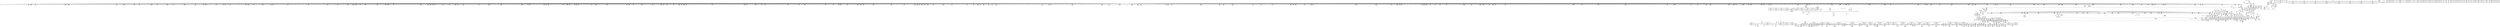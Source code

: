 digraph {
	CE0x4269460 [shape=record,shape=Mrecord,label="{CE0x4269460|may_create:tmp58|security/selinux/hooks.c,1736|*SummSource*}"]
	CE0x415dd10 [shape=record,shape=Mrecord,label="{CE0x415dd10|40:_%struct.super_block*,_56:_i8*,_:_CRE_400,408_|*MultipleSource*|Function::may_create&Arg::dir::|Function::selinux_inode_mknod&Arg::dir::|security/selinux/hooks.c,1713}"]
	CE0x4185c00 [shape=record,shape=Mrecord,label="{CE0x4185c00|40:_%struct.super_block*,_56:_i8*,_:_CRE_563,564_}"]
	CE0x4219430 [shape=record,shape=Mrecord,label="{CE0x4219430|272:_i8*,_:_CRE_1608,1612_|*MultipleSource*|*LoadInst*|security/selinux/hooks.c,1714|security/selinux/hooks.c,1714}"]
	CE0x41b90b0 [shape=record,shape=Mrecord,label="{CE0x41b90b0|272:_i8*,_:_CRE_544,552_|*MultipleSource*|*LoadInst*|security/selinux/hooks.c,1714|security/selinux/hooks.c,1714}"]
	"CONST[source:1(input),value:2(dynamic)][purpose:{object}][SrcIdx:25]"
	CE0x41c8e20 [shape=record,shape=Mrecord,label="{CE0x41c8e20|272:_i8*,_:_CRE_1233,1234_}"]
	CE0x4215770 [shape=record,shape=Mrecord,label="{CE0x4215770|272:_i8*,_:_CRE_1334,1335_}"]
	CE0x4125050 [shape=record,shape=Mrecord,label="{CE0x4125050|inode_mode_to_security_class:tmp17|security/selinux/hooks.c,1157}"]
	CE0x41351f0 [shape=record,shape=Mrecord,label="{CE0x41351f0|may_create:dentry|Function::may_create&Arg::dentry::}"]
	CE0x42418a0 [shape=record,shape=Mrecord,label="{CE0x42418a0|8:_i32,_22:_i16,_:_CRE_22,24_|*MultipleSource*|security/selinux/hooks.c,1714|security/selinux/hooks.c,1714|security/selinux/hooks.c,1728}"]
	CE0x4152400 [shape=record,shape=Mrecord,label="{CE0x4152400|i64_1|*Constant*}"]
	CE0x4133cb0 [shape=record,shape=Mrecord,label="{CE0x4133cb0|may_create:entry|*SummSink*}"]
	CE0x4153e00 [shape=record,shape=Mrecord,label="{CE0x4153e00|i64_0|*Constant*|*SummSink*}"]
	CE0x4252670 [shape=record,shape=Mrecord,label="{CE0x4252670|VOIDTB_TE:_CE_158,159_}"]
	CE0x416b810 [shape=record,shape=Mrecord,label="{CE0x416b810|40:_%struct.super_block*,_56:_i8*,_:_CRE_929,930_}"]
	CE0x4231b70 [shape=record,shape=Mrecord,label="{CE0x4231b70|i32_(i32,_i32,_i16,_i32,_%struct.common_audit_data*)*_bitcast_(i32_(i32,_i32,_i16,_i32,_%struct.common_audit_data.495*)*_avc_has_perm_to_i32_(i32,_i32,_i16,_i32,_%struct.common_audit_data*)*)|*Constant*|*SummSink*}"]
	CE0x421ca40 [shape=record,shape=Mrecord,label="{CE0x421ca40|272:_i8*,_:_CRE_1665,1666_}"]
	CE0x4229b00 [shape=record,shape=Mrecord,label="{CE0x4229b00|28:_i32,_:_CRE_101,102_}"]
	CE0x422ae80 [shape=record,shape=Mrecord,label="{CE0x422ae80|28:_i32,_:_CRE_119,120_}"]
	CE0x41428c0 [shape=record,shape=Mrecord,label="{CE0x41428c0|may_create:land.lhs.true}"]
	CE0x4256410 [shape=record,shape=Mrecord,label="{CE0x4256410|may_create:tobool19|security/selinux/hooks.c,1728}"]
	CE0x416e400 [shape=record,shape=Mrecord,label="{CE0x416e400|may_create:i_sb|security/selinux/hooks.c,1714|*SummSink*}"]
	CE0x4228400 [shape=record,shape=Mrecord,label="{CE0x4228400|28:_i32,_:_CRE_78,79_}"]
	CE0x425a990 [shape=record,shape=Mrecord,label="{CE0x425a990|VOIDTB_TE:_CE_223,224_}"]
	CE0x4135360 [shape=record,shape=Mrecord,label="{CE0x4135360|inode_mode_to_security_class:mode|Function::inode_mode_to_security_class&Arg::mode::}"]
	CE0x4225a90 [shape=record,shape=Mrecord,label="{CE0x4225a90|28:_i32,_:_CRE_20,21_}"]
	CE0x4176810 [shape=record,shape=Mrecord,label="{CE0x4176810|40:_%struct.super_block*,_56:_i8*,_:_CRE_144,145_}"]
	CE0x422d3f0 [shape=record,shape=Mrecord,label="{CE0x422d3f0|i64_11|*Constant*|*SummSink*}"]
	CE0x4221a20 [shape=record,shape=Mrecord,label="{CE0x4221a20|272:_i8*,_:_CRE_1920,1928_|*MultipleSource*|*LoadInst*|security/selinux/hooks.c,1714|security/selinux/hooks.c,1714}"]
	CE0x421a730 [shape=record,shape=Mrecord,label="{CE0x421a730|272:_i8*,_:_CRE_1632,1633_}"]
	CE0x4216a90 [shape=record,shape=Mrecord,label="{CE0x4216a90|272:_i8*,_:_CRE_1352,1353_}"]
	CE0x416e960 [shape=record,shape=Mrecord,label="{CE0x416e960|i32_16|*Constant*}"]
	CE0x418a370 [shape=record,shape=Mrecord,label="{CE0x418a370|40:_%struct.super_block*,_56:_i8*,_:_CRE_607,608_}"]
	CE0x4254470 [shape=record,shape=Mrecord,label="{CE0x4254470|VOIDTB_TE:_CE_96,104_|*MultipleSource*|Function::may_create&Arg::dentry::|Function::selinux_inode_mknod&Arg::dentry::|security/selinux/hooks.c,1730}"]
	CE0x4215dd0 [shape=record,shape=Mrecord,label="{CE0x4215dd0|272:_i8*,_:_CRE_1340,1341_}"]
	CE0x41566b0 [shape=record,shape=Mrecord,label="{CE0x41566b0|40:_%struct.super_block*,_56:_i8*,_:_CRE_294,295_}"]
	CE0x4158390 [shape=record,shape=Mrecord,label="{CE0x4158390|i64*_getelementptr_inbounds_(_26_x_i64_,_26_x_i64_*___llvm_gcov_ctr217,_i64_0,_i64_6)|*Constant*|*SummSink*}"]
	CE0x4128b10 [shape=record,shape=Mrecord,label="{CE0x4128b10|inode_mode_to_security_class:retval.0}"]
	CE0x4167990 [shape=record,shape=Mrecord,label="{CE0x4167990|_call_void___llvm_gcov_indirect_counter_increment(i32*___llvm_gcov_global_state_pred112,_i64**_getelementptr_inbounds_(_8_x_i64*_,_8_x_i64*_*___llvm_gcda_edge_table111,_i64_0,_i64_0)),_!dbg_!27723|security/selinux/hooks.c,1157}"]
	CE0x416ea40 [shape=record,shape=Mrecord,label="{CE0x416ea40|272:_i8*,_:_CRE_128,132_|*MultipleSource*|*LoadInst*|security/selinux/hooks.c,1714|security/selinux/hooks.c,1714}"]
	CE0x411aa60 [shape=record,shape=Mrecord,label="{CE0x411aa60|i32_4096|*Constant*}"]
	CE0x421cb50 [shape=record,shape=Mrecord,label="{CE0x421cb50|272:_i8*,_:_CRE_1666,1667_}"]
	CE0x412c2d0 [shape=record,shape=Mrecord,label="{CE0x412c2d0|inode_mode_to_security_class:tmp4|security/selinux/hooks.c,1143}"]
	CE0x413adb0 [shape=record,shape=Mrecord,label="{CE0x413adb0|i64**_getelementptr_inbounds_(_8_x_i64*_,_8_x_i64*_*___llvm_gcda_edge_table111,_i64_0,_i64_3)|*Constant*|*SummSource*}"]
	CE0x4158890 [shape=record,shape=Mrecord,label="{CE0x4158890|may_create:tmp13|security/selinux/hooks.c,1706|*SummSink*}"]
	CE0x41b8ee0 [shape=record,shape=Mrecord,label="{CE0x41b8ee0|272:_i8*,_:_CRE_536,540_|*MultipleSource*|*LoadInst*|security/selinux/hooks.c,1714|security/selinux/hooks.c,1714}"]
	CE0x41c7530 [shape=record,shape=Mrecord,label="{CE0x41c7530|272:_i8*,_:_CRE_1210,1211_}"]
	CE0x4177490 [shape=record,shape=Mrecord,label="{CE0x4177490|40:_%struct.super_block*,_56:_i8*,_:_CRE_154,155_}"]
	CE0x41403c0 [shape=record,shape=Mrecord,label="{CE0x41403c0|may_create:do.end|*SummSink*}"]
	CE0x41bdb60 [shape=record,shape=Mrecord,label="{CE0x41bdb60|may_create:call22|security/selinux/hooks.c,1729|*SummSink*}"]
	CE0x42698c0 [shape=record,shape=Mrecord,label="{CE0x42698c0|may_create:tmp59|security/selinux/hooks.c,1736|*SummSource*}"]
	CE0x421db40 [shape=record,shape=Mrecord,label="{CE0x421db40|272:_i8*,_:_CRE_1681,1682_}"]
	CE0x4258790 [shape=record,shape=Mrecord,label="{CE0x4258790|VOIDTB_TE:_CE_191,192_}"]
	CE0x4228a00 [shape=record,shape=Mrecord,label="{CE0x4228a00|28:_i32,_:_CRE_84,85_}"]
	CE0x41b9bf0 [shape=record,shape=Mrecord,label="{CE0x41b9bf0|272:_i8*,_:_CRE_567,568_}"]
	CE0x41593c0 [shape=record,shape=Mrecord,label="{CE0x41593c0|may_create:tmp20|security/selinux/hooks.c,1706|*SummSink*}"]
	CE0x4105e70 [shape=record,shape=Mrecord,label="{CE0x4105e70|selinux_inode_mknod:call|security/selinux/hooks.c,2794|*SummSource*}"]
	CE0x4143680 [shape=record,shape=Mrecord,label="{CE0x4143680|i16_10|*Constant*}"]
	CE0x411b470 [shape=record,shape=Mrecord,label="{CE0x411b470|i64*_getelementptr_inbounds_(_2_x_i64_,_2_x_i64_*___llvm_gcov_ctr226,_i64_0,_i64_0)|*Constant*|*SummSink*}"]
	CE0x4205ee0 [shape=record,shape=Mrecord,label="{CE0x4205ee0|i64*_getelementptr_inbounds_(_2_x_i64_,_2_x_i64_*___llvm_gcov_ctr98,_i64_0,_i64_1)|*Constant*|*SummSource*}"]
	CE0x416bf90 [shape=record,shape=Mrecord,label="{CE0x416bf90|40:_%struct.super_block*,_56:_i8*,_:_CRE_935,936_}"]
	CE0x4168250 [shape=record,shape=Mrecord,label="{CE0x4168250|40:_%struct.super_block*,_56:_i8*,_:_CRE_886,887_}"]
	CE0x412ec10 [shape=record,shape=Mrecord,label="{CE0x412ec10|may_create:tmp6|security/selinux/hooks.c,1706|*SummSource*}"]
	CE0x4133480 [shape=record,shape=Mrecord,label="{CE0x4133480|inode_mode_to_security_class:tmp3|security/selinux/hooks.c,1141|*SummSink*}"]
	CE0x410df50 [shape=record,shape=Mrecord,label="{CE0x410df50|_call_void___llvm_gcov_indirect_counter_increment(i32*___llvm_gcov_global_state_pred112,_i64**_getelementptr_inbounds_(_8_x_i64*_,_8_x_i64*_*___llvm_gcda_edge_table111,_i64_0,_i64_4)),_!dbg_!27719|security/selinux/hooks.c,1147|*SummSource*}"]
	CE0x41b74e0 [shape=record,shape=Mrecord,label="{CE0x41b74e0|272:_i8*,_:_CRE_453,454_}"]
	CE0x418b3b0 [shape=record,shape=Mrecord,label="{CE0x418b3b0|40:_%struct.super_block*,_56:_i8*,_:_CRE_620,621_}"]
	CE0x416a190 [shape=record,shape=Mrecord,label="{CE0x416a190|40:_%struct.super_block*,_56:_i8*,_:_CRE_911,912_}"]
	CE0x41c3130 [shape=record,shape=Mrecord,label="{CE0x41c3130|i32_16|*Constant*|*SummSink*}"]
	CE0x4227800 [shape=record,shape=Mrecord,label="{CE0x4227800|28:_i32,_:_CRE_66,67_}"]
	CE0x4139430 [shape=record,shape=Mrecord,label="{CE0x4139430|may_create:tmp2|*SummSource*}"]
	CE0x4168b10 [shape=record,shape=Mrecord,label="{CE0x4168b10|40:_%struct.super_block*,_56:_i8*,_:_CRE_893,894_}"]
	CE0x4272f60 [shape=record,shape=Mrecord,label="{CE0x4272f60|i32_128|*Constant*|*SummSource*}"]
	CE0x4170420 [shape=record,shape=Mrecord,label="{CE0x4170420|272:_i8*,_:_CRE_248,252_|*MultipleSource*|*LoadInst*|security/selinux/hooks.c,1714|security/selinux/hooks.c,1714}"]
	CE0x418ca80 [shape=record,shape=Mrecord,label="{CE0x418ca80|40:_%struct.super_block*,_56:_i8*,_:_CRE_688,692_|*MultipleSource*|Function::may_create&Arg::dir::|Function::selinux_inode_mknod&Arg::dir::|security/selinux/hooks.c,1713}"]
	CE0x41bdfc0 [shape=record,shape=Mrecord,label="{CE0x41bdfc0|may_create:tmp52|security/selinux/hooks.c,1732|*SummSink*}"]
	CE0x421c820 [shape=record,shape=Mrecord,label="{CE0x421c820|272:_i8*,_:_CRE_1663,1664_}"]
	CE0x41c6fc0 [shape=record,shape=Mrecord,label="{CE0x41c6fc0|272:_i8*,_:_CRE_880,896_|*MultipleSource*|*LoadInst*|security/selinux/hooks.c,1714|security/selinux/hooks.c,1714}"]
	CE0x4239e00 [shape=record,shape=Mrecord,label="{CE0x4239e00|i8_10|*Constant*}"]
	CE0x4259340 [shape=record,shape=Mrecord,label="{CE0x4259340|VOIDTB_TE:_CE_202,203_}"]
	CE0x4241110 [shape=record,shape=Mrecord,label="{CE0x4241110|may_create:conv|security/selinux/hooks.c,1728}"]
	CE0x41927e0 [shape=record,shape=Mrecord,label="{CE0x41927e0|40:_%struct.super_block*,_56:_i8*,_:_CRE_181,182_}"]
	CE0x41c3fa0 [shape=record,shape=Mrecord,label="{CE0x41c3fa0|272:_i8*,_:_CRE_607,608_}"]
	CE0x4156070 [shape=record,shape=Mrecord,label="{CE0x4156070|40:_%struct.super_block*,_56:_i8*,_:_CRE_289,290_}"]
	CE0x4109fc0 [shape=record,shape=Mrecord,label="{CE0x4109fc0|_call_void_mcount()_#3|*SummSink*}"]
	CE0x416d450 [shape=record,shape=Mrecord,label="{CE0x416d450|40:_%struct.super_block*,_56:_i8*,_:_CRE_983,984_}"]
	CE0x41b6f90 [shape=record,shape=Mrecord,label="{CE0x41b6f90|272:_i8*,_:_CRE_448,449_}"]
	CE0x422cec0 [shape=record,shape=Mrecord,label="{CE0x422cec0|i64_11|*Constant*}"]
	CE0x4269a40 [shape=record,shape=Mrecord,label="{CE0x4269a40|may_create:tmp59|security/selinux/hooks.c,1736|*SummSink*}"]
	CE0x41917a0 [shape=record,shape=Mrecord,label="{CE0x41917a0|40:_%struct.super_block*,_56:_i8*,_:_CRE_168,169_}"]
	CE0x41bb460 [shape=record,shape=Mrecord,label="{CE0x41bb460|272:_i8*,_:_CRE_590,591_}"]
	CE0x411a9c0 [shape=record,shape=Mrecord,label="{CE0x411a9c0|i32_49152|*Constant*|*SummSink*}"]
	CE0x4118f90 [shape=record,shape=Mrecord,label="{CE0x4118f90|i64**_getelementptr_inbounds_(_8_x_i64*_,_8_x_i64*_*___llvm_gcda_edge_table111,_i64_0,_i64_1)|*Constant*}"]
	CE0x410f000 [shape=record,shape=Mrecord,label="{CE0x410f000|i64**_getelementptr_inbounds_(_8_x_i64*_,_8_x_i64*_*___llvm_gcda_edge_table111,_i64_0,_i64_4)|*Constant*|*SummSink*}"]
	CE0x416e060 [shape=record,shape=Mrecord,label="{CE0x416e060|may_create:tmp22|*LoadInst*|security/selinux/hooks.c,1713|*SummSink*}"]
	CE0x41bb020 [shape=record,shape=Mrecord,label="{CE0x41bb020|272:_i8*,_:_CRE_586,587_}"]
	CE0x4195500 [shape=record,shape=Mrecord,label="{CE0x4195500|may_create:call4|security/selinux/hooks.c,1706|*SummSink*}"]
	CE0x4116700 [shape=record,shape=Mrecord,label="{CE0x4116700|GLOBAL:may_create.__warned|Global_var:may_create.__warned|*SummSource*}"]
	CE0x4266ee0 [shape=record,shape=Mrecord,label="{CE0x4266ee0|may_create:tmp50|security/selinux/hooks.c,1731|*SummSource*}"]
	CE0x4190a30 [shape=record,shape=Mrecord,label="{CE0x4190a30|40:_%struct.super_block*,_56:_i8*,_:_CRE_877,878_}"]
	CE0x4265ac0 [shape=record,shape=Mrecord,label="{CE0x4265ac0|i64_22|*Constant*|*SummSink*}"]
	CE0x4195230 [shape=record,shape=Mrecord,label="{CE0x4195230|may_create:call4|security/selinux/hooks.c,1706}"]
	CE0x4156430 [shape=record,shape=Mrecord,label="{CE0x4156430|40:_%struct.super_block*,_56:_i8*,_:_CRE_292,293_}"]
	CE0x4251470 [shape=record,shape=Mrecord,label="{CE0x4251470|VOIDTB_TE:_CE_8,12_|*MultipleSource*|Function::may_create&Arg::dentry::|Function::selinux_inode_mknod&Arg::dentry::|security/selinux/hooks.c,1730}"]
	CE0x416be50 [shape=record,shape=Mrecord,label="{CE0x416be50|40:_%struct.super_block*,_56:_i8*,_:_CRE_934,935_}"]
	CE0x418da80 [shape=record,shape=Mrecord,label="{CE0x418da80|40:_%struct.super_block*,_56:_i8*,_:_CRE_752,756_|*MultipleSource*|Function::may_create&Arg::dir::|Function::selinux_inode_mknod&Arg::dir::|security/selinux/hooks.c,1713}"]
	CE0x418e300 [shape=record,shape=Mrecord,label="{CE0x418e300|40:_%struct.super_block*,_56:_i8*,_:_CRE_792,800_|*MultipleSource*|Function::may_create&Arg::dir::|Function::selinux_inode_mknod&Arg::dir::|security/selinux/hooks.c,1713}"]
	CE0x4117360 [shape=record,shape=Mrecord,label="{CE0x4117360|GLOBAL:__llvm_gcov_indirect_counter_increment|*Constant*}"]
	CE0x4121330 [shape=record,shape=Mrecord,label="{CE0x4121330|i64*_getelementptr_inbounds_(_18_x_i64_,_18_x_i64_*___llvm_gcov_ctr110,_i64_0,_i64_10)|*Constant*}"]
	CE0x4126720 [shape=record,shape=Mrecord,label="{CE0x4126720|inode_mode_to_security_class:tmp6|security/selinux/hooks.c,1145|*SummSink*}"]
	CE0x4195100 [shape=record,shape=Mrecord,label="{CE0x4195100|may_create:tmp18|security/selinux/hooks.c,1706|*SummSink*}"]
	CE0x418b130 [shape=record,shape=Mrecord,label="{CE0x418b130|40:_%struct.super_block*,_56:_i8*,_:_CRE_618,619_}"]
	CE0x41922e0 [shape=record,shape=Mrecord,label="{CE0x41922e0|40:_%struct.super_block*,_56:_i8*,_:_CRE_177,178_}"]
	CE0x4227000 [shape=record,shape=Mrecord,label="{CE0x4227000|28:_i32,_:_CRE_58,59_}"]
	CE0x421da30 [shape=record,shape=Mrecord,label="{CE0x421da30|272:_i8*,_:_CRE_1680,1681_}"]
	CE0x4216980 [shape=record,shape=Mrecord,label="{CE0x4216980|272:_i8*,_:_CRE_1351,1352_}"]
	CE0x4255830 [shape=record,shape=Mrecord,label="{CE0x4255830|VOIDTB_TE:_CE_64,72_|*MultipleSource*|Function::may_create&Arg::dentry::|Function::selinux_inode_mknod&Arg::dentry::|security/selinux/hooks.c,1730}"]
	CE0x41689d0 [shape=record,shape=Mrecord,label="{CE0x41689d0|40:_%struct.super_block*,_56:_i8*,_:_CRE_892,893_}"]
	CE0x41212c0 [shape=record,shape=Mrecord,label="{CE0x41212c0|i64**_getelementptr_inbounds_(_8_x_i64*_,_8_x_i64*_*___llvm_gcda_edge_table111,_i64_0,_i64_2)|*Constant*|*SummSink*}"]
	CE0x4255c30 [shape=record,shape=Mrecord,label="{CE0x4255c30|VOIDTB_TE:_CE_80,88_|*MultipleSource*|Function::may_create&Arg::dentry::|Function::selinux_inode_mknod&Arg::dentry::|security/selinux/hooks.c,1730}"]
	CE0x41c41c0 [shape=record,shape=Mrecord,label="{CE0x41c41c0|272:_i8*,_:_CRE_609,610_}"]
	CE0x41fb7e0 [shape=record,shape=Mrecord,label="{CE0x41fb7e0|__llvm_gcov_indirect_counter_increment:tmp|*SummSink*}"]
	CE0x421ad90 [shape=record,shape=Mrecord,label="{CE0x421ad90|272:_i8*,_:_CRE_1638,1639_}"]
	CE0x41b72c0 [shape=record,shape=Mrecord,label="{CE0x41b72c0|272:_i8*,_:_CRE_451,452_}"]
	CE0x4215aa0 [shape=record,shape=Mrecord,label="{CE0x4215aa0|272:_i8*,_:_CRE_1337,1338_}"]
	CE0x41266b0 [shape=record,shape=Mrecord,label="{CE0x41266b0|i64*_getelementptr_inbounds_(_18_x_i64_,_18_x_i64_*___llvm_gcov_ctr110,_i64_0,_i64_11)|*Constant*|*SummSink*}"]
	CE0x41b75f0 [shape=record,shape=Mrecord,label="{CE0x41b75f0|272:_i8*,_:_CRE_454,455_}"]
	CE0x4176450 [shape=record,shape=Mrecord,label="{CE0x4176450|40:_%struct.super_block*,_56:_i8*,_:_CRE_141,142_}"]
	CE0x4157ba0 [shape=record,shape=Mrecord,label="{CE0x4157ba0|may_create:tmp12|security/selinux/hooks.c,1706|*SummSource*}"]
	CE0x417acc0 [shape=record,shape=Mrecord,label="{CE0x417acc0|may_create:tmp1}"]
	CE0x4196ac0 [shape=record,shape=Mrecord,label="{CE0x4196ac0|get_current:tmp|*SummSource*}"]
	CE0x4110fa0 [shape=record,shape=Mrecord,label="{CE0x4110fa0|272:_i8*,_:_CRE_416,417_}"]
	CE0x41ba030 [shape=record,shape=Mrecord,label="{CE0x41ba030|272:_i8*,_:_CRE_571,572_}"]
	CE0x41bb8a0 [shape=record,shape=Mrecord,label="{CE0x41bb8a0|272:_i8*,_:_CRE_594,595_}"]
	CE0x41864c0 [shape=record,shape=Mrecord,label="{CE0x41864c0|40:_%struct.super_block*,_56:_i8*,_:_CRE_570,571_}"]
	CE0x4227700 [shape=record,shape=Mrecord,label="{CE0x4227700|28:_i32,_:_CRE_65,66_}"]
	CE0x41bd2e0 [shape=record,shape=Mrecord,label="{CE0x41bd2e0|VOIDTB_TE:_CE_314,315_}"]
	CE0x42268d0 [shape=record,shape=Mrecord,label="{CE0x42268d0|28:_i32,_:_CRE_50,51_}"]
	CE0x4155030 [shape=record,shape=Mrecord,label="{CE0x4155030|40:_%struct.super_block*,_56:_i8*,_:_CRE_276,277_}"]
	CE0x4185250 [shape=record,shape=Mrecord,label="{CE0x4185250|40:_%struct.super_block*,_56:_i8*,_:_CRE_555,556_}"]
	CE0x4258350 [shape=record,shape=Mrecord,label="{CE0x4258350|VOIDTB_TE:_CE_187,188_}"]
	CE0x424fca0 [shape=record,shape=Mrecord,label="{CE0x424fca0|may_create:tmp46|security/selinux/hooks.c,1729}"]
	CE0x4228d00 [shape=record,shape=Mrecord,label="{CE0x4228d00|28:_i32,_:_CRE_87,88_}"]
	CE0x4164740 [shape=record,shape=Mrecord,label="{CE0x4164740|GLOBAL:get_current|*Constant*|*SummSource*}"]
	CE0x4111710 [shape=record,shape=Mrecord,label="{CE0x4111710|272:_i8*,_:_CRE_423,424_}"]
	CE0x41c6140 [shape=record,shape=Mrecord,label="{CE0x41c6140|272:_i8*,_:_CRE_664,672_|*MultipleSource*|*LoadInst*|security/selinux/hooks.c,1714|security/selinux/hooks.c,1714}"]
	CE0x4221200 [shape=record,shape=Mrecord,label="{CE0x4221200|272:_i8*,_:_CRE_1879,1880_}"]
	CE0x4251cc0 [shape=record,shape=Mrecord,label="{CE0x4251cc0|VOIDTB_TE:_CE_148,149_}"]
	CE0x41bae00 [shape=record,shape=Mrecord,label="{CE0x41bae00|272:_i8*,_:_CRE_584,585_}"]
	CE0x41c8af0 [shape=record,shape=Mrecord,label="{CE0x41c8af0|272:_i8*,_:_CRE_1230,1231_}"]
	CE0x42319f0 [shape=record,shape=Mrecord,label="{CE0x42319f0|i32_(i32,_i32,_i16,_i32,_%struct.common_audit_data*)*_bitcast_(i32_(i32,_i32,_i16,_i32,_%struct.common_audit_data.495*)*_avc_has_perm_to_i32_(i32,_i32,_i16,_i32,_%struct.common_audit_data*)*)|*Constant*|*SummSource*}"]
	CE0x415d190 [shape=record,shape=Mrecord,label="{CE0x415d190|40:_%struct.super_block*,_56:_i8*,_:_CRE_352,360_|*MultipleSource*|Function::may_create&Arg::dir::|Function::selinux_inode_mknod&Arg::dir::|security/selinux/hooks.c,1713}"]
	CE0x4250a60 [shape=record,shape=Mrecord,label="{CE0x4250a60|i64_15|*Constant*|*SummSink*}"]
	CE0x412f540 [shape=record,shape=Mrecord,label="{CE0x412f540|selinux_inode_mknod:entry}"]
	CE0x4138c80 [shape=record,shape=Mrecord,label="{CE0x4138c80|i16_6|*Constant*|*SummSource*}"]
	CE0x4184dd0 [shape=record,shape=Mrecord,label="{CE0x4184dd0|40:_%struct.super_block*,_56:_i8*,_:_CRE_553,554_}"]
	CE0x41c5810 [shape=record,shape=Mrecord,label="{CE0x41c5810|272:_i8*,_:_CRE_630,631_}"]
	CE0x4179a40 [shape=record,shape=Mrecord,label="{CE0x4179a40|_call_void_lockdep_rcu_suspicious(i8*_getelementptr_inbounds_(_25_x_i8_,_25_x_i8_*_.str3,_i32_0,_i32_0),_i32_1706,_i8*_getelementptr_inbounds_(_45_x_i8_,_45_x_i8_*_.str12,_i32_0,_i32_0))_#10,_!dbg_!27731|security/selinux/hooks.c,1706}"]
	CE0x4175f00 [shape=record,shape=Mrecord,label="{CE0x4175f00|__llvm_gcov_indirect_counter_increment:tmp6}"]
	CE0x417c3c0 [shape=record,shape=Mrecord,label="{CE0x417c3c0|40:_%struct.super_block*,_56:_i8*,_:_CRE_258,259_}"]
	CE0x4218790 [shape=record,shape=Mrecord,label="{CE0x4218790|272:_i8*,_:_CRE_1392,1536_|*MultipleSource*|*LoadInst*|security/selinux/hooks.c,1714|security/selinux/hooks.c,1714}"]
	CE0x4259cd0 [shape=record,shape=Mrecord,label="{CE0x4259cd0|VOIDTB_TE:_CE_211,212_}"]
	CE0x4265ce0 [shape=record,shape=Mrecord,label="{CE0x4265ce0|may_create:tmp56|security/selinux/hooks.c,1736|*SummSource*}"]
	CE0x41be980 [shape=record,shape=Mrecord,label="{CE0x41be980|i64*_getelementptr_inbounds_(_26_x_i64_,_26_x_i64_*___llvm_gcov_ctr217,_i64_0,_i64_20)|*Constant*|*SummSink*}"]
	CE0x4257140 [shape=record,shape=Mrecord,label="{CE0x4257140|VOIDTB_TE:_CE_170,171_}"]
	CE0x4185010 [shape=record,shape=Mrecord,label="{CE0x4185010|40:_%struct.super_block*,_56:_i8*,_:_CRE_554,555_}"]
	CE0x4221530 [shape=record,shape=Mrecord,label="{CE0x4221530|272:_i8*,_:_CRE_1888,1896_|*MultipleSource*|*LoadInst*|security/selinux/hooks.c,1714|security/selinux/hooks.c,1714}"]
	CE0x42566a0 [shape=record,shape=Mrecord,label="{CE0x42566a0|may_create:and|security/selinux/hooks.c,1728|*SummSink*}"]
	CE0x4192420 [shape=record,shape=Mrecord,label="{CE0x4192420|40:_%struct.super_block*,_56:_i8*,_:_CRE_178,179_}"]
	CE0x41ccf10 [shape=record,shape=Mrecord,label="{CE0x41ccf10|272:_i8*,_:_CRE_1313,1314_}"]
	CE0x4141d00 [shape=record,shape=Mrecord,label="{CE0x4141d00|i64*_getelementptr_inbounds_(_26_x_i64_,_26_x_i64_*___llvm_gcov_ctr217,_i64_0,_i64_8)|*Constant*|*SummSource*}"]
	CE0x421bb60 [shape=record,shape=Mrecord,label="{CE0x421bb60|272:_i8*,_:_CRE_1651,1652_}"]
	CE0x4140650 [shape=record,shape=Mrecord,label="{CE0x4140650|may_create:if.then29|*SummSink*}"]
	CE0x41b6930 [shape=record,shape=Mrecord,label="{CE0x41b6930|272:_i8*,_:_CRE_442,443_}"]
	CE0x41bb790 [shape=record,shape=Mrecord,label="{CE0x41bb790|272:_i8*,_:_CRE_593,594_}"]
	CE0x541cfb0 [shape=record,shape=Mrecord,label="{CE0x541cfb0|selinux_inode_mknod:tmp2}"]
	CE0x4184010 [shape=record,shape=Mrecord,label="{CE0x4184010|40:_%struct.super_block*,_56:_i8*,_:_CRE_520,528_|*MultipleSource*|Function::may_create&Arg::dir::|Function::selinux_inode_mknod&Arg::dir::|security/selinux/hooks.c,1713}"]
	CE0x41224d0 [shape=record,shape=Mrecord,label="{CE0x41224d0|i32_3|*Constant*|*SummSource*}"]
	CE0x417ca00 [shape=record,shape=Mrecord,label="{CE0x417ca00|40:_%struct.super_block*,_56:_i8*,_:_CRE_263,264_}"]
	CE0x4154180 [shape=record,shape=Mrecord,label="{CE0x4154180|may_create:tmp5|security/selinux/hooks.c,1706|*SummSource*}"]
	CE0x5d35d40 [shape=record,shape=Mrecord,label="{CE0x5d35d40|inode_mode_to_security_class:conv|security/selinux/hooks.c,1139|*SummSink*}"]
	CE0x4265a10 [shape=record,shape=Mrecord,label="{CE0x4265a10|i64_22|*Constant*|*SummSource*}"]
	CE0x41bf820 [shape=record,shape=Mrecord,label="{CE0x41bf820|may_create:tmp55|security/selinux/hooks.c,1735|*SummSource*}"]
	CE0x4221820 [shape=record,shape=Mrecord,label="{CE0x4221820|272:_i8*,_:_CRE_1904,1920_|*MultipleSource*|*LoadInst*|security/selinux/hooks.c,1714|security/selinux/hooks.c,1714}"]
	CE0x418a0f0 [shape=record,shape=Mrecord,label="{CE0x418a0f0|40:_%struct.super_block*,_56:_i8*,_:_CRE_605,606_}"]
	CE0x422e0d0 [shape=record,shape=Mrecord,label="{CE0x422e0d0|may_create:tmp32|security/selinux/hooks.c,1725|*SummSink*}"]
	CE0x421a840 [shape=record,shape=Mrecord,label="{CE0x421a840|272:_i8*,_:_CRE_1633,1634_}"]
	CE0x41722e0 [shape=record,shape=Mrecord,label="{CE0x41722e0|272:_i8*,_:_CRE_401,402_}"]
	CE0x41165f0 [shape=record,shape=Mrecord,label="{CE0x41165f0|may_create:tmp7|security/selinux/hooks.c,1706|*SummSink*}"]
	CE0x4158e90 [shape=record,shape=Mrecord,label="{CE0x4158e90|get_current:tmp4|./arch/x86/include/asm/current.h,14|*SummSink*}"]
	CE0x4166790 [shape=record,shape=Mrecord,label="{CE0x4166790|i64**_getelementptr_inbounds_(_8_x_i64*_,_8_x_i64*_*___llvm_gcda_edge_table111,_i64_0,_i64_7)|*Constant*|*SummSource*}"]
	CE0x4273c50 [shape=record,shape=Mrecord,label="{CE0x4273c50|i64*_getelementptr_inbounds_(_26_x_i64_,_26_x_i64_*___llvm_gcov_ctr217,_i64_0,_i64_25)|*Constant*|*SummSink*}"]
	CE0x41be300 [shape=record,shape=Mrecord,label="{CE0x41be300|may_create:tmp53|security/selinux/hooks.c,1733}"]
	CE0x4125720 [shape=record,shape=Mrecord,label="{CE0x4125720|i16_6|*Constant*}"]
	CE0x413afc0 [shape=record,shape=Mrecord,label="{CE0x413afc0|i32_1|*Constant*|*SummSink*}"]
	CE0x4228900 [shape=record,shape=Mrecord,label="{CE0x4228900|28:_i32,_:_CRE_83,84_}"]
	CE0x4183dd0 [shape=record,shape=Mrecord,label="{CE0x4183dd0|40:_%struct.super_block*,_56:_i8*,_:_CRE_512,520_|*MultipleSource*|Function::may_create&Arg::dir::|Function::selinux_inode_mknod&Arg::dir::|security/selinux/hooks.c,1713}"]
	CE0x4181570 [shape=record,shape=Mrecord,label="{CE0x4181570|40:_%struct.super_block*,_56:_i8*,_:_CRE_244,245_}"]
	CE0x41c2a70 [shape=record,shape=Mrecord,label="{CE0x41c2a70|272:_i8*,_:_CRE_20,21_|*MultipleSource*|*LoadInst*|security/selinux/hooks.c,1714|security/selinux/hooks.c,1714}"]
	CE0x4140580 [shape=record,shape=Mrecord,label="{CE0x4140580|may_create:if.then29|*SummSource*}"]
	CE0x426caf0 [shape=record,shape=Mrecord,label="{CE0x426caf0|may_create:tmp64|security/selinux/hooks.c,1739|*SummSource*}"]
	CE0x425add0 [shape=record,shape=Mrecord,label="{CE0x425add0|VOIDTB_TE:_CE_248,256_|*MultipleSource*|Function::may_create&Arg::dentry::|Function::selinux_inode_mknod&Arg::dentry::|security/selinux/hooks.c,1730}"]
	CE0x4154720 [shape=record,shape=Mrecord,label="{CE0x4154720|i32_1|*Constant*}"]
	CE0x417a5c0 [shape=record,shape=Mrecord,label="{CE0x417a5c0|i32_1706|*Constant*|*SummSource*}"]
	CE0x412cdb0 [shape=record,shape=Mrecord,label="{CE0x412cdb0|may_create:tmp9|security/selinux/hooks.c,1706}"]
	CE0x42310b0 [shape=record,shape=Mrecord,label="{CE0x42310b0|avc_has_perm:requested|Function::avc_has_perm&Arg::requested::|*SummSource*}"]
	CE0x4229400 [shape=record,shape=Mrecord,label="{CE0x4229400|28:_i32,_:_CRE_94,95_}"]
	CE0x4268b20 [shape=record,shape=Mrecord,label="{CE0x4268b20|may_create:tmp47|security/selinux/hooks.c,1731|*SummSink*}"]
	CE0x41c99d0 [shape=record,shape=Mrecord,label="{CE0x41c99d0|272:_i8*,_:_CRE_1244,1245_}"]
	CE0x416cfa0 [shape=record,shape=Mrecord,label="{CE0x416cfa0|40:_%struct.super_block*,_56:_i8*,_:_CRE_979,980_}"]
	CE0x4142f20 [shape=record,shape=Mrecord,label="{CE0x4142f20|i32_0|*Constant*|*SummSink*}"]
	CE0x416cda0 [shape=record,shape=Mrecord,label="{CE0x416cda0|40:_%struct.super_block*,_56:_i8*,_:_CRE_978,979_}"]
	CE0x4115b70 [shape=record,shape=Mrecord,label="{CE0x4115b70|may_create:lor.lhs.false}"]
	CE0x418c380 [shape=record,shape=Mrecord,label="{CE0x418c380|40:_%struct.super_block*,_56:_i8*,_:_CRE_672,680_|*MultipleSource*|Function::may_create&Arg::dir::|Function::selinux_inode_mknod&Arg::dir::|security/selinux/hooks.c,1713}"]
	CE0x4192060 [shape=record,shape=Mrecord,label="{CE0x4192060|40:_%struct.super_block*,_56:_i8*,_:_CRE_175,176_}"]
	CE0x4214de0 [shape=record,shape=Mrecord,label="{CE0x4214de0|272:_i8*,_:_CRE_1325,1326_}"]
	CE0x421ab70 [shape=record,shape=Mrecord,label="{CE0x421ab70|272:_i8*,_:_CRE_1636,1637_}"]
	CE0x421cc60 [shape=record,shape=Mrecord,label="{CE0x421cc60|272:_i8*,_:_CRE_1667,1668_}"]
	CE0x426a580 [shape=record,shape=Mrecord,label="{CE0x426a580|may_create:tmp60|security/selinux/hooks.c,1737|*SummSink*}"]
	CE0x422b0a0 [shape=record,shape=Mrecord,label="{CE0x422b0a0|28:_i32,_:_CRE_128,136_|*MultipleSource*|*LoadInst*|security/selinux/hooks.c,1713|security/selinux/hooks.c,1713|security/selinux/hooks.c,1722}"]
	CE0x4143290 [shape=record,shape=Mrecord,label="{CE0x4143290|may_create:if.end30}"]
	CE0x4229100 [shape=record,shape=Mrecord,label="{CE0x4229100|28:_i32,_:_CRE_91,92_}"]
	CE0x4185480 [shape=record,shape=Mrecord,label="{CE0x4185480|40:_%struct.super_block*,_56:_i8*,_:_CRE_557,558_}"]
	CE0x421c1c0 [shape=record,shape=Mrecord,label="{CE0x421c1c0|272:_i8*,_:_CRE_1657,1658_}"]
	CE0x4164f90 [shape=record,shape=Mrecord,label="{CE0x4164f90|_ret_%struct.task_struct*_%tmp4,_!dbg_!27714|./arch/x86/include/asm/current.h,14|*SummSink*}"]
	CE0x4106f00 [shape=record,shape=Mrecord,label="{CE0x4106f00|i64_1|*Constant*|*SummSink*}"]
	CE0x41cc120 [shape=record,shape=Mrecord,label="{CE0x41cc120|272:_i8*,_:_CRE_1280,1288_|*MultipleSource*|*LoadInst*|security/selinux/hooks.c,1714|security/selinux/hooks.c,1714}"]
	CE0x4105bc0 [shape=record,shape=Mrecord,label="{CE0x4105bc0|i64*_getelementptr_inbounds_(_18_x_i64_,_18_x_i64_*___llvm_gcov_ctr110,_i64_0,_i64_0)|*Constant*}"]
	CE0x413dda0 [shape=record,shape=Mrecord,label="{CE0x413dda0|i64_1|*Constant*}"]
	CE0x415cd50 [shape=record,shape=Mrecord,label="{CE0x415cd50|40:_%struct.super_block*,_56:_i8*,_:_CRE_336,344_|*MultipleSource*|Function::may_create&Arg::dir::|Function::selinux_inode_mknod&Arg::dir::|security/selinux/hooks.c,1713}"]
	CE0x4214ab0 [shape=record,shape=Mrecord,label="{CE0x4214ab0|272:_i8*,_:_CRE_1322,1323_}"]
	CE0x41963e0 [shape=record,shape=Mrecord,label="{CE0x41963e0|%struct.task_struct*_(%struct.task_struct**)*_asm_movq_%gs:$_1:P_,$0_,_r,im,_dirflag_,_fpsr_,_flags_|*SummSource*}"]
	CE0x4143c80 [shape=record,shape=Mrecord,label="{CE0x4143c80|i16_13|*Constant*}"]
	CE0x4265df0 [shape=record,shape=Mrecord,label="{CE0x4265df0|may_create:tmp56|security/selinux/hooks.c,1736|*SummSink*}"]
	CE0x4167100 [shape=record,shape=Mrecord,label="{CE0x4167100|inode_mode_to_security_class:tmp15|security/selinux/hooks.c,1153|*SummSource*}"]
	CE0x4174800 [shape=record,shape=Mrecord,label="{CE0x4174800|i32_78|*Constant*|*SummSink*}"]
	CE0x415f880 [shape=record,shape=Mrecord,label="{CE0x415f880|40:_%struct.super_block*,_56:_i8*,_:_CRE_476,477_}"]
	CE0x41ba250 [shape=record,shape=Mrecord,label="{CE0x41ba250|272:_i8*,_:_CRE_573,574_}"]
	CE0x4228700 [shape=record,shape=Mrecord,label="{CE0x4228700|28:_i32,_:_CRE_81,82_}"]
	CE0x4138390 [shape=record,shape=Mrecord,label="{CE0x4138390|0:_i32,_4:_i32,_8:_i32,_12:_i32,_:_CMRE_12,16_|*MultipleSource*|security/selinux/hooks.c,1706|security/selinux/hooks.c,1706|security/selinux/hooks.c,1716}"]
	CE0x417a110 [shape=record,shape=Mrecord,label="{CE0x417a110|GLOBAL:lockdep_rcu_suspicious|*Constant*}"]
	CE0x411b9e0 [shape=record,shape=Mrecord,label="{CE0x411b9e0|i64_1|*Constant*}"]
	CE0x4252120 [shape=record,shape=Mrecord,label="{CE0x4252120|VOIDTB_TE:_CE_153,154_}"]
	CE0x4170990 [shape=record,shape=Mrecord,label="{CE0x4170990|272:_i8*,_:_CRE_268,272_|*MultipleSource*|*LoadInst*|security/selinux/hooks.c,1714|security/selinux/hooks.c,1714}"]
	CE0x41c43e0 [shape=record,shape=Mrecord,label="{CE0x41c43e0|272:_i8*,_:_CRE_611,612_}"]
	CE0x4215220 [shape=record,shape=Mrecord,label="{CE0x4215220|272:_i8*,_:_CRE_1329,1330_}"]
	CE0x421aa60 [shape=record,shape=Mrecord,label="{CE0x421aa60|272:_i8*,_:_CRE_1635,1636_}"]
	CE0x421eb90 [shape=record,shape=Mrecord,label="{CE0x421eb90|272:_i8*,_:_CRE_1728,1736_|*MultipleSource*|*LoadInst*|security/selinux/hooks.c,1714|security/selinux/hooks.c,1714}"]
	CE0x41c07b0 [shape=record,shape=Mrecord,label="{CE0x41c07b0|272:_i8*,_:_CRE_384,388_|*MultipleSource*|*LoadInst*|security/selinux/hooks.c,1714|security/selinux/hooks.c,1714}"]
	CE0x42654f0 [shape=record,shape=Mrecord,label="{CE0x42654f0|i64_21|*Constant*}"]
	CE0x4142eb0 [shape=record,shape=Mrecord,label="{CE0x4142eb0|inode_mode_to_security_class:conv|security/selinux/hooks.c,1139}"]
	CE0x42599a0 [shape=record,shape=Mrecord,label="{CE0x42599a0|VOIDTB_TE:_CE_208,209_}"]
	CE0x4161de0 [shape=record,shape=Mrecord,label="{CE0x4161de0|i64*_getelementptr_inbounds_(_18_x_i64_,_18_x_i64_*___llvm_gcov_ctr110,_i64_0,_i64_13)|*Constant*|*SummSource*}"]
	CE0x4263dc0 [shape=record,shape=Mrecord,label="{CE0x4263dc0|may_create:tmp55|security/selinux/hooks.c,1735}"]
	CE0x411aed0 [shape=record,shape=Mrecord,label="{CE0x411aed0|get_current:tmp1}"]
	CE0x416a410 [shape=record,shape=Mrecord,label="{CE0x416a410|40:_%struct.super_block*,_56:_i8*,_:_CRE_913,914_}"]
	CE0x41cc390 [shape=record,shape=Mrecord,label="{CE0x41cc390|272:_i8*,_:_CRE_1296,1300_|*MultipleSource*|*LoadInst*|security/selinux/hooks.c,1714|security/selinux/hooks.c,1714}"]
	CE0x413a4c0 [shape=record,shape=Mrecord,label="{CE0x413a4c0|inode_mode_to_security_class:tmp6|security/selinux/hooks.c,1145}"]
	CE0x418aaf0 [shape=record,shape=Mrecord,label="{CE0x418aaf0|40:_%struct.super_block*,_56:_i8*,_:_CRE_613,614_}"]
	CE0x4259780 [shape=record,shape=Mrecord,label="{CE0x4259780|VOIDTB_TE:_CE_206,207_}"]
	CE0x413bce0 [shape=record,shape=Mrecord,label="{CE0x413bce0|40:_%struct.super_block*,_56:_i8*,_:_CRE_40,48_|*MultipleSource*|Function::may_create&Arg::dir::|Function::selinux_inode_mknod&Arg::dir::|security/selinux/hooks.c,1713}"]
	CE0x42313b0 [shape=record,shape=Mrecord,label="{CE0x42313b0|avc_has_perm:auditdata|Function::avc_has_perm&Arg::auditdata::|*SummSource*}"]
	CE0x423a420 [shape=record,shape=Mrecord,label="{CE0x423a420|may_create:sid11|security/selinux/hooks.c,1716|*SummSource*}"]
	CE0x4183280 [shape=record,shape=Mrecord,label="{CE0x4183280|40:_%struct.super_block*,_56:_i8*,_:_CRE_486,487_}"]
	CE0x4125f70 [shape=record,shape=Mrecord,label="{CE0x4125f70|may_create:tmp4|security/selinux/hooks.c,1706|*SummSink*}"]
	CE0x41b9ae0 [shape=record,shape=Mrecord,label="{CE0x41b9ae0|272:_i8*,_:_CRE_566,567_}"]
	CE0x4227500 [shape=record,shape=Mrecord,label="{CE0x4227500|28:_i32,_:_CRE_63,64_}"]
	CE0x41c97b0 [shape=record,shape=Mrecord,label="{CE0x41c97b0|272:_i8*,_:_CRE_1242,1243_}"]
	CE0x4116500 [shape=record,shape=Mrecord,label="{CE0x4116500|inode_mode_to_security_class:sw.bb2|*SummSource*}"]
	CE0x417d540 [shape=record,shape=Mrecord,label="{CE0x417d540|40:_%struct.super_block*,_56:_i8*,_:_CRE_272,273_}"]
	CE0x421f100 [shape=record,shape=Mrecord,label="{CE0x421f100|272:_i8*,_:_CRE_1760,1764_|*MultipleSource*|*LoadInst*|security/selinux/hooks.c,1714|security/selinux/hooks.c,1714}"]
	CE0x4240e60 [shape=record,shape=Mrecord,label="{CE0x4240e60|8:_i32,_22:_i16,_:_CRE_8,12_|*MultipleSource*|security/selinux/hooks.c,1714|security/selinux/hooks.c,1714|security/selinux/hooks.c,1728}"]
	CE0x4184690 [shape=record,shape=Mrecord,label="{CE0x4184690|40:_%struct.super_block*,_56:_i8*,_:_CRE_540,544_|*MultipleSource*|Function::may_create&Arg::dir::|Function::selinux_inode_mknod&Arg::dir::|security/selinux/hooks.c,1713}"]
	CE0x410f410 [shape=record,shape=Mrecord,label="{CE0x410f410|i64*_getelementptr_inbounds_(_18_x_i64_,_18_x_i64_*___llvm_gcov_ctr110,_i64_0,_i64_12)|*Constant*|*SummSource*}"]
	CE0x541cf40 [shape=record,shape=Mrecord,label="{CE0x541cf40|selinux_inode_mknod:tmp2|*SummSink*}"]
	CE0x4190cb0 [shape=record,shape=Mrecord,label="{CE0x4190cb0|40:_%struct.super_block*,_56:_i8*,_:_CRE_879,880_}"]
	CE0x4151900 [shape=record,shape=Mrecord,label="{CE0x4151900|i64_2|*Constant*}"]
	CE0x4253000 [shape=record,shape=Mrecord,label="{CE0x4253000|VOIDTB_TE:_CE_167,168_}"]
	CE0x4140460 [shape=record,shape=Mrecord,label="{CE0x4140460|may_create:if.then29}"]
	CE0x41c17e0 [shape=record,shape=Mrecord,label="{CE0x41c17e0|272:_i8*,_:_CRE_104,112_|*MultipleSource*|*LoadInst*|security/selinux/hooks.c,1714|security/selinux/hooks.c,1714}"]
	CE0x4141920 [shape=record,shape=Mrecord,label="{CE0x4141920|i1_true|*Constant*|*SummSink*}"]
	CE0x415fec0 [shape=record,shape=Mrecord,label="{CE0x415fec0|40:_%struct.super_block*,_56:_i8*,_:_CRE_481,482_}"]
	CE0x41422a0 [shape=record,shape=Mrecord,label="{CE0x41422a0|may_create:tmp16|security/selinux/hooks.c,1706|*SummSink*}"]
	CE0x4274050 [shape=record,shape=Mrecord,label="{CE0x4274050|may_create:tmp67|security/selinux/hooks.c,1742|*SummSource*}"]
	CE0x41ca250 [shape=record,shape=Mrecord,label="{CE0x41ca250|272:_i8*,_:_CRE_1252,1253_}"]
	CE0x4172500 [shape=record,shape=Mrecord,label="{CE0x4172500|272:_i8*,_:_CRE_403,404_}"]
	CE0x418ee80 [shape=record,shape=Mrecord,label="{CE0x418ee80|40:_%struct.super_block*,_56:_i8*,_:_CRE_832,840_|*MultipleSource*|Function::may_create&Arg::dir::|Function::selinux_inode_mknod&Arg::dir::|security/selinux/hooks.c,1713}"]
	CE0x4263550 [shape=record,shape=Mrecord,label="{CE0x4263550|GLOBAL:security_transition_sid|*Constant*|*SummSink*}"]
	CE0x4178250 [shape=record,shape=Mrecord,label="{CE0x4178250|40:_%struct.super_block*,_56:_i8*,_:_CRE_165,166_}"]
	CE0x4141c90 [shape=record,shape=Mrecord,label="{CE0x4141c90|i64*_getelementptr_inbounds_(_26_x_i64_,_26_x_i64_*___llvm_gcov_ctr217,_i64_0,_i64_8)|*Constant*}"]
	CE0x411bc60 [shape=record,shape=Mrecord,label="{CE0x411bc60|i64*_getelementptr_inbounds_(_18_x_i64_,_18_x_i64_*___llvm_gcov_ctr110,_i64_0,_i64_0)|*Constant*|*SummSink*}"]
	CE0x415f110 [shape=record,shape=Mrecord,label="{CE0x415f110|40:_%struct.super_block*,_56:_i8*,_:_CRE_472,473_}"]
	CE0x4130ac0 [shape=record,shape=Mrecord,label="{CE0x4130ac0|selinux_inode_mknod:tmp1}"]
	CE0x411b180 [shape=record,shape=Mrecord,label="{CE0x411b180|selinux_inode_mknod:tmp3|*SummSource*}"]
	CE0x416efb0 [shape=record,shape=Mrecord,label="{CE0x416efb0|272:_i8*,_:_CRE_144,152_|*MultipleSource*|*LoadInst*|security/selinux/hooks.c,1714|security/selinux/hooks.c,1714}"]
	CE0x421ed60 [shape=record,shape=Mrecord,label="{CE0x421ed60|272:_i8*,_:_CRE_1736,1752_|*MultipleSource*|*LoadInst*|security/selinux/hooks.c,1714|security/selinux/hooks.c,1714}"]
	CE0x4268d10 [shape=record,shape=Mrecord,label="{CE0x4268d10|i64_17|*Constant*|*SummSink*}"]
	CE0x4161f10 [shape=record,shape=Mrecord,label="{CE0x4161f10|i64*_getelementptr_inbounds_(_18_x_i64_,_18_x_i64_*___llvm_gcov_ctr110,_i64_0,_i64_13)|*Constant*|*SummSink*}"]
	CE0x4190b70 [shape=record,shape=Mrecord,label="{CE0x4190b70|40:_%struct.super_block*,_56:_i8*,_:_CRE_878,879_}"]
	CE0x413e2a0 [shape=record,shape=Mrecord,label="{CE0x413e2a0|may_create:if.then24|*SummSink*}"]
	CE0x4217a80 [shape=record,shape=Mrecord,label="{CE0x4217a80|272:_i8*,_:_CRE_1367,1368_}"]
	CE0x4151ee0 [shape=record,shape=Mrecord,label="{CE0x4151ee0|may_create:if.end25|*SummSink*}"]
	CE0x4155670 [shape=record,shape=Mrecord,label="{CE0x4155670|40:_%struct.super_block*,_56:_i8*,_:_CRE_281,282_}"]
	CE0x4111a40 [shape=record,shape=Mrecord,label="{CE0x4111a40|272:_i8*,_:_CRE_426,427_}"]
	CE0x41c86b0 [shape=record,shape=Mrecord,label="{CE0x41c86b0|272:_i8*,_:_CRE_1226,1227_}"]
	CE0x4157560 [shape=record,shape=Mrecord,label="{CE0x4157560|may_create:tmp10|security/selinux/hooks.c,1706|*SummSink*}"]
	CE0x412c7c0 [shape=record,shape=Mrecord,label="{CE0x412c7c0|inode_mode_to_security_class:return|*SummSink*}"]
	CE0x422dba0 [shape=record,shape=Mrecord,label="{CE0x422dba0|may_create:tmp31|security/selinux/hooks.c,1725|*SummSink*}"]
	CE0x41793d0 [shape=record,shape=Mrecord,label="{CE0x41793d0|get_current:tmp2|*SummSink*}"]
	CE0x41946d0 [shape=record,shape=Mrecord,label="{CE0x41946d0|may_create:tmp17|security/selinux/hooks.c,1706}"]
	CE0x41c7f40 [shape=record,shape=Mrecord,label="{CE0x41c7f40|272:_i8*,_:_CRE_1219,1220_}"]
	CE0x4162c10 [shape=record,shape=Mrecord,label="{CE0x4162c10|_call_void___llvm_gcov_indirect_counter_increment(i32*___llvm_gcov_global_state_pred112,_i64**_getelementptr_inbounds_(_8_x_i64*_,_8_x_i64*_*___llvm_gcda_edge_table111,_i64_0,_i64_6)),_!dbg_!27721|security/selinux/hooks.c,1151|*SummSource*}"]
	CE0x41c2c60 [shape=record,shape=Mrecord,label="{CE0x41c2c60|272:_i8*,_:_CRE_24,32_|*MultipleSource*|*LoadInst*|security/selinux/hooks.c,1714|security/selinux/hooks.c,1714}"]
	CE0x4257be0 [shape=record,shape=Mrecord,label="{CE0x4257be0|VOIDTB_TE:_CE_180,181_}"]
	CE0x41b7700 [shape=record,shape=Mrecord,label="{CE0x41b7700|272:_i8*,_:_CRE_455,456_}"]
	CE0x4226e30 [shape=record,shape=Mrecord,label="{CE0x4226e30|28:_i32,_:_CRE_56,57_}"]
	CE0x4231340 [shape=record,shape=Mrecord,label="{CE0x4231340|avc_has_perm:auditdata|Function::avc_has_perm&Arg::auditdata::}"]
	CE0x4219c90 [shape=record,shape=Mrecord,label="{CE0x4219c90|272:_i8*,_:_CRE_1622,1623_}"]
	CE0x4258240 [shape=record,shape=Mrecord,label="{CE0x4258240|VOIDTB_TE:_CE_186,187_}"]
	CE0x41394a0 [shape=record,shape=Mrecord,label="{CE0x41394a0|may_create:tmp2|*SummSink*}"]
	CE0x4169b50 [shape=record,shape=Mrecord,label="{CE0x4169b50|40:_%struct.super_block*,_56:_i8*,_:_CRE_906,907_}"]
	CE0x4188540 [shape=record,shape=Mrecord,label="{CE0x4188540|40:_%struct.super_block*,_56:_i8*,_:_CRE_596,597_}"]
	CE0x4214cd0 [shape=record,shape=Mrecord,label="{CE0x4214cd0|272:_i8*,_:_CRE_1324,1325_}"]
	CE0x4169790 [shape=record,shape=Mrecord,label="{CE0x4169790|40:_%struct.super_block*,_56:_i8*,_:_CRE_903,904_}"]
	CE0x41291b0 [shape=record,shape=Mrecord,label="{CE0x41291b0|__llvm_gcov_indirect_counter_increment:counters|Function::__llvm_gcov_indirect_counter_increment&Arg::counters::|*SummSource*}"]
	CE0x416b450 [shape=record,shape=Mrecord,label="{CE0x416b450|40:_%struct.super_block*,_56:_i8*,_:_CRE_926,927_}"]
	CE0x41712a0 [shape=record,shape=Mrecord,label="{CE0x41712a0|272:_i8*,_:_CRE_304,312_|*MultipleSource*|*LoadInst*|security/selinux/hooks.c,1714|security/selinux/hooks.c,1714}"]
	CE0x412eeb0 [shape=record,shape=Mrecord,label="{CE0x412eeb0|i64*_getelementptr_inbounds_(_26_x_i64_,_26_x_i64_*___llvm_gcov_ctr217,_i64_0,_i64_1)|*Constant*}"]
	CE0x4216dc0 [shape=record,shape=Mrecord,label="{CE0x4216dc0|272:_i8*,_:_CRE_1355,1356_}"]
	CE0x41fc460 [shape=record,shape=Mrecord,label="{CE0x41fc460|__llvm_gcov_indirect_counter_increment:counter}"]
	CE0x425a440 [shape=record,shape=Mrecord,label="{CE0x425a440|VOIDTB_TE:_CE_218,219_}"]
	CE0x4168110 [shape=record,shape=Mrecord,label="{CE0x4168110|40:_%struct.super_block*,_56:_i8*,_:_CRE_885,886_}"]
	CE0x4190f30 [shape=record,shape=Mrecord,label="{CE0x4190f30|40:_%struct.super_block*,_56:_i8*,_:_CRE_881,882_}"]
	CE0x4105cb0 [shape=record,shape=Mrecord,label="{CE0x4105cb0|i64*_getelementptr_inbounds_(_18_x_i64_,_18_x_i64_*___llvm_gcov_ctr110,_i64_0,_i64_0)|*Constant*|*SummSource*}"]
	CE0x4155530 [shape=record,shape=Mrecord,label="{CE0x4155530|40:_%struct.super_block*,_56:_i8*,_:_CRE_280,281_}"]
	CE0x410ec40 [shape=record,shape=Mrecord,label="{CE0x410ec40|i64**_getelementptr_inbounds_(_8_x_i64*_,_8_x_i64*_*___llvm_gcda_edge_table111,_i64_0,_i64_4)|*Constant*}"]
	CE0x413b200 [shape=record,shape=Mrecord,label="{CE0x413b200|may_create:newsid|security/selinux/hooks.c, 1709|*SummSource*}"]
	CE0x416e330 [shape=record,shape=Mrecord,label="{CE0x416e330|may_create:i_sb|security/selinux/hooks.c,1714|*SummSource*}"]
	CE0x426d0f0 [shape=record,shape=Mrecord,label="{CE0x426d0f0|may_create:sid31|security/selinux/hooks.c,1739|*SummSource*}"]
	CE0x41112d0 [shape=record,shape=Mrecord,label="{CE0x41112d0|272:_i8*,_:_CRE_419,420_}"]
	CE0x413f8e0 [shape=record,shape=Mrecord,label="{CE0x413f8e0|i32_32768|*Constant*|*SummSink*}"]
	CE0x417a240 [shape=record,shape=Mrecord,label="{CE0x417a240|GLOBAL:lockdep_rcu_suspicious|*Constant*|*SummSource*}"]
	CE0x4177c10 [shape=record,shape=Mrecord,label="{CE0x4177c10|40:_%struct.super_block*,_56:_i8*,_:_CRE_160,161_}"]
	CE0x41c8050 [shape=record,shape=Mrecord,label="{CE0x41c8050|272:_i8*,_:_CRE_1220,1221_}"]
	CE0x41b8d10 [shape=record,shape=Mrecord,label="{CE0x41b8d10|272:_i8*,_:_CRE_528,536_|*MultipleSource*|*LoadInst*|security/selinux/hooks.c,1714|security/selinux/hooks.c,1714}"]
	CE0x41cc010 [shape=record,shape=Mrecord,label="{CE0x41cc010|272:_i8*,_:_CRE_1304,1305_}"]
	CE0x411b1f0 [shape=record,shape=Mrecord,label="{CE0x411b1f0|selinux_inode_mknod:tmp|*SummSource*}"]
	CE0x4113b40 [shape=record,shape=Mrecord,label="{CE0x4113b40|inode_mode_to_security_class:tmp1|*SummSink*}"]
	CE0x4169650 [shape=record,shape=Mrecord,label="{CE0x4169650|40:_%struct.super_block*,_56:_i8*,_:_CRE_902,903_}"]
	CE0x4110530 [shape=record,shape=Mrecord,label="{CE0x4110530|272:_i8*,_:_CRE_406,407_}"]
	CE0x413e480 [shape=record,shape=Mrecord,label="{CE0x413e480|may_create:if.then16|*SummSource*}"]
	CE0x4220a60 [shape=record,shape=Mrecord,label="{CE0x4220a60|272:_i8*,_:_CRE_1873,1874_}"]
	CE0x41c10e0 [shape=record,shape=Mrecord,label="{CE0x41c10e0|272:_i8*,_:_CRE_72,80_|*MultipleSource*|*LoadInst*|security/selinux/hooks.c,1714|security/selinux/hooks.c,1714}"]
	CE0x41cbdf0 [shape=record,shape=Mrecord,label="{CE0x41cbdf0|272:_i8*,_:_CRE_1278,1279_}"]
	CE0x41b62d0 [shape=record,shape=Mrecord,label="{CE0x41b62d0|272:_i8*,_:_CRE_436,437_}"]
	CE0x41c9480 [shape=record,shape=Mrecord,label="{CE0x41c9480|272:_i8*,_:_CRE_1239,1240_}"]
	CE0x4195320 [shape=record,shape=Mrecord,label="{CE0x4195320|may_create:call4|security/selinux/hooks.c,1706|*SummSource*}"]
	CE0x42738d0 [shape=record,shape=Mrecord,label="{CE0x42738d0|i64*_getelementptr_inbounds_(_26_x_i64_,_26_x_i64_*___llvm_gcov_ctr217,_i64_0,_i64_25)|*Constant*}"]
	CE0x4173a60 [shape=record,shape=Mrecord,label="{CE0x4173a60|may_create:tmp8|security/selinux/hooks.c,1706|*SummSink*}"]
	CE0x422ec20 [shape=record,shape=Mrecord,label="{CE0x422ec20|may_create:tmp34|security/selinux/hooks.c,1726|*SummSource*}"]
	CE0x4274c10 [shape=record,shape=Mrecord,label="{CE0x4274c10|__llvm_gcov_indirect_counter_increment:bb4|*SummSource*}"]
	CE0x4176e50 [shape=record,shape=Mrecord,label="{CE0x4176e50|40:_%struct.super_block*,_56:_i8*,_:_CRE_149,150_}"]
	CE0x41bcb60 [shape=record,shape=Mrecord,label="{CE0x41bcb60|VOIDTB_TE:_CE_307,308_}"]
	CE0x422b1b0 [shape=record,shape=Mrecord,label="{CE0x422b1b0|28:_i32,_:_CRE_136,144_|*MultipleSource*|*LoadInst*|security/selinux/hooks.c,1713|security/selinux/hooks.c,1713|security/selinux/hooks.c,1722}"]
	CE0x418f940 [shape=record,shape=Mrecord,label="{CE0x418f940|40:_%struct.super_block*,_56:_i8*,_:_CRE_865,866_}"]
	CE0x4154080 [shape=record,shape=Mrecord,label="{CE0x4154080|may_create:tmp5|security/selinux/hooks.c,1706}"]
	CE0x413c750 [shape=record,shape=Mrecord,label="{CE0x413c750|40:_%struct.super_block*,_56:_i8*,_:_CRE_88,96_|*MultipleSource*|Function::may_create&Arg::dir::|Function::selinux_inode_mknod&Arg::dir::|security/selinux/hooks.c,1713}"]
	CE0x422d4c0 [shape=record,shape=Mrecord,label="{CE0x422d4c0|may_create:tmp30|security/selinux/hooks.c,1725}"]
	CE0x413f6f0 [shape=record,shape=Mrecord,label="{CE0x413f6f0|i32_32768|*Constant*}"]
	CE0x410f570 [shape=record,shape=Mrecord,label="{CE0x410f570|inode_mode_to_security_class:tmp8|security/selinux/hooks.c,1147|*SummSink*}"]
	CE0x415a410 [shape=record,shape=Mrecord,label="{CE0x415a410|40:_%struct.super_block*,_56:_i8*,_:_CRE_4,8_|*MultipleSource*|Function::may_create&Arg::dir::|Function::selinux_inode_mknod&Arg::dir::|security/selinux/hooks.c,1713}"]
	CE0x4216fe0 [shape=record,shape=Mrecord,label="{CE0x4216fe0|272:_i8*,_:_CRE_1357,1358_}"]
	CE0x4178980 [shape=record,shape=Mrecord,label="{CE0x4178980|may_create:if.end|*SummSource*}"]
	CE0x4125880 [shape=record,shape=Mrecord,label="{CE0x4125880|i16_6|*Constant*|*SummSink*}"]
	CE0x42643c0 [shape=record,shape=Mrecord,label="{CE0x42643c0|may_create:call27|security/selinux/hooks.c,1735|*SummSource*}"]
	CE0x4131e10 [shape=record,shape=Mrecord,label="{CE0x4131e10|i32_24576|*Constant*|*SummSource*}"]
	CE0x41822d0 [shape=record,shape=Mrecord,label="{CE0x41822d0|may_create:tmp36|security/selinux/hooks.c,1728|*SummSink*}"]
	CE0x42204f0 [shape=record,shape=Mrecord,label="{CE0x42204f0|272:_i8*,_:_CRE_1848,1856_|*MultipleSource*|*LoadInst*|security/selinux/hooks.c,1714|security/selinux/hooks.c,1714}"]
	CE0x4192920 [shape=record,shape=Mrecord,label="{CE0x4192920|40:_%struct.super_block*,_56:_i8*,_:_CRE_182,183_}"]
	CE0x4184250 [shape=record,shape=Mrecord,label="{CE0x4184250|40:_%struct.super_block*,_56:_i8*,_:_CRE_528,536_|*MultipleSource*|Function::may_create&Arg::dir::|Function::selinux_inode_mknod&Arg::dir::|security/selinux/hooks.c,1713}"]
	CE0x41c88d0 [shape=record,shape=Mrecord,label="{CE0x41c88d0|272:_i8*,_:_CRE_1228,1229_}"]
	CE0x41553f0 [shape=record,shape=Mrecord,label="{CE0x41553f0|40:_%struct.super_block*,_56:_i8*,_:_CRE_279,280_}"]
	CE0x422c430 [shape=record,shape=Mrecord,label="{CE0x422c430|may_create:tmp29|security/selinux/hooks.c,1722|*SummSource*}"]
	CE0x417fbb0 [shape=record,shape=Mrecord,label="{CE0x417fbb0|40:_%struct.super_block*,_56:_i8*,_:_CRE_200,201_}"]
	CE0x410e660 [shape=record,shape=Mrecord,label="{CE0x410e660|inode_mode_to_security_class:tmp8|security/selinux/hooks.c,1147}"]
	CE0x422aa40 [shape=record,shape=Mrecord,label="{CE0x422aa40|28:_i32,_:_CRE_115,116_}"]
	CE0x422ba30 [shape=record,shape=Mrecord,label="{CE0x422ba30|28:_i32,_:_CRE_168,184_|*MultipleSource*|*LoadInst*|security/selinux/hooks.c,1713|security/selinux/hooks.c,1713|security/selinux/hooks.c,1722}"]
	CE0x4228100 [shape=record,shape=Mrecord,label="{CE0x4228100|28:_i32,_:_CRE_75,76_}"]
	CE0x4174450 [shape=record,shape=Mrecord,label="{CE0x4174450|may_create:do.body|*SummSource*}"]
	CE0x422ca10 [shape=record,shape=Mrecord,label="{CE0x422ca10|_ret_i32_%retval.0,_!dbg_!27728|security/selinux/avc.c,775|*SummSink*}"]
	CE0x4128cd0 [shape=record,shape=Mrecord,label="{CE0x4128cd0|_call_void_mcount()_#3}"]
	CE0x4110c70 [shape=record,shape=Mrecord,label="{CE0x4110c70|272:_i8*,_:_CRE_413,414_}"]
	CE0x41fb6b0 [shape=record,shape=Mrecord,label="{CE0x41fb6b0|__llvm_gcov_indirect_counter_increment:tmp}"]
	CE0x41757f0 [shape=record,shape=Mrecord,label="{CE0x41757f0|may_create:security|security/selinux/hooks.c,1706}"]
	CE0x4216540 [shape=record,shape=Mrecord,label="{CE0x4216540|272:_i8*,_:_CRE_1347,1348_}"]
	CE0x41fbe20 [shape=record,shape=Mrecord,label="{CE0x41fbe20|__llvm_gcov_indirect_counter_increment:tmp2|*SummSource*}"]
	CE0x4131b10 [shape=record,shape=Mrecord,label="{CE0x4131b10|i32_40960|*Constant*|*SummSink*}"]
	CE0x4272c90 [shape=record,shape=Mrecord,label="{CE0x4272c90|__llvm_gcov_indirect_counter_increment:tmp5}"]
	CE0x422a3e0 [shape=record,shape=Mrecord,label="{CE0x422a3e0|28:_i32,_:_CRE_109,110_}"]
	CE0x4266870 [shape=record,shape=Mrecord,label="{CE0x4266870|may_create:tmp49|security/selinux/hooks.c,1731}"]
	CE0x421fbe0 [shape=record,shape=Mrecord,label="{CE0x421fbe0|272:_i8*,_:_CRE_1808,1816_|*MultipleSource*|*LoadInst*|security/selinux/hooks.c,1714|security/selinux/hooks.c,1714}"]
	CE0x413ef90 [shape=record,shape=Mrecord,label="{CE0x413ef90|inode_mode_to_security_class:sw.bb1}"]
	CE0x415eed0 [shape=record,shape=Mrecord,label="{CE0x415eed0|40:_%struct.super_block*,_56:_i8*,_:_CRE_464,472_|*MultipleSource*|Function::may_create&Arg::dir::|Function::selinux_inode_mknod&Arg::dir::|security/selinux/hooks.c,1713}"]
	CE0x4162830 [shape=record,shape=Mrecord,label="{CE0x4162830|inode_mode_to_security_class:tmp11|security/selinux/hooks.c,1149|*SummSink*}"]
	CE0x4155170 [shape=record,shape=Mrecord,label="{CE0x4155170|40:_%struct.super_block*,_56:_i8*,_:_CRE_277,278_}"]
	CE0x41c5f40 [shape=record,shape=Mrecord,label="{CE0x41c5f40|272:_i8*,_:_CRE_656,664_|*MultipleSource*|*LoadInst*|security/selinux/hooks.c,1714|security/selinux/hooks.c,1714}"]
	CE0x4157e50 [shape=record,shape=Mrecord,label="{CE0x4157e50|i64*_getelementptr_inbounds_(_26_x_i64_,_26_x_i64_*___llvm_gcov_ctr217,_i64_0,_i64_6)|*Constant*}"]
	CE0x4183140 [shape=record,shape=Mrecord,label="{CE0x4183140|40:_%struct.super_block*,_56:_i8*,_:_CRE_485,486_}"]
	CE0x42509f0 [shape=record,shape=Mrecord,label="{CE0x42509f0|i64_15|*Constant*|*SummSource*}"]
	CE0x4189970 [shape=record,shape=Mrecord,label="{CE0x4189970|40:_%struct.super_block*,_56:_i8*,_:_CRE_599,600_}"]
	CE0x4230960 [shape=record,shape=Mrecord,label="{CE0x4230960|i32_9437184|*Constant*}"]
	CE0x4228b00 [shape=record,shape=Mrecord,label="{CE0x4228b00|28:_i32,_:_CRE_85,86_}"]
	CE0x4169a10 [shape=record,shape=Mrecord,label="{CE0x4169a10|40:_%struct.super_block*,_56:_i8*,_:_CRE_905,906_}"]
	"CONST[source:0(mediator),value:2(dynamic)][purpose:{object}][SnkIdx:10]"
	CE0x4190170 [shape=record,shape=Mrecord,label="{CE0x4190170|40:_%struct.super_block*,_56:_i8*,_:_CRE_870,871_}"]
	CE0x423d770 [shape=record,shape=Mrecord,label="{CE0x423d770|i64_14|*Constant*|*SummSource*}"]
	CE0x411c450 [shape=record,shape=Mrecord,label="{CE0x411c450|selinux_inode_mknod:call1|security/selinux/hooks.c,2794|*SummSource*}"]
	CE0x425b1e0 [shape=record,shape=Mrecord,label="{CE0x425b1e0|VOIDTB_TE:_CE_264,272_|*MultipleSource*|Function::may_create&Arg::dentry::|Function::selinux_inode_mknod&Arg::dentry::|security/selinux/hooks.c,1730}"]
	CE0x421c600 [shape=record,shape=Mrecord,label="{CE0x421c600|272:_i8*,_:_CRE_1661,1662_}"]
	CE0x417e870 [shape=record,shape=Mrecord,label="{CE0x417e870|may_create:tmp39|security/selinux/hooks.c,1728}"]
	CE0x4139990 [shape=record,shape=Mrecord,label="{CE0x4139990|i64*_getelementptr_inbounds_(_26_x_i64_,_26_x_i64_*___llvm_gcov_ctr217,_i64_0,_i64_1)|*Constant*|*SummSink*}"]
	CE0x4113280 [shape=record,shape=Mrecord,label="{CE0x4113280|inode_mode_to_security_class:bb|*SummSource*}"]
	CE0x4122b00 [shape=record,shape=Mrecord,label="{CE0x4122b00|inode_mode_to_security_class:retval.0|*SummSink*}"]
	CE0x426d3a0 [shape=record,shape=Mrecord,label="{CE0x426d3a0|may_create:tmp65|security/selinux/hooks.c,1739}"]
	CE0x41ca7a0 [shape=record,shape=Mrecord,label="{CE0x41ca7a0|272:_i8*,_:_CRE_1257,1258_}"]
	CE0x4156f70 [shape=record,shape=Mrecord,label="{CE0x4156f70|40:_%struct.super_block*,_56:_i8*,_:_CRE_301,302_}"]
	CE0x417f7f0 [shape=record,shape=Mrecord,label="{CE0x417f7f0|40:_%struct.super_block*,_56:_i8*,_:_CRE_197,198_}"]
	CE0x4174790 [shape=record,shape=Mrecord,label="{CE0x4174790|i32_78|*Constant*}"]
	CE0x41c4d70 [shape=record,shape=Mrecord,label="{CE0x41c4d70|272:_i8*,_:_CRE_620,621_}"]
	CE0x415e190 [shape=record,shape=Mrecord,label="{CE0x415e190|40:_%struct.super_block*,_56:_i8*,_:_CRE_416,424_|*MultipleSource*|Function::may_create&Arg::dir::|Function::selinux_inode_mknod&Arg::dir::|security/selinux/hooks.c,1713}"]
	CE0x416e220 [shape=record,shape=Mrecord,label="{CE0x416e220|may_create:tmp24|*LoadInst*|security/selinux/hooks.c,1714}"]
	CE0x41426b0 [shape=record,shape=Mrecord,label="{CE0x41426b0|inode_mode_to_security_class:return}"]
	CE0x41c4820 [shape=record,shape=Mrecord,label="{CE0x41c4820|272:_i8*,_:_CRE_615,616_}"]
	CE0x42659a0 [shape=record,shape=Mrecord,label="{CE0x42659a0|i64_22|*Constant*}"]
	CE0x4178110 [shape=record,shape=Mrecord,label="{CE0x4178110|40:_%struct.super_block*,_56:_i8*,_:_CRE_164,165_}"]
	CE0x42236a0 [shape=record,shape=Mrecord,label="{CE0x42236a0|may_create:dentry12|security/selinux/hooks.c,1720|*SummSource*}"]
	CE0x4179600 [shape=record,shape=Mrecord,label="{CE0x4179600|i8_1|*Constant*|*SummSink*}"]
	CE0x4237b30 [shape=record,shape=Mrecord,label="{CE0x4237b30|may_create:u|security/selinux/hooks.c,1720|*SummSink*}"]
	CE0x41fac60 [shape=record,shape=Mrecord,label="{CE0x41fac60|__llvm_gcov_indirect_counter_increment:bb}"]
	CE0x416fe30 [shape=record,shape=Mrecord,label="{CE0x416fe30|272:_i8*,_:_CRE_216,224_|*MultipleSource*|*LoadInst*|security/selinux/hooks.c,1714|security/selinux/hooks.c,1714}"]
	CE0x418b9f0 [shape=record,shape=Mrecord,label="{CE0x418b9f0|40:_%struct.super_block*,_56:_i8*,_:_CRE_632,640_|*MultipleSource*|Function::may_create&Arg::dir::|Function::selinux_inode_mknod&Arg::dir::|security/selinux/hooks.c,1713}"]
	CE0x421f2d0 [shape=record,shape=Mrecord,label="{CE0x421f2d0|272:_i8*,_:_CRE_1768,1776_|*MultipleSource*|*LoadInst*|security/selinux/hooks.c,1714|security/selinux/hooks.c,1714}"]
	CE0x4179440 [shape=record,shape=Mrecord,label="{CE0x4179440|i8_1|*Constant*|*SummSource*}"]
	CE0x4218b20 [shape=record,shape=Mrecord,label="{CE0x4218b20|272:_i8*,_:_CRE_1568,1584_|*MultipleSource*|*LoadInst*|security/selinux/hooks.c,1714|security/selinux/hooks.c,1714}"]
	CE0x4171fb0 [shape=record,shape=Mrecord,label="{CE0x4171fb0|272:_i8*,_:_CRE_398,399_}"]
	CE0x41907b0 [shape=record,shape=Mrecord,label="{CE0x41907b0|40:_%struct.super_block*,_56:_i8*,_:_CRE_875,876_}"]
	CE0x4274e00 [shape=record,shape=Mrecord,label="{CE0x4274e00|__llvm_gcov_indirect_counter_increment:exit}"]
	CE0x425a770 [shape=record,shape=Mrecord,label="{CE0x425a770|VOIDTB_TE:_CE_221,222_}"]
	CE0x41bf0d0 [shape=record,shape=Mrecord,label="{CE0x41bf0d0|may_create:tmp54|security/selinux/hooks.c,1733|*SummSink*}"]
	CE0x4135570 [shape=record,shape=Mrecord,label="{CE0x4135570|selinux_inode_mknod:mode|Function::selinux_inode_mknod&Arg::mode::}"]
	CE0x4115820 [shape=record,shape=Mrecord,label="{CE0x4115820|may_create:if.then20}"]
	CE0x4258df0 [shape=record,shape=Mrecord,label="{CE0x4258df0|VOIDTB_TE:_CE_197,198_}"]
	CE0x4215ee0 [shape=record,shape=Mrecord,label="{CE0x4215ee0|272:_i8*,_:_CRE_1341,1342_}"]
	CE0x4171470 [shape=record,shape=Mrecord,label="{CE0x4171470|272:_i8*,_:_CRE_312,320_|*MultipleSource*|*LoadInst*|security/selinux/hooks.c,1714|security/selinux/hooks.c,1714}"]
	CE0x4136130 [shape=record,shape=Mrecord,label="{CE0x4136130|_call_void___llvm_gcov_indirect_counter_increment(i32*___llvm_gcov_global_state_pred112,_i64**_getelementptr_inbounds_(_8_x_i64*_,_8_x_i64*_*___llvm_gcda_edge_table111,_i64_0,_i64_1)),_!dbg_!27715|security/selinux/hooks.c,1141}"]
	CE0x416b310 [shape=record,shape=Mrecord,label="{CE0x416b310|40:_%struct.super_block*,_56:_i8*,_:_CRE_925,926_}"]
	CE0x41b7e70 [shape=record,shape=Mrecord,label="{CE0x41b7e70|272:_i8*,_:_CRE_462,463_}"]
	CE0x41c6880 [shape=record,shape=Mrecord,label="{CE0x41c6880|272:_i8*,_:_CRE_704,708_|*MultipleSource*|*LoadInst*|security/selinux/hooks.c,1714|security/selinux/hooks.c,1714}"]
	CE0x41721d0 [shape=record,shape=Mrecord,label="{CE0x41721d0|272:_i8*,_:_CRE_400,401_}"]
	CE0x41c7c10 [shape=record,shape=Mrecord,label="{CE0x41c7c10|272:_i8*,_:_CRE_1216,1217_}"]
	CE0x420b950 [shape=record,shape=Mrecord,label="{CE0x420b950|i64*_getelementptr_inbounds_(_2_x_i64_,_2_x_i64_*___llvm_gcov_ctr98,_i64_0,_i64_1)|*Constant*|*SummSink*}"]
	CE0x418e7c0 [shape=record,shape=Mrecord,label="{CE0x418e7c0|40:_%struct.super_block*,_56:_i8*,_:_CRE_808,816_|*MultipleSource*|Function::may_create&Arg::dir::|Function::selinux_inode_mknod&Arg::dir::|security/selinux/hooks.c,1713}"]
	CE0x41596f0 [shape=record,shape=Mrecord,label="{CE0x41596f0|may_create:tmp21|security/selinux/hooks.c,1706|*SummSink*}"]
	CE0x4259670 [shape=record,shape=Mrecord,label="{CE0x4259670|VOIDTB_TE:_CE_205,206_}"]
	CE0x4113d50 [shape=record,shape=Mrecord,label="{CE0x4113d50|GLOBAL:__llvm_gcov_global_state_pred112|Global_var:__llvm_gcov_global_state_pred112|*SummSink*}"]
	CE0x41c66b0 [shape=record,shape=Mrecord,label="{CE0x41c66b0|272:_i8*,_:_CRE_696,704_|*MultipleSource*|*LoadInst*|security/selinux/hooks.c,1714|security/selinux/hooks.c,1714}"]
	CE0x4215ff0 [shape=record,shape=Mrecord,label="{CE0x4215ff0|272:_i8*,_:_CRE_1342,1343_}"]
	CE0x4217db0 [shape=record,shape=Mrecord,label="{CE0x4217db0|272:_i8*,_:_CRE_1370,1371_}"]
	CE0x422be30 [shape=record,shape=Mrecord,label="{CE0x422be30|28:_i32,_:_CRE_192,196_|*MultipleSource*|*LoadInst*|security/selinux/hooks.c,1713|security/selinux/hooks.c,1713|security/selinux/hooks.c,1722}"]
	CE0x4154ef0 [shape=record,shape=Mrecord,label="{CE0x4154ef0|40:_%struct.super_block*,_56:_i8*,_:_CRE_275,276_}"]
	CE0x4133a70 [shape=record,shape=Mrecord,label="{CE0x4133a70|may_create:entry}"]
	CE0x41684d0 [shape=record,shape=Mrecord,label="{CE0x41684d0|40:_%struct.super_block*,_56:_i8*,_:_CRE_888,889_}"]
	CE0x42180e0 [shape=record,shape=Mrecord,label="{CE0x42180e0|272:_i8*,_:_CRE_1373,1374_}"]
	CE0x4128690 [shape=record,shape=Mrecord,label="{CE0x4128690|i16_11|*Constant*}"]
	CE0x416bd10 [shape=record,shape=Mrecord,label="{CE0x416bd10|40:_%struct.super_block*,_56:_i8*,_:_CRE_933,934_}"]
	CE0x4176f90 [shape=record,shape=Mrecord,label="{CE0x4176f90|40:_%struct.super_block*,_56:_i8*,_:_CRE_150,151_}"]
	CE0x41c1b80 [shape=record,shape=Mrecord,label="{CE0x41c1b80|272:_i8*,_:_CRE_120,128_|*MultipleSource*|*LoadInst*|security/selinux/hooks.c,1714|security/selinux/hooks.c,1714}"]
	CE0x41fa870 [shape=record,shape=Mrecord,label="{CE0x41fa870|__llvm_gcov_indirect_counter_increment:tmp3|*SummSource*}"]
	CE0x541ce10 [shape=record,shape=Mrecord,label="{CE0x541ce10|i64*_getelementptr_inbounds_(_2_x_i64_,_2_x_i64_*___llvm_gcov_ctr226,_i64_0,_i64_1)|*Constant*|*SummSink*}"]
	CE0x4142db0 [shape=record,shape=Mrecord,label="{CE0x4142db0|i32_0|*Constant*|*SummSource*}"]
	CE0x41931e0 [shape=record,shape=Mrecord,label="{CE0x41931e0|40:_%struct.super_block*,_56:_i8*,_:_CRE_189,190_}"]
	CE0x41110b0 [shape=record,shape=Mrecord,label="{CE0x41110b0|272:_i8*,_:_CRE_417,418_}"]
	CE0x415b010 [shape=record,shape=Mrecord,label="{CE0x415b010|_call_void_mcount()_#3}"]
	CE0x413d830 [shape=record,shape=Mrecord,label="{CE0x413d830|inode_mode_to_security_class:sw.bb|*SummSource*}"]
	CE0x413d1d0 [shape=record,shape=Mrecord,label="{CE0x413d1d0|40:_%struct.super_block*,_56:_i8*,_:_CRE_136,137_}"]
	CE0x415d890 [shape=record,shape=Mrecord,label="{CE0x415d890|40:_%struct.super_block*,_56:_i8*,_:_CRE_384,388_|*MultipleSource*|Function::may_create&Arg::dir::|Function::selinux_inode_mknod&Arg::dir::|security/selinux/hooks.c,1713}"]
	CE0x41423d0 [shape=record,shape=Mrecord,label="{CE0x41423d0|i8_1|*Constant*}"]
	CE0x4165720 [shape=record,shape=Mrecord,label="{CE0x4165720|_call_void___llvm_gcov_indirect_counter_increment(i32*___llvm_gcov_global_state_pred112,_i64**_getelementptr_inbounds_(_8_x_i64*_,_8_x_i64*_*___llvm_gcda_edge_table111,_i64_0,_i64_7)),_!dbg_!27722|security/selinux/hooks.c,1153|*SummSource*}"]
	CE0x4226bc0 [shape=record,shape=Mrecord,label="{CE0x4226bc0|28:_i32,_:_CRE_53,54_}"]
	CE0x413f170 [shape=record,shape=Mrecord,label="{CE0x413f170|inode_mode_to_security_class:sw.bb1|*SummSink*}"]
	CE0x41c5700 [shape=record,shape=Mrecord,label="{CE0x41c5700|272:_i8*,_:_CRE_629,630_}"]
	CE0x4143a10 [shape=record,shape=Mrecord,label="{CE0x4143a10|i16_9|*Constant*}"]
	CE0x423a960 [shape=record,shape=Mrecord,label="{CE0x423a960|may_create:tmp35|security/selinux/hooks.c,1726|*SummSource*}"]
	CE0x4183000 [shape=record,shape=Mrecord,label="{CE0x4183000|40:_%struct.super_block*,_56:_i8*,_:_CRE_484,485_}"]
	CE0x417c500 [shape=record,shape=Mrecord,label="{CE0x417c500|40:_%struct.super_block*,_56:_i8*,_:_CRE_259,260_}"]
	CE0x4135670 [shape=record,shape=Mrecord,label="{CE0x4135670|selinux_inode_mknod:mode|Function::selinux_inode_mknod&Arg::mode::|*SummSource*}"]
	CE0x4183500 [shape=record,shape=Mrecord,label="{CE0x4183500|40:_%struct.super_block*,_56:_i8*,_:_CRE_488,496_|*MultipleSource*|Function::may_create&Arg::dir::|Function::selinux_inode_mknod&Arg::dir::|security/selinux/hooks.c,1713}"]
	CE0x41cbce0 [shape=record,shape=Mrecord,label="{CE0x41cbce0|272:_i8*,_:_CRE_1277,1278_}"]
	CE0x4134ae0 [shape=record,shape=Mrecord,label="{CE0x4134ae0|may_create:dir|Function::may_create&Arg::dir::|*SummSource*}"]
	CE0x4110a50 [shape=record,shape=Mrecord,label="{CE0x4110a50|272:_i8*,_:_CRE_411,412_}"]
	CE0x418b270 [shape=record,shape=Mrecord,label="{CE0x418b270|40:_%struct.super_block*,_56:_i8*,_:_CRE_619,620_}"]
	CE0x4111930 [shape=record,shape=Mrecord,label="{CE0x4111930|272:_i8*,_:_CRE_425,426_}"]
	CE0x4159bc0 [shape=record,shape=Mrecord,label="{CE0x4159bc0|i32_10|*Constant*|*SummSource*}"]
	CE0x4180470 [shape=record,shape=Mrecord,label="{CE0x4180470|40:_%struct.super_block*,_56:_i8*,_:_CRE_207,208_}"]
	CE0x41350e0 [shape=record,shape=Mrecord,label="{CE0x41350e0|selinux_inode_mknod:dentry|Function::selinux_inode_mknod&Arg::dentry::|*SummSink*}"]
	CE0x41396e0 [shape=record,shape=Mrecord,label="{CE0x41396e0|i32_61440|*Constant*|*SummSource*}"]
	CE0x41515b0 [shape=record,shape=Mrecord,label="{CE0x41515b0|may_create:tobool|security/selinux/hooks.c,1706|*SummSource*}"]
	CE0x426b460 [shape=record,shape=Mrecord,label="{CE0x426b460|may_create:tmp62|security/selinux/hooks.c,1739}"]
	CE0x4228300 [shape=record,shape=Mrecord,label="{CE0x4228300|28:_i32,_:_CRE_77,78_}"]
	CE0x422c230 [shape=record,shape=Mrecord,label="{CE0x422c230|may_create:tmp29|security/selinux/hooks.c,1722}"]
	CE0x421d3d0 [shape=record,shape=Mrecord,label="{CE0x421d3d0|272:_i8*,_:_CRE_1674,1675_}"]
	CE0x4157a30 [shape=record,shape=Mrecord,label="{CE0x4157a30|may_create:tmp12|security/selinux/hooks.c,1706}"]
	CE0x422f8d0 [shape=record,shape=Mrecord,label="{CE0x422f8d0|i64_10|*Constant*|*SummSource*}"]
	CE0x41b73d0 [shape=record,shape=Mrecord,label="{CE0x41b73d0|272:_i8*,_:_CRE_452,453_}"]
	CE0x4140320 [shape=record,shape=Mrecord,label="{CE0x4140320|may_create:do.end|*SummSource*}"]
	CE0x41ca140 [shape=record,shape=Mrecord,label="{CE0x41ca140|272:_i8*,_:_CRE_1251,1252_}"]
	CE0x4117100 [shape=record,shape=Mrecord,label="{CE0x4117100|may_create:if.end17}"]
	CE0x42307f0 [shape=record,shape=Mrecord,label="{CE0x42307f0|avc_has_perm:tclass|Function::avc_has_perm&Arg::tclass::|*SummSink*}"]
	CE0x418dcc0 [shape=record,shape=Mrecord,label="{CE0x418dcc0|40:_%struct.super_block*,_56:_i8*,_:_CRE_760,768_|*MultipleSource*|Function::may_create&Arg::dir::|Function::selinux_inode_mknod&Arg::dir::|security/selinux/hooks.c,1713}"]
	CE0x41cb570 [shape=record,shape=Mrecord,label="{CE0x41cb570|272:_i8*,_:_CRE_1270,1271_}"]
	CE0x4252230 [shape=record,shape=Mrecord,label="{CE0x4252230|VOIDTB_TE:_CE_154,155_}"]
	CE0x4172fc0 [shape=record,shape=Mrecord,label="{CE0x4172fc0|may_create:bb|*SummSource*}"]
	CE0x41bd940 [shape=record,shape=Mrecord,label="{CE0x41bd940|may_create:call22|security/selinux/hooks.c,1729}"]
	CE0x412c4c0 [shape=record,shape=Mrecord,label="{CE0x412c4c0|i64*_getelementptr_inbounds_(_26_x_i64_,_26_x_i64_*___llvm_gcov_ctr217,_i64_0,_i64_0)|*Constant*|*SummSink*}"]
	CE0x4164b30 [shape=record,shape=Mrecord,label="{CE0x4164b30|get_current:entry|*SummSource*}"]
	CE0x41c4600 [shape=record,shape=Mrecord,label="{CE0x41c4600|272:_i8*,_:_CRE_613,614_}"]
	CE0x4136370 [shape=record,shape=Mrecord,label="{CE0x4136370|_call_void___llvm_gcov_indirect_counter_increment(i32*___llvm_gcov_global_state_pred112,_i64**_getelementptr_inbounds_(_8_x_i64*_,_8_x_i64*_*___llvm_gcda_edge_table111,_i64_0,_i64_1)),_!dbg_!27715|security/selinux/hooks.c,1141|*SummSink*}"]
	CE0x4131e80 [shape=record,shape=Mrecord,label="{CE0x4131e80|i32_24576|*Constant*|*SummSink*}"]
	CE0x4222160 [shape=record,shape=Mrecord,label="{CE0x4222160|272:_i8*,_:_CRE_2120,2248_|*MultipleSource*|*LoadInst*|security/selinux/hooks.c,1714|security/selinux/hooks.c,1714}"]
	CE0x4222da0 [shape=record,shape=Mrecord,label="{CE0x4222da0|may_create:tmp26|security/selinux/hooks.c,1714|*SummSink*}"]
	CE0x4170d30 [shape=record,shape=Mrecord,label="{CE0x4170d30|272:_i8*,_:_CRE_280,288_|*MultipleSource*|*LoadInst*|security/selinux/hooks.c,1714|security/selinux/hooks.c,1714}"]
	CE0x41caf10 [shape=record,shape=Mrecord,label="{CE0x41caf10|272:_i8*,_:_CRE_1264,1265_}"]
	CE0x41bced0 [shape=record,shape=Mrecord,label="{CE0x41bced0|VOIDTB_TE:_CE_310,311_}"]
	CE0x4177990 [shape=record,shape=Mrecord,label="{CE0x4177990|40:_%struct.super_block*,_56:_i8*,_:_CRE_158,159_}"]
	CE0x4224600 [shape=record,shape=Mrecord,label="{CE0x4224600|may_create:sid13|security/selinux/hooks.c,1722}"]
	CE0x416ae10 [shape=record,shape=Mrecord,label="{CE0x416ae10|40:_%struct.super_block*,_56:_i8*,_:_CRE_921,922_}"]
	CE0x41562f0 [shape=record,shape=Mrecord,label="{CE0x41562f0|40:_%struct.super_block*,_56:_i8*,_:_CRE_291,292_}"]
	CE0x4131c70 [shape=record,shape=Mrecord,label="{CE0x4131c70|GLOBAL:__llvm_gcov_indirect_counter_increment|*Constant*|*SummSink*}"]
	CE0x4264b70 [shape=record,shape=Mrecord,label="{CE0x4264b70|may_create:tobool28|security/selinux/hooks.c,1736|*SummSink*}"]
	CE0x421b720 [shape=record,shape=Mrecord,label="{CE0x421b720|272:_i8*,_:_CRE_1647,1648_}"]
	CE0x4259450 [shape=record,shape=Mrecord,label="{CE0x4259450|VOIDTB_TE:_CE_203,204_}"]
	CE0x4236c10 [shape=record,shape=Mrecord,label="{CE0x4236c10|0:_i32,_:_SCMRE:_elem_0:default:}"]
	CE0x4256260 [shape=record,shape=Mrecord,label="{CE0x4256260|may_create:and|security/selinux/hooks.c,1728}"]
	CE0x4167bc0 [shape=record,shape=Mrecord,label="{CE0x4167bc0|_call_void___llvm_gcov_indirect_counter_increment(i32*___llvm_gcov_global_state_pred112,_i64**_getelementptr_inbounds_(_8_x_i64*_,_8_x_i64*_*___llvm_gcda_edge_table111,_i64_0,_i64_0)),_!dbg_!27723|security/selinux/hooks.c,1157|*SummSink*}"]
	CE0x42228a0 [shape=record,shape=Mrecord,label="{CE0x42228a0|272:_i8*,_:_CRE_2268,2304_|*MultipleSource*|*LoadInst*|security/selinux/hooks.c,1714|security/selinux/hooks.c,1714}"]
	CE0x4182a60 [shape=record,shape=Mrecord,label="{CE0x4182a60|may_create:tobool18|security/selinux/hooks.c,1728|*SummSink*}"]
	CE0x41b8b40 [shape=record,shape=Mrecord,label="{CE0x41b8b40|272:_i8*,_:_CRE_512,528_|*MultipleSource*|*LoadInst*|security/selinux/hooks.c,1714|security/selinux/hooks.c,1714}"]
	CE0x4258ac0 [shape=record,shape=Mrecord,label="{CE0x4258ac0|VOIDTB_TE:_CE_194,195_}"]
	CE0x4122600 [shape=record,shape=Mrecord,label="{CE0x4122600|i32_3|*Constant*|*SummSink*}"]
	CE0x41374b0 [shape=record,shape=Mrecord,label="{CE0x41374b0|inode_mode_to_security_class:tmp5|security/selinux/hooks.c,1143|*SummSink*}"]
	CE0x426a510 [shape=record,shape=Mrecord,label="{CE0x426a510|i64*_getelementptr_inbounds_(_26_x_i64_,_26_x_i64_*___llvm_gcov_ctr217,_i64_0,_i64_23)|*Constant*|*SummSink*}"]
	CE0x4223770 [shape=record,shape=Mrecord,label="{CE0x4223770|may_create:dentry12|security/selinux/hooks.c,1720|*SummSink*}"]
	CE0x413bbe0 [shape=record,shape=Mrecord,label="{CE0x413bbe0|40:_%struct.super_block*,_56:_i8*,_:_CRE_32,40_|*MultipleSource*|Function::may_create&Arg::dir::|Function::selinux_inode_mknod&Arg::dir::|security/selinux/hooks.c,1713}"]
	CE0x4186d80 [shape=record,shape=Mrecord,label="{CE0x4186d80|40:_%struct.super_block*,_56:_i8*,_:_CRE_577,578_}"]
	CE0x413eac0 [shape=record,shape=Mrecord,label="{CE0x413eac0|may_create:if.end30|*SummSink*}"]
	CE0x415f9c0 [shape=record,shape=Mrecord,label="{CE0x415f9c0|40:_%struct.super_block*,_56:_i8*,_:_CRE_477,478_}"]
	CE0x41c4930 [shape=record,shape=Mrecord,label="{CE0x41c4930|272:_i8*,_:_CRE_616,617_}"]
	CE0x4180d40 [shape=record,shape=Mrecord,label="{CE0x4180d40|40:_%struct.super_block*,_56:_i8*,_:_CRE_240,241_}"]
	CE0x41b63e0 [shape=record,shape=Mrecord,label="{CE0x41b63e0|272:_i8*,_:_CRE_437,438_}"]
	CE0x421fa10 [shape=record,shape=Mrecord,label="{CE0x421fa10|272:_i8*,_:_CRE_1800,1804_|*MultipleSource*|*LoadInst*|security/selinux/hooks.c,1714|security/selinux/hooks.c,1714}"]
	CE0x425a000 [shape=record,shape=Mrecord,label="{CE0x425a000|VOIDTB_TE:_CE_214,215_}"]
	CE0x4225050 [shape=record,shape=Mrecord,label="{CE0x4225050|may_create:call14|security/selinux/hooks.c,1722}"]
	CE0x4160920 [shape=record,shape=Mrecord,label="{CE0x4160920|_call_void___llvm_gcov_indirect_counter_increment(i32*___llvm_gcov_global_state_pred112,_i64**_getelementptr_inbounds_(_8_x_i64*_,_8_x_i64*_*___llvm_gcda_edge_table111,_i64_0,_i64_5)),_!dbg_!27720|security/selinux/hooks.c,1149|*SummSource*}"]
	CE0x4217530 [shape=record,shape=Mrecord,label="{CE0x4217530|272:_i8*,_:_CRE_1362,1363_}"]
	CE0x41436f0 [shape=record,shape=Mrecord,label="{CE0x41436f0|i16_10|*Constant*|*SummSource*}"]
	CE0x4267060 [shape=record,shape=Mrecord,label="{CE0x4267060|may_create:tmp50|security/selinux/hooks.c,1731|*SummSink*}"]
	CE0x413ced0 [shape=record,shape=Mrecord,label="{CE0x413ced0|40:_%struct.super_block*,_56:_i8*,_:_CRE_120,128_|*MultipleSource*|Function::may_create&Arg::dir::|Function::selinux_inode_mknod&Arg::dir::|security/selinux/hooks.c,1713}"]
	CE0x410a520 [shape=record,shape=Mrecord,label="{CE0x410a520|selinux_inode_mknod:bb|*SummSource*}"]
	CE0x413ff80 [shape=record,shape=Mrecord,label="{CE0x413ff80|_call_void_mcount()_#3|*SummSource*}"]
	CE0x4194b00 [shape=record,shape=Mrecord,label="{CE0x4194b00|may_create:tmp17|security/selinux/hooks.c,1706|*SummSink*}"]
	CE0x4266a80 [shape=record,shape=Mrecord,label="{CE0x4266a80|may_create:tmp49|security/selinux/hooks.c,1731|*SummSource*}"]
	CE0x4230ff0 [shape=record,shape=Mrecord,label="{CE0x4230ff0|avc_has_perm:requested|Function::avc_has_perm&Arg::requested::}"]
	CE0x422e3b0 [shape=record,shape=Mrecord,label="{CE0x422e3b0|may_create:tmp33|security/selinux/hooks.c,1725|*SummSource*}"]
	"CONST[source:0(mediator),value:0(static)][purpose:{operation}][SnkIdx:7]"
	CE0x412c200 [shape=record,shape=Mrecord,label="{CE0x412c200|i64*_getelementptr_inbounds_(_18_x_i64_,_18_x_i64_*___llvm_gcov_ctr110,_i64_0,_i64_9)|*Constant*|*SummSink*}"]
	CE0x426c330 [shape=record,shape=Mrecord,label="{CE0x426c330|may_create:tmp63|security/selinux/hooks.c,1739|*SummSink*}"]
	CE0x416f350 [shape=record,shape=Mrecord,label="{CE0x416f350|272:_i8*,_:_CRE_160,176_|*MultipleSource*|*LoadInst*|security/selinux/hooks.c,1714|security/selinux/hooks.c,1714}"]
	CE0x4274c80 [shape=record,shape=Mrecord,label="{CE0x4274c80|__llvm_gcov_indirect_counter_increment:bb4|*SummSink*}"]
	CE0x4273210 [shape=record,shape=Mrecord,label="{CE0x4273210|may_create:retval.0}"]
	CE0x4166d00 [shape=record,shape=Mrecord,label="{CE0x4166d00|i64*_getelementptr_inbounds_(_18_x_i64_,_18_x_i64_*___llvm_gcov_ctr110,_i64_0,_i64_15)|*Constant*|*SummSink*}"]
	CE0x4275760 [shape=record,shape=Mrecord,label="{CE0x4275760|i16_5|*Constant*}"]
	CE0x415a580 [shape=record,shape=Mrecord,label="{CE0x415a580|40:_%struct.super_block*,_56:_i8*,_:_CRE_140,141_}"]
	CE0x4125d00 [shape=record,shape=Mrecord,label="{CE0x4125d00|i64_3|*Constant*|*SummSink*}"]
	CE0x416f520 [shape=record,shape=Mrecord,label="{CE0x416f520|272:_i8*,_:_CRE_176,184_|*MultipleSource*|*LoadInst*|security/selinux/hooks.c,1714|security/selinux/hooks.c,1714}"]
	CE0x422b400 [shape=record,shape=Mrecord,label="{CE0x422b400|28:_i32,_:_CRE_144,152_|*MultipleSource*|*LoadInst*|security/selinux/hooks.c,1713|security/selinux/hooks.c,1713|security/selinux/hooks.c,1722}"]
	CE0x41c2d70 [shape=record,shape=Mrecord,label="{CE0x41c2d70|272:_i8*,_:_CRE_32,40_|*MultipleSource*|*LoadInst*|security/selinux/hooks.c,1714|security/selinux/hooks.c,1714}"]
	CE0x4230f80 [shape=record,shape=Mrecord,label="{CE0x4230f80|_ret_i32_%retval.0,_!dbg_!27728|security/selinux/avc.c,775}"]
	CE0x4136d60 [shape=record,shape=Mrecord,label="{CE0x4136d60|inode_mode_to_security_class:tmp5|security/selinux/hooks.c,1143}"]
	CE0x41c8d10 [shape=record,shape=Mrecord,label="{CE0x41c8d10|272:_i8*,_:_CRE_1232,1233_}"]
	CE0x42170f0 [shape=record,shape=Mrecord,label="{CE0x42170f0|272:_i8*,_:_CRE_1358,1359_}"]
	CE0x41be9f0 [shape=record,shape=Mrecord,label="{CE0x41be9f0|may_create:tmp53|security/selinux/hooks.c,1733|*SummSink*}"]
	CE0x411a7b0 [shape=record,shape=Mrecord,label="{CE0x411a7b0|i32_49152|*Constant*}"]
	CE0x41ba140 [shape=record,shape=Mrecord,label="{CE0x41ba140|272:_i8*,_:_CRE_572,573_}"]
	CE0x4173610 [shape=record,shape=Mrecord,label="{CE0x4173610|0:_i8,_:_GCMR_may_create.__warned_internal_global_i8_0,_section_.data.unlikely_,_align_1:_elem_0:default:}"]
	CE0x413fb70 [shape=record,shape=Mrecord,label="{CE0x413fb70|may_create:tmp3}"]
	CE0x422ac60 [shape=record,shape=Mrecord,label="{CE0x422ac60|28:_i32,_:_CRE_117,118_}"]
	CE0x4153b00 [shape=record,shape=Mrecord,label="{CE0x4153b00|GLOBAL:__llvm_gcov_ctr217|Global_var:__llvm_gcov_ctr217|*SummSource*}"]
	CE0x41c3720 [shape=record,shape=Mrecord,label="{CE0x41c3720|272:_i8*,_:_CRE_599,600_}"]
	CE0x4194a90 [shape=record,shape=Mrecord,label="{CE0x4194a90|may_create:tmp17|security/selinux/hooks.c,1706|*SummSource*}"]
	CE0x4266c00 [shape=record,shape=Mrecord,label="{CE0x4266c00|may_create:tmp49|security/selinux/hooks.c,1731|*SummSink*}"]
	CE0x411bd40 [shape=record,shape=Mrecord,label="{CE0x411bd40|COLLAPSED:_GCMRE___llvm_gcov_ctr110_internal_global_18_x_i64_zeroinitializer:_elem_0:default:}"]
	CE0x4128f70 [shape=record,shape=Mrecord,label="{CE0x4128f70|_call_void_mcount()_#3|*SummSource*}"]
	CE0x4116e50 [shape=record,shape=Mrecord,label="{CE0x4116e50|may_create:return}"]
	CE0x416a690 [shape=record,shape=Mrecord,label="{CE0x416a690|40:_%struct.super_block*,_56:_i8*,_:_CRE_915,916_}"]
	CE0x413fe30 [shape=record,shape=Mrecord,label="{CE0x413fe30|may_create:tmp3|*SummSink*}"]
	CE0x4264880 [shape=record,shape=Mrecord,label="{CE0x4264880|may_create:tobool28|security/selinux/hooks.c,1736}"]
	CE0x41c0dc0 [shape=record,shape=Mrecord,label="{CE0x41c0dc0|272:_i8*,_:_CRE_56,64_|*MultipleSource*|*LoadInst*|security/selinux/hooks.c,1714|security/selinux/hooks.c,1714}"]
	CE0x421b830 [shape=record,shape=Mrecord,label="{CE0x421b830|272:_i8*,_:_CRE_1648,1649_}"]
	CE0x4252450 [shape=record,shape=Mrecord,label="{CE0x4252450|VOIDTB_TE:_CE_156,157_}"]
	CE0x417ada0 [shape=record,shape=Mrecord,label="{CE0x417ada0|may_create:tmp1|*SummSink*}"]
	CE0x4184910 [shape=record,shape=Mrecord,label="{CE0x4184910|40:_%struct.super_block*,_56:_i8*,_:_CRE_544,552_|*MultipleSource*|Function::may_create&Arg::dir::|Function::selinux_inode_mknod&Arg::dir::|security/selinux/hooks.c,1713}"]
	CE0x40f6340 [shape=record,shape=Mrecord,label="{CE0x40f6340|inode_mode_to_security_class:sw.epilog}"]
	CE0x4269b70 [shape=record,shape=Mrecord,label="{CE0x4269b70|may_create:tmp60|security/selinux/hooks.c,1737}"]
	CE0x41329f0 [shape=record,shape=Mrecord,label="{CE0x41329f0|selinux_inode_mknod:tmp3|*SummSink*}"]
	CE0x4265800 [shape=record,shape=Mrecord,label="{CE0x4265800|may_create:tmp57|security/selinux/hooks.c,1736}"]
	CE0x42210f0 [shape=record,shape=Mrecord,label="{CE0x42210f0|272:_i8*,_:_CRE_1878,1879_}"]
	CE0x413b190 [shape=record,shape=Mrecord,label="{CE0x413b190|may_create:newsid|security/selinux/hooks.c, 1709}"]
	CE0x41111c0 [shape=record,shape=Mrecord,label="{CE0x41111c0|272:_i8*,_:_CRE_418,419_}"]
	CE0x41921a0 [shape=record,shape=Mrecord,label="{CE0x41921a0|40:_%struct.super_block*,_56:_i8*,_:_CRE_176,177_}"]
	CE0x41cc720 [shape=record,shape=Mrecord,label="{CE0x41cc720|272:_i8*,_:_CRE_1306,1307_}"]
	CE0x413d050 [shape=record,shape=Mrecord,label="{CE0x413d050|40:_%struct.super_block*,_56:_i8*,_:_CRE_128,136_|*MultipleSource*|Function::may_create&Arg::dir::|Function::selinux_inode_mknod&Arg::dir::|security/selinux/hooks.c,1713}"]
	CE0x411bcd0 [shape=record,shape=Mrecord,label="{CE0x411bcd0|inode_mode_to_security_class:tmp}"]
	CE0x4187500 [shape=record,shape=Mrecord,label="{CE0x4187500|40:_%struct.super_block*,_56:_i8*,_:_CRE_583,584_}"]
	CE0x4263860 [shape=record,shape=Mrecord,label="{CE0x4263860|may_create:tobool23|security/selinux/hooks.c,1731|*SummSink*}"]
	CE0x418f700 [shape=record,shape=Mrecord,label="{CE0x418f700|40:_%struct.super_block*,_56:_i8*,_:_CRE_864,865_}"]
	CE0x415bd70 [shape=record,shape=Mrecord,label="{CE0x415bd70|i64_4|*Constant*|*SummSink*}"]
	CE0x4257250 [shape=record,shape=Mrecord,label="{CE0x4257250|VOIDTB_TE:_CE_171,172_}"]
	CE0x4142120 [shape=record,shape=Mrecord,label="{CE0x4142120|may_create:tmp16|security/selinux/hooks.c,1706|*SummSource*}"]
	CE0x4254950 [shape=record,shape=Mrecord,label="{CE0x4254950|VOIDTB_TE:_CE_145,146_}"]
	CE0x4216cb0 [shape=record,shape=Mrecord,label="{CE0x4216cb0|272:_i8*,_:_CRE_1354,1355_}"]
	CE0x410f760 [shape=record,shape=Mrecord,label="{CE0x410f760|inode_mode_to_security_class:tmp9|security/selinux/hooks.c,1147}"]
	CE0x4163900 [shape=record,shape=Mrecord,label="{CE0x4163900|i64**_getelementptr_inbounds_(_8_x_i64*_,_8_x_i64*_*___llvm_gcda_edge_table111,_i64_0,_i64_6)|*Constant*}"]
	CE0x41c21f0 [shape=record,shape=Mrecord,label="{CE0x41c21f0|i32_8|*Constant*}"]
	CE0x4251760 [shape=record,shape=Mrecord,label="{CE0x4251760|VOIDTB_TE:_CE_24,40_|*MultipleSource*|Function::may_create&Arg::dentry::|Function::selinux_inode_mknod&Arg::dentry::|security/selinux/hooks.c,1730}"]
	CE0x423ff60 [shape=record,shape=Mrecord,label="{CE0x423ff60|i32_5|*Constant*}"]
	CE0x416d310 [shape=record,shape=Mrecord,label="{CE0x416d310|40:_%struct.super_block*,_56:_i8*,_:_CRE_982,983_}"]
	CE0x421a0d0 [shape=record,shape=Mrecord,label="{CE0x421a0d0|272:_i8*,_:_CRE_1626,1627_}"]
	CE0x426b780 [shape=record,shape=Mrecord,label="{CE0x426b780|may_create:tmp62|security/selinux/hooks.c,1739|*SummSource*}"]
	CE0x4227300 [shape=record,shape=Mrecord,label="{CE0x4227300|28:_i32,_:_CRE_61,62_}"]
	CE0x42315d0 [shape=record,shape=Mrecord,label="{CE0x42315d0|may_create:call14|security/selinux/hooks.c,1722|*SummSource*}"]
	CE0x422d6c0 [shape=record,shape=Mrecord,label="{CE0x422d6c0|may_create:tmp30|security/selinux/hooks.c,1725|*SummSink*}"]
	CE0x4161a40 [shape=record,shape=Mrecord,label="{CE0x4161a40|i64*_getelementptr_inbounds_(_18_x_i64_,_18_x_i64_*___llvm_gcov_ctr110,_i64_0,_i64_13)|*Constant*}"]
	CE0x416ab90 [shape=record,shape=Mrecord,label="{CE0x416ab90|40:_%struct.super_block*,_56:_i8*,_:_CRE_919,920_}"]
	CE0x4275930 [shape=record,shape=Mrecord,label="{CE0x4275930|i16_5|*Constant*|*SummSource*}"]
	CE0x41b81a0 [shape=record,shape=Mrecord,label="{CE0x41b81a0|272:_i8*,_:_CRE_464,472_|*MultipleSource*|*LoadInst*|security/selinux/hooks.c,1714|security/selinux/hooks.c,1714}"]
	CE0x416d810 [shape=record,shape=Mrecord,label="{CE0x416d810|40:_%struct.super_block*,_56:_i8*,_:_CRE_992,1000_|*MultipleSource*|Function::may_create&Arg::dir::|Function::selinux_inode_mknod&Arg::dir::|security/selinux/hooks.c,1713}"]
	CE0x41c9370 [shape=record,shape=Mrecord,label="{CE0x41c9370|272:_i8*,_:_CRE_1238,1239_}"]
	CE0x410a0b0 [shape=record,shape=Mrecord,label="{CE0x410a0b0|GLOBAL:inode_mode_to_security_class|*Constant*}"]
	CE0x4130c70 [shape=record,shape=Mrecord,label="{CE0x4130c70|i32_4096|*Constant*|*SummSink*}"]
	CE0x421e4d0 [shape=record,shape=Mrecord,label="{CE0x421e4d0|272:_i8*,_:_CRE_1696,1704_|*MultipleSource*|*LoadInst*|security/selinux/hooks.c,1714|security/selinux/hooks.c,1714}"]
	CE0x4176590 [shape=record,shape=Mrecord,label="{CE0x4176590|40:_%struct.super_block*,_56:_i8*,_:_CRE_142,143_}"]
	CE0x413e4f0 [shape=record,shape=Mrecord,label="{CE0x413e4f0|may_create:if.then16|*SummSink*}"]
	CE0x4224920 [shape=record,shape=Mrecord,label="{CE0x4224920|may_create:sid13|security/selinux/hooks.c,1722|*SummSink*}"]
	CE0x4159e00 [shape=record,shape=Mrecord,label="{CE0x4159e00|may_create:i_security|security/selinux/hooks.c,1713}"]
	CE0x42701c0 [shape=record,shape=Mrecord,label="{CE0x42701c0|__llvm_gcov_indirect_counter_increment:bb4}"]
	CE0x4125aa0 [shape=record,shape=Mrecord,label="{CE0x4125aa0|i64_2|*Constant*|*SummSink*}"]
	CE0x40f5610 [shape=record,shape=Mrecord,label="{CE0x40f5610|_ret_i32_%retval.0,_!dbg_!27798|security/selinux/hooks.c,1742}"]
	CE0x41816b0 [shape=record,shape=Mrecord,label="{CE0x41816b0|40:_%struct.super_block*,_56:_i8*,_:_CRE_245,246_}"]
	CE0x415e350 [shape=record,shape=Mrecord,label="{CE0x415e350|40:_%struct.super_block*,_56:_i8*,_:_CRE_424,432_|*MultipleSource*|Function::may_create&Arg::dir::|Function::selinux_inode_mknod&Arg::dir::|security/selinux/hooks.c,1713}"]
	CE0x426cda0 [shape=record,shape=Mrecord,label="{CE0x426cda0|may_create:sid31|security/selinux/hooks.c,1739}"]
	CE0x4236a50 [shape=record,shape=Mrecord,label="{CE0x4236a50|may_create:tmp28|security/selinux/hooks.c,1717|*SummSource*}"]
	CE0x4253630 [shape=record,shape=Mrecord,label="{CE0x4253630|may_create:d_name|security/selinux/hooks.c,1730|*SummSource*}"]
	CE0x41c7d20 [shape=record,shape=Mrecord,label="{CE0x41c7d20|272:_i8*,_:_CRE_1217,1218_}"]
	CE0x421bd80 [shape=record,shape=Mrecord,label="{CE0x421bd80|272:_i8*,_:_CRE_1653,1654_}"]
	CE0x413af20 [shape=record,shape=Mrecord,label="{CE0x413af20|may_create:ad|security/selinux/hooks.c, 1710}"]
	CE0x4219da0 [shape=record,shape=Mrecord,label="{CE0x4219da0|272:_i8*,_:_CRE_1623,1624_}"]
	CE0x4268de0 [shape=record,shape=Mrecord,label="{CE0x4268de0|may_create:tmp47|security/selinux/hooks.c,1731}"]
	CE0x4185700 [shape=record,shape=Mrecord,label="{CE0x4185700|40:_%struct.super_block*,_56:_i8*,_:_CRE_559,560_}"]
	CE0x41c19b0 [shape=record,shape=Mrecord,label="{CE0x41c19b0|272:_i8*,_:_CRE_112,120_|*MultipleSource*|*LoadInst*|security/selinux/hooks.c,1714|security/selinux/hooks.c,1714}"]
	CE0x41be4f0 [shape=record,shape=Mrecord,label="{CE0x41be4f0|i64*_getelementptr_inbounds_(_26_x_i64_,_26_x_i64_*___llvm_gcov_ctr217,_i64_0,_i64_20)|*Constant*}"]
	CE0x4134050 [shape=record,shape=Mrecord,label="{CE0x4134050|selinux_inode_mknod:dir|Function::selinux_inode_mknod&Arg::dir::|*SummSource*}"]
	CE0x4229000 [shape=record,shape=Mrecord,label="{CE0x4229000|28:_i32,_:_CRE_90,91_}"]
	CE0x4258570 [shape=record,shape=Mrecord,label="{CE0x4258570|VOIDTB_TE:_CE_189,190_}"]
	CE0x416b950 [shape=record,shape=Mrecord,label="{CE0x416b950|40:_%struct.super_block*,_56:_i8*,_:_CRE_930,931_}"]
	CE0x4214890 [shape=record,shape=Mrecord,label="{CE0x4214890|272:_i8*,_:_CRE_1320,1321_}"]
	CE0x415a290 [shape=record,shape=Mrecord,label="{CE0x415a290|40:_%struct.super_block*,_56:_i8*,_:_CRE_2,4_|*MultipleSource*|Function::may_create&Arg::dir::|Function::selinux_inode_mknod&Arg::dir::|security/selinux/hooks.c,1713}"]
	CE0x4257580 [shape=record,shape=Mrecord,label="{CE0x4257580|VOIDTB_TE:_CE_174,175_}"]
	"CONST[source:0(mediator),value:2(dynamic)][purpose:{object}][SnkIdx:2]"
	CE0x41bbf00 [shape=record,shape=Mrecord,label="{CE0x41bbf00|VOIDTB_TE:_CE_280,288_|*MultipleSource*|Function::may_create&Arg::dentry::|Function::selinux_inode_mknod&Arg::dentry::|security/selinux/hooks.c,1730}"]
	CE0x4143970 [shape=record,shape=Mrecord,label="{CE0x4143970|i16_7|*Constant*|*SummSink*}"]
	"CONST[source:1(input),value:2(dynamic)][purpose:{object}][SrcIdx:24]"
	CE0x41b8410 [shape=record,shape=Mrecord,label="{CE0x41b8410|272:_i8*,_:_CRE_480,488_|*MultipleSource*|*LoadInst*|security/selinux/hooks.c,1714|security/selinux/hooks.c,1714}"]
	CE0x4135c40 [shape=record,shape=Mrecord,label="{CE0x4135c40|inode_mode_to_security_class:and|security/selinux/hooks.c,1139}"]
	CE0x41c50a0 [shape=record,shape=Mrecord,label="{CE0x41c50a0|272:_i8*,_:_CRE_623,624_}"]
	CE0x4255fb0 [shape=record,shape=Mrecord,label="{CE0x4255fb0|may_create:conv|security/selinux/hooks.c,1728|*SummSource*}"]
	CE0x4220320 [shape=record,shape=Mrecord,label="{CE0x4220320|272:_i8*,_:_CRE_1840,1848_|*MultipleSource*|*LoadInst*|security/selinux/hooks.c,1714|security/selinux/hooks.c,1714}"]
	CE0x421d920 [shape=record,shape=Mrecord,label="{CE0x421d920|272:_i8*,_:_CRE_1679,1680_}"]
	CE0x426a6f0 [shape=record,shape=Mrecord,label="{CE0x426a6f0|may_create:tmp61|security/selinux/hooks.c,1737}"]
	CE0x4169c90 [shape=record,shape=Mrecord,label="{CE0x4169c90|40:_%struct.super_block*,_56:_i8*,_:_CRE_907,908_}"]
	CE0x416ede0 [shape=record,shape=Mrecord,label="{CE0x416ede0|272:_i8*,_:_CRE_136,140_|*MultipleSource*|*LoadInst*|security/selinux/hooks.c,1714|security/selinux/hooks.c,1714}"]
	CE0x417b470 [shape=record,shape=Mrecord,label="{CE0x417b470|40:_%struct.super_block*,_56:_i8*,_:_CRE_246,247_}"]
	CE0x41fc590 [shape=record,shape=Mrecord,label="{CE0x41fc590|__llvm_gcov_indirect_counter_increment:counter|*SummSink*}"]
	CE0x4256f30 [shape=record,shape=Mrecord,label="{CE0x4256f30|i64_15|*Constant*}"]
	CE0x4138900 [shape=record,shape=Mrecord,label="{CE0x4138900|may_create:tmp27|security/selinux/hooks.c,1716|*SummSource*}"]
	CE0x418d140 [shape=record,shape=Mrecord,label="{CE0x418d140|40:_%struct.super_block*,_56:_i8*,_:_CRE_712,728_|*MultipleSource*|Function::may_create&Arg::dir::|Function::selinux_inode_mknod&Arg::dir::|security/selinux/hooks.c,1713}"]
	CE0x4170250 [shape=record,shape=Mrecord,label="{CE0x4170250|272:_i8*,_:_CRE_240,248_|*MultipleSource*|*LoadInst*|security/selinux/hooks.c,1714|security/selinux/hooks.c,1714}"]
	CE0x415a8f0 [shape=record,shape=Mrecord,label="{CE0x415a8f0|40:_%struct.super_block*,_56:_i8*,_:_CRE_8,12_|*MultipleSource*|Function::may_create&Arg::dir::|Function::selinux_inode_mknod&Arg::dir::|security/selinux/hooks.c,1713}"]
	CE0x426bee0 [shape=record,shape=Mrecord,label="{CE0x426bee0|may_create:tmp63|security/selinux/hooks.c,1739|*SummSource*}"]
	CE0x4272900 [shape=record,shape=Mrecord,label="{CE0x4272900|%struct.task_struct*_(%struct.task_struct**)*_asm_movq_%gs:$_1:P_,$0_,_r,im,_dirflag_,_fpsr_,_flags_}"]
	CE0x422b830 [shape=record,shape=Mrecord,label="{CE0x422b830|28:_i32,_:_CRE_160,168_|*MultipleSource*|*LoadInst*|security/selinux/hooks.c,1713|security/selinux/hooks.c,1713|security/selinux/hooks.c,1722}"]
	CE0x4166d70 [shape=record,shape=Mrecord,label="{CE0x4166d70|inode_mode_to_security_class:tmp14|security/selinux/hooks.c,1153|*SummSink*}"]
	CE0x412c640 [shape=record,shape=Mrecord,label="{CE0x412c640|may_create:tmp|*SummSource*}"]
	CE0x41558f0 [shape=record,shape=Mrecord,label="{CE0x41558f0|40:_%struct.super_block*,_56:_i8*,_:_CRE_283,284_}"]
	CE0x4228200 [shape=record,shape=Mrecord,label="{CE0x4228200|28:_i32,_:_CRE_76,77_}"]
	CE0x41ccad0 [shape=record,shape=Mrecord,label="{CE0x41ccad0|272:_i8*,_:_CRE_1309,1310_}"]
	CE0x41c1de0 [shape=record,shape=Mrecord,label="{CE0x41c1de0|may_create:tmp23|security/selinux/hooks.c,1713|*SummSource*}"]
	CE0x4192e20 [shape=record,shape=Mrecord,label="{CE0x4192e20|40:_%struct.super_block*,_56:_i8*,_:_CRE_186,187_}"]
	CE0x4116410 [shape=record,shape=Mrecord,label="{CE0x4116410|inode_mode_to_security_class:sw.bb2}"]
	CE0x412eff0 [shape=record,shape=Mrecord,label="{CE0x412eff0|may_create:ad|security/selinux/hooks.c, 1710|*SummSink*}"]
	CE0x421c2d0 [shape=record,shape=Mrecord,label="{CE0x421c2d0|272:_i8*,_:_CRE_1658,1659_}"]
	CE0x4173960 [shape=record,shape=Mrecord,label="{CE0x4173960|may_create:tobool1|security/selinux/hooks.c,1706}"]
	CE0x417d040 [shape=record,shape=Mrecord,label="{CE0x417d040|40:_%struct.super_block*,_56:_i8*,_:_CRE_268,269_}"]
	CE0x41c98c0 [shape=record,shape=Mrecord,label="{CE0x41c98c0|272:_i8*,_:_CRE_1243,1244_}"]
	CE0x421a2f0 [shape=record,shape=Mrecord,label="{CE0x421a2f0|272:_i8*,_:_CRE_1628,1629_}"]
	CE0x4134d10 [shape=record,shape=Mrecord,label="{CE0x4134d10|selinux_inode_mknod:dentry|Function::selinux_inode_mknod&Arg::dentry::}"]
	CE0x4111820 [shape=record,shape=Mrecord,label="{CE0x4111820|272:_i8*,_:_CRE_424,425_}"]
	CE0x426bd40 [shape=record,shape=Mrecord,label="{CE0x426bd40|may_create:tmp63|security/selinux/hooks.c,1739}"]
	CE0x41c9bf0 [shape=record,shape=Mrecord,label="{CE0x41c9bf0|272:_i8*,_:_CRE_1246,1247_}"]
	CE0x41800b0 [shape=record,shape=Mrecord,label="{CE0x41800b0|40:_%struct.super_block*,_56:_i8*,_:_CRE_204,205_}"]
	CE0x41159c0 [shape=record,shape=Mrecord,label="{CE0x41159c0|may_create:if.then20|*SummSource*}"]
	CE0x4220890 [shape=record,shape=Mrecord,label="{CE0x4220890|272:_i8*,_:_CRE_1864,1872_|*MultipleSource*|*LoadInst*|security/selinux/hooks.c,1714|security/selinux/hooks.c,1714}"]
	CE0x4250ad0 [shape=record,shape=Mrecord,label="{CE0x4250ad0|may_create:tmp42|security/selinux/hooks.c,1728}"]
	CE0x4124d00 [shape=record,shape=Mrecord,label="{CE0x4124d00|i64*_getelementptr_inbounds_(_18_x_i64_,_18_x_i64_*___llvm_gcov_ctr110,_i64_0,_i64_16)|*Constant*|*SummSource*}"]
	CE0x417e230 [shape=record,shape=Mrecord,label="{CE0x417e230|may_create:tmp37|security/selinux/hooks.c,1728|*SummSink*}"]
	CE0x421dd60 [shape=record,shape=Mrecord,label="{CE0x421dd60|272:_i8*,_:_CRE_1683,1684_}"]
	CE0x4133b30 [shape=record,shape=Mrecord,label="{CE0x4133b30|may_create:entry|*SummSource*}"]
	CE0x4115e50 [shape=record,shape=Mrecord,label="{CE0x4115e50|__llvm_gcov_indirect_counter_increment:predecessor|Function::__llvm_gcov_indirect_counter_increment&Arg::predecessor::}"]
	CE0x4194660 [shape=record,shape=Mrecord,label="{CE0x4194660|i64*_getelementptr_inbounds_(_26_x_i64_,_26_x_i64_*___llvm_gcov_ctr217,_i64_0,_i64_9)|*Constant*|*SummSink*}"]
	CE0x418fe00 [shape=record,shape=Mrecord,label="{CE0x418fe00|40:_%struct.super_block*,_56:_i8*,_:_CRE_867,868_}"]
	CE0x417efb0 [shape=record,shape=Mrecord,label="{CE0x417efb0|__llvm_gcov_indirect_counter_increment:tmp3|*SummSink*}"]
	CE0x416e6d0 [shape=record,shape=Mrecord,label="{CE0x416e6d0|may_create:tmp24|*LoadInst*|security/selinux/hooks.c,1714|*SummSource*}"]
	CE0x41bba90 [shape=record,shape=Mrecord,label="{CE0x41bba90|may_create:s_security|security/selinux/hooks.c,1714}"]
	CE0x417eaf0 [shape=record,shape=Mrecord,label="{CE0x417eaf0|may_create:tmp39|security/selinux/hooks.c,1728|*SummSource*}"]
	CE0x4185980 [shape=record,shape=Mrecord,label="{CE0x4185980|40:_%struct.super_block*,_56:_i8*,_:_CRE_561,562_}"]
	CE0x41b6d70 [shape=record,shape=Mrecord,label="{CE0x41b6d70|272:_i8*,_:_CRE_446,447_}"]
	CE0x426ad10 [shape=record,shape=Mrecord,label="{CE0x426ad10|may_create:tmp61|security/selinux/hooks.c,1737|*SummSink*}"]
	CE0x42588a0 [shape=record,shape=Mrecord,label="{CE0x42588a0|VOIDTB_TE:_CE_192,193_}"]
	CE0x41cccf0 [shape=record,shape=Mrecord,label="{CE0x41cccf0|272:_i8*,_:_CRE_1311,1312_}"]
	CE0x4250cd0 [shape=record,shape=Mrecord,label="{CE0x4250cd0|VOIDTB_TE:_CE_0,4_|*MultipleSource*|Function::may_create&Arg::dentry::|Function::selinux_inode_mknod&Arg::dentry::|security/selinux/hooks.c,1730}"]
	CE0x418a230 [shape=record,shape=Mrecord,label="{CE0x418a230|40:_%struct.super_block*,_56:_i8*,_:_CRE_606,607_}"]
	CE0x4174ef0 [shape=record,shape=Mrecord,label="{CE0x4174ef0|may_create:tmp19|security/selinux/hooks.c,1706}"]
	CE0x41c9f20 [shape=record,shape=Mrecord,label="{CE0x41c9f20|272:_i8*,_:_CRE_1249,1250_}"]
	CE0x4153c30 [shape=record,shape=Mrecord,label="{CE0x4153c30|GLOBAL:__llvm_gcov_ctr217|Global_var:__llvm_gcov_ctr217|*SummSink*}"]
	CE0x4157900 [shape=record,shape=Mrecord,label="{CE0x4157900|may_create:tmp11|security/selinux/hooks.c,1706|*SummSink*}"]
	CE0x413d350 [shape=record,shape=Mrecord,label="{CE0x413d350|40:_%struct.super_block*,_56:_i8*,_:_CRE_137,138_}"]
	CE0x40f4f80 [shape=record,shape=Mrecord,label="{CE0x40f4f80|may_create:dentry|Function::may_create&Arg::dentry::|*SummSink*}"]
	CE0x4268f30 [shape=record,shape=Mrecord,label="{CE0x4268f30|may_create:tmp57|security/selinux/hooks.c,1736|*SummSource*}"]
	CE0x4174990 [shape=record,shape=Mrecord,label="{CE0x4174990|may_create:cred|security/selinux/hooks.c,1706}"]
	CE0x424f580 [shape=record,shape=Mrecord,label="{CE0x424f580|may_create:sid21|security/selinux/hooks.c,1729|*SummSource*}"]
	CE0x41c53d0 [shape=record,shape=Mrecord,label="{CE0x41c53d0|272:_i8*,_:_CRE_626,627_}"]
	CE0x4116220 [shape=record,shape=Mrecord,label="{CE0x4116220|inode_mode_to_security_class:sw.bb6}"]
	CE0x4259230 [shape=record,shape=Mrecord,label="{CE0x4259230|VOIDTB_TE:_CE_201,202_}"]
	CE0x4204e40 [shape=record,shape=Mrecord,label="{CE0x4204e40|get_current:tmp4|./arch/x86/include/asm/current.h,14}"]
	CE0x415f350 [shape=record,shape=Mrecord,label="{CE0x415f350|40:_%struct.super_block*,_56:_i8*,_:_CRE_473,474_}"]
	CE0x4173140 [shape=record,shape=Mrecord,label="{CE0x4173140|may_create:bb|*SummSink*}"]
	CE0x417f6b0 [shape=record,shape=Mrecord,label="{CE0x417f6b0|40:_%struct.super_block*,_56:_i8*,_:_CRE_196,197_}"]
	CE0x41faf90 [shape=record,shape=Mrecord,label="{CE0x41faf90|__llvm_gcov_indirect_counter_increment:pred}"]
	CE0x415c1c0 [shape=record,shape=Mrecord,label="{CE0x415c1c0|40:_%struct.super_block*,_56:_i8*,_:_CRE_306,307_}"]
	CE0x416c0d0 [shape=record,shape=Mrecord,label="{CE0x416c0d0|40:_%struct.super_block*,_56:_i8*,_:_CRE_936,944_|*MultipleSource*|Function::may_create&Arg::dir::|Function::selinux_inode_mknod&Arg::dir::|security/selinux/hooks.c,1713}"]
	CE0x41c1440 [shape=record,shape=Mrecord,label="{CE0x41c1440|272:_i8*,_:_CRE_88,96_|*MultipleSource*|*LoadInst*|security/selinux/hooks.c,1714|security/selinux/hooks.c,1714}"]
	CE0x41c8c00 [shape=record,shape=Mrecord,label="{CE0x41c8c00|272:_i8*,_:_CRE_1231,1232_}"]
	CE0x4128760 [shape=record,shape=Mrecord,label="{CE0x4128760|i16_11|*Constant*|*SummSource*}"]
	CE0x42252f0 [shape=record,shape=Mrecord,label="{CE0x42252f0|28:_i32,_:_CRE_10,11_}"]
	CE0x417d2c0 [shape=record,shape=Mrecord,label="{CE0x417d2c0|40:_%struct.super_block*,_56:_i8*,_:_CRE_270,271_}"]
	CE0x4254200 [shape=record,shape=Mrecord,label="{CE0x4254200|VOIDTB_TE:_CE_93,94_}"]
	CE0x415ca80 [shape=record,shape=Mrecord,label="{CE0x415ca80|40:_%struct.super_block*,_56:_i8*,_:_CRE_320,328_|*MultipleSource*|Function::may_create&Arg::dir::|Function::selinux_inode_mknod&Arg::dir::|security/selinux/hooks.c,1713}"]
	CE0x4217970 [shape=record,shape=Mrecord,label="{CE0x4217970|272:_i8*,_:_CRE_1366,1367_}"]
	CE0x421ba50 [shape=record,shape=Mrecord,label="{CE0x421ba50|272:_i8*,_:_CRE_1650,1651_}"]
	CE0x41227f0 [shape=record,shape=Mrecord,label="{CE0x41227f0|may_create:create_sid|security/selinux/hooks.c,1717|*SummSource*}"]
	CE0x411fdc0 [shape=record,shape=Mrecord,label="{CE0x411fdc0|inode_mode_to_security_class:mode|Function::inode_mode_to_security_class&Arg::mode::|*SummSink*}"]
	CE0x41fb430 [shape=record,shape=Mrecord,label="{CE0x41fb430|i32_-1|*Constant*|*SummSink*}"]
	CE0x4121e50 [shape=record,shape=Mrecord,label="{CE0x4121e50|may_create:tmp27|security/selinux/hooks.c,1716|*SummSink*}"]
	CE0x4125bf0 [shape=record,shape=Mrecord,label="{CE0x4125bf0|i64_3|*Constant*}"]
	CE0x41c6c20 [shape=record,shape=Mrecord,label="{CE0x41c6c20|272:_i8*,_:_CRE_720,736_|*MultipleSource*|*LoadInst*|security/selinux/hooks.c,1714|security/selinux/hooks.c,1714}"]
	CE0x4118c20 [shape=record,shape=Mrecord,label="{CE0x4118c20|__llvm_gcov_indirect_counter_increment:predecessor|Function::__llvm_gcov_indirect_counter_increment&Arg::predecessor::|*SummSink*}"]
	CE0x4217310 [shape=record,shape=Mrecord,label="{CE0x4217310|272:_i8*,_:_CRE_1360,1361_}"]
	CE0x421e3c0 [shape=record,shape=Mrecord,label="{CE0x421e3c0|272:_i8*,_:_CRE_1688,1696_|*MultipleSource*|*LoadInst*|security/selinux/hooks.c,1714|security/selinux/hooks.c,1714}"]
	CE0x41c44f0 [shape=record,shape=Mrecord,label="{CE0x41c44f0|272:_i8*,_:_CRE_612,613_}"]
	CE0x4257690 [shape=record,shape=Mrecord,label="{CE0x4257690|VOIDTB_TE:_CE_175,176_}"]
	CE0x411a3c0 [shape=record,shape=Mrecord,label="{CE0x411a3c0|selinux_inode_mknod:call1|security/selinux/hooks.c,2794|*SummSink*}"]
	CE0x4219eb0 [shape=record,shape=Mrecord,label="{CE0x4219eb0|272:_i8*,_:_CRE_1624,1625_}"]
	CE0x412cd10 [shape=record,shape=Mrecord,label="{CE0x412cd10|i64_5|*Constant*|*SummSink*}"]
	CE0x41b6a40 [shape=record,shape=Mrecord,label="{CE0x41b6a40|272:_i8*,_:_CRE_443,444_}"]
	CE0x41be620 [shape=record,shape=Mrecord,label="{CE0x41be620|may_create:tmp53|security/selinux/hooks.c,1733|*SummSource*}"]
	CE0x42727f0 [shape=record,shape=Mrecord,label="{CE0x42727f0|GLOBAL:current_task|Global_var:current_task|*SummSink*}"]
	CE0x4267970 [shape=record,shape=Mrecord,label="{CE0x4267970|i64*_getelementptr_inbounds_(_26_x_i64_,_26_x_i64_*___llvm_gcov_ctr217,_i64_0,_i64_19)|*Constant*|*SummSource*}"]
	CE0x41c8270 [shape=record,shape=Mrecord,label="{CE0x41c8270|272:_i8*,_:_CRE_1222,1223_}"]
	CE0x4269710 [shape=record,shape=Mrecord,label="{CE0x4269710|may_create:tmp59|security/selinux/hooks.c,1736}"]
	CE0x41c3b60 [shape=record,shape=Mrecord,label="{CE0x41c3b60|272:_i8*,_:_CRE_603,604_}"]
	CE0x417bc40 [shape=record,shape=Mrecord,label="{CE0x417bc40|40:_%struct.super_block*,_56:_i8*,_:_CRE_252,253_}"]
	CE0x411b0b0 [shape=record,shape=Mrecord,label="{CE0x411b0b0|selinux_inode_mknod:tmp3}"]
	CE0x4164230 [shape=record,shape=Mrecord,label="{CE0x4164230|inode_mode_to_security_class:tmp12|security/selinux/hooks.c,1151|*SummSink*}"]
	CE0x4136b70 [shape=record,shape=Mrecord,label="{CE0x4136b70|inode_mode_to_security_class:tmp4|security/selinux/hooks.c,1143|*SummSink*}"]
	CE0x411ce70 [shape=record,shape=Mrecord,label="{CE0x411ce70|inode_mode_to_security_class:entry|*SummSink*}"]
	CE0x4228800 [shape=record,shape=Mrecord,label="{CE0x4228800|28:_i32,_:_CRE_82,83_}"]
	CE0x42372f0 [shape=record,shape=Mrecord,label="{CE0x42372f0|may_create:type|security/selinux/hooks.c,1719|*SummSink*}"]
	CE0x41ca470 [shape=record,shape=Mrecord,label="{CE0x41ca470|272:_i8*,_:_CRE_1254,1255_}"]
	CE0x41263d0 [shape=record,shape=Mrecord,label="{CE0x41263d0|inode_mode_to_security_class:tmp6|security/selinux/hooks.c,1145|*SummSource*}"]
	CE0x4229fa0 [shape=record,shape=Mrecord,label="{CE0x4229fa0|28:_i32,_:_CRE_105,106_}"]
	CE0x4256970 [shape=record,shape=Mrecord,label="{CE0x4256970|may_create:tobool19|security/selinux/hooks.c,1728|*SummSink*}"]
	CE0x41bb130 [shape=record,shape=Mrecord,label="{CE0x41bb130|272:_i8*,_:_CRE_587,588_}"]
	CE0x417f930 [shape=record,shape=Mrecord,label="{CE0x417f930|40:_%struct.super_block*,_56:_i8*,_:_CRE_198,199_}"]
	CE0x41c1f10 [shape=record,shape=Mrecord,label="{CE0x41c1f10|may_create:tmp23|security/selinux/hooks.c,1713|*SummSink*}"]
	CE0x4118d30 [shape=record,shape=Mrecord,label="{CE0x4118d30|__llvm_gcov_indirect_counter_increment:counters|Function::__llvm_gcov_indirect_counter_increment&Arg::counters::}"]
	CE0x41bfea0 [shape=record,shape=Mrecord,label="{CE0x41bfea0|272:_i8*,_:_CRE_344,352_|*MultipleSource*|*LoadInst*|security/selinux/hooks.c,1714|security/selinux/hooks.c,1714}"]
	CE0x4259010 [shape=record,shape=Mrecord,label="{CE0x4259010|VOIDTB_TE:_CE_199,200_}"]
	CE0x4156930 [shape=record,shape=Mrecord,label="{CE0x4156930|40:_%struct.super_block*,_56:_i8*,_:_CRE_296,297_}"]
	CE0x4264540 [shape=record,shape=Mrecord,label="{CE0x4264540|may_create:call27|security/selinux/hooks.c,1735|*SummSink*}"]
	CE0x4189d30 [shape=record,shape=Mrecord,label="{CE0x4189d30|40:_%struct.super_block*,_56:_i8*,_:_CRE_602,603_}"]
	CE0x421b0c0 [shape=record,shape=Mrecord,label="{CE0x421b0c0|272:_i8*,_:_CRE_1641,1642_}"]
	CE0x4227e00 [shape=record,shape=Mrecord,label="{CE0x4227e00|28:_i32,_:_CRE_72,73_}"]
	CE0x41c2370 [shape=record,shape=Mrecord,label="{CE0x41c2370|i32_8|*Constant*|*SummSource*}"]
	CE0x425a660 [shape=record,shape=Mrecord,label="{CE0x425a660|VOIDTB_TE:_CE_220,221_}"]
	CE0x4174a00 [shape=record,shape=Mrecord,label="{CE0x4174a00|COLLAPSED:_GCMRE_current_task_external_global_%struct.task_struct*:_elem_0::|security/selinux/hooks.c,1706}"]
	CE0x4221420 [shape=record,shape=Mrecord,label="{CE0x4221420|272:_i8*,_:_CRE_1880,1884_|*MultipleSource*|*LoadInst*|security/selinux/hooks.c,1714|security/selinux/hooks.c,1714}"]
	CE0x416c920 [shape=record,shape=Mrecord,label="{CE0x416c920|40:_%struct.super_block*,_56:_i8*,_:_CRE_976,977_}"]
	CE0x416c720 [shape=record,shape=Mrecord,label="{CE0x416c720|40:_%struct.super_block*,_56:_i8*,_:_CRE_968,976_|*MultipleSource*|Function::may_create&Arg::dir::|Function::selinux_inode_mknod&Arg::dir::|security/selinux/hooks.c,1713}"]
	CE0x4169150 [shape=record,shape=Mrecord,label="{CE0x4169150|40:_%struct.super_block*,_56:_i8*,_:_CRE_898,899_}"]
	CE0x4157780 [shape=record,shape=Mrecord,label="{CE0x4157780|may_create:tmp11|security/selinux/hooks.c,1706|*SummSource*}"]
	CE0x421b610 [shape=record,shape=Mrecord,label="{CE0x421b610|272:_i8*,_:_CRE_1646,1647_}"]
	CE0x4225480 [shape=record,shape=Mrecord,label="{CE0x4225480|28:_i32,_:_CRE_12,13_}"]
	CE0x4189bf0 [shape=record,shape=Mrecord,label="{CE0x4189bf0|40:_%struct.super_block*,_56:_i8*,_:_CRE_601,602_}"]
	CE0x4227a00 [shape=record,shape=Mrecord,label="{CE0x4227a00|28:_i32,_:_CRE_68,69_}"]
	CE0x417bec0 [shape=record,shape=Mrecord,label="{CE0x417bec0|40:_%struct.super_block*,_56:_i8*,_:_CRE_254,255_}"]
	CE0x41126a0 [shape=record,shape=Mrecord,label="{CE0x41126a0|may_create:tmp15|security/selinux/hooks.c,1706}"]
	CE0x422cf30 [shape=record,shape=Mrecord,label="{CE0x422cf30|i64_11|*Constant*|*SummSource*}"]
	CE0x41265c0 [shape=record,shape=Mrecord,label="{CE0x41265c0|i64*_getelementptr_inbounds_(_18_x_i64_,_18_x_i64_*___llvm_gcov_ctr110,_i64_0,_i64_11)|*Constant*|*SummSource*}"]
	CE0x4267750 [shape=record,shape=Mrecord,label="{CE0x4267750|may_create:tmp51|security/selinux/hooks.c,1732|*SummSource*}"]
	CE0x41882c0 [shape=record,shape=Mrecord,label="{CE0x41882c0|40:_%struct.super_block*,_56:_i8*,_:_CRE_594,595_}"]
	CE0x41b8090 [shape=record,shape=Mrecord,label="{CE0x41b8090|272:_i8*,_:_CRE_560,561_}"]
	CE0x41c5c50 [shape=record,shape=Mrecord,label="{CE0x41c5c50|272:_i8*,_:_CRE_640,648_|*MultipleSource*|*LoadInst*|security/selinux/hooks.c,1714|security/selinux/hooks.c,1714}"]
	CE0x412c340 [shape=record,shape=Mrecord,label="{CE0x412c340|_ret_void}"]
	CE0x412c880 [shape=record,shape=Mrecord,label="{CE0x412c880|inode_mode_to_security_class:sw.bb5}"]
	CE0x4251f00 [shape=record,shape=Mrecord,label="{CE0x4251f00|VOIDTB_TE:_CE_151,152_}"]
	CE0x4255a30 [shape=record,shape=Mrecord,label="{CE0x4255a30|VOIDTB_TE:_CE_72,80_|*MultipleSource*|Function::may_create&Arg::dentry::|Function::selinux_inode_mknod&Arg::dentry::|security/selinux/hooks.c,1730}"]
	CE0x4184b90 [shape=record,shape=Mrecord,label="{CE0x4184b90|40:_%struct.super_block*,_56:_i8*,_:_CRE_552,553_}"]
	CE0x4168c50 [shape=record,shape=Mrecord,label="{CE0x4168c50|40:_%struct.super_block*,_56:_i8*,_:_CRE_894,895_}"]
	CE0x41348a0 [shape=record,shape=Mrecord,label="{CE0x41348a0|inode_mode_to_security_class:tmp13|security/selinux/hooks.c,1151|*SummSink*}"]
	CE0x424eb60 [shape=record,shape=Mrecord,label="{CE0x424eb60|may_create:tmp44|security/selinux/hooks.c,1728|*SummSink*}"]
	CE0x4219090 [shape=record,shape=Mrecord,label="{CE0x4219090|272:_i8*,_:_CRE_1596,1600_|*MultipleSource*|*LoadInst*|security/selinux/hooks.c,1714|security/selinux/hooks.c,1714}"]
	CE0x413aaa0 [shape=record,shape=Mrecord,label="{CE0x413aaa0|i64**_getelementptr_inbounds_(_8_x_i64*_,_8_x_i64*_*___llvm_gcda_edge_table111,_i64_0,_i64_3)|*Constant*}"]
	CE0x411fd50 [shape=record,shape=Mrecord,label="{CE0x411fd50|inode_mode_to_security_class:mode|Function::inode_mode_to_security_class&Arg::mode::|*SummSource*}"]
	CE0x40f51a0 [shape=record,shape=Mrecord,label="{CE0x40f51a0|may_create:tclass|Function::may_create&Arg::tclass::}"]
	CE0x4214bc0 [shape=record,shape=Mrecord,label="{CE0x4214bc0|272:_i8*,_:_CRE_1323,1324_}"]
	CE0x4216210 [shape=record,shape=Mrecord,label="{CE0x4216210|272:_i8*,_:_CRE_1344,1345_}"]
	CE0x4221dc0 [shape=record,shape=Mrecord,label="{CE0x4221dc0|272:_i8*,_:_CRE_2056,2112_|*MultipleSource*|*LoadInst*|security/selinux/hooks.c,1714|security/selinux/hooks.c,1714}"]
	CE0x4225e90 [shape=record,shape=Mrecord,label="{CE0x4225e90|28:_i32,_:_CRE_24,28_|*MultipleSource*|*LoadInst*|security/selinux/hooks.c,1713|security/selinux/hooks.c,1713|security/selinux/hooks.c,1722}"]
	CE0x4191f20 [shape=record,shape=Mrecord,label="{CE0x4191f20|40:_%struct.super_block*,_56:_i8*,_:_CRE_174,175_}"]
	CE0x4217860 [shape=record,shape=Mrecord,label="{CE0x4217860|272:_i8*,_:_CRE_1365,1366_}"]
	CE0x41580e0 [shape=record,shape=Mrecord,label="{CE0x41580e0|i64*_getelementptr_inbounds_(_26_x_i64_,_26_x_i64_*___llvm_gcov_ctr217,_i64_0,_i64_6)|*Constant*|*SummSource*}"]
	CE0x41c5db0 [shape=record,shape=Mrecord,label="{CE0x41c5db0|272:_i8*,_:_CRE_648,656_|*MultipleSource*|*LoadInst*|security/selinux/hooks.c,1714|security/selinux/hooks.c,1714}"]
	CE0x423d3f0 [shape=record,shape=Mrecord,label="{CE0x423d3f0|i64_13|*Constant*|*SummSink*}"]
	CE0x4252cd0 [shape=record,shape=Mrecord,label="{CE0x4252cd0|VOIDTB_TE:_CE_164,165_}"]
	CE0x42253f0 [shape=record,shape=Mrecord,label="{CE0x42253f0|28:_i32,_:_CRE_11,12_}"]
	CE0x4273350 [shape=record,shape=Mrecord,label="{CE0x4273350|may_create:retval.0|*SummSink*}"]
	CE0x4225630 [shape=record,shape=Mrecord,label="{CE0x4225630|28:_i32,_:_CRE_15,16_}"]
	CE0x41caad0 [shape=record,shape=Mrecord,label="{CE0x41caad0|272:_i8*,_:_CRE_1260,1261_}"]
	CE0x42256c0 [shape=record,shape=Mrecord,label="{CE0x42256c0|28:_i32,_:_CRE_16,17_}"]
	CE0x412cfb0 [shape=record,shape=Mrecord,label="{CE0x412cfb0|may_create:tmp9|security/selinux/hooks.c,1706|*SummSink*}"]
	CE0x42181f0 [shape=record,shape=Mrecord,label="{CE0x42181f0|272:_i8*,_:_CRE_1374,1375_}"]
	CE0x413ff10 [shape=record,shape=Mrecord,label="{CE0x413ff10|_call_void_mcount()_#3}"]
	CE0x41bd500 [shape=record,shape=Mrecord,label="{CE0x41bd500|VOIDTB_TE:_CE_316,317_}"]
	CE0x4161030 [shape=record,shape=Mrecord,label="{CE0x4161030|inode_mode_to_security_class:tmp10|security/selinux/hooks.c,1149}"]
	CE0x413c5a0 [shape=record,shape=Mrecord,label="{CE0x413c5a0|40:_%struct.super_block*,_56:_i8*,_:_CRE_80,88_|*MultipleSource*|Function::may_create&Arg::dir::|Function::selinux_inode_mknod&Arg::dir::|security/selinux/hooks.c,1713}"]
	CE0x416d9a0 [shape=record,shape=Mrecord,label="{CE0x416d9a0|40:_%struct.super_block*,_56:_i8*,_:_CRE_1000,1008_|*MultipleSource*|Function::may_create&Arg::dir::|Function::selinux_inode_mknod&Arg::dir::|security/selinux/hooks.c,1713}"]
	CE0x41be8d0 [shape=record,shape=Mrecord,label="{CE0x41be8d0|i64*_getelementptr_inbounds_(_26_x_i64_,_26_x_i64_*___llvm_gcov_ctr217,_i64_0,_i64_20)|*Constant*|*SummSource*}"]
	CE0x42240c0 [shape=record,shape=Mrecord,label="{CE0x42240c0|28:_i32,_:_CRE_0,8_|*MultipleSource*|*LoadInst*|security/selinux/hooks.c,1713|security/selinux/hooks.c,1713|security/selinux/hooks.c,1722}"]
	CE0x411a710 [shape=record,shape=Mrecord,label="{CE0x411a710|i32_16384|*Constant*|*SummSink*}"]
	CE0x4166a00 [shape=record,shape=Mrecord,label="{CE0x4166a00|inode_mode_to_security_class:tmp14|security/selinux/hooks.c,1153|*SummSource*}"]
	CE0x412d280 [shape=record,shape=Mrecord,label="{CE0x412d280|may_create:tmp10|security/selinux/hooks.c,1706|*SummSource*}"]
	CE0x4132750 [shape=record,shape=Mrecord,label="{CE0x4132750|selinux_inode_mknod:tmp|*SummSink*}"]
	CE0x417df00 [shape=record,shape=Mrecord,label="{CE0x417df00|i64_14|*Constant*|*SummSink*}"]
	CE0x426cc70 [shape=record,shape=Mrecord,label="{CE0x426cc70|may_create:tmp64|security/selinux/hooks.c,1739|*SummSink*}"]
	CE0x4229200 [shape=record,shape=Mrecord,label="{CE0x4229200|28:_i32,_:_CRE_92,93_}"]
	CE0x41beb60 [shape=record,shape=Mrecord,label="{CE0x41beb60|may_create:tmp54|security/selinux/hooks.c,1733}"]
	CE0x422a0b0 [shape=record,shape=Mrecord,label="{CE0x422a0b0|28:_i32,_:_CRE_106,107_}"]
	CE0x41284f0 [shape=record,shape=Mrecord,label="{CE0x41284f0|i16_13|*Constant*|*SummSource*}"]
	CE0x4123130 [shape=record,shape=Mrecord,label="{CE0x4123130|i64*_getelementptr_inbounds_(_18_x_i64_,_18_x_i64_*___llvm_gcov_ctr110,_i64_0,_i64_17)|*Constant*}"]
	CE0x4196f20 [shape=record,shape=Mrecord,label="{CE0x4196f20|COLLAPSED:_GCMRE___llvm_gcov_ctr98_internal_global_2_x_i64_zeroinitializer:_elem_0:default:}"]
	CE0x4188180 [shape=record,shape=Mrecord,label="{CE0x4188180|40:_%struct.super_block*,_56:_i8*,_:_CRE_593,594_}"]
	CE0x4216430 [shape=record,shape=Mrecord,label="{CE0x4216430|272:_i8*,_:_CRE_1346,1347_}"]
	CE0x4176070 [shape=record,shape=Mrecord,label="{CE0x4176070|get_current:bb}"]
	CE0x413bde0 [shape=record,shape=Mrecord,label="{CE0x413bde0|40:_%struct.super_block*,_56:_i8*,_:_CRE_48,56_|*MultipleSource*|Function::may_create&Arg::dir::|Function::selinux_inode_mknod&Arg::dir::|security/selinux/hooks.c,1713}"]
	CE0x416a7d0 [shape=record,shape=Mrecord,label="{CE0x416a7d0|40:_%struct.super_block*,_56:_i8*,_:_CRE_916,917_}"]
	CE0x42691e0 [shape=record,shape=Mrecord,label="{CE0x42691e0|may_create:tmp58|security/selinux/hooks.c,1736}"]
	CE0x42515f0 [shape=record,shape=Mrecord,label="{CE0x42515f0|VOIDTB_TE:_CE_16,24_|*MultipleSource*|Function::may_create&Arg::dentry::|Function::selinux_inode_mknod&Arg::dentry::|security/selinux/hooks.c,1730}"]
	CE0x421c930 [shape=record,shape=Mrecord,label="{CE0x421c930|272:_i8*,_:_CRE_1664,1665_}"]
	CE0x4155df0 [shape=record,shape=Mrecord,label="{CE0x4155df0|40:_%struct.super_block*,_56:_i8*,_:_CRE_287,288_}"]
	CE0x4141f50 [shape=record,shape=Mrecord,label="{CE0x4141f50|may_create:tmp16|security/selinux/hooks.c,1706}"]
	CE0x4175050 [shape=record,shape=Mrecord,label="{CE0x4175050|may_create:tmp19|security/selinux/hooks.c,1706|*SummSource*}"]
	CE0x4191b60 [shape=record,shape=Mrecord,label="{CE0x4191b60|40:_%struct.super_block*,_56:_i8*,_:_CRE_171,172_}"]
	CE0x4227900 [shape=record,shape=Mrecord,label="{CE0x4227900|28:_i32,_:_CRE_67,68_}"]
	CE0x41c3c70 [shape=record,shape=Mrecord,label="{CE0x41c3c70|272:_i8*,_:_CRE_604,605_}"]
	CE0x421cd70 [shape=record,shape=Mrecord,label="{CE0x421cd70|272:_i8*,_:_CRE_1668,1669_}"]
	CE0x423a5c0 [shape=record,shape=Mrecord,label="{CE0x423a5c0|i64*_getelementptr_inbounds_(_26_x_i64_,_26_x_i64_*___llvm_gcov_ctr217,_i64_0,_i64_12)|*Constant*|*SummSource*}"]
	CE0x422af90 [shape=record,shape=Mrecord,label="{CE0x422af90|28:_i32,_:_CRE_120,128_|*MultipleSource*|*LoadInst*|security/selinux/hooks.c,1713|security/selinux/hooks.c,1713|security/selinux/hooks.c,1722}"]
	CE0x426d850 [shape=record,shape=Mrecord,label="{CE0x426d850|may_create:tmp65|security/selinux/hooks.c,1739|*SummSink*}"]
	CE0x4257f10 [shape=record,shape=Mrecord,label="{CE0x4257f10|VOIDTB_TE:_CE_183,184_}"]
	CE0x4169010 [shape=record,shape=Mrecord,label="{CE0x4169010|40:_%struct.super_block*,_56:_i8*,_:_CRE_897,898_}"]
	CE0x4268ea0 [shape=record,shape=Mrecord,label="{CE0x4268ea0|may_create:tmp47|security/selinux/hooks.c,1731|*SummSource*}"]
	CE0x411b660 [shape=record,shape=Mrecord,label="{CE0x411b660|i64*_getelementptr_inbounds_(_2_x_i64_,_2_x_i64_*___llvm_gcov_ctr226,_i64_0,_i64_0)|*Constant*|*SummSource*}"]
	CE0x4166440 [shape=record,shape=Mrecord,label="{CE0x4166440|i64**_getelementptr_inbounds_(_8_x_i64*_,_8_x_i64*_*___llvm_gcda_edge_table111,_i64_0,_i64_7)|*Constant*}"]
	CE0x418a870 [shape=record,shape=Mrecord,label="{CE0x418a870|40:_%struct.super_block*,_56:_i8*,_:_CRE_611,612_}"]
	CE0x415c440 [shape=record,shape=Mrecord,label="{CE0x415c440|40:_%struct.super_block*,_56:_i8*,_:_CRE_308,309_}"]
	CE0x4223630 [shape=record,shape=Mrecord,label="{CE0x4223630|may_create:dentry12|security/selinux/hooks.c,1720}"]
	CE0x4151b60 [shape=record,shape=Mrecord,label="{CE0x4151b60|may_create:do.body}"]
	CE0x421c710 [shape=record,shape=Mrecord,label="{CE0x421c710|272:_i8*,_:_CRE_1662,1663_}"]
	CE0x4182150 [shape=record,shape=Mrecord,label="{CE0x4182150|may_create:tmp36|security/selinux/hooks.c,1728|*SummSource*}"]
	CE0x421e7c0 [shape=record,shape=Mrecord,label="{CE0x421e7c0|272:_i8*,_:_CRE_1712,1720_|*MultipleSource*|*LoadInst*|security/selinux/hooks.c,1714|security/selinux/hooks.c,1714}"]
	CE0x4219930 [shape=record,shape=Mrecord,label="{CE0x4219930|272:_i8*,_:_CRE_1620,1621_}"]
	CE0x4196eb0 [shape=record,shape=Mrecord,label="{CE0x4196eb0|get_current:tmp}"]
	CE0x4106000 [shape=record,shape=Mrecord,label="{CE0x4106000|GLOBAL:inode_mode_to_security_class|*Constant*|*SummSource*}"]
	CE0x4257360 [shape=record,shape=Mrecord,label="{CE0x4257360|VOIDTB_TE:_CE_172,173_}"]
	CE0x4216100 [shape=record,shape=Mrecord,label="{CE0x4216100|272:_i8*,_:_CRE_1343,1344_}"]
	CE0x4168890 [shape=record,shape=Mrecord,label="{CE0x4168890|40:_%struct.super_block*,_56:_i8*,_:_CRE_891,892_}"]
	CE0x4138890 [shape=record,shape=Mrecord,label="{CE0x4138890|may_create:tmp27|security/selinux/hooks.c,1716}"]
	CE0x4225f90 [shape=record,shape=Mrecord,label="{CE0x4225f90|28:_i32,_:_CRE_28,32_|*MultipleSource*|*LoadInst*|security/selinux/hooks.c,1713|security/selinux/hooks.c,1713|security/selinux/hooks.c,1722}"]
	CE0x4137820 [shape=record,shape=Mrecord,label="{CE0x4137820|_call_void___llvm_gcov_indirect_counter_increment(i32*___llvm_gcov_global_state_pred112,_i64**_getelementptr_inbounds_(_8_x_i64*_,_8_x_i64*_*___llvm_gcda_edge_table111,_i64_0,_i64_3)),_!dbg_!27718|security/selinux/hooks.c,1145}"]
	CE0x41341e0 [shape=record,shape=Mrecord,label="{CE0x41341e0|inode_mode_to_security_class:tmp13|security/selinux/hooks.c,1151}"]
	CE0x413fdc0 [shape=record,shape=Mrecord,label="{CE0x413fdc0|may_create:tmp3|*SummSource*}"]
	CE0x41bf970 [shape=record,shape=Mrecord,label="{CE0x41bf970|may_create:tmp48|security/selinux/hooks.c,1731|*SummSource*}"]
	CE0x4179cb0 [shape=record,shape=Mrecord,label="{CE0x4179cb0|i8*_getelementptr_inbounds_(_25_x_i8_,_25_x_i8_*_.str3,_i32_0,_i32_0)|*Constant*}"]
	CE0x4217200 [shape=record,shape=Mrecord,label="{CE0x4217200|272:_i8*,_:_CRE_1359,1360_}"]
	CE0x411ba50 [shape=record,shape=Mrecord,label="{CE0x411ba50|selinux_inode_mknod:bb|*SummSink*}"]
	CE0x41bd610 [shape=record,shape=Mrecord,label="{CE0x41bd610|VOIDTB_TE:_CE_317,318_}"]
	CE0x4151e10 [shape=record,shape=Mrecord,label="{CE0x4151e10|may_create:if.end25|*SummSource*}"]
	CE0x415e5d0 [shape=record,shape=Mrecord,label="{CE0x415e5d0|40:_%struct.super_block*,_56:_i8*,_:_CRE_432,440_|*MultipleSource*|Function::may_create&Arg::dir::|Function::selinux_inode_mknod&Arg::dir::|security/selinux/hooks.c,1713}"]
	CE0x42263a0 [shape=record,shape=Mrecord,label="{CE0x42263a0|28:_i32,_:_CRE_40,44_|*MultipleSource*|*LoadInst*|security/selinux/hooks.c,1713|security/selinux/hooks.c,1713|security/selinux/hooks.c,1722}"]
	CE0x41707c0 [shape=record,shape=Mrecord,label="{CE0x41707c0|272:_i8*,_:_CRE_264,268_|*MultipleSource*|*LoadInst*|security/selinux/hooks.c,1714|security/selinux/hooks.c,1714}"]
	CE0x4154c80 [shape=record,shape=Mrecord,label="{CE0x4154c80|__llvm_gcov_indirect_counter_increment:tmp6|*SummSource*}"]
	CE0x416dbe0 [shape=record,shape=Mrecord,label="{CE0x416dbe0|may_create:tmp22|*LoadInst*|security/selinux/hooks.c,1713}"]
	CE0x4223a60 [shape=record,shape=Mrecord,label="{CE0x4223a60|may_create:u|security/selinux/hooks.c,1720|*SummSource*}"]
	CE0x4136b00 [shape=record,shape=Mrecord,label="{CE0x4136b00|i64*_getelementptr_inbounds_(_18_x_i64_,_18_x_i64_*___llvm_gcov_ctr110,_i64_0,_i64_10)|*Constant*|*SummSink*}"]
	CE0x418ea00 [shape=record,shape=Mrecord,label="{CE0x418ea00|40:_%struct.super_block*,_56:_i8*,_:_CRE_816,824_|*MultipleSource*|Function::may_create&Arg::dir::|Function::selinux_inode_mknod&Arg::dir::|security/selinux/hooks.c,1713}"]
	CE0x41415d0 [shape=record,shape=Mrecord,label="{CE0x41415d0|i1_true|*Constant*}"]
	CE0x423d700 [shape=record,shape=Mrecord,label="{CE0x423d700|i64_14|*Constant*}"]
	CE0x4134ed0 [shape=record,shape=Mrecord,label="{CE0x4134ed0|selinux_inode_mknod:dentry|Function::selinux_inode_mknod&Arg::dentry::|*SummSource*}"]
	CE0x412e630 [shape=record,shape=Mrecord,label="{CE0x412e630|inode_mode_to_security_class:tmp2|security/selinux/hooks.c,1141|*SummSink*}"]
	CE0x418b8b0 [shape=record,shape=Mrecord,label="{CE0x418b8b0|40:_%struct.super_block*,_56:_i8*,_:_CRE_624,628_|*MultipleSource*|Function::may_create&Arg::dir::|Function::selinux_inode_mknod&Arg::dir::|security/selinux/hooks.c,1713}"]
	CE0x415abf0 [shape=record,shape=Mrecord,label="{CE0x415abf0|40:_%struct.super_block*,_56:_i8*,_:_CRE_24,32_|*MultipleSource*|Function::may_create&Arg::dir::|Function::selinux_inode_mknod&Arg::dir::|security/selinux/hooks.c,1713}"]
	CE0x4177850 [shape=record,shape=Mrecord,label="{CE0x4177850|40:_%struct.super_block*,_56:_i8*,_:_CRE_157,158_}"]
	CE0x421e630 [shape=record,shape=Mrecord,label="{CE0x421e630|272:_i8*,_:_CRE_1704,1712_|*MultipleSource*|*LoadInst*|security/selinux/hooks.c,1714|security/selinux/hooks.c,1714}"]
	CE0x4268a40 [shape=record,shape=Mrecord,label="{CE0x4268a40|i64_18|*Constant*|*SummSink*}"]
	CE0x417b600 [shape=record,shape=Mrecord,label="{CE0x417b600|40:_%struct.super_block*,_56:_i8*,_:_CRE_247,248_}"]
	CE0x4125b60 [shape=record,shape=Mrecord,label="{CE0x4125b60|i64_0|*Constant*}"]
	CE0x421aea0 [shape=record,shape=Mrecord,label="{CE0x421aea0|272:_i8*,_:_CRE_1639,1640_}"]
	CE0x42551d0 [shape=record,shape=Mrecord,label="{CE0x42551d0|VOIDTB_TE:_CE_40,48_|*MultipleSource*|Function::may_create&Arg::dentry::|Function::selinux_inode_mknod&Arg::dentry::|security/selinux/hooks.c,1730}"]
	CE0x4186100 [shape=record,shape=Mrecord,label="{CE0x4186100|40:_%struct.super_block*,_56:_i8*,_:_CRE_567,568_}"]
	CE0x4143be0 [shape=record,shape=Mrecord,label="{CE0x4143be0|i16_9|*Constant*|*SummSink*}"]
	CE0x418c5c0 [shape=record,shape=Mrecord,label="{CE0x418c5c0|40:_%struct.super_block*,_56:_i8*,_:_CRE_680,684_|*MultipleSource*|Function::may_create&Arg::dir::|Function::selinux_inode_mknod&Arg::dir::|security/selinux/hooks.c,1713}"]
	CE0x4191ca0 [shape=record,shape=Mrecord,label="{CE0x4191ca0|40:_%struct.super_block*,_56:_i8*,_:_CRE_172,173_}"]
	CE0x417fe30 [shape=record,shape=Mrecord,label="{CE0x417fe30|40:_%struct.super_block*,_56:_i8*,_:_CRE_202,203_}"]
	CE0x41c64e0 [shape=record,shape=Mrecord,label="{CE0x41c64e0|272:_i8*,_:_CRE_680,696_|*MultipleSource*|*LoadInst*|security/selinux/hooks.c,1714|security/selinux/hooks.c,1714}"]
	CE0x4215440 [shape=record,shape=Mrecord,label="{CE0x4215440|272:_i8*,_:_CRE_1331,1332_}"]
	CE0x417fcf0 [shape=record,shape=Mrecord,label="{CE0x417fcf0|40:_%struct.super_block*,_56:_i8*,_:_CRE_201,202_}"]
	CE0x4130d10 [shape=record,shape=Mrecord,label="{CE0x4130d10|i32_8192|*Constant*}"]
	CE0x411c350 [shape=record,shape=Mrecord,label="{CE0x411c350|selinux_inode_mknod:call1|security/selinux/hooks.c,2794}"]
	CE0x4156a70 [shape=record,shape=Mrecord,label="{CE0x4156a70|40:_%struct.super_block*,_56:_i8*,_:_CRE_297,298_}"]
	CE0x4254dd0 [shape=record,shape=Mrecord,label="{CE0x4254dd0|VOIDTB_TE:_CE_147,148_}"]
	CE0x421c3e0 [shape=record,shape=Mrecord,label="{CE0x421c3e0|272:_i8*,_:_CRE_1659,1660_}"]
	CE0x41c89e0 [shape=record,shape=Mrecord,label="{CE0x41c89e0|272:_i8*,_:_CRE_1229,1230_}"]
	CE0x4272ac0 [shape=record,shape=Mrecord,label="{CE0x4272ac0|i64*_null|*Constant*|*SummSource*}"]
	CE0x4162310 [shape=record,shape=Mrecord,label="{CE0x4162310|inode_mode_to_security_class:tmp11|security/selinux/hooks.c,1149|*SummSource*}"]
	CE0x4166f60 [shape=record,shape=Mrecord,label="{CE0x4166f60|inode_mode_to_security_class:tmp15|security/selinux/hooks.c,1153}"]
	CE0x421d0a0 [shape=record,shape=Mrecord,label="{CE0x421d0a0|272:_i8*,_:_CRE_1671,1672_}"]
	CE0x413de10 [shape=record,shape=Mrecord,label="{CE0x413de10|inode_mode_to_security_class:tmp1}"]
	CE0x4117840 [shape=record,shape=Mrecord,label="{CE0x4117840|__llvm_gcov_indirect_counter_increment:entry}"]
	CE0x42239f0 [shape=record,shape=Mrecord,label="{CE0x42239f0|may_create:u|security/selinux/hooks.c,1720}"]
	CE0x417dce0 [shape=record,shape=Mrecord,label="{CE0x417dce0|may_create:if.end}"]
	CE0x4253520 [shape=record,shape=Mrecord,label="{CE0x4253520|i32_4|*Constant*|*SummSink*}"]
	CE0x4264070 [shape=record,shape=Mrecord,label="{CE0x4264070|may_create:call27|security/selinux/hooks.c,1735}"]
	CE0x4105f10 [shape=record,shape=Mrecord,label="{CE0x4105f10|selinux_inode_mknod:call|security/selinux/hooks.c,2794|*SummSink*}"]
	CE0x4275c20 [shape=record,shape=Mrecord,label="{CE0x4275c20|may_create:tmp66|security/selinux/hooks.c,1742}"]
	CE0x4222330 [shape=record,shape=Mrecord,label="{CE0x4222330|272:_i8*,_:_CRE_2248,2256_|*MultipleSource*|*LoadInst*|security/selinux/hooks.c,1714|security/selinux/hooks.c,1714}"]
	CE0x41827b0 [shape=record,shape=Mrecord,label="{CE0x41827b0|may_create:tobool18|security/selinux/hooks.c,1728}"]
	CE0x424e4b0 [shape=record,shape=Mrecord,label="{CE0x424e4b0|may_create:tmp43|security/selinux/hooks.c,1728|*SummSource*}"]
	CE0x4216870 [shape=record,shape=Mrecord,label="{CE0x4216870|272:_i8*,_:_CRE_1350,1351_}"]
	CE0x416de60 [shape=record,shape=Mrecord,label="{CE0x416de60|may_create:tmp22|*LoadInst*|security/selinux/hooks.c,1713|*SummSource*}"]
	CE0x4175860 [shape=record,shape=Mrecord,label="{CE0x4175860|may_create:security|security/selinux/hooks.c,1706|*SummSource*}"]
	CE0x4181ab0 [shape=record,shape=Mrecord,label="{CE0x4181ab0|get_current:bb|*SummSink*}"]
	CE0x4186880 [shape=record,shape=Mrecord,label="{CE0x4186880|40:_%struct.super_block*,_56:_i8*,_:_CRE_573,574_}"]
	CE0x41c2540 [shape=record,shape=Mrecord,label="{CE0x41c2540|272:_i8*,_:_CRE_8,16_|*MultipleSource*|*LoadInst*|security/selinux/hooks.c,1714|security/selinux/hooks.c,1714}"]
	CE0x4221310 [shape=record,shape=Mrecord,label="{CE0x4221310|may_create:tmp25|security/selinux/hooks.c,1714}"]
	CE0x4258f00 [shape=record,shape=Mrecord,label="{CE0x4258f00|VOIDTB_TE:_CE_198,199_}"]
	CE0x41cb460 [shape=record,shape=Mrecord,label="{CE0x41cb460|272:_i8*,_:_CRE_1269,1270_}"]
	CE0x41805b0 [shape=record,shape=Mrecord,label="{CE0x41805b0|40:_%struct.super_block*,_56:_i8*,_:_CRE_208,210_|*MultipleSource*|Function::may_create&Arg::dir::|Function::selinux_inode_mknod&Arg::dir::|security/selinux/hooks.c,1713}"]
	CE0x41bc320 [shape=record,shape=Mrecord,label="{CE0x41bc320|VOIDTB_TE:_CE_296,304_|*MultipleSource*|Function::may_create&Arg::dentry::|Function::selinux_inode_mknod&Arg::dentry::|security/selinux/hooks.c,1730}"]
	CE0x41bc530 [shape=record,shape=Mrecord,label="{CE0x41bc530|VOIDTB_TE:_CE_304,305_}"]
	CE0x4125da0 [shape=record,shape=Mrecord,label="{CE0x4125da0|may_create:tmp4|security/selinux/hooks.c,1706}"]
	CE0x42636c0 [shape=record,shape=Mrecord,label="{CE0x42636c0|may_create:tobool23|security/selinux/hooks.c,1731}"]
	CE0x4193fa0 [shape=record,shape=Mrecord,label="{CE0x4193fa0|i8*_getelementptr_inbounds_(_45_x_i8_,_45_x_i8_*_.str12,_i32_0,_i32_0)|*Constant*|*SummSource*}"]
	CE0x4105b00 [shape=record,shape=Mrecord,label="{CE0x4105b00|inode_mode_to_security_class:sw.bb4|*SummSink*}"]
	CE0x4122710 [shape=record,shape=Mrecord,label="{CE0x4122710|may_create:tmp28|security/selinux/hooks.c,1717}"]
	CE0x411c5b0 [shape=record,shape=Mrecord,label="{CE0x411c5b0|GLOBAL:may_create|*Constant*|*SummSource*}"]
	CE0x4106070 [shape=record,shape=Mrecord,label="{CE0x4106070|GLOBAL:inode_mode_to_security_class|*Constant*|*SummSink*}"]
	"CONST[source:0(mediator),value:0(static)][purpose:{operation}][SnkIdx:11]"
	CE0x41c0240 [shape=record,shape=Mrecord,label="{CE0x41c0240|272:_i8*,_:_CRE_360,368_|*MultipleSource*|*LoadInst*|security/selinux/hooks.c,1714|security/selinux/hooks.c,1714}"]
	CE0x422ab50 [shape=record,shape=Mrecord,label="{CE0x422ab50|28:_i32,_:_CRE_116,117_}"]
	CE0x4174bd0 [shape=record,shape=Mrecord,label="{CE0x4174bd0|may_create:cred|security/selinux/hooks.c,1706|*SummSink*}"]
	CE0x4176310 [shape=record,shape=Mrecord,label="{CE0x4176310|may_create:tmp23|security/selinux/hooks.c,1713}"]
	CE0x4272ef0 [shape=record,shape=Mrecord,label="{CE0x4272ef0|i32_128|*Constant*}"]
	CE0x426ca80 [shape=record,shape=Mrecord,label="{CE0x426ca80|may_create:tmp64|security/selinux/hooks.c,1739}"]
	CE0x422c030 [shape=record,shape=Mrecord,label="{CE0x422c030|28:_i32,_:_CRE_200,208_|*MultipleSource*|*LoadInst*|security/selinux/hooks.c,1713|security/selinux/hooks.c,1713|security/selinux/hooks.c,1722}"]
	CE0x4180f80 [shape=record,shape=Mrecord,label="{CE0x4180f80|40:_%struct.super_block*,_56:_i8*,_:_CRE_241,242_}"]
	CE0x4258020 [shape=record,shape=Mrecord,label="{CE0x4258020|VOIDTB_TE:_CE_184,185_}"]
	CE0x41b9280 [shape=record,shape=Mrecord,label="{CE0x41b9280|272:_i8*,_:_CRE_552,556_|*MultipleSource*|*LoadInst*|security/selinux/hooks.c,1714|security/selinux/hooks.c,1714}"]
	CE0x421d1b0 [shape=record,shape=Mrecord,label="{CE0x421d1b0|272:_i8*,_:_CRE_1672,1673_}"]
	CE0x421e9c0 [shape=record,shape=Mrecord,label="{CE0x421e9c0|272:_i8*,_:_CRE_1720,1728_|*MultipleSource*|*LoadInst*|security/selinux/hooks.c,1714|security/selinux/hooks.c,1714}"]
	CE0x4110830 [shape=record,shape=Mrecord,label="{CE0x4110830|272:_i8*,_:_CRE_409,410_}"]
	CE0x4253110 [shape=record,shape=Mrecord,label="{CE0x4253110|VOIDTB_TE:_CE_168,169_}"]
	CE0x416c4e0 [shape=record,shape=Mrecord,label="{CE0x416c4e0|40:_%struct.super_block*,_56:_i8*,_:_CRE_960,968_|*MultipleSource*|Function::may_create&Arg::dir::|Function::selinux_inode_mknod&Arg::dir::|security/selinux/hooks.c,1713}"]
	CE0x411a530 [shape=record,shape=Mrecord,label="{CE0x411a530|selinux_inode_mknod:bb}"]
	CE0x415c580 [shape=record,shape=Mrecord,label="{CE0x415c580|40:_%struct.super_block*,_56:_i8*,_:_CRE_309,310_}"]
	CE0x41294b0 [shape=record,shape=Mrecord,label="{CE0x41294b0|i64**_getelementptr_inbounds_(_8_x_i64*_,_8_x_i64*_*___llvm_gcda_edge_table111,_i64_0,_i64_1)|*Constant*|*SummSink*}"]
	CE0x42325b0 [shape=record,shape=Mrecord,label="{CE0x42325b0|avc_has_perm:ssid|Function::avc_has_perm&Arg::ssid::}"]
	CE0x41608b0 [shape=record,shape=Mrecord,label="{CE0x41608b0|_call_void___llvm_gcov_indirect_counter_increment(i32*___llvm_gcov_global_state_pred112,_i64**_getelementptr_inbounds_(_8_x_i64*_,_8_x_i64*_*___llvm_gcda_edge_table111,_i64_0,_i64_5)),_!dbg_!27720|security/selinux/hooks.c,1149}"]
	CE0x416ba90 [shape=record,shape=Mrecord,label="{CE0x416ba90|40:_%struct.super_block*,_56:_i8*,_:_CRE_931,932_}"]
	CE0x4165910 [shape=record,shape=Mrecord,label="{CE0x4165910|_call_void___llvm_gcov_indirect_counter_increment(i32*___llvm_gcov_global_state_pred112,_i64**_getelementptr_inbounds_(_8_x_i64*_,_8_x_i64*_*___llvm_gcda_edge_table111,_i64_0,_i64_7)),_!dbg_!27722|security/selinux/hooks.c,1153|*SummSink*}"]
	CE0x4218410 [shape=record,shape=Mrecord,label="{CE0x4218410|272:_i8*,_:_CRE_1616,1617_}"]
	CE0x421b3f0 [shape=record,shape=Mrecord,label="{CE0x421b3f0|272:_i8*,_:_CRE_1644,1645_}"]
	CE0x4273030 [shape=record,shape=Mrecord,label="{CE0x4273030|i32_128|*Constant*|*SummSink*}"]
	CE0x40f5be0 [shape=record,shape=Mrecord,label="{CE0x40f5be0|_ret_i32_%call1,_!dbg_!27717|security/selinux/hooks.c,2794}"]
	CE0x417b880 [shape=record,shape=Mrecord,label="{CE0x417b880|40:_%struct.super_block*,_56:_i8*,_:_CRE_249,250_}"]
	CE0x4237590 [shape=record,shape=Mrecord,label="{CE0x4237590|may_create:type|security/selinux/hooks.c,1719|*SummSource*}"]
	CE0x4251e20 [shape=record,shape=Mrecord,label="{CE0x4251e20|VOIDTB_TE:_CE_150,151_}"]
	CE0x422a930 [shape=record,shape=Mrecord,label="{CE0x422a930|28:_i32,_:_CRE_114,115_}"]
	"CONST[source:2(external),value:2(dynamic)][purpose:{subject}][SrcIdx:26]"
	CE0x41cc8f0 [shape=record,shape=Mrecord,label="{CE0x41cc8f0|272:_i8*,_:_CRE_1307,1308_}"]
	CE0x417e000 [shape=record,shape=Mrecord,label="{CE0x417e000|may_create:tmp37|security/selinux/hooks.c,1728}"]
	CE0x4171c50 [shape=record,shape=Mrecord,label="{CE0x4171c50|272:_i8*,_:_CRE_396,397_}"]
	CE0x41389f0 [shape=record,shape=Mrecord,label="{CE0x41389f0|inode_mode_to_security_class:tmp17|security/selinux/hooks.c,1157|*SummSink*}"]
	CE0x4175da0 [shape=record,shape=Mrecord,label="{CE0x4175da0|may_create:tmp20|security/selinux/hooks.c,1706|*SummSource*}"]
	CE0x4142d40 [shape=record,shape=Mrecord,label="{CE0x4142d40|i32_0|*Constant*}"]
	CE0x423d2c0 [shape=record,shape=Mrecord,label="{CE0x423d2c0|i64_13|*Constant*|*SummSource*}"]
	CE0x4229600 [shape=record,shape=Mrecord,label="{CE0x4229600|28:_i32,_:_CRE_96,97_}"]
	CE0x422c630 [shape=record,shape=Mrecord,label="{CE0x422c630|may_create:tmp29|security/selinux/hooks.c,1722|*SummSink*}"]
	CE0x41561b0 [shape=record,shape=Mrecord,label="{CE0x41561b0|40:_%struct.super_block*,_56:_i8*,_:_CRE_290,291_}"]
	CE0x42264f0 [shape=record,shape=Mrecord,label="{CE0x42264f0|28:_i32,_:_CRE_48,49_}"]
	CE0x416a050 [shape=record,shape=Mrecord,label="{CE0x416a050|40:_%struct.super_block*,_56:_i8*,_:_CRE_910,911_}"]
	CE0x4168390 [shape=record,shape=Mrecord,label="{CE0x4168390|40:_%struct.super_block*,_56:_i8*,_:_CRE_887,888_}"]
	CE0x4258460 [shape=record,shape=Mrecord,label="{CE0x4258460|VOIDTB_TE:_CE_188,189_}"]
	CE0x417ad30 [shape=record,shape=Mrecord,label="{CE0x417ad30|may_create:tmp1|*SummSource*}"]
	CE0x41bec80 [shape=record,shape=Mrecord,label="{CE0x41bec80|may_create:tmp54|security/selinux/hooks.c,1733|*SummSource*}"]
	CE0x41c3000 [shape=record,shape=Mrecord,label="{CE0x41c3000|i32_16|*Constant*|*SummSource*}"]
	CE0x41b99d0 [shape=record,shape=Mrecord,label="{CE0x41b99d0|272:_i8*,_:_CRE_565,566_}"]
	CE0x41baf10 [shape=record,shape=Mrecord,label="{CE0x41baf10|272:_i8*,_:_CRE_585,586_}"]
	CE0x4180330 [shape=record,shape=Mrecord,label="{CE0x4180330|40:_%struct.super_block*,_56:_i8*,_:_CRE_206,207_}"]
	CE0x41648c0 [shape=record,shape=Mrecord,label="{CE0x41648c0|GLOBAL:get_current|*Constant*|*SummSink*}"]
	CE0x415aeb0 [shape=record,shape=Mrecord,label="{CE0x415aeb0|get_current:tmp3|*SummSource*}"]
	CE0x418fb80 [shape=record,shape=Mrecord,label="{CE0x418fb80|40:_%struct.super_block*,_56:_i8*,_:_CRE_866,867_}"]
	CE0x4225790 [shape=record,shape=Mrecord,label="{CE0x4225790|28:_i32,_:_CRE_17,18_}"]
	CE0x416b590 [shape=record,shape=Mrecord,label="{CE0x416b590|40:_%struct.super_block*,_56:_i8*,_:_CRE_927,928_}"]
	CE0x422da20 [shape=record,shape=Mrecord,label="{CE0x422da20|may_create:tmp31|security/selinux/hooks.c,1725|*SummSource*}"]
	CE0x41c0c30 [shape=record,shape=Mrecord,label="{CE0x41c0c30|272:_i8*,_:_CRE_48,56_|*MultipleSource*|*LoadInst*|security/selinux/hooks.c,1714|security/selinux/hooks.c,1714}"]
	CE0x41c3420 [shape=record,shape=Mrecord,label="{CE0x41c3420|272:_i8*,_:_CRE_596,597_}"]
	CE0x4227b00 [shape=record,shape=Mrecord,label="{CE0x4227b00|28:_i32,_:_CRE_69,70_}"]
	CE0x4264a00 [shape=record,shape=Mrecord,label="{CE0x4264a00|may_create:tobool28|security/selinux/hooks.c,1736|*SummSource*}"]
	CE0x42754b0 [shape=record,shape=Mrecord,label="{CE0x42754b0|may_create:call32|security/selinux/hooks.c,1739|*SummSource*}"]
	CE0x424ee40 [shape=record,shape=Mrecord,label="{CE0x424ee40|may_create:tmp45|security/selinux/hooks.c,1728|*SummSource*}"]
	CE0x41cd350 [shape=record,shape=Mrecord,label="{CE0x41cd350|272:_i8*,_:_CRE_1317,1318_}"]
	CE0x4254130 [shape=record,shape=Mrecord,label="{CE0x4254130|VOIDTB_TE:_CE_92,93_}"]
	CE0x413ed10 [shape=record,shape=Mrecord,label="{CE0x413ed10|may_create:land.lhs.true2|*SummSource*}"]
	CE0x4124960 [shape=record,shape=Mrecord,label="{CE0x4124960|i64*_getelementptr_inbounds_(_18_x_i64_,_18_x_i64_*___llvm_gcov_ctr110,_i64_0,_i64_16)|*Constant*}"]
	CE0x4135970 [shape=record,shape=Mrecord,label="{CE0x4135970|i32_61440|*Constant*|*SummSink*}"]
	CE0x4171810 [shape=record,shape=Mrecord,label="{CE0x4171810|272:_i8*,_:_CRE_328,336_|*MultipleSource*|*LoadInst*|security/selinux/hooks.c,1714|security/selinux/hooks.c,1714}"]
	CE0x424e1e0 [shape=record,shape=Mrecord,label="{CE0x424e1e0|may_create:tmp41|security/selinux/hooks.c,1728|*SummSource*}"]
	CE0x41c6a50 [shape=record,shape=Mrecord,label="{CE0x41c6a50|272:_i8*,_:_CRE_712,720_|*MultipleSource*|*LoadInst*|security/selinux/hooks.c,1714|security/selinux/hooks.c,1714}"]
	CE0x41433d0 [shape=record,shape=Mrecord,label="{CE0x41433d0|may_create:if.end30|*SummSource*}"]
	CE0x41693d0 [shape=record,shape=Mrecord,label="{CE0x41693d0|40:_%struct.super_block*,_56:_i8*,_:_CRE_900,901_}"]
	CE0x4258130 [shape=record,shape=Mrecord,label="{CE0x4258130|VOIDTB_TE:_CE_185,186_}"]
	CE0x40f4d90 [shape=record,shape=Mrecord,label="{CE0x40f4d90|may_create:dentry|Function::may_create&Arg::dentry::|*SummSource*}"]
	CE0x4217ec0 [shape=record,shape=Mrecord,label="{CE0x4217ec0|272:_i8*,_:_CRE_1371,1372_}"]
	CE0x4181da0 [shape=record,shape=Mrecord,label="{CE0x4181da0|may_create:tmp35|security/selinux/hooks.c,1726|*SummSink*}"]
	CE0x4225c90 [shape=record,shape=Mrecord,label="{CE0x4225c90|28:_i32,_:_CRE_22,23_}"]
	CE0x4267190 [shape=record,shape=Mrecord,label="{CE0x4267190|may_create:tmp51|security/selinux/hooks.c,1732}"]
	CE0x4155a30 [shape=record,shape=Mrecord,label="{CE0x4155a30|40:_%struct.super_block*,_56:_i8*,_:_CRE_284,285_}"]
	CE0x41cbac0 [shape=record,shape=Mrecord,label="{CE0x41cbac0|272:_i8*,_:_CRE_1275,1276_}"]
	CE0x41cb790 [shape=record,shape=Mrecord,label="{CE0x41cb790|272:_i8*,_:_CRE_1272,1273_}"]
	CE0x4123480 [shape=record,shape=Mrecord,label="{CE0x4123480|i64*_getelementptr_inbounds_(_18_x_i64_,_18_x_i64_*___llvm_gcov_ctr110,_i64_0,_i64_17)|*Constant*|*SummSink*}"]
	CE0x4142a50 [shape=record,shape=Mrecord,label="{CE0x4142a50|may_create:land.lhs.true|*SummSink*}"]
	CE0x41c4e80 [shape=record,shape=Mrecord,label="{CE0x41c4e80|272:_i8*,_:_CRE_621,622_}"]
	CE0x422fae0 [shape=record,shape=Mrecord,label="{CE0x422fae0|may_create:tmp31|security/selinux/hooks.c,1725}"]
	CE0x4113c90 [shape=record,shape=Mrecord,label="{CE0x4113c90|GLOBAL:__llvm_gcov_global_state_pred112|Global_var:__llvm_gcov_global_state_pred112|*SummSource*}"]
	CE0x425a110 [shape=record,shape=Mrecord,label="{CE0x425a110|VOIDTB_TE:_CE_215,216_}"]
	CE0x4191070 [shape=record,shape=Mrecord,label="{CE0x4191070|40:_%struct.super_block*,_56:_i8*,_:_CRE_882,883_}"]
	CE0x41cce00 [shape=record,shape=Mrecord,label="{CE0x41cce00|272:_i8*,_:_CRE_1312,1313_}"]
	CE0x413cab0 [shape=record,shape=Mrecord,label="{CE0x413cab0|40:_%struct.super_block*,_56:_i8*,_:_CRE_104,112_|*MultipleSource*|Function::may_create&Arg::dir::|Function::selinux_inode_mknod&Arg::dir::|security/selinux/hooks.c,1713}"]
	CE0x4188400 [shape=record,shape=Mrecord,label="{CE0x4188400|40:_%struct.super_block*,_56:_i8*,_:_CRE_595,596_}"]
	CE0x4187c80 [shape=record,shape=Mrecord,label="{CE0x4187c80|40:_%struct.super_block*,_56:_i8*,_:_CRE_589,590_}"]
	CE0x4225990 [shape=record,shape=Mrecord,label="{CE0x4225990|28:_i32,_:_CRE_19,20_}"]
	CE0x4187a00 [shape=record,shape=Mrecord,label="{CE0x4187a00|40:_%struct.super_block*,_56:_i8*,_:_CRE_587,588_}"]
	CE0x41c40b0 [shape=record,shape=Mrecord,label="{CE0x41c40b0|272:_i8*,_:_CRE_608,609_}"]
	CE0x4162ba0 [shape=record,shape=Mrecord,label="{CE0x4162ba0|_call_void___llvm_gcov_indirect_counter_increment(i32*___llvm_gcov_global_state_pred112,_i64**_getelementptr_inbounds_(_8_x_i64*_,_8_x_i64*_*___llvm_gcda_edge_table111,_i64_0,_i64_6)),_!dbg_!27721|security/selinux/hooks.c,1151}"]
	CE0x4135f30 [shape=record,shape=Mrecord,label="{CE0x4135f30|i64*_getelementptr_inbounds_(_26_x_i64_,_26_x_i64_*___llvm_gcov_ctr217,_i64_0,_i64_0)|*Constant*}"]
	CE0x4228e00 [shape=record,shape=Mrecord,label="{CE0x4228e00|28:_i32,_:_CRE_88,89_}"]
	CE0x41139e0 [shape=record,shape=Mrecord,label="{CE0x41139e0|GLOBAL:__llvm_gcov_global_state_pred112|Global_var:__llvm_gcov_global_state_pred112}"]
	CE0x4231c50 [shape=record,shape=Mrecord,label="{CE0x4231c50|avc_has_perm:entry}"]
	CE0x4177d50 [shape=record,shape=Mrecord,label="{CE0x4177d50|40:_%struct.super_block*,_56:_i8*,_:_CRE_161,162_}"]
	CE0x422eaf0 [shape=record,shape=Mrecord,label="{CE0x422eaf0|i64*_getelementptr_inbounds_(_26_x_i64_,_26_x_i64_*___llvm_gcov_ctr217,_i64_0,_i64_12)|*Constant*}"]
	CE0x423a6e0 [shape=record,shape=Mrecord,label="{CE0x423a6e0|may_create:tmp34|security/selinux/hooks.c,1726|*SummSink*}"]
	CE0x41c5a30 [shape=record,shape=Mrecord,label="{CE0x41c5a30|272:_i8*,_:_CRE_1208,1209_}"]
	CE0x417bd80 [shape=record,shape=Mrecord,label="{CE0x417bd80|40:_%struct.super_block*,_56:_i8*,_:_CRE_253,254_}"]
	CE0x41c3830 [shape=record,shape=Mrecord,label="{CE0x41c3830|272:_i8*,_:_CRE_600,601_}"]
	CE0x4171ea0 [shape=record,shape=Mrecord,label="{CE0x4171ea0|272:_i8*,_:_CRE_397,398_}"]
	CE0x4129790 [shape=record,shape=Mrecord,label="{CE0x4129790|i64*_getelementptr_inbounds_(_18_x_i64_,_18_x_i64_*___llvm_gcov_ctr110,_i64_0,_i64_9)|*Constant*}"]
	CE0x41fae80 [shape=record,shape=Mrecord,label="{CE0x41fae80|__llvm_gcov_indirect_counter_increment:bb|*SummSink*}"]
	CE0x41414a0 [shape=record,shape=Mrecord,label="{CE0x41414a0|may_create:tmp14|security/selinux/hooks.c,1706|*SummSink*}"]
	CE0x4267c00 [shape=record,shape=Mrecord,label="{CE0x4267c00|may_create:tmp52|security/selinux/hooks.c,1732}"]
	CE0x421a1e0 [shape=record,shape=Mrecord,label="{CE0x421a1e0|272:_i8*,_:_CRE_1627,1628_}"]
	CE0x415a9f0 [shape=record,shape=Mrecord,label="{CE0x415a9f0|40:_%struct.super_block*,_56:_i8*,_:_CRE_12,16_|*MultipleSource*|Function::may_create&Arg::dir::|Function::selinux_inode_mknod&Arg::dir::|security/selinux/hooks.c,1713}"]
	CE0x4162dd0 [shape=record,shape=Mrecord,label="{CE0x4162dd0|_call_void___llvm_gcov_indirect_counter_increment(i32*___llvm_gcov_global_state_pred112,_i64**_getelementptr_inbounds_(_8_x_i64*_,_8_x_i64*_*___llvm_gcda_edge_table111,_i64_0,_i64_6)),_!dbg_!27721|security/selinux/hooks.c,1151|*SummSink*}"]
	CE0x417d400 [shape=record,shape=Mrecord,label="{CE0x417d400|40:_%struct.super_block*,_56:_i8*,_:_CRE_271,272_}"]
	CE0x41ba9c0 [shape=record,shape=Mrecord,label="{CE0x41ba9c0|272:_i8*,_:_CRE_580,581_}"]
	CE0x41c1610 [shape=record,shape=Mrecord,label="{CE0x41c1610|272:_i8*,_:_CRE_96,104_|*MultipleSource*|*LoadInst*|security/selinux/hooks.c,1714|security/selinux/hooks.c,1714}"]
	CE0x421b940 [shape=record,shape=Mrecord,label="{CE0x421b940|272:_i8*,_:_CRE_1649,1650_}"]
	CE0x426a460 [shape=record,shape=Mrecord,label="{CE0x426a460|i64*_getelementptr_inbounds_(_26_x_i64_,_26_x_i64_*___llvm_gcov_ctr217,_i64_0,_i64_23)|*Constant*|*SummSource*}"]
	CE0x4217b90 [shape=record,shape=Mrecord,label="{CE0x4217b90|272:_i8*,_:_CRE_1368,1369_}"]
	CE0x4254640 [shape=record,shape=Mrecord,label="{CE0x4254640|VOIDTB_TE:_CE_112,144_|*MultipleSource*|Function::may_create&Arg::dentry::|Function::selinux_inode_mknod&Arg::dentry::|security/selinux/hooks.c,1730}"]
	CE0x4172d60 [shape=record,shape=Mrecord,label="{CE0x4172d60|may_create:if.end|*SummSink*}"]
	CE0x42688c0 [shape=record,shape=Mrecord,label="{CE0x42688c0|i64_18|*Constant*|*SummSource*}"]
	CE0x411a430 [shape=record,shape=Mrecord,label="{CE0x411a430|GLOBAL:may_create|*Constant*}"]
	CE0x4186380 [shape=record,shape=Mrecord,label="{CE0x4186380|40:_%struct.super_block*,_56:_i8*,_:_CRE_569,570_}"]
	CE0x41ba470 [shape=record,shape=Mrecord,label="{CE0x41ba470|272:_i8*,_:_CRE_575,576_}"]
	CE0x41fb770 [shape=record,shape=Mrecord,label="{CE0x41fb770|__llvm_gcov_indirect_counter_increment:tmp|*SummSource*}"]
	CE0x4181950 [shape=record,shape=Mrecord,label="{CE0x4181950|get_current:bb|*SummSource*}"]
	CE0x415cf90 [shape=record,shape=Mrecord,label="{CE0x415cf90|40:_%struct.super_block*,_56:_i8*,_:_CRE_344,352_|*MultipleSource*|Function::may_create&Arg::dir::|Function::selinux_inode_mknod&Arg::dir::|security/selinux/hooks.c,1713}"]
	CE0x4153960 [shape=record,shape=Mrecord,label="{CE0x4153960|i64*_getelementptr_inbounds_(_2_x_i64_,_2_x_i64_*___llvm_gcov_ctr98,_i64_0,_i64_0)|*Constant*|*SummSink*}"]
	CE0x418ad70 [shape=record,shape=Mrecord,label="{CE0x418ad70|40:_%struct.super_block*,_56:_i8*,_:_CRE_615,616_}"]
	CE0x422a600 [shape=record,shape=Mrecord,label="{CE0x422a600|28:_i32,_:_CRE_111,112_}"]
	CE0x424e630 [shape=record,shape=Mrecord,label="{CE0x424e630|may_create:tmp43|security/selinux/hooks.c,1728|*SummSink*}"]
	CE0x4143180 [shape=record,shape=Mrecord,label="{CE0x4143180|may_create:lor.lhs.false|*SummSink*}"]
	CE0x4123c60 [shape=record,shape=Mrecord,label="{CE0x4123c60|inode_mode_to_security_class:tmp19|security/selinux/hooks.c,1158|*SummSink*}"]
	CE0x425a220 [shape=record,shape=Mrecord,label="{CE0x425a220|VOIDTB_TE:_CE_216,217_}"]
	CE0x4187f00 [shape=record,shape=Mrecord,label="{CE0x4187f00|40:_%struct.super_block*,_56:_i8*,_:_CRE_591,592_}"]
	CE0x41ba580 [shape=record,shape=Mrecord,label="{CE0x41ba580|272:_i8*,_:_CRE_576,577_}"]
	CE0x415d3d0 [shape=record,shape=Mrecord,label="{CE0x415d3d0|40:_%struct.super_block*,_56:_i8*,_:_CRE_360,376_|*MultipleSource*|Function::may_create&Arg::dir::|Function::selinux_inode_mknod&Arg::dir::|security/selinux/hooks.c,1713}"]
	CE0x41549f0 [shape=record,shape=Mrecord,label="{CE0x41549f0|i32_1|*Constant*|*SummSource*}"]
	CE0x4175340 [shape=record,shape=Mrecord,label="{CE0x4175340|i32_22|*Constant*|*SummSource*}"]
	CE0x4275ab0 [shape=record,shape=Mrecord,label="{CE0x4275ab0|i16_5|*Constant*|*SummSink*}"]
	CE0x4176a90 [shape=record,shape=Mrecord,label="{CE0x4176a90|40:_%struct.super_block*,_56:_i8*,_:_CRE_146,147_}"]
	CE0x4129690 [shape=record,shape=Mrecord,label="{CE0x4129690|_ret_void|*SummSink*}"]
	CE0x41587b0 [shape=record,shape=Mrecord,label="{CE0x41587b0|may_create:tmp13|security/selinux/hooks.c,1706}"]
	CE0x4230cb0 [shape=record,shape=Mrecord,label="{CE0x4230cb0|i32_9437184|*Constant*|*SummSink*}"]
	CE0x4183780 [shape=record,shape=Mrecord,label="{CE0x4183780|40:_%struct.super_block*,_56:_i8*,_:_CRE_500,504_|*MultipleSource*|Function::may_create&Arg::dir::|Function::selinux_inode_mknod&Arg::dir::|security/selinux/hooks.c,1713}"]
	CE0x4183b90 [shape=record,shape=Mrecord,label="{CE0x4183b90|40:_%struct.super_block*,_56:_i8*,_:_CRE_508,512_|*MultipleSource*|Function::may_create&Arg::dir::|Function::selinux_inode_mknod&Arg::dir::|security/selinux/hooks.c,1713}"]
	CE0x4222bd0 [shape=record,shape=Mrecord,label="{CE0x4222bd0|may_create:tmp26|security/selinux/hooks.c,1714}"]
	CE0x417e740 [shape=record,shape=Mrecord,label="{CE0x417e740|may_create:tmp38|security/selinux/hooks.c,1728|*SummSink*}"]
	CE0x426d270 [shape=record,shape=Mrecord,label="{CE0x426d270|may_create:sid31|security/selinux/hooks.c,1739|*SummSink*}"]
	CE0x4143d80 [shape=record,shape=Mrecord,label="{CE0x4143d80|may_create:if.end17|*SummSink*}"]
	CE0x41ba360 [shape=record,shape=Mrecord,label="{CE0x41ba360|272:_i8*,_:_CRE_574,575_}"]
	CE0x421d700 [shape=record,shape=Mrecord,label="{CE0x421d700|272:_i8*,_:_CRE_1677,1678_}"]
	CE0x418a5f0 [shape=record,shape=Mrecord,label="{CE0x418a5f0|40:_%struct.super_block*,_56:_i8*,_:_CRE_609,610_}"]
	CE0x4168ed0 [shape=record,shape=Mrecord,label="{CE0x4168ed0|40:_%struct.super_block*,_56:_i8*,_:_CRE_896,897_}"]
	CE0x4179ab0 [shape=record,shape=Mrecord,label="{CE0x4179ab0|_call_void_lockdep_rcu_suspicious(i8*_getelementptr_inbounds_(_25_x_i8_,_25_x_i8_*_.str3,_i32_0,_i32_0),_i32_1706,_i8*_getelementptr_inbounds_(_45_x_i8_,_45_x_i8_*_.str12,_i32_0,_i32_0))_#10,_!dbg_!27731|security/selinux/hooks.c,1706|*SummSource*}"]
	CE0x416b1d0 [shape=record,shape=Mrecord,label="{CE0x416b1d0|40:_%struct.super_block*,_56:_i8*,_:_CRE_924,925_}"]
	CE0x4215990 [shape=record,shape=Mrecord,label="{CE0x4215990|272:_i8*,_:_CRE_1336,1337_}"]
	CE0x4132570 [shape=record,shape=Mrecord,label="{CE0x4132570|0:_i32,_:_GCMR___llvm_gcov_global_state_pred112_internal_unnamed_addr_global_i32_-1:_elem_0:default:}"]
	CE0x4129520 [shape=record,shape=Mrecord,label="{CE0x4129520|__llvm_gcov_indirect_counter_increment:counters|Function::__llvm_gcov_indirect_counter_increment&Arg::counters::|*SummSink*}"]
	CE0x41c51b0 [shape=record,shape=Mrecord,label="{CE0x41c51b0|272:_i8*,_:_CRE_624,625_}"]
	CE0x40f5490 [shape=record,shape=Mrecord,label="{CE0x40f5490|may_create:tclass|Function::may_create&Arg::tclass::|*SummSink*}"]
	CE0x41215a0 [shape=record,shape=Mrecord,label="{CE0x41215a0|i64*_getelementptr_inbounds_(_18_x_i64_,_18_x_i64_*___llvm_gcov_ctr110,_i64_0,_i64_10)|*Constant*|*SummSource*}"]
	CE0x41233d0 [shape=record,shape=Mrecord,label="{CE0x41233d0|i64*_getelementptr_inbounds_(_18_x_i64_,_18_x_i64_*___llvm_gcov_ctr110,_i64_0,_i64_17)|*Constant*|*SummSource*}"]
	CE0x41c3500 [shape=record,shape=Mrecord,label="{CE0x41c3500|272:_i8*,_:_CRE_597,598_}"]
	CE0x413ae20 [shape=record,shape=Mrecord,label="{CE0x413ae20|i64**_getelementptr_inbounds_(_8_x_i64*_,_8_x_i64*_*___llvm_gcda_edge_table111,_i64_0,_i64_3)|*Constant*|*SummSink*}"]
	CE0x41c9ae0 [shape=record,shape=Mrecord,label="{CE0x41c9ae0|272:_i8*,_:_CRE_1245,1246_}"]
	CE0x421d4e0 [shape=record,shape=Mrecord,label="{CE0x421d4e0|272:_i8*,_:_CRE_1675,1676_}"]
	CE0x42690b0 [shape=record,shape=Mrecord,label="{CE0x42690b0|may_create:tmp57|security/selinux/hooks.c,1736|*SummSink*}"]
	CE0x4240a10 [shape=record,shape=Mrecord,label="{CE0x4240a10|may_create:flags|security/selinux/hooks.c,1728|*SummSource*}"]
	CE0x41c79f0 [shape=record,shape=Mrecord,label="{CE0x41c79f0|272:_i8*,_:_CRE_1214,1215_}"]
	"CONST[source:0(mediator),value:2(dynamic)][purpose:{object}][SnkIdx:1]"
	CE0x4221bf0 [shape=record,shape=Mrecord,label="{CE0x4221bf0|272:_i8*,_:_CRE_1928,2056_|*MultipleSource*|*LoadInst*|security/selinux/hooks.c,1714|security/selinux/hooks.c,1714}"]
	CE0x4222500 [shape=record,shape=Mrecord,label="{CE0x4222500|272:_i8*,_:_CRE_2256,2264_|*MultipleSource*|*LoadInst*|security/selinux/hooks.c,1714|security/selinux/hooks.c,1714}"]
	CE0x41b7c50 [shape=record,shape=Mrecord,label="{CE0x41b7c50|272:_i8*,_:_CRE_460,461_}"]
	CE0x41427a0 [shape=record,shape=Mrecord,label="{CE0x41427a0|inode_mode_to_security_class:return|*SummSource*}"]
	CE0x41fff30 [shape=record,shape=Mrecord,label="{CE0x41fff30|get_current:tmp3}"]
	CE0x422e660 [shape=record,shape=Mrecord,label="{CE0x422e660|may_create:tmp34|security/selinux/hooks.c,1726}"]
	CE0x421f670 [shape=record,shape=Mrecord,label="{CE0x421f670|272:_i8*,_:_CRE_1784,1792_|*MultipleSource*|*LoadInst*|security/selinux/hooks.c,1714|security/selinux/hooks.c,1714}"]
	CE0x418a730 [shape=record,shape=Mrecord,label="{CE0x418a730|40:_%struct.super_block*,_56:_i8*,_:_CRE_610,611_}"]
	CE0x421bfa0 [shape=record,shape=Mrecord,label="{CE0x421bfa0|272:_i8*,_:_CRE_1655,1656_}"]
	CE0x4157330 [shape=record,shape=Mrecord,label="{CE0x4157330|40:_%struct.super_block*,_56:_i8*,_:_CRE_304,305_}"]
	CE0x4189fb0 [shape=record,shape=Mrecord,label="{CE0x4189fb0|40:_%struct.super_block*,_56:_i8*,_:_CRE_604,605_}"]
	CE0x4266740 [shape=record,shape=Mrecord,label="{CE0x4266740|may_create:tmp48|security/selinux/hooks.c,1731|*SummSink*}"]
	CE0x41c8f30 [shape=record,shape=Mrecord,label="{CE0x41c8f30|272:_i8*,_:_CRE_1234,1235_}"]
	CE0x41fa670 [shape=record,shape=Mrecord,label="{CE0x41fa670|__llvm_gcov_indirect_counter_increment:tmp3}"]
	CE0x415c6c0 [shape=record,shape=Mrecord,label="{CE0x415c6c0|40:_%struct.super_block*,_56:_i8*,_:_CRE_310,311_}"]
	CE0x4257e00 [shape=record,shape=Mrecord,label="{CE0x4257e00|VOIDTB_TE:_CE_182,183_}"]
	CE0x4166800 [shape=record,shape=Mrecord,label="{CE0x4166800|i64**_getelementptr_inbounds_(_8_x_i64*_,_8_x_i64*_*___llvm_gcda_edge_table111,_i64_0,_i64_7)|*Constant*|*SummSink*}"]
	CE0x4272670 [shape=record,shape=Mrecord,label="{CE0x4272670|GLOBAL:current_task|Global_var:current_task|*SummSource*}"]
	CE0x421c0b0 [shape=record,shape=Mrecord,label="{CE0x421c0b0|272:_i8*,_:_CRE_1656,1657_}"]
	CE0x4111b50 [shape=record,shape=Mrecord,label="{CE0x4111b50|272:_i8*,_:_CRE_427,428_}"]
	CE0x41520c0 [shape=record,shape=Mrecord,label="{CE0x41520c0|may_create:if.then24|*SummSource*}"]
	CE0x41fbf80 [shape=record,shape=Mrecord,label="{CE0x41fbf80|__llvm_gcov_indirect_counter_increment:tmp2|*SummSink*}"]
	CE0x41723f0 [shape=record,shape=Mrecord,label="{CE0x41723f0|272:_i8*,_:_CRE_402,403_}"]
	CE0x4191660 [shape=record,shape=Mrecord,label="{CE0x4191660|40:_%struct.super_block*,_56:_i8*,_:_CRE_167,168_}"]
	CE0x415c080 [shape=record,shape=Mrecord,label="{CE0x415c080|40:_%struct.super_block*,_56:_i8*,_:_CRE_305,306_}"]
	CE0x4204da0 [shape=record,shape=Mrecord,label="{CE0x4204da0|_call_void_mcount()_#3|*SummSink*}"]
	CE0x415ec90 [shape=record,shape=Mrecord,label="{CE0x415ec90|40:_%struct.super_block*,_56:_i8*,_:_CRE_456,464_|*MultipleSource*|Function::may_create&Arg::dir::|Function::selinux_inode_mknod&Arg::dir::|security/selinux/hooks.c,1713}"]
	CE0x4256860 [shape=record,shape=Mrecord,label="{CE0x4256860|may_create:tobool19|security/selinux/hooks.c,1728|*SummSource*}"]
	CE0x422fa00 [shape=record,shape=Mrecord,label="{CE0x422fa00|i64_10|*Constant*|*SummSink*}"]
	CE0x4191de0 [shape=record,shape=Mrecord,label="{CE0x4191de0|40:_%struct.super_block*,_56:_i8*,_:_CRE_173,174_}"]
	CE0x41bdc70 [shape=record,shape=Mrecord,label="{CE0x41bdc70|GLOBAL:security_transition_sid|*Constant*}"]
	CE0x413d4d0 [shape=record,shape=Mrecord,label="{CE0x413d4d0|40:_%struct.super_block*,_56:_i8*,_:_CRE_138,139_}"]
	CE0x41b9d00 [shape=record,shape=Mrecord,label="{CE0x41b9d00|272:_i8*,_:_CRE_568,569_}"]
	CE0x415c800 [shape=record,shape=Mrecord,label="{CE0x415c800|40:_%struct.super_block*,_56:_i8*,_:_CRE_311,312_}"]
	CE0x41c55f0 [shape=record,shape=Mrecord,label="{CE0x41c55f0|272:_i8*,_:_CRE_628,629_}"]
	CE0x413f9d0 [shape=record,shape=Mrecord,label="{CE0x413f9d0|i32_16384|*Constant*|*SummSource*}"]
	CE0x4129950 [shape=record,shape=Mrecord,label="{CE0x4129950|i64*_getelementptr_inbounds_(_2_x_i64_,_2_x_i64_*___llvm_gcov_ctr226,_i64_0,_i64_1)|*Constant*|*SummSource*}"]
	CE0x4138d70 [shape=record,shape=Mrecord,label="{CE0x4138d70|i32_16384|*Constant*}"]
	CE0x4138e00 [shape=record,shape=Mrecord,label="{CE0x4138e00|may_create:ad|security/selinux/hooks.c, 1710|*SummSource*}"]
	CE0x4220fe0 [shape=record,shape=Mrecord,label="{CE0x4220fe0|272:_i8*,_:_CRE_1877,1878_}"]
	CE0x411b260 [shape=record,shape=Mrecord,label="{CE0x411b260|selinux_inode_mknod:tmp}"]
	CE0x4228000 [shape=record,shape=Mrecord,label="{CE0x4228000|28:_i32,_:_CRE_74,75_}"]
	CE0x4259890 [shape=record,shape=Mrecord,label="{CE0x4259890|VOIDTB_TE:_CE_207,208_}"]
	CE0x4112780 [shape=record,shape=Mrecord,label="{CE0x4112780|may_create:tmp15|security/selinux/hooks.c,1706|*SummSink*}"]
	CE0x415dad0 [shape=record,shape=Mrecord,label="{CE0x415dad0|40:_%struct.super_block*,_56:_i8*,_:_CRE_392,400_|*MultipleSource*|Function::may_create&Arg::dir::|Function::selinux_inode_mknod&Arg::dir::|security/selinux/hooks.c,1713}"]
	CE0x41bb350 [shape=record,shape=Mrecord,label="{CE0x41bb350|272:_i8*,_:_CRE_589,590_}"]
	CE0x421f4a0 [shape=record,shape=Mrecord,label="{CE0x421f4a0|272:_i8*,_:_CRE_1776,1784_|*MultipleSource*|*LoadInst*|security/selinux/hooks.c,1714|security/selinux/hooks.c,1714}"]
	CE0x412cc00 [shape=record,shape=Mrecord,label="{CE0x412cc00|i64_5|*Constant*}"]
	CE0x4224780 [shape=record,shape=Mrecord,label="{CE0x4224780|may_create:sid13|security/selinux/hooks.c,1722|*SummSource*}"]
	CE0x4222a70 [shape=record,shape=Mrecord,label="{CE0x4222a70|may_create:tmp25|security/selinux/hooks.c,1714|*SummSource*}"]
	CE0x41698d0 [shape=record,shape=Mrecord,label="{CE0x41698d0|40:_%struct.super_block*,_56:_i8*,_:_CRE_904,905_}"]
	CE0x4217750 [shape=record,shape=Mrecord,label="{CE0x4217750|272:_i8*,_:_CRE_1364,1365_}"]
	CE0x41bcfb0 [shape=record,shape=Mrecord,label="{CE0x41bcfb0|VOIDTB_TE:_CE_311,312_}"]
	CE0x422f860 [shape=record,shape=Mrecord,label="{CE0x422f860|i64_10|*Constant*}"]
	CE0x4215110 [shape=record,shape=Mrecord,label="{CE0x4215110|272:_i8*,_:_CRE_1328,1329_}"]
	CE0x418bf00 [shape=record,shape=Mrecord,label="{CE0x418bf00|40:_%struct.super_block*,_56:_i8*,_:_CRE_656,664_|*MultipleSource*|Function::may_create&Arg::dir::|Function::selinux_inode_mknod&Arg::dir::|security/selinux/hooks.c,1713}"]
	CE0x40f69d0 [shape=record,shape=Mrecord,label="{CE0x40f69d0|i32_61440|*Constant*}"]
	CE0x4272b30 [shape=record,shape=Mrecord,label="{CE0x4272b30|i64*_null|*Constant*|*SummSink*}"]
	CE0x4161bd0 [shape=record,shape=Mrecord,label="{CE0x4161bd0|inode_mode_to_security_class:tmp10|security/selinux/hooks.c,1149|*SummSource*}"]
	CE0x4159d20 [shape=record,shape=Mrecord,label="{CE0x4159d20|i32_10|*Constant*|*SummSink*}"]
	CE0x41bd3f0 [shape=record,shape=Mrecord,label="{CE0x41bd3f0|VOIDTB_TE:_CE_315,316_}"]
	CE0x421cf90 [shape=record,shape=Mrecord,label="{CE0x421cf90|272:_i8*,_:_CRE_1670,1671_}"]
	CE0x41438a0 [shape=record,shape=Mrecord,label="{CE0x41438a0|i16_7|*Constant*|*SummSource*}"]
	CE0x41b9620 [shape=record,shape=Mrecord,label="{CE0x41b9620|272:_i8*,_:_CRE_562,563_}"]
	CE0x417a3d0 [shape=record,shape=Mrecord,label="{CE0x417a3d0|i32_1706|*Constant*}"]
	CE0x413f540 [shape=record,shape=Mrecord,label="{CE0x413f540|may_create:tmp7|security/selinux/hooks.c,1706|*SummSource*}"]
	CE0x422e530 [shape=record,shape=Mrecord,label="{CE0x422e530|may_create:tmp33|security/selinux/hooks.c,1725|*SummSink*}"]
	CE0x4217fd0 [shape=record,shape=Mrecord,label="{CE0x4217fd0|272:_i8*,_:_CRE_1372,1373_}"]
	CE0x41bc950 [shape=record,shape=Mrecord,label="{CE0x41bc950|VOIDTB_TE:_CE_306,307_}"]
	CE0x4111c60 [shape=record,shape=Mrecord,label="{CE0x4111c60|272:_i8*,_:_CRE_428,429_}"]
	CE0x41c5920 [shape=record,shape=Mrecord,label="{CE0x41c5920|272:_i8*,_:_CRE_631,632_}"]
	CE0x4176d10 [shape=record,shape=Mrecord,label="{CE0x4176d10|40:_%struct.super_block*,_56:_i8*,_:_CRE_148,149_}"]
	CE0x4133df0 [shape=record,shape=Mrecord,label="{CE0x4133df0|may_create:dir|Function::may_create&Arg::dir::}"]
	CE0x4152130 [shape=record,shape=Mrecord,label="{CE0x4152130|__llvm_gcov_indirect_counter_increment:tmp5|*SummSource*}"]
	CE0x41baad0 [shape=record,shape=Mrecord,label="{CE0x41baad0|272:_i8*,_:_CRE_581,582_}"]
	CE0x4219600 [shape=record,shape=Mrecord,label="{CE0x4219600|272:_i8*,_:_CRE_1617,1618_}"]
	CE0x4189ab0 [shape=record,shape=Mrecord,label="{CE0x4189ab0|40:_%struct.super_block*,_56:_i8*,_:_CRE_600,601_}"]
	CE0x4137a50 [shape=record,shape=Mrecord,label="{CE0x4137a50|may_create:sid11|security/selinux/hooks.c,1716|*SummSink*}"]
	CE0x4221f90 [shape=record,shape=Mrecord,label="{CE0x4221f90|272:_i8*,_:_CRE_2112,2120_|*MultipleSource*|*LoadInst*|security/selinux/hooks.c,1714|security/selinux/hooks.c,1714}"]
	CE0x41228c0 [shape=record,shape=Mrecord,label="{CE0x41228c0|may_create:create_sid|security/selinux/hooks.c,1717|*SummSink*}"]
	CE0x42255a0 [shape=record,shape=Mrecord,label="{CE0x42255a0|28:_i32,_:_CRE_14,15_}"]
	CE0x4158820 [shape=record,shape=Mrecord,label="{CE0x4158820|may_create:tmp13|security/selinux/hooks.c,1706|*SummSource*}"]
	CE0x423d560 [shape=record,shape=Mrecord,label="{CE0x423d560|may_create:tmp38|security/selinux/hooks.c,1728}"]
	CE0x41c4a40 [shape=record,shape=Mrecord,label="{CE0x41c4a40|272:_i8*,_:_CRE_617,618_}"]
	CE0x41935a0 [shape=record,shape=Mrecord,label="{CE0x41935a0|40:_%struct.super_block*,_56:_i8*,_:_CRE_192,193_}"]
	CE0x416ebd0 [shape=record,shape=Mrecord,label="{CE0x416ebd0|272:_i8*,_:_CRE_132,136_|*MultipleSource*|*LoadInst*|security/selinux/hooks.c,1714|security/selinux/hooks.c,1714}"]
	CE0x41fbbc0 [shape=record,shape=Mrecord,label="{CE0x41fbbc0|__llvm_gcov_indirect_counter_increment:tmp2}"]
	CE0x41cc520 [shape=record,shape=Mrecord,label="{CE0x41cc520|272:_i8*,_:_CRE_1305,1306_}"]
	CE0x41285f0 [shape=record,shape=Mrecord,label="{CE0x41285f0|i16_13|*Constant*|*SummSink*}"]
	CE0x41b71b0 [shape=record,shape=Mrecord,label="{CE0x41b71b0|272:_i8*,_:_CRE_450,451_}"]
	CE0x422a820 [shape=record,shape=Mrecord,label="{CE0x422a820|28:_i32,_:_CRE_113,114_}"]
	CE0x4135e20 [shape=record,shape=Mrecord,label="{CE0x4135e20|may_create:if.then|*SummSink*}"]
	CE0x41367a0 [shape=record,shape=Mrecord,label="{CE0x41367a0|may_create:call|security/selinux/hooks.c,1706|*SummSource*}"]
	CE0x4228500 [shape=record,shape=Mrecord,label="{CE0x4228500|28:_i32,_:_CRE_79,80_}"]
	CE0x4187780 [shape=record,shape=Mrecord,label="{CE0x4187780|40:_%struct.super_block*,_56:_i8*,_:_CRE_585,586_}"]
	CE0x41248f0 [shape=record,shape=Mrecord,label="{CE0x41248f0|i64**_getelementptr_inbounds_(_8_x_i64*_,_8_x_i64*_*___llvm_gcda_edge_table111,_i64_0,_i64_0)|*Constant*|*SummSink*}"]
	CE0x4143d10 [shape=record,shape=Mrecord,label="{CE0x4143d10|may_create:if.end17|*SummSource*}"]
	CE0x41751f0 [shape=record,shape=Mrecord,label="{CE0x41751f0|may_create:tmp19|security/selinux/hooks.c,1706|*SummSink*}"]
	CE0x42504b0 [shape=record,shape=Mrecord,label="{CE0x42504b0|may_create:tmp42|security/selinux/hooks.c,1728|*SummSource*}"]
	CE0x4164ef0 [shape=record,shape=Mrecord,label="{CE0x4164ef0|_ret_%struct.task_struct*_%tmp4,_!dbg_!27714|./arch/x86/include/asm/current.h,14}"]
	CE0x4221690 [shape=record,shape=Mrecord,label="{CE0x4221690|272:_i8*,_:_CRE_1896,1904_|*MultipleSource*|*LoadInst*|security/selinux/hooks.c,1714|security/selinux/hooks.c,1714}"]
	CE0x4220e00 [shape=record,shape=Mrecord,label="{CE0x4220e00|272:_i8*,_:_CRE_1875,1876_}"]
	CE0x4126ab0 [shape=record,shape=Mrecord,label="{CE0x4126ab0|inode_mode_to_security_class:tmp7|security/selinux/hooks.c,1145|*SummSource*}"]
	"CONST[source:1(input),value:2(dynamic)][purpose:{object}][SrcIdx:23]"
	CE0x41ba8b0 [shape=record,shape=Mrecord,label="{CE0x41ba8b0|272:_i8*,_:_CRE_579,580_}"]
	CE0x41ccbe0 [shape=record,shape=Mrecord,label="{CE0x41ccbe0|272:_i8*,_:_CRE_1310,1311_}"]
	CE0x4187000 [shape=record,shape=Mrecord,label="{CE0x4187000|40:_%struct.super_block*,_56:_i8*,_:_CRE_579,580_}"]
	CE0x418b4f0 [shape=record,shape=Mrecord,label="{CE0x418b4f0|40:_%struct.super_block*,_56:_i8*,_:_CRE_621,622_}"]
	CE0x4181480 [shape=record,shape=Mrecord,label="{CE0x4181480|40:_%struct.super_block*,_56:_i8*,_:_CRE_243,244_}"]
	CE0x4254540 [shape=record,shape=Mrecord,label="{CE0x4254540|VOIDTB_TE:_CE_104,112_|*MultipleSource*|Function::may_create&Arg::dentry::|Function::selinux_inode_mknod&Arg::dentry::|security/selinux/hooks.c,1730}"]
	CE0x4266d30 [shape=record,shape=Mrecord,label="{CE0x4266d30|may_create:tmp50|security/selinux/hooks.c,1731}"]
	CE0x4215cc0 [shape=record,shape=Mrecord,label="{CE0x4215cc0|272:_i8*,_:_CRE_1339,1340_}"]
	CE0x417ac30 [shape=record,shape=Mrecord,label="{CE0x417ac30|may_create:tmp|*SummSink*}"]
	CE0x426bb50 [shape=record,shape=Mrecord,label="{CE0x426bb50|may_create:tmp62|security/selinux/hooks.c,1739|*SummSink*}"]
	CE0x4128fe0 [shape=record,shape=Mrecord,label="{CE0x4128fe0|_call_void_mcount()_#3|*SummSink*}"]
	CE0x40f58f0 [shape=record,shape=Mrecord,label="{CE0x40f58f0|_ret_i32_%retval.0,_!dbg_!27798|security/selinux/hooks.c,1742|*SummSink*}"]
	CE0x41806f0 [shape=record,shape=Mrecord,label="{CE0x41806f0|40:_%struct.super_block*,_56:_i8*,_:_CRE_212,216_|*MultipleSource*|Function::may_create&Arg::dir::|Function::selinux_inode_mknod&Arg::dir::|security/selinux/hooks.c,1713}"]
	CE0x410f070 [shape=record,shape=Mrecord,label="{CE0x410f070|i64*_getelementptr_inbounds_(_18_x_i64_,_18_x_i64_*___llvm_gcov_ctr110,_i64_0,_i64_12)|*Constant*}"]
	CE0x4263f40 [shape=record,shape=Mrecord,label="{CE0x4263f40|may_create:tmp55|security/selinux/hooks.c,1735|*SummSink*}"]
	CE0x413e850 [shape=record,shape=Mrecord,label="{CE0x413e850|i32_40960|*Constant*}"]
	CE0x4171640 [shape=record,shape=Mrecord,label="{CE0x4171640|272:_i8*,_:_CRE_320,328_|*MultipleSource*|*LoadInst*|security/selinux/hooks.c,1714|security/selinux/hooks.c,1714}"]
	CE0x418ec40 [shape=record,shape=Mrecord,label="{CE0x418ec40|40:_%struct.super_block*,_56:_i8*,_:_CRE_824,832_|*MultipleSource*|Function::may_create&Arg::dir::|Function::selinux_inode_mknod&Arg::dir::|security/selinux/hooks.c,1713}"]
	CE0x4144080 [shape=record,shape=Mrecord,label="{CE0x4144080|may_create:if.end26|*SummSink*}"]
	CE0x4167a00 [shape=record,shape=Mrecord,label="{CE0x4167a00|_call_void___llvm_gcov_indirect_counter_increment(i32*___llvm_gcov_global_state_pred112,_i64**_getelementptr_inbounds_(_8_x_i64*_,_8_x_i64*_*___llvm_gcda_edge_table111,_i64_0,_i64_0)),_!dbg_!27723|security/selinux/hooks.c,1157|*SummSource*}"]
	CE0x41878c0 [shape=record,shape=Mrecord,label="{CE0x41878c0|40:_%struct.super_block*,_56:_i8*,_:_CRE_586,587_}"]
	CE0x4252ef0 [shape=record,shape=Mrecord,label="{CE0x4252ef0|VOIDTB_TE:_CE_166,167_}"]
	CE0x41cacf0 [shape=record,shape=Mrecord,label="{CE0x41cacf0|272:_i8*,_:_CRE_1262,1263_}"]
	CE0x422a2d0 [shape=record,shape=Mrecord,label="{CE0x422a2d0|28:_i32,_:_CRE_108,109_}"]
	CE0x41710d0 [shape=record,shape=Mrecord,label="{CE0x41710d0|272:_i8*,_:_CRE_296,304_|*MultipleSource*|*LoadInst*|security/selinux/hooks.c,1714|security/selinux/hooks.c,1714}"]
	CE0x4122350 [shape=record,shape=Mrecord,label="{CE0x4122350|i32_3|*Constant*}"]
	CE0x4186600 [shape=record,shape=Mrecord,label="{CE0x4186600|40:_%struct.super_block*,_56:_i8*,_:_CRE_571,572_}"]
	CE0x4216320 [shape=record,shape=Mrecord,label="{CE0x4216320|272:_i8*,_:_CRE_1345,1346_}"]
	CE0x4252bc0 [shape=record,shape=Mrecord,label="{CE0x4252bc0|VOIDTB_TE:_CE_163,164_}"]
	CE0x422b630 [shape=record,shape=Mrecord,label="{CE0x422b630|28:_i32,_:_CRE_152,160_|*MultipleSource*|*LoadInst*|security/selinux/hooks.c,1713|security/selinux/hooks.c,1713|security/selinux/hooks.c,1722}"]
	CE0x411caf0 [shape=record,shape=Mrecord,label="{CE0x411caf0|inode_mode_to_security_class:entry}"]
	CE0x421f840 [shape=record,shape=Mrecord,label="{CE0x421f840|272:_i8*,_:_CRE_1792,1800_|*MultipleSource*|*LoadInst*|security/selinux/hooks.c,1714|security/selinux/hooks.c,1714}"]
	CE0x425abb0 [shape=record,shape=Mrecord,label="{CE0x425abb0|VOIDTB_TE:_CE_232,240_|*MultipleSource*|Function::may_create&Arg::dentry::|Function::selinux_inode_mknod&Arg::dentry::|security/selinux/hooks.c,1730}"]
	CE0x4130e30 [shape=record,shape=Mrecord,label="{CE0x4130e30|i32_8192|*Constant*|*SummSource*}"]
	CE0x417c8c0 [shape=record,shape=Mrecord,label="{CE0x417c8c0|40:_%struct.super_block*,_56:_i8*,_:_CRE_262,263_}"]
	CE0x421ce80 [shape=record,shape=Mrecord,label="{CE0x421ce80|272:_i8*,_:_CRE_1669,1670_}"]
	CE0x412e5c0 [shape=record,shape=Mrecord,label="{CE0x412e5c0|inode_mode_to_security_class:tmp2|security/selinux/hooks.c,1141|*SummSource*}"]
	CE0x4109ec0 [shape=record,shape=Mrecord,label="{CE0x4109ec0|_call_void_mcount()_#3|*SummSource*}"]
	CE0x4174560 [shape=record,shape=Mrecord,label="{CE0x4174560|may_create:do.body|*SummSink*}"]
	CE0x41ca690 [shape=record,shape=Mrecord,label="{CE0x41ca690|272:_i8*,_:_CRE_1256,1257_}"]
	CE0x4229500 [shape=record,shape=Mrecord,label="{CE0x4229500|28:_i32,_:_CRE_95,96_}"]
	CE0x41cb130 [shape=record,shape=Mrecord,label="{CE0x41cb130|272:_i8*,_:_CRE_1266,1267_}"]
	CE0x4174b00 [shape=record,shape=Mrecord,label="{CE0x4174b00|may_create:cred|security/selinux/hooks.c,1706|*SummSource*}"]
	CE0x4186240 [shape=record,shape=Mrecord,label="{CE0x4186240|40:_%struct.super_block*,_56:_i8*,_:_CRE_568,569_}"]
	CE0x41b9780 [shape=record,shape=Mrecord,label="{CE0x41b9780|272:_i8*,_:_CRE_564,565_}"]
	CE0x4192560 [shape=record,shape=Mrecord,label="{CE0x4192560|40:_%struct.super_block*,_56:_i8*,_:_CRE_179,180_}"]
	CE0x4253270 [shape=record,shape=Mrecord,label="{CE0x4253270|i32_4|*Constant*}"]
	CE0x4151d20 [shape=record,shape=Mrecord,label="{CE0x4151d20|may_create:if.end25}"]
	CE0x4135770 [shape=record,shape=Mrecord,label="{CE0x4135770|selinux_inode_mknod:mode|Function::selinux_inode_mknod&Arg::mode::|*SummSink*}"]
	CE0x410dee0 [shape=record,shape=Mrecord,label="{CE0x410dee0|_call_void___llvm_gcov_indirect_counter_increment(i32*___llvm_gcov_global_state_pred112,_i64**_getelementptr_inbounds_(_8_x_i64*_,_8_x_i64*_*___llvm_gcda_edge_table111,_i64_0,_i64_4)),_!dbg_!27719|security/selinux/hooks.c,1147}"]
	CE0x4134380 [shape=record,shape=Mrecord,label="{CE0x4134380|inode_mode_to_security_class:tmp13|security/selinux/hooks.c,1151|*SummSource*}"]
	CE0x426a130 [shape=record,shape=Mrecord,label="{CE0x426a130|may_create:tmp60|security/selinux/hooks.c,1737|*SummSource*}"]
	CE0x415f590 [shape=record,shape=Mrecord,label="{CE0x415f590|40:_%struct.super_block*,_56:_i8*,_:_CRE_474,475_}"]
	CE0x41820e0 [shape=record,shape=Mrecord,label="{CE0x41820e0|may_create:tmp36|security/selinux/hooks.c,1728}"]
	CE0x422e200 [shape=record,shape=Mrecord,label="{CE0x422e200|may_create:tmp33|security/selinux/hooks.c,1725}"]
	CE0x4214ef0 [shape=record,shape=Mrecord,label="{CE0x4214ef0|272:_i8*,_:_CRE_1326,1327_}"]
	CE0x4168610 [shape=record,shape=Mrecord,label="{CE0x4168610|40:_%struct.super_block*,_56:_i8*,_:_CRE_889,890_}"]
	CE0x41571f0 [shape=record,shape=Mrecord,label="{CE0x41571f0|40:_%struct.super_block*,_56:_i8*,_:_CRE_303,304_}"]
	CE0x4219b80 [shape=record,shape=Mrecord,label="{CE0x4219b80|272:_i8*,_:_CRE_1621,1622_}"]
	CE0x4137890 [shape=record,shape=Mrecord,label="{CE0x4137890|_call_void___llvm_gcov_indirect_counter_increment(i32*___llvm_gcov_global_state_pred112,_i64**_getelementptr_inbounds_(_8_x_i64*_,_8_x_i64*_*___llvm_gcda_edge_table111,_i64_0,_i64_3)),_!dbg_!27718|security/selinux/hooks.c,1145|*SummSource*}"]
	CE0x4169510 [shape=record,shape=Mrecord,label="{CE0x4169510|40:_%struct.super_block*,_56:_i8*,_:_CRE_901,902_}"]
	CE0x416d1d0 [shape=record,shape=Mrecord,label="{CE0x416d1d0|40:_%struct.super_block*,_56:_i8*,_:_CRE_981,982_}"]
	CE0x411c620 [shape=record,shape=Mrecord,label="{CE0x411c620|GLOBAL:may_create|*Constant*|*SummSink*}"]
	CE0x41770d0 [shape=record,shape=Mrecord,label="{CE0x41770d0|40:_%struct.super_block*,_56:_i8*,_:_CRE_151,152_}"]
	CE0x41122c0 [shape=record,shape=Mrecord,label="{CE0x41122c0|272:_i8*,_:_CRE_434,435_}"]
	CE0x4230e20 [shape=record,shape=Mrecord,label="{CE0x4230e20|avc_has_perm:requested|Function::avc_has_perm&Arg::requested::|*SummSink*}"]
	CE0x413eed0 [shape=record,shape=Mrecord,label="{CE0x413eed0|inode_mode_to_security_class:sw.bb2|*SummSink*}"]
	CE0x41b5c20 [shape=record,shape=Mrecord,label="{CE0x41b5c20|may_create:s_security|security/selinux/hooks.c,1714|*SummSink*}"]
	CE0x418d600 [shape=record,shape=Mrecord,label="{CE0x418d600|40:_%struct.super_block*,_56:_i8*,_:_CRE_736,740_|*MultipleSource*|Function::may_create&Arg::dir::|Function::selinux_inode_mknod&Arg::dir::|security/selinux/hooks.c,1713}"]
	"CONST[source:0(mediator),value:2(dynamic)][purpose:{object}][SnkIdx:6]"
	CE0x4217640 [shape=record,shape=Mrecord,label="{CE0x4217640|272:_i8*,_:_CRE_1363,1364_}"]
	CE0x4124880 [shape=record,shape=Mrecord,label="{CE0x4124880|i64**_getelementptr_inbounds_(_8_x_i64*_,_8_x_i64*_*___llvm_gcda_edge_table111,_i64_0,_i64_0)|*Constant*|*SummSource*}"]
	CE0x4116350 [shape=record,shape=Mrecord,label="{CE0x4116350|inode_mode_to_security_class:sw.bb6|*SummSink*}"]
	CE0x42569e0 [shape=record,shape=Mrecord,label="{CE0x42569e0|i64_16|*Constant*}"]
	CE0x4188040 [shape=record,shape=Mrecord,label="{CE0x4188040|40:_%struct.super_block*,_56:_i8*,_:_CRE_592,593_}"]
	CE0x41903f0 [shape=record,shape=Mrecord,label="{CE0x41903f0|40:_%struct.super_block*,_56:_i8*,_:_CRE_872,873_}"]
	CE0x42536a0 [shape=record,shape=Mrecord,label="{CE0x42536a0|may_create:d_name|security/selinux/hooks.c,1730}"]
	CE0x4137d70 [shape=record,shape=Mrecord,label="{CE0x4137d70|0:_i32,_4:_i32,_8:_i32,_12:_i32,_:_CMRE_4,8_|*MultipleSource*|security/selinux/hooks.c,1706|security/selinux/hooks.c,1706|security/selinux/hooks.c,1716}"]
	CE0x412c560 [shape=record,shape=Mrecord,label="{CE0x412c560|may_create:tmp}"]
	CE0x417d180 [shape=record,shape=Mrecord,label="{CE0x417d180|40:_%struct.super_block*,_56:_i8*,_:_CRE_269,270_}"]
	CE0x416a550 [shape=record,shape=Mrecord,label="{CE0x416a550|40:_%struct.super_block*,_56:_i8*,_:_CRE_914,915_}"]
	CE0x4121250 [shape=record,shape=Mrecord,label="{CE0x4121250|i64**_getelementptr_inbounds_(_8_x_i64*_,_8_x_i64*_*___llvm_gcda_edge_table111,_i64_0,_i64_2)|*Constant*|*SummSource*}"]
	CE0x41801f0 [shape=record,shape=Mrecord,label="{CE0x41801f0|40:_%struct.super_block*,_56:_i8*,_:_CRE_205,206_}"]
	CE0x418e580 [shape=record,shape=Mrecord,label="{CE0x418e580|40:_%struct.super_block*,_56:_i8*,_:_CRE_800,804_|*MultipleSource*|Function::may_create&Arg::dir::|Function::selinux_inode_mknod&Arg::dir::|security/selinux/hooks.c,1713}"]
	CE0x41261f0 [shape=record,shape=Mrecord,label="{CE0x41261f0|GLOBAL:__llvm_gcov_ctr217|Global_var:__llvm_gcov_ctr217}"]
	CE0x4251d70 [shape=record,shape=Mrecord,label="{CE0x4251d70|VOIDTB_TE:_CE_149,150_}"]
	CE0x42306c0 [shape=record,shape=Mrecord,label="{CE0x42306c0|avc_has_perm:tclass|Function::avc_has_perm&Arg::tclass::|*SummSource*}"]
	CE0x4105a10 [shape=record,shape=Mrecord,label="{CE0x4105a10|inode_mode_to_security_class:sw.bb4|*SummSource*}"]
	CE0x41cd130 [shape=record,shape=Mrecord,label="{CE0x41cd130|272:_i8*,_:_CRE_1315,1316_}"]
	CE0x41cb9b0 [shape=record,shape=Mrecord,label="{CE0x41cb9b0|272:_i8*,_:_CRE_1274,1275_}"]
	CE0x41918e0 [shape=record,shape=Mrecord,label="{CE0x41918e0|40:_%struct.super_block*,_56:_i8*,_:_CRE_169,170_}"]
	CE0x41c87c0 [shape=record,shape=Mrecord,label="{CE0x41c87c0|272:_i8*,_:_CRE_1227,1228_}"]
	CE0x418fef0 [shape=record,shape=Mrecord,label="{CE0x418fef0|40:_%struct.super_block*,_56:_i8*,_:_CRE_868,869_}"]
	CE0x4227600 [shape=record,shape=Mrecord,label="{CE0x4227600|28:_i32,_:_CRE_64,65_}"]
	CE0x41c6310 [shape=record,shape=Mrecord,label="{CE0x41c6310|272:_i8*,_:_CRE_672,680_|*MultipleSource*|*LoadInst*|security/selinux/hooks.c,1714|security/selinux/hooks.c,1714}"]
	CE0x422f4a0 [shape=record,shape=Mrecord,label="{CE0x422f4a0|may_create:tobool15|security/selinux/hooks.c,1725|*SummSource*}"]
	CE0x4141a50 [shape=record,shape=Mrecord,label="{CE0x4141a50|i64*_getelementptr_inbounds_(_26_x_i64_,_26_x_i64_*___llvm_gcov_ctr217,_i64_0,_i64_8)|*Constant*|*SummSink*}"]
	CE0x41288d0 [shape=record,shape=Mrecord,label="{CE0x41288d0|i16_12|*Constant*}"]
	CE0x4110720 [shape=record,shape=Mrecord,label="{CE0x4110720|272:_i8*,_:_CRE_408,409_}"]
	CE0x4135d20 [shape=record,shape=Mrecord,label="{CE0x4135d20|may_create:if.then|*SummSource*}"]
	CE0x4217420 [shape=record,shape=Mrecord,label="{CE0x4217420|272:_i8*,_:_CRE_1361,1362_}"]
	CE0x418c140 [shape=record,shape=Mrecord,label="{CE0x418c140|40:_%struct.super_block*,_56:_i8*,_:_CRE_664,672_|*MultipleSource*|Function::may_create&Arg::dir::|Function::selinux_inode_mknod&Arg::dir::|security/selinux/hooks.c,1713}"]
	CE0x42226d0 [shape=record,shape=Mrecord,label="{CE0x42226d0|272:_i8*,_:_CRE_2264,2268_|*MultipleSource*|*LoadInst*|security/selinux/hooks.c,1714|security/selinux/hooks.c,1714}"]
	CE0x4151970 [shape=record,shape=Mrecord,label="{CE0x4151970|i64_2|*Constant*|*SummSource*}"]
	CE0x4218520 [shape=record,shape=Mrecord,label="{CE0x4218520|272:_i8*,_:_CRE_1376,1384_|*MultipleSource*|*LoadInst*|security/selinux/hooks.c,1714|security/selinux/hooks.c,1714}"]
	CE0x41120a0 [shape=record,shape=Mrecord,label="{CE0x41120a0|272:_i8*,_:_CRE_432,433_}"]
	CE0x4115a60 [shape=record,shape=Mrecord,label="{CE0x4115a60|may_create:if.then20|*SummSink*}"]
	CE0x4232010 [shape=record,shape=Mrecord,label="{CE0x4232010|avc_has_perm:entry|*SummSink*}"]
	CE0x410f900 [shape=record,shape=Mrecord,label="{CE0x410f900|inode_mode_to_security_class:tmp9|security/selinux/hooks.c,1147|*SummSource*}"]
	CE0x422d5b0 [shape=record,shape=Mrecord,label="{CE0x422d5b0|may_create:tmp30|security/selinux/hooks.c,1725|*SummSource*}"]
	CE0x4159a40 [shape=record,shape=Mrecord,label="{CE0x4159a40|i32_10|*Constant*}"]
	CE0x4110b60 [shape=record,shape=Mrecord,label="{CE0x4110b60|272:_i8*,_:_CRE_412,413_}"]
	CE0x41bcd70 [shape=record,shape=Mrecord,label="{CE0x41bcd70|VOIDTB_TE:_CE_308,309_}"]
	CE0x417f430 [shape=record,shape=Mrecord,label="{CE0x417f430|40:_%struct.super_block*,_56:_i8*,_:_CRE_194,195_}"]
	CE0x417cf00 [shape=record,shape=Mrecord,label="{CE0x417cf00|40:_%struct.super_block*,_56:_i8*,_:_CRE_267,268_}"]
	CE0x41c4f90 [shape=record,shape=Mrecord,label="{CE0x41c4f90|272:_i8*,_:_CRE_622,623_}"]
	CE0x4156e30 [shape=record,shape=Mrecord,label="{CE0x4156e30|40:_%struct.super_block*,_56:_i8*,_:_CRE_300,301_}"]
	CE0x4229e90 [shape=record,shape=Mrecord,label="{CE0x4229e90|28:_i32,_:_CRE_104,105_}"]
	CE0x4177e90 [shape=record,shape=Mrecord,label="{CE0x4177e90|40:_%struct.super_block*,_56:_i8*,_:_CRE_162,163_}"]
	CE0x41c0410 [shape=record,shape=Mrecord,label="{CE0x41c0410|272:_i8*,_:_CRE_368,372_|*MultipleSource*|*LoadInst*|security/selinux/hooks.c,1714|security/selinux/hooks.c,1714}"]
	CE0x415b6f0 [shape=record,shape=Mrecord,label="{CE0x415b6f0|may_create:tobool1|security/selinux/hooks.c,1706|*SummSource*}"]
	CE0x42262d0 [shape=record,shape=Mrecord,label="{CE0x42262d0|28:_i32,_:_CRE_34,35_|*MultipleSource*|*LoadInst*|security/selinux/hooks.c,1713|security/selinux/hooks.c,1713|security/selinux/hooks.c,1722}"]
	CE0x4159d90 [shape=record,shape=Mrecord,label="{CE0x4159d90|40:_%struct.super_block*,_56:_i8*,_:_CRE_0,2_|*MultipleSource*|Function::may_create&Arg::dir::|Function::selinux_inode_mknod&Arg::dir::|security/selinux/hooks.c,1713}"]
	CE0x4193ee0 [shape=record,shape=Mrecord,label="{CE0x4193ee0|i8*_getelementptr_inbounds_(_45_x_i8_,_45_x_i8_*_.str12,_i32_0,_i32_0)|*Constant*}"]
	CE0x41bacf0 [shape=record,shape=Mrecord,label="{CE0x41bacf0|272:_i8*,_:_CRE_583,584_}"]
	CE0x41b87a0 [shape=record,shape=Mrecord,label="{CE0x41b87a0|272:_i8*,_:_CRE_496,504_|*MultipleSource*|*LoadInst*|security/selinux/hooks.c,1714|security/selinux/hooks.c,1714}"]
	CE0x41200e0 [shape=record,shape=Mrecord,label="{CE0x41200e0|_ret_i16_%retval.0,_!dbg_!27724|security/selinux/hooks.c,1158}"]
	CE0x41912f0 [shape=record,shape=Mrecord,label="{CE0x41912f0|40:_%struct.super_block*,_56:_i8*,_:_CRE_884,885_}"]
	CE0x4258ce0 [shape=record,shape=Mrecord,label="{CE0x4258ce0|VOIDTB_TE:_CE_196,197_}"]
	CE0x4116290 [shape=record,shape=Mrecord,label="{CE0x4116290|inode_mode_to_security_class:sw.bb6|*SummSource*}"]
	CE0x41c28a0 [shape=record,shape=Mrecord,label="{CE0x41c28a0|272:_i8*,_:_CRE_16,20_|*MultipleSource*|*LoadInst*|security/selinux/hooks.c,1714|security/selinux/hooks.c,1714}"]
	CE0x41911b0 [shape=record,shape=Mrecord,label="{CE0x41911b0|40:_%struct.super_block*,_56:_i8*,_:_CRE_883,884_}"]
	CE0x41b85a0 [shape=record,shape=Mrecord,label="{CE0x41b85a0|272:_i8*,_:_CRE_488,496_|*MultipleSource*|*LoadInst*|security/selinux/hooks.c,1714|security/selinux/hooks.c,1714}"]
	CE0x41869c0 [shape=record,shape=Mrecord,label="{CE0x41869c0|40:_%struct.super_block*,_56:_i8*,_:_CRE_574,575_}"]
	CE0x40f6be0 [shape=record,shape=Mrecord,label="{CE0x40f6be0|i64*_getelementptr_inbounds_(_2_x_i64_,_2_x_i64_*___llvm_gcov_ctr226,_i64_0,_i64_1)|*Constant*}"]
	CE0x4265690 [shape=record,shape=Mrecord,label="{CE0x4265690|i64_21|*Constant*|*SummSink*}"]
	CE0x4111d70 [shape=record,shape=Mrecord,label="{CE0x4111d70|272:_i8*,_:_CRE_429,430_}"]
	CE0x41b82b0 [shape=record,shape=Mrecord,label="{CE0x41b82b0|272:_i8*,_:_CRE_472,480_|*MultipleSource*|*LoadInst*|security/selinux/hooks.c,1714|security/selinux/hooks.c,1714}"]
	CE0x4161f80 [shape=record,shape=Mrecord,label="{CE0x4161f80|inode_mode_to_security_class:tmp10|security/selinux/hooks.c,1149|*SummSink*}"]
	CE0x41337f0 [shape=record,shape=Mrecord,label="{CE0x41337f0|_call_void___llvm_gcov_indirect_counter_increment(i32*___llvm_gcov_global_state_pred112,_i64**_getelementptr_inbounds_(_8_x_i64*_,_8_x_i64*_*___llvm_gcda_edge_table111,_i64_0,_i64_2)),_!dbg_!27717|security/selinux/hooks.c,1143}"]
	CE0x4110d80 [shape=record,shape=Mrecord,label="{CE0x4110d80|272:_i8*,_:_CRE_414,415_}"]
	CE0x4216ed0 [shape=record,shape=Mrecord,label="{CE0x4216ed0|272:_i8*,_:_CRE_1356,1357_}"]
	CE0x4189e70 [shape=record,shape=Mrecord,label="{CE0x4189e70|40:_%struct.super_block*,_56:_i8*,_:_CRE_603,604_}"]
	CE0x413eb80 [shape=record,shape=Mrecord,label="{CE0x413eb80|may_create:land.lhs.true2}"]
	CE0x411af40 [shape=record,shape=Mrecord,label="{CE0x411af40|get_current:tmp1|*SummSource*}"]
	CE0x421a950 [shape=record,shape=Mrecord,label="{CE0x421a950|272:_i8*,_:_CRE_1634,1635_}"]
	CE0x4194d90 [shape=record,shape=Mrecord,label="{CE0x4194d90|may_create:tmp18|security/selinux/hooks.c,1706}"]
	CE0x422dcd0 [shape=record,shape=Mrecord,label="{CE0x422dcd0|may_create:tmp32|security/selinux/hooks.c,1725}"]
	CE0x41cabe0 [shape=record,shape=Mrecord,label="{CE0x41cabe0|272:_i8*,_:_CRE_1261,1262_}"]
	CE0x4125c60 [shape=record,shape=Mrecord,label="{CE0x4125c60|i64_3|*Constant*|*SummSource*}"]
	CE0x41bb240 [shape=record,shape=Mrecord,label="{CE0x41bb240|272:_i8*,_:_CRE_588,589_}"]
	CE0x421a400 [shape=record,shape=Mrecord,label="{CE0x421a400|272:_i8*,_:_CRE_1629,1630_}"]
	CE0x42553d0 [shape=record,shape=Mrecord,label="{CE0x42553d0|VOIDTB_TE:_CE_48,52_|*MultipleSource*|Function::may_create&Arg::dentry::|Function::selinux_inode_mknod&Arg::dentry::|security/selinux/hooks.c,1730}"]
	CE0x426a890 [shape=record,shape=Mrecord,label="{CE0x426a890|may_create:tmp61|security/selinux/hooks.c,1737|*SummSource*}"]
	CE0x4141150 [shape=record,shape=Mrecord,label="{CE0x4141150|may_create:tmp14|security/selinux/hooks.c,1706}"]
	CE0x41bb680 [shape=record,shape=Mrecord,label="{CE0x41bb680|272:_i8*,_:_CRE_592,593_}"]
	CE0x418df00 [shape=record,shape=Mrecord,label="{CE0x418df00|40:_%struct.super_block*,_56:_i8*,_:_CRE_768,776_|*MultipleSource*|Function::may_create&Arg::dir::|Function::selinux_inode_mknod&Arg::dir::|security/selinux/hooks.c,1713}"]
	CE0x41214c0 [shape=record,shape=Mrecord,label="{CE0x41214c0|inode_mode_to_security_class:tmp4|security/selinux/hooks.c,1143|*SummSource*}"]
	CE0x4250770 [shape=record,shape=Mrecord,label="{CE0x4250770|may_create:tmp43|security/selinux/hooks.c,1728}"]
	CE0x4227200 [shape=record,shape=Mrecord,label="{CE0x4227200|28:_i32,_:_CRE_60,61_}"]
	CE0x41292b0 [shape=record,shape=Mrecord,label="{CE0x41292b0|i64**_getelementptr_inbounds_(_8_x_i64*_,_8_x_i64*_*___llvm_gcda_edge_table111,_i64_0,_i64_1)|*Constant*|*SummSource*}"]
	CE0x424f6b0 [shape=record,shape=Mrecord,label="{CE0x424f6b0|may_create:sid21|security/selinux/hooks.c,1729|*SummSink*}"]
	CE0x425acc0 [shape=record,shape=Mrecord,label="{CE0x425acc0|VOIDTB_TE:_CE_240,248_|*MultipleSource*|Function::may_create&Arg::dentry::|Function::selinux_inode_mknod&Arg::dentry::|security/selinux/hooks.c,1730}"]
	CE0x4274f30 [shape=record,shape=Mrecord,label="{CE0x4274f30|__llvm_gcov_indirect_counter_increment:exit|*SummSource*}"]
	CE0x4163cc0 [shape=record,shape=Mrecord,label="{CE0x4163cc0|i64**_getelementptr_inbounds_(_8_x_i64*_,_8_x_i64*_*___llvm_gcda_edge_table111,_i64_0,_i64_6)|*Constant*|*SummSink*}"]
	CE0x4220c30 [shape=record,shape=Mrecord,label="{CE0x4220c30|272:_i8*,_:_CRE_1874,1875_}"]
	CE0x41c8160 [shape=record,shape=Mrecord,label="{CE0x41c8160|272:_i8*,_:_CRE_1221,1222_}"]
	CE0x4254b90 [shape=record,shape=Mrecord,label="{CE0x4254b90|VOIDTB_TE:_CE_146,147_}"]
	CE0x416fa90 [shape=record,shape=Mrecord,label="{CE0x416fa90|272:_i8*,_:_CRE_200,204_|*MultipleSource*|*LoadInst*|security/selinux/hooks.c,1714|security/selinux/hooks.c,1714}"]
	CE0x42199a0 [shape=record,shape=Mrecord,label="{CE0x42199a0|272:_i8*,_:_CRE_1619,1620_}"]
	CE0x41fbaf0 [shape=record,shape=Mrecord,label="{CE0x41fbaf0|__llvm_gcov_indirect_counter_increment:tmp1|*SummSink*}"]
	CE0x4252340 [shape=record,shape=Mrecord,label="{CE0x4252340|VOIDTB_TE:_CE_155,156_}"]
	CE0x41855c0 [shape=record,shape=Mrecord,label="{CE0x41855c0|40:_%struct.super_block*,_56:_i8*,_:_CRE_558,559_}"]
	CE0x422c8a0 [shape=record,shape=Mrecord,label="{CE0x422c8a0|_ret_i32_%retval.0,_!dbg_!27728|security/selinux/avc.c,775|*SummSource*}"]
	CE0x4229900 [shape=record,shape=Mrecord,label="{CE0x4229900|28:_i32,_:_CRE_99,100_}"]
	CE0x41bd0c0 [shape=record,shape=Mrecord,label="{CE0x41bd0c0|VOIDTB_TE:_CE_312,313_}"]
	CE0x418d840 [shape=record,shape=Mrecord,label="{CE0x418d840|40:_%struct.super_block*,_56:_i8*,_:_CRE_744,752_|*MultipleSource*|Function::may_create&Arg::dir::|Function::selinux_inode_mknod&Arg::dir::|security/selinux/hooks.c,1713}"]
	CE0x418c840 [shape=record,shape=Mrecord,label="{CE0x418c840|40:_%struct.super_block*,_56:_i8*,_:_CRE_684,688_|*MultipleSource*|Function::may_create&Arg::dir::|Function::selinux_inode_mknod&Arg::dir::|security/selinux/hooks.c,1713}"]
	CE0x411a2c0 [shape=record,shape=Mrecord,label="{CE0x411a2c0|_ret_i16_%retval.0,_!dbg_!27724|security/selinux/hooks.c,1158|*SummSink*}"]
	CE0x4252780 [shape=record,shape=Mrecord,label="{CE0x4252780|VOIDTB_TE:_CE_159,160_}"]
	CE0x4256b10 [shape=record,shape=Mrecord,label="{CE0x4256b10|i64_16|*Constant*|*SummSource*}"]
	CE0x4161960 [shape=record,shape=Mrecord,label="{CE0x4161960|i64**_getelementptr_inbounds_(_8_x_i64*_,_8_x_i64*_*___llvm_gcda_edge_table111,_i64_0,_i64_5)|*Constant*|*SummSource*}"]
	CE0x41cbf00 [shape=record,shape=Mrecord,label="{CE0x41cbf00|272:_i8*,_:_CRE_1279,1280_}"]
	CE0x412d910 [shape=record,shape=Mrecord,label="{CE0x412d910|i64**_getelementptr_inbounds_(_8_x_i64*_,_8_x_i64*_*___llvm_gcda_edge_table111,_i64_0,_i64_2)|*Constant*}"]
	CE0x424e9e0 [shape=record,shape=Mrecord,label="{CE0x424e9e0|may_create:tmp44|security/selinux/hooks.c,1728|*SummSource*}"]
	CE0x42542d0 [shape=record,shape=Mrecord,label="{CE0x42542d0|VOIDTB_TE:_CE_94,95_}"]
	CE0x41ba690 [shape=record,shape=Mrecord,label="{CE0x41ba690|272:_i8*,_:_CRE_577,578_}"]
	CE0x41289a0 [shape=record,shape=Mrecord,label="{CE0x41289a0|i16_12|*Constant*|*SummSource*}"]
	CE0x416fc60 [shape=record,shape=Mrecord,label="{CE0x416fc60|272:_i8*,_:_CRE_208,216_|*MultipleSource*|*LoadInst*|security/selinux/hooks.c,1714|security/selinux/hooks.c,1714}"]
	CE0x422a1c0 [shape=record,shape=Mrecord,label="{CE0x422a1c0|28:_i32,_:_CRE_107,108_}"]
	CE0x413e360 [shape=record,shape=Mrecord,label="{CE0x413e360|may_create:if.then16}"]
	CE0x416c350 [shape=record,shape=Mrecord,label="{CE0x416c350|40:_%struct.super_block*,_56:_i8*,_:_CRE_952,960_|*MultipleSource*|Function::may_create&Arg::dir::|Function::selinux_inode_mknod&Arg::dir::|security/selinux/hooks.c,1713}"]
	CE0x4160ae0 [shape=record,shape=Mrecord,label="{CE0x4160ae0|_call_void___llvm_gcov_indirect_counter_increment(i32*___llvm_gcov_global_state_pred112,_i64**_getelementptr_inbounds_(_8_x_i64*_,_8_x_i64*_*___llvm_gcda_edge_table111,_i64_0,_i64_5)),_!dbg_!27720|security/selinux/hooks.c,1149|*SummSink*}"]
	CE0x42744c0 [shape=record,shape=Mrecord,label="{CE0x42744c0|may_create:tmp67|security/selinux/hooks.c,1742|*SummSink*}"]
	CE0x4270150 [shape=record,shape=Mrecord,label="{CE0x4270150|i64*_getelementptr_inbounds_(_2_x_i64_,_2_x_i64_*___llvm_gcov_ctr98,_i64_0,_i64_0)|*Constant*|*SummSource*}"]
	CE0x4139220 [shape=record,shape=Mrecord,label="{CE0x4139220|may_create:tmp2}"]
	CE0x4162170 [shape=record,shape=Mrecord,label="{CE0x4162170|inode_mode_to_security_class:tmp11|security/selinux/hooks.c,1149}"]
	CE0x4252010 [shape=record,shape=Mrecord,label="{CE0x4252010|VOIDTB_TE:_CE_152,153_}"]
	CE0x4170f00 [shape=record,shape=Mrecord,label="{CE0x4170f00|272:_i8*,_:_CRE_288,296_|*MultipleSource*|*LoadInst*|security/selinux/hooks.c,1714|security/selinux/hooks.c,1714}"]
	CE0x41fb2d0 [shape=record,shape=Mrecord,label="{CE0x41fb2d0|i32_-1|*Constant*|*SummSource*}"]
	CE0x4218300 [shape=record,shape=Mrecord,label="{CE0x4218300|272:_i8*,_:_CRE_1375,1376_}"]
	CE0x4155f30 [shape=record,shape=Mrecord,label="{CE0x4155f30|40:_%struct.super_block*,_56:_i8*,_:_CRE_288,289_}"]
	CE0x41437d0 [shape=record,shape=Mrecord,label="{CE0x41437d0|i16_7|*Constant*}"]
	CE0x417c640 [shape=record,shape=Mrecord,label="{CE0x417c640|40:_%struct.super_block*,_56:_i8*,_:_CRE_260,261_}"]
	CE0x413f340 [shape=record,shape=Mrecord,label="{CE0x413f340|may_create:tmp7|security/selinux/hooks.c,1706}"]
	CE0x4158f50 [shape=record,shape=Mrecord,label="{CE0x4158f50|GLOBAL:current_task|Global_var:current_task}"]
	CE0x40f5f30 [shape=record,shape=Mrecord,label="{CE0x40f5f30|_ret_i32_%call1,_!dbg_!27717|security/selinux/hooks.c,2794|*SummSink*}"]
	CE0x41c7190 [shape=record,shape=Mrecord,label="{CE0x41c7190|272:_i8*,_:_CRE_896,1208_|*MultipleSource*|*LoadInst*|security/selinux/hooks.c,1714|security/selinux/hooks.c,1714}"]
	"CONST[source:0(mediator),value:2(dynamic)][purpose:{object}][SnkIdx:5]"
	CE0x4240270 [shape=record,shape=Mrecord,label="{CE0x4240270|i32_5|*Constant*|*SummSource*}"]
	CE0x417f330 [shape=record,shape=Mrecord,label="{CE0x417f330|40:_%struct.super_block*,_56:_i8*,_:_CRE_193,194_}"]
	CE0x41234f0 [shape=record,shape=Mrecord,label="{CE0x41234f0|inode_mode_to_security_class:tmp18|security/selinux/hooks.c,1158|*SummSink*}"]
	CE0x41902b0 [shape=record,shape=Mrecord,label="{CE0x41902b0|40:_%struct.super_block*,_56:_i8*,_:_CRE_871,872_}"]
	CE0x41c9040 [shape=record,shape=Mrecord,label="{CE0x41c9040|272:_i8*,_:_CRE_1235,1236_}"]
	CE0x417ec70 [shape=record,shape=Mrecord,label="{CE0x417ec70|may_create:tmp39|security/selinux/hooks.c,1728|*SummSink*}"]
	CE0x4182930 [shape=record,shape=Mrecord,label="{CE0x4182930|may_create:tobool18|security/selinux/hooks.c,1728|*SummSource*}"]
	CE0x4177fd0 [shape=record,shape=Mrecord,label="{CE0x4177fd0|40:_%struct.super_block*,_56:_i8*,_:_CRE_163,164_}"]
	CE0x411afe0 [shape=record,shape=Mrecord,label="{CE0x411afe0|selinux_inode_mknod:tmp2|*SummSource*}"]
	CE0x4110940 [shape=record,shape=Mrecord,label="{CE0x4110940|272:_i8*,_:_CRE_410,411_}"]
	CE0x417cc80 [shape=record,shape=Mrecord,label="{CE0x417cc80|40:_%struct.super_block*,_56:_i8*,_:_CRE_265,266_}"]
	CE0x4215330 [shape=record,shape=Mrecord,label="{CE0x4215330|272:_i8*,_:_CRE_1330,1331_}"]
	CE0x4179360 [shape=record,shape=Mrecord,label="{CE0x4179360|get_current:tmp2|*SummSource*}"]
	CE0x416bbd0 [shape=record,shape=Mrecord,label="{CE0x416bbd0|40:_%struct.super_block*,_56:_i8*,_:_CRE_932,933_}"]
	CE0x425a880 [shape=record,shape=Mrecord,label="{CE0x425a880|VOIDTB_TE:_CE_222,223_}"]
	CE0x4177210 [shape=record,shape=Mrecord,label="{CE0x4177210|40:_%struct.super_block*,_56:_i8*,_:_CRE_152,153_}"]
	CE0x4226af0 [shape=record,shape=Mrecord,label="{CE0x4226af0|28:_i32,_:_CRE_52,53_}"]
	CE0x421c4f0 [shape=record,shape=Mrecord,label="{CE0x421c4f0|272:_i8*,_:_CRE_1660,1661_}"]
	CE0x4124df0 [shape=record,shape=Mrecord,label="{CE0x4124df0|i64*_getelementptr_inbounds_(_18_x_i64_,_18_x_i64_*___llvm_gcov_ctr110,_i64_0,_i64_16)|*Constant*|*SummSink*}"]
	CE0x412cb90 [shape=record,shape=Mrecord,label="{CE0x412cb90|may_create:tmp10|security/selinux/hooks.c,1706}"]
	CE0x4129620 [shape=record,shape=Mrecord,label="{CE0x4129620|_ret_void|*SummSource*}"]
	CE0x41314e0 [shape=record,shape=Mrecord,label="{CE0x41314e0|inode_mode_to_security_class:tmp|*SummSink*}"]
	CE0x4174870 [shape=record,shape=Mrecord,label="{CE0x4174870|i32_78|*Constant*|*SummSource*}"]
	CE0x4159f70 [shape=record,shape=Mrecord,label="{CE0x4159f70|may_create:i_security|security/selinux/hooks.c,1713|*SummSink*}"]
	CE0x4139810 [shape=record,shape=Mrecord,label="{CE0x4139810|i64*_getelementptr_inbounds_(_26_x_i64_,_26_x_i64_*___llvm_gcov_ctr217,_i64_0,_i64_1)|*Constant*|*SummSource*}"]
	CE0x4156570 [shape=record,shape=Mrecord,label="{CE0x4156570|40:_%struct.super_block*,_56:_i8*,_:_CRE_293,294_}"]
	CE0x418b630 [shape=record,shape=Mrecord,label="{CE0x418b630|40:_%struct.super_block*,_56:_i8*,_:_CRE_622,623_}"]
	CE0x41964c0 [shape=record,shape=Mrecord,label="{CE0x41964c0|%struct.task_struct*_(%struct.task_struct**)*_asm_movq_%gs:$_1:P_,$0_,_r,im,_dirflag_,_fpsr_,_flags_|*SummSink*}"]
	CE0x41ca580 [shape=record,shape=Mrecord,label="{CE0x41ca580|272:_i8*,_:_CRE_1255,1256_}"]
	CE0x413edb0 [shape=record,shape=Mrecord,label="{CE0x413edb0|may_create:land.lhs.true2|*SummSink*}"]
	CE0x421e2b0 [shape=record,shape=Mrecord,label="{CE0x421e2b0|272:_i8*,_:_CRE_1872,1873_}"]
	CE0x41754c0 [shape=record,shape=Mrecord,label="{CE0x41754c0|i32_22|*Constant*|*SummSink*}"]
	CE0x418a9b0 [shape=record,shape=Mrecord,label="{CE0x418a9b0|40:_%struct.super_block*,_56:_i8*,_:_CRE_612,613_}"]
	CE0x4265bc0 [shape=record,shape=Mrecord,label="{CE0x4265bc0|may_create:tmp56|security/selinux/hooks.c,1736}"]
	CE0x4124e60 [shape=record,shape=Mrecord,label="{CE0x4124e60|inode_mode_to_security_class:tmp16|security/selinux/hooks.c,1157|*SummSink*}"]
	CE0x41b7920 [shape=record,shape=Mrecord,label="{CE0x41b7920|272:_i8*,_:_CRE_457,458_}"]
	CE0x4253d50 [shape=record,shape=Mrecord,label="{CE0x4253d50|VOIDTB_TE:_CE_90,91_}"]
	CE0x4186740 [shape=record,shape=Mrecord,label="{CE0x4186740|40:_%struct.super_block*,_56:_i8*,_:_CRE_572,573_}"]
	CE0x41b6e80 [shape=record,shape=Mrecord,label="{CE0x41b6e80|272:_i8*,_:_CRE_447,448_}"]
	CE0x413d7c0 [shape=record,shape=Mrecord,label="{CE0x413d7c0|inode_mode_to_security_class:sw.bb}"]
	CE0x412bde0 [shape=record,shape=Mrecord,label="{CE0x412bde0|i64*_getelementptr_inbounds_(_18_x_i64_,_18_x_i64_*___llvm_gcov_ctr110,_i64_0,_i64_9)|*Constant*|*SummSource*}"]
	CE0x5583cc0 [shape=record,shape=Mrecord,label="{CE0x5583cc0|COLLAPSED:_GCMRE___llvm_gcov_ctr226_internal_global_2_x_i64_zeroinitializer:_elem_0:default:}"]
	CE0x4133300 [shape=record,shape=Mrecord,label="{CE0x4133300|inode_mode_to_security_class:tmp3|security/selinux/hooks.c,1141|*SummSource*}"]
	CE0x4258bd0 [shape=record,shape=Mrecord,label="{CE0x4258bd0|VOIDTB_TE:_CE_195,196_}"]
	CE0x4124af0 [shape=record,shape=Mrecord,label="{CE0x4124af0|inode_mode_to_security_class:tmp16|security/selinux/hooks.c,1157|*SummSource*}"]
	CE0x4135ad0 [shape=record,shape=Mrecord,label="{CE0x4135ad0|inode_mode_to_security_class:and|security/selinux/hooks.c,1139|*SummSink*}"]
	CE0x4257470 [shape=record,shape=Mrecord,label="{CE0x4257470|VOIDTB_TE:_CE_173,174_}"]
	CE0x4155cb0 [shape=record,shape=Mrecord,label="{CE0x4155cb0|40:_%struct.super_block*,_56:_i8*,_:_CRE_286,287_}"]
	CE0x422ad70 [shape=record,shape=Mrecord,label="{CE0x422ad70|28:_i32,_:_CRE_118,119_}"]
	CE0x41cd570 [shape=record,shape=Mrecord,label="{CE0x41cd570|272:_i8*,_:_CRE_1319,1320_}"]
	CE0x41fb560 [shape=record,shape=Mrecord,label="{CE0x41fb560|__llvm_gcov_indirect_counter_increment:tmp1}"]
	CE0x4126910 [shape=record,shape=Mrecord,label="{CE0x4126910|inode_mode_to_security_class:tmp7|security/selinux/hooks.c,1145}"]
	CE0x4273280 [shape=record,shape=Mrecord,label="{CE0x4273280|may_create:retval.0|*SummSource*}"]
	CE0x417e120 [shape=record,shape=Mrecord,label="{CE0x417e120|may_create:tmp37|security/selinux/hooks.c,1728|*SummSource*}"]
	CE0x4110610 [shape=record,shape=Mrecord,label="{CE0x4110610|272:_i8*,_:_CRE_407,408_}"]
	CE0x417cb40 [shape=record,shape=Mrecord,label="{CE0x417cb40|40:_%struct.super_block*,_56:_i8*,_:_CRE_264,265_}"]
	CE0x41557b0 [shape=record,shape=Mrecord,label="{CE0x41557b0|40:_%struct.super_block*,_56:_i8*,_:_CRE_282,283_}"]
	CE0x4171af0 [shape=record,shape=Mrecord,label="{CE0x4171af0|272:_i8*,_:_CRE_394,395_}"]
	CE0x4230bd0 [shape=record,shape=Mrecord,label="{CE0x4230bd0|i32_9437184|*Constant*|*SummSource*}"]
	CE0x4134b50 [shape=record,shape=Mrecord,label="{CE0x4134b50|may_create:dir|Function::may_create&Arg::dir::|*SummSink*}"]
	CE0x4231750 [shape=record,shape=Mrecord,label="{CE0x4231750|may_create:call14|security/selinux/hooks.c,1722|*SummSink*}"]
	CE0x4190030 [shape=record,shape=Mrecord,label="{CE0x4190030|40:_%struct.super_block*,_56:_i8*,_:_CRE_869,870_}"]
	CE0x410db70 [shape=record,shape=Mrecord,label="{CE0x410db70|inode_mode_to_security_class:tmp7|security/selinux/hooks.c,1145|*SummSink*}"]
	CE0x4259de0 [shape=record,shape=Mrecord,label="{CE0x4259de0|VOIDTB_TE:_CE_212,213_}"]
	CE0x4225510 [shape=record,shape=Mrecord,label="{CE0x4225510|28:_i32,_:_CRE_13,14_}"]
	CE0x41536c0 [shape=record,shape=Mrecord,label="{CE0x41536c0|i64*_getelementptr_inbounds_(_2_x_i64_,_2_x_i64_*___llvm_gcov_ctr98,_i64_0,_i64_0)|*Constant*}"]
	CE0x4159570 [shape=record,shape=Mrecord,label="{CE0x4159570|may_create:tmp21|security/selinux/hooks.c,1706|*SummSource*}"]
	CE0x41fa9c0 [shape=record,shape=Mrecord,label="{CE0x41fa9c0|__llvm_gcov_indirect_counter_increment:counter|*SummSource*}"]
	CE0x418cf00 [shape=record,shape=Mrecord,label="{CE0x418cf00|40:_%struct.super_block*,_56:_i8*,_:_CRE_704,712_|*MultipleSource*|Function::may_create&Arg::dir::|Function::selinux_inode_mknod&Arg::dir::|security/selinux/hooks.c,1713}"]
	CE0x4143fb0 [shape=record,shape=Mrecord,label="{CE0x4143fb0|may_create:if.end26|*SummSource*}"]
	CE0x417b9c0 [shape=record,shape=Mrecord,label="{CE0x417b9c0|40:_%struct.super_block*,_56:_i8*,_:_CRE_250,251_}"]
	CE0x415b850 [shape=record,shape=Mrecord,label="{CE0x415b850|may_create:tobool1|security/selinux/hooks.c,1706|*SummSink*}"]
	CE0x4125a00 [shape=record,shape=Mrecord,label="{CE0x4125a00|inode_mode_to_security_class:tmp18|security/selinux/hooks.c,1158}"]
	CE0x416af50 [shape=record,shape=Mrecord,label="{CE0x416af50|40:_%struct.super_block*,_56:_i8*,_:_CRE_922,923_}"]
	CE0x4120b10 [shape=record,shape=Mrecord,label="{CE0x4120b10|selinux_inode_mknod:tmp1|*SummSink*}"]
	CE0x4163320 [shape=record,shape=Mrecord,label="{CE0x4163320|inode_mode_to_security_class:tmp12|security/selinux/hooks.c,1151}"]
	CE0x4175680 [shape=record,shape=Mrecord,label="{CE0x4175680|COLLAPSED:_CMRE:_elem_0::|security/selinux/hooks.c,1706}"]
	CE0x421fdb0 [shape=record,shape=Mrecord,label="{CE0x421fdb0|272:_i8*,_:_CRE_1816,1824_|*MultipleSource*|*LoadInst*|security/selinux/hooks.c,1714|security/selinux/hooks.c,1714}"]
	CE0x4192ba0 [shape=record,shape=Mrecord,label="{CE0x4192ba0|40:_%struct.super_block*,_56:_i8*,_:_CRE_184,185_}"]
	CE0x422df50 [shape=record,shape=Mrecord,label="{CE0x422df50|may_create:tmp32|security/selinux/hooks.c,1725|*SummSource*}"]
	CE0x41c9150 [shape=record,shape=Mrecord,label="{CE0x41c9150|272:_i8*,_:_CRE_1236,1237_}"]
	CE0x41bbb00 [shape=record,shape=Mrecord,label="{CE0x41bbb00|may_create:s_security|security/selinux/hooks.c,1714|*SummSource*}"]
	CE0x41bda50 [shape=record,shape=Mrecord,label="{CE0x41bda50|may_create:call22|security/selinux/hooks.c,1729|*SummSource*}"]
	CE0x425a330 [shape=record,shape=Mrecord,label="{CE0x425a330|VOIDTB_TE:_CE_217,218_}"]
	CE0x4231cc0 [shape=record,shape=Mrecord,label="{CE0x4231cc0|avc_has_perm:entry|*SummSource*}"]
	CE0x4227f00 [shape=record,shape=Mrecord,label="{CE0x4227f00|28:_i32,_:_CRE_73,74_}"]
	CE0x4136f00 [shape=record,shape=Mrecord,label="{CE0x4136f00|inode_mode_to_security_class:tmp5|security/selinux/hooks.c,1143|*SummSource*}"]
	CE0x415fb00 [shape=record,shape=Mrecord,label="{CE0x415fb00|40:_%struct.super_block*,_56:_i8*,_:_CRE_478,479_}"]
	CE0x4252de0 [shape=record,shape=Mrecord,label="{CE0x4252de0|VOIDTB_TE:_CE_165,166_}"]
	CE0x4163c50 [shape=record,shape=Mrecord,label="{CE0x4163c50|i64**_getelementptr_inbounds_(_8_x_i64*_,_8_x_i64*_*___llvm_gcda_edge_table111,_i64_0,_i64_6)|*Constant*|*SummSource*}"]
	CE0x40f5dd0 [shape=record,shape=Mrecord,label="{CE0x40f5dd0|_ret_i32_%call1,_!dbg_!27717|security/selinux/hooks.c,2794|*SummSource*}"]
	CE0x41c96a0 [shape=record,shape=Mrecord,label="{CE0x41c96a0|272:_i8*,_:_CRE_1241,1242_}"]
	CE0x4193db0 [shape=record,shape=Mrecord,label="{CE0x4193db0|i32_1706|*Constant*|*SummSink*}"]
	CE0x41bd720 [shape=record,shape=Mrecord,label="{CE0x41bd720|VOIDTB_TE:_CE_318,319_}"]
	CE0x4186b00 [shape=record,shape=Mrecord,label="{CE0x4186b00|40:_%struct.super_block*,_56:_i8*,_:_CRE_575,576_}"]
	CE0x4179b20 [shape=record,shape=Mrecord,label="{CE0x4179b20|_call_void_lockdep_rcu_suspicious(i8*_getelementptr_inbounds_(_25_x_i8_,_25_x_i8_*_.str3,_i32_0,_i32_0),_i32_1706,_i8*_getelementptr_inbounds_(_45_x_i8_,_45_x_i8_*_.str12,_i32_0,_i32_0))_#10,_!dbg_!27731|security/selinux/hooks.c,1706|*SummSink*}"]
	CE0x41bd830 [shape=record,shape=Mrecord,label="{CE0x41bd830|VOIDTB_TE:_CE_319,320_}"]
	CE0x413bee0 [shape=record,shape=Mrecord,label="{CE0x413bee0|40:_%struct.super_block*,_56:_i8*,_:_CRE_56,64_|*MultipleSource*|Function::may_create&Arg::dir::|Function::selinux_inode_mknod&Arg::dir::|security/selinux/hooks.c,1713}"]
	CE0x416d590 [shape=record,shape=Mrecord,label="{CE0x416d590|40:_%struct.super_block*,_56:_i8*,_:_CRE_984,988_|*MultipleSource*|Function::may_create&Arg::dir::|Function::selinux_inode_mknod&Arg::dir::|security/selinux/hooks.c,1713}"]
	CE0x421be90 [shape=record,shape=Mrecord,label="{CE0x421be90|272:_i8*,_:_CRE_1654,1655_}"]
	CE0x42579c0 [shape=record,shape=Mrecord,label="{CE0x42579c0|VOIDTB_TE:_CE_178,179_}"]
	CE0x426d980 [shape=record,shape=Mrecord,label="{CE0x426d980|may_create:call32|security/selinux/hooks.c,1739}"]
	CE0x4141320 [shape=record,shape=Mrecord,label="{CE0x4141320|may_create:tmp14|security/selinux/hooks.c,1706|*SummSource*}"]
	CE0x41fb000 [shape=record,shape=Mrecord,label="{CE0x41fb000|__llvm_gcov_indirect_counter_increment:pred|*SummSource*}"]
	CE0x41c9e10 [shape=record,shape=Mrecord,label="{CE0x41c9e10|272:_i8*,_:_CRE_1248,1249_}"]
	CE0x41ca360 [shape=record,shape=Mrecord,label="{CE0x41ca360|272:_i8*,_:_CRE_1253,1254_}"]
	CE0x4187dc0 [shape=record,shape=Mrecord,label="{CE0x4187dc0|40:_%struct.super_block*,_56:_i8*,_:_CRE_590,591_}"]
	CE0x41972d0 [shape=record,shape=Mrecord,label="{CE0x41972d0|get_current:tmp1|*SummSink*}"]
	CE0x4215bb0 [shape=record,shape=Mrecord,label="{CE0x4215bb0|272:_i8*,_:_CRE_1338,1339_}"]
	CE0x4165e60 [shape=record,shape=Mrecord,label="{CE0x4165e60|inode_mode_to_security_class:tmp14|security/selinux/hooks.c,1153}"]
	CE0x4128a70 [shape=record,shape=Mrecord,label="{CE0x4128a70|i16_12|*Constant*|*SummSink*}"]
	CE0x415b960 [shape=record,shape=Mrecord,label="{CE0x415b960|i64_4|*Constant*}"]
	CE0x4252890 [shape=record,shape=Mrecord,label="{CE0x4252890|VOIDTB_TE:_CE_160,161_}"]
	CE0x4250580 [shape=record,shape=Mrecord,label="{CE0x4250580|may_create:tmp42|security/selinux/hooks.c,1728|*SummSink*}"]
	CE0x4186c40 [shape=record,shape=Mrecord,label="{CE0x4186c40|40:_%struct.super_block*,_56:_i8*,_:_CRE_576,577_}"]
	CE0x42511b0 [shape=record,shape=Mrecord,label="{CE0x42511b0|may_create:d_name|security/selinux/hooks.c,1730|*SummSink*}"]
	CE0x4225890 [shape=record,shape=Mrecord,label="{CE0x4225890|28:_i32,_:_CRE_18,19_}"]
	CE0x41417a0 [shape=record,shape=Mrecord,label="{CE0x41417a0|i1_true|*Constant*|*SummSource*}"]
	CE0x42197d0 [shape=record,shape=Mrecord,label="{CE0x42197d0|272:_i8*,_:_CRE_1618,1619_}"]
	CE0x41552b0 [shape=record,shape=Mrecord,label="{CE0x41552b0|40:_%struct.super_block*,_56:_i8*,_:_CRE_278,279_}"]
	CE0x41b7f80 [shape=record,shape=Mrecord,label="{CE0x41b7f80|272:_i8*,_:_CRE_463,464_}"]
	CE0x416b090 [shape=record,shape=Mrecord,label="{CE0x416b090|40:_%struct.super_block*,_56:_i8*,_:_CRE_923,924_}"]
	CE0x417e5c0 [shape=record,shape=Mrecord,label="{CE0x417e5c0|may_create:tmp38|security/selinux/hooks.c,1728|*SummSource*}"]
	CE0x418f4c0 [shape=record,shape=Mrecord,label="{CE0x418f4c0|40:_%struct.super_block*,_56:_i8*,_:_CRE_856,864_|*MultipleSource*|Function::may_create&Arg::dir::|Function::selinux_inode_mknod&Arg::dir::|security/selinux/hooks.c,1713}"]
	CE0x417d7c0 [shape=record,shape=Mrecord,label="{CE0x417d7c0|40:_%struct.super_block*,_56:_i8*,_:_CRE_274,275_}"]
	CE0x4158dc0 [shape=record,shape=Mrecord,label="{CE0x4158dc0|get_current:tmp4|./arch/x86/include/asm/current.h,14|*SummSource*}"]
	CE0x41123d0 [shape=record,shape=Mrecord,label="{CE0x41123d0|272:_i8*,_:_CRE_435,436_}"]
	CE0x4257ad0 [shape=record,shape=Mrecord,label="{CE0x4257ad0|VOIDTB_TE:_CE_179,180_}"]
	CE0x4259bc0 [shape=record,shape=Mrecord,label="{CE0x4259bc0|VOIDTB_TE:_CE_210,211_}"]
	CE0x4156cf0 [shape=record,shape=Mrecord,label="{CE0x4156cf0|40:_%struct.super_block*,_56:_i8*,_:_CRE_299,300_}"]
	CE0x411a250 [shape=record,shape=Mrecord,label="{CE0x411a250|_ret_i16_%retval.0,_!dbg_!27724|security/selinux/hooks.c,1158|*SummSource*}"]
	CE0x4216650 [shape=record,shape=Mrecord,label="{CE0x4216650|272:_i8*,_:_CRE_1348,1349_}"]
	CE0x4172720 [shape=record,shape=Mrecord,label="{CE0x4172720|272:_i8*,_:_CRE_405,406_}"]
	CE0x424efc0 [shape=record,shape=Mrecord,label="{CE0x424efc0|may_create:tmp45|security/selinux/hooks.c,1728|*SummSink*}"]
	CE0x412caf0 [shape=record,shape=Mrecord,label="{CE0x412caf0|inode_mode_to_security_class:sw.bb4}"]
	CE0x413e8c0 [shape=record,shape=Mrecord,label="{CE0x413e8c0|i32_40960|*Constant*|*SummSource*}"]
	CE0x4171cc0 [shape=record,shape=Mrecord,label="{CE0x4171cc0|272:_i8*,_:_CRE_395,396_}"]
	CE0x4139b80 [shape=record,shape=Mrecord,label="{CE0x4139b80|GLOBAL:may_create.__warned|Global_var:may_create.__warned|*SummSink*}"]
	CE0x41c78e0 [shape=record,shape=Mrecord,label="{CE0x41c78e0|272:_i8*,_:_CRE_1213,1214_}"]
	CE0x4161610 [shape=record,shape=Mrecord,label="{CE0x4161610|i64**_getelementptr_inbounds_(_8_x_i64*_,_8_x_i64*_*___llvm_gcda_edge_table111,_i64_0,_i64_5)|*Constant*}"]
	CE0x4228600 [shape=record,shape=Mrecord,label="{CE0x4228600|28:_i32,_:_CRE_80,81_}"]
	CE0x41b6600 [shape=record,shape=Mrecord,label="{CE0x41b6600|272:_i8*,_:_CRE_439,440_}"]
	CE0x4179e00 [shape=record,shape=Mrecord,label="{CE0x4179e00|i8*_getelementptr_inbounds_(_25_x_i8_,_25_x_i8_*_.str3,_i32_0,_i32_0)|*Constant*|*SummSource*}"]
	CE0x4110e90 [shape=record,shape=Mrecord,label="{CE0x4110e90|272:_i8*,_:_CRE_415,416_}"]
	CE0x4130f20 [shape=record,shape=Mrecord,label="{CE0x4130f20|i32_8192|*Constant*|*SummSink*}"]
	CE0x421de70 [shape=record,shape=Mrecord,label="{CE0x421de70|272:_i8*,_:_CRE_1684,1685_}"]
	CE0x421e090 [shape=record,shape=Mrecord,label="{CE0x421e090|272:_i8*,_:_CRE_1686,1687_}"]
	CE0x41360c0 [shape=record,shape=Mrecord,label="{CE0x41360c0|i64*_getelementptr_inbounds_(_26_x_i64_,_26_x_i64_*___llvm_gcov_ctr217,_i64_0,_i64_0)|*Constant*|*SummSource*}"]
	CE0x41c54e0 [shape=record,shape=Mrecord,label="{CE0x41c54e0|272:_i8*,_:_CRE_627,628_}"]
	CE0x40f5a40 [shape=record,shape=Mrecord,label="{CE0x40f5a40|inode_mode_to_security_class:sw.epilog|*SummSource*}"]
	CE0x42149a0 [shape=record,shape=Mrecord,label="{CE0x42149a0|272:_i8*,_:_CRE_1321,1322_}"]
	CE0x41cd460 [shape=record,shape=Mrecord,label="{CE0x41cd460|272:_i8*,_:_CRE_1318,1319_}"]
	CE0x4124530 [shape=record,shape=Mrecord,label="{CE0x4124530|i64**_getelementptr_inbounds_(_8_x_i64*_,_8_x_i64*_*___llvm_gcda_edge_table111,_i64_0,_i64_0)|*Constant*}"]
	CE0x4167620 [shape=record,shape=Mrecord,label="{CE0x4167620|inode_mode_to_security_class:tmp15|security/selinux/hooks.c,1153|*SummSink*}"]
	CE0x4256e50 [shape=record,shape=Mrecord,label="{CE0x4256e50|i64_16|*Constant*|*SummSink*}"]
	CE0x4220d90 [shape=record,shape=Mrecord,label="{CE0x4220d90|272:_i8*,_:_CRE_1876,1877_}"]
	CE0x41bbcf0 [shape=record,shape=Mrecord,label="{CE0x41bbcf0|VOIDTB_TE:_CE_272,280_|*MultipleSource*|Function::may_create&Arg::dentry::|Function::selinux_inode_mknod&Arg::dentry::|security/selinux/hooks.c,1730}"]
	CE0x41c7360 [shape=record,shape=Mrecord,label="{CE0x41c7360|272:_i8*,_:_CRE_1209,1210_}"]
	CE0x41b7810 [shape=record,shape=Mrecord,label="{CE0x41b7810|272:_i8*,_:_CRE_456,457_}"]
	CE0x41b7b40 [shape=record,shape=Mrecord,label="{CE0x41b7b40|272:_i8*,_:_CRE_459,460_}"]
	CE0x4190670 [shape=record,shape=Mrecord,label="{CE0x4190670|40:_%struct.super_block*,_56:_i8*,_:_CRE_874,875_}"]
	CE0x4225d90 [shape=record,shape=Mrecord,label="{CE0x4225d90|28:_i32,_:_CRE_23,24_}"]
	CE0x423a670 [shape=record,shape=Mrecord,label="{CE0x423a670|i64*_getelementptr_inbounds_(_26_x_i64_,_26_x_i64_*___llvm_gcov_ctr217,_i64_0,_i64_12)|*Constant*|*SummSink*}"]
	"CONST[source:0(mediator),value:2(dynamic)][purpose:{object}][SnkIdx:9]"
	CE0x413b270 [shape=record,shape=Mrecord,label="{CE0x413b270|may_create:newsid|security/selinux/hooks.c, 1709|*SummSink*}"]
	CE0x4257030 [shape=record,shape=Mrecord,label="{CE0x4257030|VOIDTB_TE:_CE_169,170_}"]
	CE0x41705f0 [shape=record,shape=Mrecord,label="{CE0x41705f0|272:_i8*,_:_CRE_256,264_|*MultipleSource*|*LoadInst*|security/selinux/hooks.c,1714|security/selinux/hooks.c,1714}"]
	CE0x4172610 [shape=record,shape=Mrecord,label="{CE0x4172610|272:_i8*,_:_CRE_404,405_}"]
	CE0x41fb990 [shape=record,shape=Mrecord,label="{CE0x41fb990|__llvm_gcov_indirect_counter_increment:tmp1|*SummSource*}"]
	CE0x413de80 [shape=record,shape=Mrecord,label="{CE0x413de80|inode_mode_to_security_class:tmp1|*SummSource*}"]
	CE0x4143760 [shape=record,shape=Mrecord,label="{CE0x4143760|i16_10|*Constant*|*SummSink*}"]
	CE0x426a000 [shape=record,shape=Mrecord,label="{CE0x426a000|i64*_getelementptr_inbounds_(_26_x_i64_,_26_x_i64_*___llvm_gcov_ctr217,_i64_0,_i64_23)|*Constant*}"]
	CE0x417b740 [shape=record,shape=Mrecord,label="{CE0x417b740|40:_%struct.super_block*,_56:_i8*,_:_CRE_248,249_}"]
	CE0x41758d0 [shape=record,shape=Mrecord,label="{CE0x41758d0|may_create:security|security/selinux/hooks.c,1706|*SummSink*}"]
	CE0x418bb30 [shape=record,shape=Mrecord,label="{CE0x418bb30|40:_%struct.super_block*,_56:_i8*,_:_CRE_640,648_|*MultipleSource*|Function::may_create&Arg::dir::|Function::selinux_inode_mknod&Arg::dir::|security/selinux/hooks.c,1713}"]
	CE0x41c32d0 [shape=record,shape=Mrecord,label="{CE0x41c32d0|272:_i8*,_:_CRE_392,393_}"]
	CE0x423d250 [shape=record,shape=Mrecord,label="{CE0x423d250|i64_13|*Constant*}"]
	CE0x413fff0 [shape=record,shape=Mrecord,label="{CE0x413fff0|_call_void_mcount()_#3|*SummSink*}"]
	CE0x415c300 [shape=record,shape=Mrecord,label="{CE0x415c300|40:_%struct.super_block*,_56:_i8*,_:_CRE_307,308_}"]
	CE0x4194060 [shape=record,shape=Mrecord,label="{CE0x4194060|i8*_getelementptr_inbounds_(_45_x_i8_,_45_x_i8_*_.str12,_i32_0,_i32_0)|*Constant*|*SummSink*}"]
	CE0x4151450 [shape=record,shape=Mrecord,label="{CE0x4151450|may_create:tobool|security/selinux/hooks.c,1706}"]
	CE0x424ec90 [shape=record,shape=Mrecord,label="{CE0x424ec90|may_create:tmp45|security/selinux/hooks.c,1728}"]
	CE0x4259120 [shape=record,shape=Mrecord,label="{CE0x4259120|VOIDTB_TE:_CE_200,201_}"]
	CE0x41c3a50 [shape=record,shape=Mrecord,label="{CE0x41c3a50|272:_i8*,_:_CRE_602,603_}"]
	CE0x425aaa0 [shape=record,shape=Mrecord,label="{CE0x425aaa0|VOIDTB_TE:_CE_224,232_|*MultipleSource*|Function::may_create&Arg::dentry::|Function::selinux_inode_mknod&Arg::dentry::|security/selinux/hooks.c,1730}"]
	CE0x4133860 [shape=record,shape=Mrecord,label="{CE0x4133860|_call_void___llvm_gcov_indirect_counter_increment(i32*___llvm_gcov_global_state_pred112,_i64**_getelementptr_inbounds_(_8_x_i64*_,_8_x_i64*_*___llvm_gcda_edge_table111,_i64_0,_i64_2)),_!dbg_!27717|security/selinux/hooks.c,1143|*SummSource*}"]
	CE0x423a7c0 [shape=record,shape=Mrecord,label="{CE0x423a7c0|may_create:tmp35|security/selinux/hooks.c,1726}"]
	CE0x41bc740 [shape=record,shape=Mrecord,label="{CE0x41bc740|VOIDTB_TE:_CE_305,306_}"]
	CE0x41619d0 [shape=record,shape=Mrecord,label="{CE0x41619d0|i64**_getelementptr_inbounds_(_8_x_i64*_,_8_x_i64*_*___llvm_gcda_edge_table111,_i64_0,_i64_5)|*Constant*|*SummSink*}"]
	CE0x4160540 [shape=record,shape=Mrecord,label="{CE0x4160540|inode_mode_to_security_class:tmp9|security/selinux/hooks.c,1147|*SummSink*}"]
	CE0x425a550 [shape=record,shape=Mrecord,label="{CE0x425a550|VOIDTB_TE:_CE_219,220_}"]
	CE0x415bc40 [shape=record,shape=Mrecord,label="{CE0x415bc40|i64_4|*Constant*|*SummSource*}"]
	CE0x41567f0 [shape=record,shape=Mrecord,label="{CE0x41567f0|40:_%struct.super_block*,_56:_i8*,_:_CRE_295,296_}"]
	CE0x4227d00 [shape=record,shape=Mrecord,label="{CE0x4227d00|28:_i32,_:_CRE_71,72_}"]
	CE0x41c24d0 [shape=record,shape=Mrecord,label="{CE0x41c24d0|i32_8|*Constant*|*SummSink*}"]
	CE0x41c3940 [shape=record,shape=Mrecord,label="{CE0x41c3940|272:_i8*,_:_CRE_601,602_}"]
	CE0x4106e90 [shape=record,shape=Mrecord,label="{CE0x4106e90|i64_1|*Constant*}"]
	CE0x41c9d00 [shape=record,shape=Mrecord,label="{CE0x41c9d00|272:_i8*,_:_CRE_1247,1248_}"]
	CE0x4218630 [shape=record,shape=Mrecord,label="{CE0x4218630|272:_i8*,_:_CRE_1384,1392_|*MultipleSource*|*LoadInst*|security/selinux/hooks.c,1714|security/selinux/hooks.c,1714}"]
	CE0x41b6b50 [shape=record,shape=Mrecord,label="{CE0x41b6b50|272:_i8*,_:_CRE_444,445_}"]
	CE0x415fc40 [shape=record,shape=Mrecord,label="{CE0x415fc40|40:_%struct.super_block*,_56:_i8*,_:_CRE_479,480_}"]
	CE0x421ef30 [shape=record,shape=Mrecord,label="{CE0x421ef30|272:_i8*,_:_CRE_1752,1760_|*MultipleSource*|*LoadInst*|security/selinux/hooks.c,1714|security/selinux/hooks.c,1714}"]
	CE0x41b70a0 [shape=record,shape=Mrecord,label="{CE0x41b70a0|272:_i8*,_:_CRE_449,450_}"]
	CE0x4215000 [shape=record,shape=Mrecord,label="{CE0x4215000|272:_i8*,_:_CRE_1327,1328_}"]
	CE0x41c4b50 [shape=record,shape=Mrecord,label="{CE0x41c4b50|272:_i8*,_:_CRE_618,619_}"]
	CE0x422ffd0 [shape=record,shape=Mrecord,label="{CE0x422ffd0|avc_has_perm:ssid|Function::avc_has_perm&Arg::ssid::|*SummSink*}"]
	CE0x4219fc0 [shape=record,shape=Mrecord,label="{CE0x4219fc0|272:_i8*,_:_CRE_1625,1626_}"]
	CE0x421ff80 [shape=record,shape=Mrecord,label="{CE0x421ff80|272:_i8*,_:_CRE_1824,1828_|*MultipleSource*|*LoadInst*|security/selinux/hooks.c,1714|security/selinux/hooks.c,1714}"]
	CE0x41cb680 [shape=record,shape=Mrecord,label="{CE0x41cb680|272:_i8*,_:_CRE_1271,1272_}"]
	CE0x4194300 [shape=record,shape=Mrecord,label="{CE0x4194300|i64*_getelementptr_inbounds_(_26_x_i64_,_26_x_i64_*___llvm_gcov_ctr217,_i64_0,_i64_9)|*Constant*}"]
	CE0x4194f80 [shape=record,shape=Mrecord,label="{CE0x4194f80|may_create:tmp18|security/selinux/hooks.c,1706|*SummSource*}"]
	CE0x42304e0 [shape=record,shape=Mrecord,label="{CE0x42304e0|avc_has_perm:tclass|Function::avc_has_perm&Arg::tclass::}"]
	CE0x413cca0 [shape=record,shape=Mrecord,label="{CE0x413cca0|40:_%struct.super_block*,_56:_i8*,_:_CRE_112,120_|*MultipleSource*|Function::may_create&Arg::dir::|Function::selinux_inode_mknod&Arg::dir::|security/selinux/hooks.c,1713}"]
	CE0x4215660 [shape=record,shape=Mrecord,label="{CE0x4215660|272:_i8*,_:_CRE_1333,1334_}"]
	CE0x412ed70 [shape=record,shape=Mrecord,label="{CE0x412ed70|may_create:tmp6|security/selinux/hooks.c,1706|*SummSink*}"]
	CE0x4164a80 [shape=record,shape=Mrecord,label="{CE0x4164a80|get_current:entry}"]
	CE0x41766d0 [shape=record,shape=Mrecord,label="{CE0x41766d0|40:_%struct.super_block*,_56:_i8*,_:_CRE_143,144_}"]
	CE0x41c3e90 [shape=record,shape=Mrecord,label="{CE0x41c3e90|272:_i8*,_:_CRE_606,607_}"]
	CE0x4136280 [shape=record,shape=Mrecord,label="{CE0x4136280|_call_void___llvm_gcov_indirect_counter_increment(i32*___llvm_gcov_global_state_pred112,_i64**_getelementptr_inbounds_(_8_x_i64*_,_8_x_i64*_*___llvm_gcda_edge_table111,_i64_0,_i64_1)),_!dbg_!27715|security/selinux/hooks.c,1141|*SummSource*}"]
	CE0x42577a0 [shape=record,shape=Mrecord,label="{CE0x42577a0|VOIDTB_TE:_CE_176,177_}"]
	CE0x4191520 [shape=record,shape=Mrecord,label="{CE0x4191520|40:_%struct.super_block*,_56:_i8*,_:_CRE_166,167_}"]
	CE0x41930a0 [shape=record,shape=Mrecord,label="{CE0x41930a0|40:_%struct.super_block*,_56:_i8*,_:_CRE_188,189_}"]
	CE0x410ef90 [shape=record,shape=Mrecord,label="{CE0x410ef90|i64**_getelementptr_inbounds_(_8_x_i64*_,_8_x_i64*_*___llvm_gcda_edge_table111,_i64_0,_i64_4)|*Constant*|*SummSource*}"]
	CE0x4187640 [shape=record,shape=Mrecord,label="{CE0x4187640|40:_%struct.super_block*,_56:_i8*,_:_CRE_584,585_}"]
	CE0x416c210 [shape=record,shape=Mrecord,label="{CE0x416c210|40:_%struct.super_block*,_56:_i8*,_:_CRE_944,952_|*MultipleSource*|Function::may_create&Arg::dir::|Function::selinux_inode_mknod&Arg::dir::|security/selinux/hooks.c,1713}"]
	CE0x4259560 [shape=record,shape=Mrecord,label="{CE0x4259560|VOIDTB_TE:_CE_204,205_}"]
	CE0x41114f0 [shape=record,shape=Mrecord,label="{CE0x41114f0|272:_i8*,_:_CRE_421,422_}"]
	CE0x41425f0 [shape=record,shape=Mrecord,label="{CE0x41425f0|inode_mode_to_security_class:sw.bb3|*SummSink*}"]
	CE0x4184450 [shape=record,shape=Mrecord,label="{CE0x4184450|40:_%struct.super_block*,_56:_i8*,_:_CRE_536,540_|*MultipleSource*|Function::may_create&Arg::dir::|Function::selinux_inode_mknod&Arg::dir::|security/selinux/hooks.c,1713}"]
	CE0x41641c0 [shape=record,shape=Mrecord,label="{CE0x41641c0|i64*_getelementptr_inbounds_(_18_x_i64_,_18_x_i64_*___llvm_gcov_ctr110,_i64_0,_i64_14)|*Constant*|*SummSink*}"]
	CE0x4140730 [shape=record,shape=Mrecord,label="{CE0x4140730|_call_void___llvm_gcov_indirect_counter_increment(i32*___llvm_gcov_global_state_pred112,_i64**_getelementptr_inbounds_(_8_x_i64*_,_8_x_i64*_*___llvm_gcda_edge_table111,_i64_0,_i64_2)),_!dbg_!27717|security/selinux/hooks.c,1143|*SummSink*}"]
	CE0x4131da0 [shape=record,shape=Mrecord,label="{CE0x4131da0|i32_24576|*Constant*}"]
	CE0x416f8c0 [shape=record,shape=Mrecord,label="{CE0x416f8c0|272:_i8*,_:_CRE_192,200_|*MultipleSource*|*LoadInst*|security/selinux/hooks.c,1714|security/selinux/hooks.c,1714}"]
	CE0x4255630 [shape=record,shape=Mrecord,label="{CE0x4255630|VOIDTB_TE:_CE_56,64_|*MultipleSource*|Function::may_create&Arg::dentry::|Function::selinux_inode_mknod&Arg::dentry::|security/selinux/hooks.c,1730}"]
	CE0x416a2d0 [shape=record,shape=Mrecord,label="{CE0x416a2d0|40:_%struct.super_block*,_56:_i8*,_:_CRE_912,913_}"]
	CE0x4142500 [shape=record,shape=Mrecord,label="{CE0x4142500|inode_mode_to_security_class:sw.bb3|*SummSource*}"]
	CE0x41b7d60 [shape=record,shape=Mrecord,label="{CE0x41b7d60|272:_i8*,_:_CRE_461,462_}"]
	CE0x41640d0 [shape=record,shape=Mrecord,label="{CE0x41640d0|i64*_getelementptr_inbounds_(_18_x_i64_,_18_x_i64_*___llvm_gcov_ctr110,_i64_0,_i64_14)|*Constant*|*SummSource*}"]
	CE0x413c3f0 [shape=record,shape=Mrecord,label="{CE0x413c3f0|40:_%struct.super_block*,_56:_i8*,_:_CRE_76,80_|*MultipleSource*|Function::may_create&Arg::dir::|Function::selinux_inode_mknod&Arg::dir::|security/selinux/hooks.c,1713}"]
	CE0x41b9f20 [shape=record,shape=Mrecord,label="{CE0x41b9f20|272:_i8*,_:_CRE_570,571_}"]
	CE0x4224130 [shape=record,shape=Mrecord,label="{CE0x4224130|28:_i32,_:_CRE_8,9_}"]
	CE0x41b8970 [shape=record,shape=Mrecord,label="{CE0x41b8970|272:_i8*,_:_CRE_504,512_|*MultipleSource*|*LoadInst*|security/selinux/hooks.c,1714|security/selinux/hooks.c,1714}"]
	CE0x4180b00 [shape=record,shape=Mrecord,label="{CE0x4180b00|40:_%struct.super_block*,_56:_i8*,_:_CRE_232,236_|*MultipleSource*|Function::may_create&Arg::dir::|Function::selinux_inode_mknod&Arg::dir::|security/selinux/hooks.c,1713}"]
	CE0x4155b70 [shape=record,shape=Mrecord,label="{CE0x4155b70|40:_%struct.super_block*,_56:_i8*,_:_CRE_285,286_}"]
	CE0x424e760 [shape=record,shape=Mrecord,label="{CE0x424e760|may_create:tmp44|security/selinux/hooks.c,1728}"]
	CE0x4112c30 [shape=record,shape=Mrecord,label="{CE0x4112c30|may_create:call|security/selinux/hooks.c,1706|*SummSink*}"]
	CE0x412c940 [shape=record,shape=Mrecord,label="{CE0x412c940|inode_mode_to_security_class:sw.bb5|*SummSource*}"]
	CE0x422cbf0 [shape=record,shape=Mrecord,label="{CE0x422cbf0|may_create:tobool15|security/selinux/hooks.c,1725|*SummSink*}"]
	CE0x4128c30 [shape=record,shape=Mrecord,label="{CE0x4128c30|inode_mode_to_security_class:retval.0|*SummSource*}"]
	CE0x41072a0 [shape=record,shape=Mrecord,label="{CE0x41072a0|selinux_inode_mknod:entry|*SummSink*}"]
	CE0x412ca30 [shape=record,shape=Mrecord,label="{CE0x412ca30|inode_mode_to_security_class:sw.bb5|*SummSink*}"]
	CE0x41b6820 [shape=record,shape=Mrecord,label="{CE0x41b6820|272:_i8*,_:_CRE_441,442_}"]
	CE0x423fe30 [shape=record,shape=Mrecord,label="{CE0x423fe30|may_create:tmp40|security/selinux/hooks.c,1728|*SummSink*}"]
	CE0x4188680 [shape=record,shape=Mrecord,label="{CE0x4188680|40:_%struct.super_block*,_56:_i8*,_:_CRE_597,598_}"]
	CE0x413c240 [shape=record,shape=Mrecord,label="{CE0x413c240|40:_%struct.super_block*,_56:_i8*,_:_CRE_72,76_|*MultipleSource*|Function::may_create&Arg::dir::|Function::selinux_inode_mknod&Arg::dir::|security/selinux/hooks.c,1713}"]
	CE0x41c5b40 [shape=record,shape=Mrecord,label="{CE0x41c5b40|272:_i8*,_:_CRE_632,640_|*MultipleSource*|*LoadInst*|security/selinux/hooks.c,1714|security/selinux/hooks.c,1714}"]
	CE0x413e5b0 [shape=record,shape=Mrecord,label="{CE0x413e5b0|may_create:do.end}"]
	CE0x42266e0 [shape=record,shape=Mrecord,label="{CE0x42266e0|28:_i32,_:_CRE_49,50_}"]
	CE0x4123800 [shape=record,shape=Mrecord,label="{CE0x4123800|inode_mode_to_security_class:tmp19|security/selinux/hooks.c,1158|*SummSource*}"]
	CE0x41b7a30 [shape=record,shape=Mrecord,label="{CE0x41b7a30|272:_i8*,_:_CRE_458,459_}"]
	CE0x4253950 [shape=record,shape=Mrecord,label="{CE0x4253950|VOIDTB_TE:_CE_88,89_}"]
	CE0x4265560 [shape=record,shape=Mrecord,label="{CE0x4265560|i64_21|*Constant*|*SummSource*}"]
	CE0x41bfcd0 [shape=record,shape=Mrecord,label="{CE0x41bfcd0|272:_i8*,_:_CRE_336,344_|*MultipleSource*|*LoadInst*|security/selinux/hooks.c,1714|security/selinux/hooks.c,1714}"]
	CE0x4236b30 [shape=record,shape=Mrecord,label="{CE0x4236b30|may_create:tmp28|security/selinux/hooks.c,1717|*SummSink*}"]
	CE0x4237830 [shape=record,shape=Mrecord,label="{CE0x4237830|0:_i8,_8:_%struct.dentry*,_24:_%struct.selinux_audit_data*,_:_SCMRE_0,1_|*MultipleSource*|security/selinux/hooks.c,1719|security/selinux/hooks.c, 1710}"]
	CE0x416f180 [shape=record,shape=Mrecord,label="{CE0x416f180|272:_i8*,_:_CRE_152,160_|*MultipleSource*|*LoadInst*|security/selinux/hooks.c,1714|security/selinux/hooks.c,1714}"]
	CE0x4273cc0 [shape=record,shape=Mrecord,label="{CE0x4273cc0|may_create:tmp66|security/selinux/hooks.c,1742|*SummSink*}"]
	CE0x4222fd0 [shape=record,shape=Mrecord,label="{CE0x4222fd0|i8_10|*Constant*|*SummSource*}"]
	CE0x4106c40 [shape=record,shape=Mrecord,label="{CE0x4106c40|selinux_inode_mknod:entry|*SummSource*}"]
	CE0x4143b10 [shape=record,shape=Mrecord,label="{CE0x4143b10|i16_9|*Constant*|*SummSource*}"]
	CE0x4229c70 [shape=record,shape=Mrecord,label="{CE0x4229c70|28:_i32,_:_CRE_102,103_}"]
	CE0x41bd1d0 [shape=record,shape=Mrecord,label="{CE0x41bd1d0|VOIDTB_TE:_CE_313,314_}"]
	CE0x4259ab0 [shape=record,shape=Mrecord,label="{CE0x4259ab0|VOIDTB_TE:_CE_209,210_}"]
	CE0x4173760 [shape=record,shape=Mrecord,label="{CE0x4173760|may_create:tmp8|security/selinux/hooks.c,1706|*SummSource*}"]
	CE0x4187140 [shape=record,shape=Mrecord,label="{CE0x4187140|40:_%struct.super_block*,_56:_i8*,_:_CRE_580,581_}"]
	CE0x42543a0 [shape=record,shape=Mrecord,label="{CE0x42543a0|VOIDTB_TE:_CE_95,96_}"]
	CE0x425afa0 [shape=record,shape=Mrecord,label="{CE0x425afa0|VOIDTB_TE:_CE_256,264_|*MultipleSource*|Function::may_create&Arg::dentry::|Function::selinux_inode_mknod&Arg::dentry::|security/selinux/hooks.c,1730}"]
	CE0x41babe0 [shape=record,shape=Mrecord,label="{CE0x41babe0|272:_i8*,_:_CRE_582,583_}"]
	CE0x41cd240 [shape=record,shape=Mrecord,label="{CE0x41cd240|272:_i8*,_:_CRE_1316,1317_}"]
	CE0x41c8380 [shape=record,shape=Mrecord,label="{CE0x41c8380|272:_i8*,_:_CRE_1223,1224_}"]
	CE0x41ca8b0 [shape=record,shape=Mrecord,label="{CE0x41ca8b0|272:_i8*,_:_CRE_1258,1259_}"]
	CE0x4168750 [shape=record,shape=Mrecord,label="{CE0x4168750|40:_%struct.super_block*,_56:_i8*,_:_CRE_890,891_}"]
	CE0x413ae90 [shape=record,shape=Mrecord,label="{CE0x413ae90|i64*_getelementptr_inbounds_(_18_x_i64_,_18_x_i64_*___llvm_gcov_ctr110,_i64_0,_i64_11)|*Constant*}"]
	CE0x41b97f0 [shape=record,shape=Mrecord,label="{CE0x41b97f0|272:_i8*,_:_CRE_563,564_}"]
	CE0x41178b0 [shape=record,shape=Mrecord,label="{CE0x41178b0|__llvm_gcov_indirect_counter_increment:entry|*SummSource*}"]
	CE0x413da70 [shape=record,shape=Mrecord,label="{CE0x413da70|i64*_getelementptr_inbounds_(_2_x_i64_,_2_x_i64_*___llvm_gcov_ctr98,_i64_0,_i64_1)|*Constant*}"]
	"CONST[source:2(external),value:0(static)][purpose:{operation}][SrcIdx:18]"
	CE0x4166870 [shape=record,shape=Mrecord,label="{CE0x4166870|i64*_getelementptr_inbounds_(_18_x_i64_,_18_x_i64_*___llvm_gcov_ctr110,_i64_0,_i64_15)|*Constant*}"]
	CE0x4156bb0 [shape=record,shape=Mrecord,label="{CE0x4156bb0|40:_%struct.super_block*,_56:_i8*,_:_CRE_298,299_}"]
	CE0x416acd0 [shape=record,shape=Mrecord,label="{CE0x416acd0|40:_%struct.super_block*,_56:_i8*,_:_CRE_920,921_}"]
	CE0x42371c0 [shape=record,shape=Mrecord,label="{CE0x42371c0|may_create:type|security/selinux/hooks.c,1719}"]
	CE0x416cb60 [shape=record,shape=Mrecord,label="{CE0x416cb60|40:_%struct.super_block*,_56:_i8*,_:_CRE_977,978_}"]
	CE0x4226090 [shape=record,shape=Mrecord,label="{CE0x4226090|28:_i32,_:_CRE_32,34_|*MultipleSource*|*LoadInst*|security/selinux/hooks.c,1713|security/selinux/hooks.c,1713|security/selinux/hooks.c,1722}"]
	CE0x4151fa0 [shape=record,shape=Mrecord,label="{CE0x4151fa0|may_create:if.then24}"]
	CE0x4163ec0 [shape=record,shape=Mrecord,label="{CE0x4163ec0|inode_mode_to_security_class:tmp12|security/selinux/hooks.c,1151|*SummSource*}"]
	CE0x4268c30 [shape=record,shape=Mrecord,label="{CE0x4268c30|i64_17|*Constant*}"]
	CE0x40f57e0 [shape=record,shape=Mrecord,label="{CE0x40f57e0|_ret_i32_%retval.0,_!dbg_!27798|security/selinux/hooks.c,1742|*SummSource*}"]
	CE0x412eba0 [shape=record,shape=Mrecord,label="{CE0x412eba0|inode_mode_to_security_class:tmp3|security/selinux/hooks.c,1141}"]
	CE0x418b770 [shape=record,shape=Mrecord,label="{CE0x418b770|40:_%struct.super_block*,_56:_i8*,_:_CRE_623,624_}"]
	CE0x4116f50 [shape=record,shape=Mrecord,label="{CE0x4116f50|may_create:return|*SummSource*}"]
	CE0x421a510 [shape=record,shape=Mrecord,label="{CE0x421a510|272:_i8*,_:_CRE_1630,1631_}"]
	CE0x41bb570 [shape=record,shape=Mrecord,label="{CE0x41bb570|272:_i8*,_:_CRE_591,592_}"]
	CE0x4125ea0 [shape=record,shape=Mrecord,label="{CE0x4125ea0|may_create:tmp4|security/selinux/hooks.c,1706|*SummSource*}"]
	CE0x4267620 [shape=record,shape=Mrecord,label="{CE0x4267620|i64*_getelementptr_inbounds_(_26_x_i64_,_26_x_i64_*___llvm_gcov_ctr217,_i64_0,_i64_19)|*Constant*}"]
	CE0x416e830 [shape=record,shape=Mrecord,label="{CE0x416e830|may_create:tmp24|*LoadInst*|security/selinux/hooks.c,1714|*SummSink*}"]
	CE0x42739b0 [shape=record,shape=Mrecord,label="{CE0x42739b0|may_create:tmp66|security/selinux/hooks.c,1742|*SummSource*}"]
	CE0x41591d0 [shape=record,shape=Mrecord,label="{CE0x41591d0|may_create:tmp21|security/selinux/hooks.c,1706}"]
	CE0x4166c10 [shape=record,shape=Mrecord,label="{CE0x4166c10|i64*_getelementptr_inbounds_(_18_x_i64_,_18_x_i64_*___llvm_gcov_ctr110,_i64_0,_i64_15)|*Constant*|*SummSource*}"]
	CE0x4123210 [shape=record,shape=Mrecord,label="{CE0x4123210|inode_mode_to_security_class:tmp18|security/selinux/hooks.c,1158|*SummSource*}"]
	CE0x4268ca0 [shape=record,shape=Mrecord,label="{CE0x4268ca0|i64_17|*Constant*|*SummSource*}"]
	CE0x4183640 [shape=record,shape=Mrecord,label="{CE0x4183640|40:_%struct.super_block*,_56:_i8*,_:_CRE_496,500_|*MultipleSource*|Function::may_create&Arg::dir::|Function::selinux_inode_mknod&Arg::dir::|security/selinux/hooks.c,1713}"]
	CE0x4220150 [shape=record,shape=Mrecord,label="{CE0x4220150|272:_i8*,_:_CRE_1832,1840_|*MultipleSource*|*LoadInst*|security/selinux/hooks.c,1714|security/selinux/hooks.c,1714}"]
	CE0x418a4b0 [shape=record,shape=Mrecord,label="{CE0x418a4b0|40:_%struct.super_block*,_56:_i8*,_:_CRE_608,609_}"]
	CE0x415af50 [shape=record,shape=Mrecord,label="{CE0x415af50|get_current:tmp3|*SummSink*}"]
	CE0x410f200 [shape=record,shape=Mrecord,label="{CE0x410f200|inode_mode_to_security_class:tmp8|security/selinux/hooks.c,1147|*SummSource*}"]
	CE0x4181240 [shape=record,shape=Mrecord,label="{CE0x4181240|40:_%struct.super_block*,_56:_i8*,_:_CRE_242,243_}"]
	CE0x410e110 [shape=record,shape=Mrecord,label="{CE0x410e110|_call_void___llvm_gcov_indirect_counter_increment(i32*___llvm_gcov_global_state_pred112,_i64**_getelementptr_inbounds_(_8_x_i64*_,_8_x_i64*_*___llvm_gcda_edge_table111,_i64_0,_i64_4)),_!dbg_!27719|security/selinux/hooks.c,1147|*SummSink*}"]
	CE0x4240b20 [shape=record,shape=Mrecord,label="{CE0x4240b20|may_create:flags|security/selinux/hooks.c,1728|*SummSink*}"]
	CE0x422ff30 [shape=record,shape=Mrecord,label="{CE0x422ff30|avc_has_perm:ssid|Function::avc_has_perm&Arg::ssid::|*SummSource*}"]
	CE0x4120aa0 [shape=record,shape=Mrecord,label="{CE0x4120aa0|i64_1|*Constant*|*SummSource*}"]
	CE0x4215550 [shape=record,shape=Mrecord,label="{CE0x4215550|272:_i8*,_:_CRE_1332,1333_}"]
	"CONST[source:0(mediator),value:2(dynamic)][purpose:{subject}][SnkIdx:4]"
	"CONST[source:0(mediator),value:2(dynamic)][purpose:{subject}][SnkIdx:8]"
	CE0x41cb240 [shape=record,shape=Mrecord,label="{CE0x41cb240|272:_i8*,_:_CRE_1267,1268_}"]
	CE0x4159ea0 [shape=record,shape=Mrecord,label="{CE0x4159ea0|may_create:i_security|security/selinux/hooks.c,1713|*SummSource*}"]
	CE0x4185340 [shape=record,shape=Mrecord,label="{CE0x4185340|40:_%struct.super_block*,_56:_i8*,_:_CRE_556,557_}"]
	CE0x4128830 [shape=record,shape=Mrecord,label="{CE0x4128830|i16_11|*Constant*|*SummSink*}"]
	CE0x417f570 [shape=record,shape=Mrecord,label="{CE0x417f570|40:_%struct.super_block*,_56:_i8*,_:_CRE_195,196_}"]
	CE0x4169f10 [shape=record,shape=Mrecord,label="{CE0x4169f10|40:_%struct.super_block*,_56:_i8*,_:_CRE_909,910_}"]
	CE0x4227400 [shape=record,shape=Mrecord,label="{CE0x4227400|28:_i32,_:_CRE_62,63_}"]
	CE0x4267a20 [shape=record,shape=Mrecord,label="{CE0x4267a20|i64*_getelementptr_inbounds_(_26_x_i64_,_26_x_i64_*___llvm_gcov_ctr217,_i64_0,_i64_19)|*Constant*|*SummSink*}"]
	CE0x41fabf0 [shape=record,shape=Mrecord,label="{CE0x41fabf0|__llvm_gcov_indirect_counter_increment:exit|*SummSink*}"]
	CE0x412d3e0 [shape=record,shape=Mrecord,label="{CE0x412d3e0|may_create:tmp11|security/selinux/hooks.c,1706}"]
	CE0x4112710 [shape=record,shape=Mrecord,label="{CE0x4112710|may_create:tmp15|security/selinux/hooks.c,1706|*SummSource*}"]
	CE0x415d610 [shape=record,shape=Mrecord,label="{CE0x415d610|40:_%struct.super_block*,_56:_i8*,_:_CRE_376,384_|*MultipleSource*|Function::may_create&Arg::dir::|Function::selinux_inode_mknod&Arg::dir::|security/selinux/hooks.c,1713}"]
	CE0x41c9590 [shape=record,shape=Mrecord,label="{CE0x41c9590|272:_i8*,_:_CRE_1240,1241_}"]
	CE0x4164c50 [shape=record,shape=Mrecord,label="{CE0x4164c50|get_current:entry|*SummSink*}"]
	CE0x4140120 [shape=record,shape=Mrecord,label="{CE0x4140120|inode_mode_to_security_class:conv|security/selinux/hooks.c,1139|*SummSource*}"]
	CE0x421ac80 [shape=record,shape=Mrecord,label="{CE0x421ac80|272:_i8*,_:_CRE_1637,1638_}"]
	CE0x4171930 [shape=record,shape=Mrecord,label="{CE0x4171930|272:_i8*,_:_CRE_393,394_}"]
	CE0x418cd40 [shape=record,shape=Mrecord,label="{CE0x418cd40|40:_%struct.super_block*,_56:_i8*,_:_CRE_696,704_|*MultipleSource*|Function::may_create&Arg::dir::|Function::selinux_inode_mknod&Arg::dir::|security/selinux/hooks.c,1713}"]
	CE0x4170b60 [shape=record,shape=Mrecord,label="{CE0x4170b60|272:_i8*,_:_CRE_272,280_|*MultipleSource*|*LoadInst*|security/selinux/hooks.c,1714|security/selinux/hooks.c,1714}"]
	CE0x413d8a0 [shape=record,shape=Mrecord,label="{CE0x413d8a0|inode_mode_to_security_class:sw.bb|*SummSink*}"]
	CE0x417bb00 [shape=record,shape=Mrecord,label="{CE0x417bb00|40:_%struct.super_block*,_56:_i8*,_:_CRE_251,252_}"]
	CE0x413f230 [shape=record,shape=Mrecord,label="{CE0x413f230|inode_mode_to_security_class:sw.bb3}"]
	CE0x415e810 [shape=record,shape=Mrecord,label="{CE0x415e810|40:_%struct.super_block*,_56:_i8*,_:_CRE_440,448_|*MultipleSource*|Function::may_create&Arg::dir::|Function::selinux_inode_mknod&Arg::dir::|security/selinux/hooks.c,1713}"]
	CE0x422f2c0 [shape=record,shape=Mrecord,label="{CE0x422f2c0|may_create:tobool15|security/selinux/hooks.c,1725}"]
	CE0x41b5f50 [shape=record,shape=Mrecord,label="{CE0x41b5f50|272:_i8*,_:_CRE_0,8_|*MultipleSource*|*LoadInst*|security/selinux/hooks.c,1714|security/selinux/hooks.c,1714}"]
	CE0x4176950 [shape=record,shape=Mrecord,label="{CE0x4176950|40:_%struct.super_block*,_56:_i8*,_:_CRE_145,146_}"]
	CE0x4252560 [shape=record,shape=Mrecord,label="{CE0x4252560|VOIDTB_TE:_CE_157,158_}"]
	CE0x418ac30 [shape=record,shape=Mrecord,label="{CE0x418ac30|40:_%struct.super_block*,_56:_i8*,_:_CRE_614,615_}"]
	CE0x4258680 [shape=record,shape=Mrecord,label="{CE0x4258680|VOIDTB_TE:_CE_190,191_}"]
	CE0x424fe90 [shape=record,shape=Mrecord,label="{CE0x424fe90|may_create:tmp46|security/selinux/hooks.c,1729|*SummSink*}"]
	CE0x4175c20 [shape=record,shape=Mrecord,label="{CE0x4175c20|may_create:tmp20|security/selinux/hooks.c,1706}"]
	CE0x411a6a0 [shape=record,shape=Mrecord,label="{CE0x411a6a0|get_current:tmp|*SummSink*}"]
	CE0x426b650 [shape=record,shape=Mrecord,label="{CE0x426b650|i64*_getelementptr_inbounds_(_26_x_i64_,_26_x_i64_*___llvm_gcov_ctr217,_i64_0,_i64_24)|*Constant*}"]
	CE0x4169dd0 [shape=record,shape=Mrecord,label="{CE0x4169dd0|40:_%struct.super_block*,_56:_i8*,_:_CRE_908,909_}"]
	CE0x4182ec0 [shape=record,shape=Mrecord,label="{CE0x4182ec0|40:_%struct.super_block*,_56:_i8*,_:_CRE_483,484_}"]
	CE0x424e0b0 [shape=record,shape=Mrecord,label="{CE0x424e0b0|may_create:tmp41|security/selinux/hooks.c,1728}"]
	CE0x416aa50 [shape=record,shape=Mrecord,label="{CE0x416aa50|40:_%struct.super_block*,_56:_i8*,_:_CRE_918,919_}"]
	CE0x41b6c60 [shape=record,shape=Mrecord,label="{CE0x41b6c60|272:_i8*,_:_CRE_445,446_}"]
	CE0x4229d80 [shape=record,shape=Mrecord,label="{CE0x4229d80|28:_i32,_:_CRE_103,104_}"]
	CE0x4144120 [shape=record,shape=Mrecord,label="{CE0x4144120|inode_mode_to_security_class:sw.epilog|*SummSink*}"]
	CE0x415ea50 [shape=record,shape=Mrecord,label="{CE0x415ea50|40:_%struct.super_block*,_56:_i8*,_:_CRE_448,456_|*MultipleSource*|Function::may_create&Arg::dir::|Function::selinux_inode_mknod&Arg::dir::|security/selinux/hooks.c,1713}"]
	CE0x41fc300 [shape=record,shape=Mrecord,label="{CE0x41fc300|i64*_null|*Constant*}"]
	CE0x416a910 [shape=record,shape=Mrecord,label="{CE0x416a910|40:_%struct.super_block*,_56:_i8*,_:_CRE_917,918_}"]
	CE0x4190530 [shape=record,shape=Mrecord,label="{CE0x4190530|40:_%struct.super_block*,_56:_i8*,_:_CRE_873,874_}"]
	CE0x4113340 [shape=record,shape=Mrecord,label="{CE0x4113340|inode_mode_to_security_class:bb|*SummSink*}"]
	CE0x41944d0 [shape=record,shape=Mrecord,label="{CE0x41944d0|i64*_getelementptr_inbounds_(_26_x_i64_,_26_x_i64_*___llvm_gcov_ctr217,_i64_0,_i64_9)|*Constant*|*SummSource*}"]
	CE0x41b9e10 [shape=record,shape=Mrecord,label="{CE0x41b9e10|272:_i8*,_:_CRE_569,570_}"]
	CE0x41bce20 [shape=record,shape=Mrecord,label="{CE0x41bce20|VOIDTB_TE:_CE_309,310_}"]
	CE0x41833c0 [shape=record,shape=Mrecord,label="{CE0x41833c0|40:_%struct.super_block*,_56:_i8*,_:_CRE_487,488_}"]
	CE0x41c4c60 [shape=record,shape=Mrecord,label="{CE0x41c4c60|272:_i8*,_:_CRE_619,620_}"]
	CE0x415df50 [shape=record,shape=Mrecord,label="{CE0x415df50|40:_%struct.super_block*,_56:_i8*,_:_CRE_408,416_|*MultipleSource*|Function::may_create&Arg::dir::|Function::selinux_inode_mknod&Arg::dir::|security/selinux/hooks.c,1713}"]
	CE0x41ca9c0 [shape=record,shape=Mrecord,label="{CE0x41ca9c0|272:_i8*,_:_CRE_1259,1260_}"]
	CE0x41656b0 [shape=record,shape=Mrecord,label="{CE0x41656b0|_call_void___llvm_gcov_indirect_counter_increment(i32*___llvm_gcov_global_state_pred112,_i64**_getelementptr_inbounds_(_8_x_i64*_,_8_x_i64*_*___llvm_gcda_edge_table111,_i64_0,_i64_7)),_!dbg_!27722|security/selinux/hooks.c,1153}"]
	CE0x4268850 [shape=record,shape=Mrecord,label="{CE0x4268850|i64_18|*Constant*}"]
	CE0x41ca030 [shape=record,shape=Mrecord,label="{CE0x41ca030|272:_i8*,_:_CRE_1250,1251_}"]
	CE0x42206c0 [shape=record,shape=Mrecord,label="{CE0x42206c0|272:_i8*,_:_CRE_1856,1864_|*MultipleSource*|*LoadInst*|security/selinux/hooks.c,1714|security/selinux/hooks.c,1714}"]
	CE0x416b6d0 [shape=record,shape=Mrecord,label="{CE0x416b6d0|40:_%struct.super_block*,_56:_i8*,_:_CRE_928,929_}"]
	CE0x4229300 [shape=record,shape=Mrecord,label="{CE0x4229300|28:_i32,_:_CRE_93,94_}"]
	CE0x41ba7a0 [shape=record,shape=Mrecord,label="{CE0x41ba7a0|272:_i8*,_:_CRE_578,579_}"]
	CE0x42403f0 [shape=record,shape=Mrecord,label="{CE0x42403f0|i32_5|*Constant*|*SummSink*}"]
	CE0x4252ab0 [shape=record,shape=Mrecord,label="{CE0x4252ab0|VOIDTB_TE:_CE_162,163_}"]
	CE0x4216ba0 [shape=record,shape=Mrecord,label="{CE0x4216ba0|272:_i8*,_:_CRE_1353,1354_}"]
	CE0x4267a90 [shape=record,shape=Mrecord,label="{CE0x4267a90|may_create:tmp51|security/selinux/hooks.c,1732|*SummSink*}"]
	CE0x4253b50 [shape=record,shape=Mrecord,label="{CE0x4253b50|VOIDTB_TE:_CE_89,90_}"]
	CE0x41570b0 [shape=record,shape=Mrecord,label="{CE0x41570b0|40:_%struct.super_block*,_56:_i8*,_:_CRE_302,303_}"]
	CE0x4275630 [shape=record,shape=Mrecord,label="{CE0x4275630|may_create:call32|security/selinux/hooks.c,1739|*SummSink*}"]
	CE0x41cbbd0 [shape=record,shape=Mrecord,label="{CE0x41cbbd0|272:_i8*,_:_CRE_1276,1277_}"]
	CE0x5451be0 [shape=record,shape=Mrecord,label="{CE0x5451be0|_call_void_mcount()_#3}"]
	CE0x4273eb0 [shape=record,shape=Mrecord,label="{CE0x4273eb0|may_create:tmp67|security/selinux/hooks.c,1742}"]
	CE0x417c140 [shape=record,shape=Mrecord,label="{CE0x417c140|40:_%struct.super_block*,_56:_i8*,_:_CRE_256,257_}"]
	CE0x41430e0 [shape=record,shape=Mrecord,label="{CE0x41430e0|may_create:lor.lhs.false|*SummSource*}"]
	CE0x417c280 [shape=record,shape=Mrecord,label="{CE0x417c280|40:_%struct.super_block*,_56:_i8*,_:_CRE_257,258_}"]
	CE0x4122780 [shape=record,shape=Mrecord,label="{CE0x4122780|may_create:create_sid|security/selinux/hooks.c,1717}"]
	CE0x4253f50 [shape=record,shape=Mrecord,label="{CE0x4253f50|VOIDTB_TE:_CE_91,92_}"]
	CE0x418aff0 [shape=record,shape=Mrecord,label="{CE0x418aff0|40:_%struct.super_block*,_56:_i8*,_:_CRE_617,618_}"]
	CE0x421b2e0 [shape=record,shape=Mrecord,label="{CE0x421b2e0|272:_i8*,_:_CRE_1643,1644_}"]
	CE0x4225b90 [shape=record,shape=Mrecord,label="{CE0x4225b90|28:_i32,_:_CRE_21,22_}"]
	CE0x418f040 [shape=record,shape=Mrecord,label="{CE0x418f040|40:_%struct.super_block*,_56:_i8*,_:_CRE_840,848_|*MultipleSource*|Function::may_create&Arg::dir::|Function::selinux_inode_mknod&Arg::dir::|security/selinux/hooks.c,1713}"]
	CE0x4185d40 [shape=record,shape=Mrecord,label="{CE0x4185d40|40:_%struct.super_block*,_56:_i8*,_:_CRE_564,565_}"]
	CE0x4123660 [shape=record,shape=Mrecord,label="{CE0x4123660|inode_mode_to_security_class:tmp19|security/selinux/hooks.c,1158}"]
	CE0x4111e80 [shape=record,shape=Mrecord,label="{CE0x4111e80|272:_i8*,_:_CRE_430,431_}"]
	CE0x41251f0 [shape=record,shape=Mrecord,label="{CE0x41251f0|inode_mode_to_security_class:tmp17|security/selinux/hooks.c,1157|*SummSource*}"]
	CE0x4218cf0 [shape=record,shape=Mrecord,label="{CE0x4218cf0|272:_i8*,_:_CRE_1584,1592_|*MultipleSource*|*LoadInst*|security/selinux/hooks.c,1714|security/selinux/hooks.c,1714}"]
	CE0x41c0070 [shape=record,shape=Mrecord,label="{CE0x41c0070|272:_i8*,_:_CRE_352,360_|*MultipleSource*|*LoadInst*|security/selinux/hooks.c,1714|security/selinux/hooks.c,1714}"]
	CE0x4111f90 [shape=record,shape=Mrecord,label="{CE0x4111f90|272:_i8*,_:_CRE_431,432_}"]
	CE0x413c090 [shape=record,shape=Mrecord,label="{CE0x413c090|40:_%struct.super_block*,_56:_i8*,_:_CRE_64,72_|*MultipleSource*|Function::may_create&Arg::dir::|Function::selinux_inode_mknod&Arg::dir::|security/selinux/hooks.c,1713}"]
	CE0x4123f50 [shape=record,shape=Mrecord,label="{CE0x4123f50|inode_mode_to_security_class:tmp16|security/selinux/hooks.c,1157}"]
	CE0x417cdc0 [shape=record,shape=Mrecord,label="{CE0x417cdc0|40:_%struct.super_block*,_56:_i8*,_:_CRE_266,267_}"]
	CE0x41c52c0 [shape=record,shape=Mrecord,label="{CE0x41c52c0|272:_i8*,_:_CRE_625,626_}"]
	CE0x41bc110 [shape=record,shape=Mrecord,label="{CE0x41bc110|VOIDTB_TE:_CE_288,296_|*MultipleSource*|Function::may_create&Arg::dentry::|Function::selinux_inode_mknod&Arg::dentry::|security/selinux/hooks.c,1730}"]
	CE0x4231880 [shape=record,shape=Mrecord,label="{CE0x4231880|i32_(i32,_i32,_i16,_i32,_%struct.common_audit_data*)*_bitcast_(i32_(i32,_i32,_i16,_i32,_%struct.common_audit_data.495*)*_avc_has_perm_to_i32_(i32,_i32,_i16,_i32,_%struct.common_audit_data*)*)|*Constant*}"]
	CE0x424fd10 [shape=record,shape=Mrecord,label="{CE0x424fd10|may_create:tmp46|security/selinux/hooks.c,1729|*SummSource*}"]
	CE0x4227c00 [shape=record,shape=Mrecord,label="{CE0x4227c00|28:_i32,_:_CRE_70,71_}"]
	CE0x413f080 [shape=record,shape=Mrecord,label="{CE0x413f080|inode_mode_to_security_class:sw.bb1|*SummSource*}"]
	CE0x416f6f0 [shape=record,shape=Mrecord,label="{CE0x416f6f0|272:_i8*,_:_CRE_184,188_|*MultipleSource*|*LoadInst*|security/selinux/hooks.c,1714|security/selinux/hooks.c,1714}"]
	CE0x41908f0 [shape=record,shape=Mrecord,label="{CE0x41908f0|40:_%struct.super_block*,_56:_i8*,_:_CRE_876,877_}"]
	CE0x421df80 [shape=record,shape=Mrecord,label="{CE0x421df80|272:_i8*,_:_CRE_1685,1686_}"]
	CE0x4192f60 [shape=record,shape=Mrecord,label="{CE0x4192f60|40:_%struct.super_block*,_56:_i8*,_:_CRE_187,188_}"]
	CE0x4259ef0 [shape=record,shape=Mrecord,label="{CE0x4259ef0|VOIDTB_TE:_CE_213,214_}"]
	CE0x41c3d80 [shape=record,shape=Mrecord,label="{CE0x41c3d80|272:_i8*,_:_CRE_605,606_}"]
	CE0x4180980 [shape=record,shape=Mrecord,label="{CE0x4180980|40:_%struct.super_block*,_56:_i8*,_:_CRE_224,232_|*MultipleSource*|Function::may_create&Arg::dir::|Function::selinux_inode_mknod&Arg::dir::|security/selinux/hooks.c,1713}"]
	CE0x4139a20 [shape=record,shape=Mrecord,label="{CE0x4139a20|GLOBAL:may_create.__warned|Global_var:may_create.__warned}"]
	CE0x421a620 [shape=record,shape=Mrecord,label="{CE0x421a620|272:_i8*,_:_CRE_1631,1632_}"]
	CE0x4187280 [shape=record,shape=Mrecord,label="{CE0x4187280|40:_%struct.super_block*,_56:_i8*,_:_CRE_581,582_}"]
	CE0x41121b0 [shape=record,shape=Mrecord,label="{CE0x41121b0|272:_i8*,_:_CRE_433,434_}"]
	CE0x4133fb0 [shape=record,shape=Mrecord,label="{CE0x4133fb0|selinux_inode_mknod:dir|Function::selinux_inode_mknod&Arg::dir::}"]
	CE0x42409a0 [shape=record,shape=Mrecord,label="{CE0x42409a0|may_create:flags|security/selinux/hooks.c,1728}"]
	CE0x416e290 [shape=record,shape=Mrecord,label="{CE0x416e290|may_create:i_sb|security/selinux/hooks.c,1714}"]
	CE0x4228f00 [shape=record,shape=Mrecord,label="{CE0x4228f00|28:_i32,_:_CRE_89,90_}"]
	CE0x421d2c0 [shape=record,shape=Mrecord,label="{CE0x421d2c0|272:_i8*,_:_CRE_1673,1674_}"]
	CE0x4134140 [shape=record,shape=Mrecord,label="{CE0x4134140|selinux_inode_mknod:dir|Function::selinux_inode_mknod&Arg::dir::|*SummSink*}"]
	CE0x412c5d0 [shape=record,shape=Mrecord,label="{CE0x412c5d0|COLLAPSED:_GCMRE___llvm_gcov_ctr217_internal_global_26_x_i64_zeroinitializer:_elem_0:default:}"]
	CE0x4185e80 [shape=record,shape=Mrecord,label="{CE0x4185e80|40:_%struct.super_block*,_56:_i8*,_:_CRE_565,566_}"]
	CE0x4229800 [shape=record,shape=Mrecord,label="{CE0x4229800|28:_i32,_:_CRE_98,99_}"]
	CE0x413c900 [shape=record,shape=Mrecord,label="{CE0x413c900|40:_%struct.super_block*,_56:_i8*,_:_CRE_96,104_|*MultipleSource*|Function::may_create&Arg::dir::|Function::selinux_inode_mknod&Arg::dir::|security/selinux/hooks.c,1713}"]
	CE0x422a4f0 [shape=record,shape=Mrecord,label="{CE0x422a4f0|28:_i32,_:_CRE_110,111_}"]
	CE0x4256570 [shape=record,shape=Mrecord,label="{CE0x4256570|may_create:and|security/selinux/hooks.c,1728|*SummSource*}"]
	CE0x41c0f50 [shape=record,shape=Mrecord,label="{CE0x41c0f50|272:_i8*,_:_CRE_64,72_|*MultipleSource*|*LoadInst*|security/selinux/hooks.c,1714|security/selinux/hooks.c,1714}"]
	CE0x4143e90 [shape=record,shape=Mrecord,label="{CE0x4143e90|may_create:if.end26}"]
	CE0x423a2a0 [shape=record,shape=Mrecord,label="{CE0x423a2a0|may_create:sid11|security/selinux/hooks.c,1716}"]
	CE0x4135cb0 [shape=record,shape=Mrecord,label="{CE0x4135cb0|inode_mode_to_security_class:and|security/selinux/hooks.c,1139|*SummSource*}"]
	CE0x418e140 [shape=record,shape=Mrecord,label="{CE0x418e140|40:_%struct.super_block*,_56:_i8*,_:_CRE_776,792_|*MultipleSource*|Function::may_create&Arg::dir::|Function::selinux_inode_mknod&Arg::dir::|security/selinux/hooks.c,1713}"]
	"CONST[source:0(mediator),value:2(dynamic)][purpose:{subject}][SnkIdx:0]"
	CE0x41873c0 [shape=record,shape=Mrecord,label="{CE0x41873c0|40:_%struct.super_block*,_56:_i8*,_:_CRE_582,583_}"]
	CE0x415f790 [shape=record,shape=Mrecord,label="{CE0x415f790|40:_%struct.super_block*,_56:_i8*,_:_CRE_475,476_}"]
	CE0x4215880 [shape=record,shape=Mrecord,label="{CE0x4215880|272:_i8*,_:_CRE_1335,1336_}"]
	CE0x424e310 [shape=record,shape=Mrecord,label="{CE0x424e310|may_create:tmp41|security/selinux/hooks.c,1728|*SummSink*}"]
	CE0x411bdb0 [shape=record,shape=Mrecord,label="{CE0x411bdb0|inode_mode_to_security_class:tmp|*SummSource*}"]
	CE0x41c42d0 [shape=record,shape=Mrecord,label="{CE0x41c42d0|272:_i8*,_:_CRE_610,611_}"]
	CE0x4230090 [shape=record,shape=Mrecord,label="{CE0x4230090|avc_has_perm:tsid|Function::avc_has_perm&Arg::tsid::}"]
	CE0x4219260 [shape=record,shape=Mrecord,label="{CE0x4219260|272:_i8*,_:_CRE_1600,1604_|*MultipleSource*|*LoadInst*|security/selinux/hooks.c,1714|security/selinux/hooks.c,1714}"]
	CE0x422a710 [shape=record,shape=Mrecord,label="{CE0x422a710|28:_i32,_:_CRE_112,113_}"]
	CE0x41887c0 [shape=record,shape=Mrecord,label="{CE0x41887c0|40:_%struct.super_block*,_56:_i8*,_:_CRE_598,599_}"]
	CE0x4217ca0 [shape=record,shape=Mrecord,label="{CE0x4217ca0|272:_i8*,_:_CRE_1369,1370_}"]
	CE0x4118aa0 [shape=record,shape=Mrecord,label="{CE0x4118aa0|__llvm_gcov_indirect_counter_increment:predecessor|Function::__llvm_gcov_indirect_counter_increment&Arg::predecessor::|*SummSource*}"]
	CE0x41c6df0 [shape=record,shape=Mrecord,label="{CE0x41c6df0|272:_i8*,_:_CRE_736,880_|*MultipleSource*|*LoadInst*|security/selinux/hooks.c,1714|security/selinux/hooks.c,1714}"]
	CE0x4222c40 [shape=record,shape=Mrecord,label="{CE0x4222c40|may_create:tmp25|security/selinux/hooks.c,1714|*SummSink*}"]
	CE0x4153d90 [shape=record,shape=Mrecord,label="{CE0x4153d90|i64_0|*Constant*|*SummSource*}"]
	CE0x417a2b0 [shape=record,shape=Mrecord,label="{CE0x417a2b0|GLOBAL:lockdep_rcu_suspicious|*Constant*|*SummSink*}"]
	CE0x42683d0 [shape=record,shape=Mrecord,label="{CE0x42683d0|may_create:tmp48|security/selinux/hooks.c,1731}"]
	CE0x417eda0 [shape=record,shape=Mrecord,label="{CE0x417eda0|may_create:tmp40|security/selinux/hooks.c,1728}"]
	CE0x41c1270 [shape=record,shape=Mrecord,label="{CE0x41c1270|272:_i8*,_:_CRE_80,88_|*MultipleSource*|*LoadInst*|security/selinux/hooks.c,1714|security/selinux/hooks.c,1714}"]
	CE0x41cae00 [shape=record,shape=Mrecord,label="{CE0x41cae00|272:_i8*,_:_CRE_1263,1264_}"]
	CE0x4226f00 [shape=record,shape=Mrecord,label="{CE0x4226f00|28:_i32,_:_CRE_57,58_}"]
	CE0x41926a0 [shape=record,shape=Mrecord,label="{CE0x41926a0|40:_%struct.super_block*,_56:_i8*,_:_CRE_180,181_}"]
	CE0x4177710 [shape=record,shape=Mrecord,label="{CE0x4177710|40:_%struct.super_block*,_56:_i8*,_:_CRE_156,157_}"]
	CE0x4226c90 [shape=record,shape=Mrecord,label="{CE0x4226c90|28:_i32,_:_CRE_54,55_}"]
	CE0x416d6d0 [shape=record,shape=Mrecord,label="{CE0x416d6d0|40:_%struct.super_block*,_56:_i8*,_:_CRE_988,992_|*MultipleSource*|Function::may_create&Arg::dir::|Function::selinux_inode_mknod&Arg::dir::|security/selinux/hooks.c,1713}"]
	CE0x4185fc0 [shape=record,shape=Mrecord,label="{CE0x4185fc0|40:_%struct.super_block*,_56:_i8*,_:_CRE_566,567_}"]
	CE0x4177ad0 [shape=record,shape=Mrecord,label="{CE0x4177ad0|40:_%struct.super_block*,_56:_i8*,_:_CRE_159,160_}"]
	CE0x4152290 [shape=record,shape=Mrecord,label="{CE0x4152290|__llvm_gcov_indirect_counter_increment:tmp5|*SummSink*}"]
	CE0x4222e10 [shape=record,shape=Mrecord,label="{CE0x4222e10|may_create:tmp26|security/selinux/hooks.c,1714|*SummSource*}"]
	CE0x4169290 [shape=record,shape=Mrecord,label="{CE0x4169290|40:_%struct.super_block*,_56:_i8*,_:_CRE_899,900_}"]
	CE0x412cee0 [shape=record,shape=Mrecord,label="{CE0x412cee0|may_create:tmp9|security/selinux/hooks.c,1706|*SummSource*}"]
	CE0x421afb0 [shape=record,shape=Mrecord,label="{CE0x421afb0|272:_i8*,_:_CRE_1640,1641_}"]
	CE0x4176bd0 [shape=record,shape=Mrecord,label="{CE0x4176bd0|40:_%struct.super_block*,_56:_i8*,_:_CRE_147,148_}"]
	CE0x41c4710 [shape=record,shape=Mrecord,label="{CE0x41c4710|272:_i8*,_:_CRE_614,615_}"]
	CE0x41c8490 [shape=record,shape=Mrecord,label="{CE0x41c8490|272:_i8*,_:_CRE_1224,1225_}"]
	CE0x4263780 [shape=record,shape=Mrecord,label="{CE0x4263780|may_create:tobool23|security/selinux/hooks.c,1731|*SummSource*}"]
	CE0x4157d20 [shape=record,shape=Mrecord,label="{CE0x4157d20|may_create:tmp12|security/selinux/hooks.c,1706|*SummSink*}"]
	CE0x4256130 [shape=record,shape=Mrecord,label="{CE0x4256130|may_create:conv|security/selinux/hooks.c,1728|*SummSink*}"]
	CE0x412e550 [shape=record,shape=Mrecord,label="{CE0x412e550|inode_mode_to_security_class:tmp2|security/selinux/hooks.c,1141}"]
	CE0x41fb1d0 [shape=record,shape=Mrecord,label="{CE0x41fb1d0|i32_-1|*Constant*}"]
	CE0x4226d60 [shape=record,shape=Mrecord,label="{CE0x4226d60|28:_i32,_:_CRE_55,56_}"]
	CE0x4163d30 [shape=record,shape=Mrecord,label="{CE0x4163d30|i64*_getelementptr_inbounds_(_18_x_i64_,_18_x_i64_*___llvm_gcov_ctr110,_i64_0,_i64_14)|*Constant*}"]
	CE0x4216760 [shape=record,shape=Mrecord,label="{CE0x4216760|272:_i8*,_:_CRE_1349,1350_}"]
	CE0x415c940 [shape=record,shape=Mrecord,label="{CE0x415c940|40:_%struct.super_block*,_56:_i8*,_:_CRE_312,320_|*MultipleSource*|Function::may_create&Arg::dir::|Function::selinux_inode_mknod&Arg::dir::|security/selinux/hooks.c,1713}"]
	CE0x4139cb0 [shape=record,shape=Mrecord,label="{CE0x4139cb0|may_create:tmp8|security/selinux/hooks.c,1706}"]
	CE0x41c7690 [shape=record,shape=Mrecord,label="{CE0x41c7690|272:_i8*,_:_CRE_1212,1213_}"]
	CE0x40f5340 [shape=record,shape=Mrecord,label="{CE0x40f5340|may_create:tclass|Function::may_create&Arg::tclass::|*SummSource*}"]
	CE0x41c05e0 [shape=record,shape=Mrecord,label="{CE0x41c05e0|272:_i8*,_:_CRE_376,380_|*MultipleSource*|*LoadInst*|security/selinux/hooks.c,1714|security/selinux/hooks.c,1714}"]
	CE0x411a8d0 [shape=record,shape=Mrecord,label="{CE0x411a8d0|i32_49152|*Constant*|*SummSource*}"]
	CE0x41bb9b0 [shape=record,shape=Mrecord,label="{CE0x41bb9b0|272:_i8*,_:_CRE_595,596_}"]
	CE0x4111600 [shape=record,shape=Mrecord,label="{CE0x4111600|272:_i8*,_:_CRE_422,423_}"]
	CE0x41290b0 [shape=record,shape=Mrecord,label="{CE0x41290b0|may_create:call|security/selinux/hooks.c,1706}"]
	CE0x411cc40 [shape=record,shape=Mrecord,label="{CE0x411cc40|inode_mode_to_security_class:entry|*SummSource*}"]
	CE0x415cbc0 [shape=record,shape=Mrecord,label="{CE0x415cbc0|40:_%struct.super_block*,_56:_i8*,_:_CRE_328,336_|*MultipleSource*|Function::may_create&Arg::dir::|Function::selinux_inode_mknod&Arg::dir::|security/selinux/hooks.c,1713}"]
	CE0x41160a0 [shape=record,shape=Mrecord,label="{CE0x41160a0|__llvm_gcov_indirect_counter_increment:entry|*SummSink*}"]
	CE0x415fd80 [shape=record,shape=Mrecord,label="{CE0x415fd80|40:_%struct.super_block*,_56:_i8*,_:_CRE_480,481_}"]
	CE0x4273b50 [shape=record,shape=Mrecord,label="{CE0x4273b50|i64*_getelementptr_inbounds_(_26_x_i64_,_26_x_i64_*___llvm_gcov_ctr217,_i64_0,_i64_25)|*Constant*|*SummSource*}"]
	CE0x417c000 [shape=record,shape=Mrecord,label="{CE0x417c000|40:_%struct.super_block*,_56:_i8*,_:_CRE_255,256_}"]
	CE0x413d650 [shape=record,shape=Mrecord,label="{CE0x413d650|40:_%struct.super_block*,_56:_i8*,_:_CRE_139,140_}"]
	CE0x418aeb0 [shape=record,shape=Mrecord,label="{CE0x418aeb0|40:_%struct.super_block*,_56:_i8*,_:_CRE_616,617_}"]
	CE0x418d380 [shape=record,shape=Mrecord,label="{CE0x418d380|40:_%struct.super_block*,_56:_i8*,_:_CRE_728,736_|*MultipleSource*|Function::may_create&Arg::dir::|Function::selinux_inode_mknod&Arg::dir::|security/selinux/hooks.c,1713}"]
	CE0x42578b0 [shape=record,shape=Mrecord,label="{CE0x42578b0|VOIDTB_TE:_CE_177,178_}"]
	CE0x4230370 [shape=record,shape=Mrecord,label="{CE0x4230370|avc_has_perm:tsid|Function::avc_has_perm&Arg::tsid::|*SummSink*}"]
	CE0x4180830 [shape=record,shape=Mrecord,label="{CE0x4180830|40:_%struct.super_block*,_56:_i8*,_:_CRE_216,224_|*MultipleSource*|Function::may_create&Arg::dir::|Function::selinux_inode_mknod&Arg::dir::|security/selinux/hooks.c,1713}"]
	CE0x4267d20 [shape=record,shape=Mrecord,label="{CE0x4267d20|may_create:tmp52|security/selinux/hooks.c,1732|*SummSource*}"]
	CE0x4164440 [shape=record,shape=Mrecord,label="{CE0x4164440|GLOBAL:get_current|*Constant*}"]
	CE0x421bc70 [shape=record,shape=Mrecord,label="{CE0x421bc70|272:_i8*,_:_CRE_1652,1653_}"]
	CE0x426ba30 [shape=record,shape=Mrecord,label="{CE0x426ba30|i64*_getelementptr_inbounds_(_26_x_i64_,_26_x_i64_*___llvm_gcov_ctr217,_i64_0,_i64_24)|*Constant*|*SummSource*}"]
	CE0x4142b60 [shape=record,shape=Mrecord,label="{CE0x4142b60|may_create:if.then}"]
	CE0x4175180 [shape=record,shape=Mrecord,label="{CE0x4175180|i32_22|*Constant*}"]
	CE0x4190df0 [shape=record,shape=Mrecord,label="{CE0x4190df0|40:_%struct.super_block*,_56:_i8*,_:_CRE_880,881_}"]
	CE0x42533f0 [shape=record,shape=Mrecord,label="{CE0x42533f0|i32_4|*Constant*|*SummSource*}"]
	CE0x422c720 [shape=record,shape=Mrecord,label="{CE0x422c720|avc_has_perm:auditdata|Function::avc_has_perm&Arg::auditdata::|*SummSink*}"]
	CE0x4193460 [shape=record,shape=Mrecord,label="{CE0x4193460|40:_%struct.super_block*,_56:_i8*,_:_CRE_191,192_}"]
	CE0x41b64f0 [shape=record,shape=Mrecord,label="{CE0x41b64f0|272:_i8*,_:_CRE_438,439_}"]
	"CONST[source:0(mediator),value:0(static)][purpose:{operation}][SnkIdx:3]"
	CE0x4176220 [shape=record,shape=Mrecord,label="{CE0x4176220|__llvm_gcov_indirect_counter_increment:tmp6|*SummSink*}"]
	CE0x4153f10 [shape=record,shape=Mrecord,label="{CE0x4153f10|may_create:tmp6|security/selinux/hooks.c,1706}"]
	CE0x41113e0 [shape=record,shape=Mrecord,label="{CE0x41113e0|272:_i8*,_:_CRE_420,421_}"]
	CE0x418f280 [shape=record,shape=Mrecord,label="{CE0x418f280|40:_%struct.super_block*,_56:_i8*,_:_CRE_848,856_|*MultipleSource*|Function::may_create&Arg::dir::|Function::selinux_inode_mknod&Arg::dir::|security/selinux/hooks.c,1713}"]
	CE0x42589b0 [shape=record,shape=Mrecord,label="{CE0x42589b0|VOIDTB_TE:_CE_193,194_}"]
	CE0x421dc50 [shape=record,shape=Mrecord,label="{CE0x421dc50|272:_i8*,_:_CRE_1682,1683_}"]
	CE0x413d960 [shape=record,shape=Mrecord,label="{CE0x413d960|inode_mode_to_security_class:bb}"]
	CE0x4193320 [shape=record,shape=Mrecord,label="{CE0x4193320|40:_%struct.super_block*,_56:_i8*,_:_CRE_190,191_}"]
	CE0x416d090 [shape=record,shape=Mrecord,label="{CE0x416d090|40:_%struct.super_block*,_56:_i8*,_:_CRE_980,981_}"]
	CE0x413f7f0 [shape=record,shape=Mrecord,label="{CE0x413f7f0|i32_32768|*Constant*|*SummSource*}"]
	CE0x426bae0 [shape=record,shape=Mrecord,label="{CE0x426bae0|i64*_getelementptr_inbounds_(_26_x_i64_,_26_x_i64_*___llvm_gcov_ctr217,_i64_0,_i64_24)|*Constant*|*SummSink*}"]
	CE0x42695e0 [shape=record,shape=Mrecord,label="{CE0x42695e0|may_create:tmp58|security/selinux/hooks.c,1736|*SummSink*}"]
	CE0x424f400 [shape=record,shape=Mrecord,label="{CE0x424f400|may_create:sid21|security/selinux/hooks.c,1729}"]
	CE0x4224f20 [shape=record,shape=Mrecord,label="{CE0x4224f20|28:_i32,_:_CRE_9,10_}"]
	CE0x41b9450 [shape=record,shape=Mrecord,label="{CE0x41b9450|272:_i8*,_:_CRE_561,562_}"]
	CE0x4177350 [shape=record,shape=Mrecord,label="{CE0x4177350|40:_%struct.super_block*,_56:_i8*,_:_CRE_153,154_}"]
	CE0x4183910 [shape=record,shape=Mrecord,label="{CE0x4183910|40:_%struct.super_block*,_56:_i8*,_:_CRE_504,508_|*MultipleSource*|Function::may_create&Arg::dir::|Function::selinux_inode_mknod&Arg::dir::|security/selinux/hooks.c,1713}"]
	CE0x41fad20 [shape=record,shape=Mrecord,label="{CE0x41fad20|__llvm_gcov_indirect_counter_increment:bb|*SummSource*}"]
	CE0x417c780 [shape=record,shape=Mrecord,label="{CE0x417c780|40:_%struct.super_block*,_56:_i8*,_:_CRE_261,262_}"]
	CE0x421b500 [shape=record,shape=Mrecord,label="{CE0x421b500|272:_i8*,_:_CRE_1645,1646_}"]
	CE0x41775d0 [shape=record,shape=Mrecord,label="{CE0x41775d0|40:_%struct.super_block*,_56:_i8*,_:_CRE_155,156_}"]
	CE0x41cb350 [shape=record,shape=Mrecord,label="{CE0x41cb350|272:_i8*,_:_CRE_1268,1269_}"]
	CE0x41792f0 [shape=record,shape=Mrecord,label="{CE0x41792f0|get_current:tmp2}"]
	CE0x412cc70 [shape=record,shape=Mrecord,label="{CE0x412cc70|i64_5|*Constant*|*SummSource*}"]
	CE0x4227100 [shape=record,shape=Mrecord,label="{CE0x4227100|28:_i32,_:_CRE_59,60_}"]
	CE0x4186ec0 [shape=record,shape=Mrecord,label="{CE0x4186ec0|40:_%struct.super_block*,_56:_i8*,_:_CRE_578,579_}"]
	CE0x4142980 [shape=record,shape=Mrecord,label="{CE0x4142980|may_create:land.lhs.true|*SummSource*}"]
	CE0x4228c00 [shape=record,shape=Mrecord,label="{CE0x4228c00|28:_i32,_:_CRE_86,87_}"]
	CE0x41175f0 [shape=record,shape=Mrecord,label="{CE0x41175f0|GLOBAL:__llvm_gcov_indirect_counter_increment|*Constant*|*SummSource*}"]
	CE0x41c9260 [shape=record,shape=Mrecord,label="{CE0x41c9260|272:_i8*,_:_CRE_1237,1238_}"]
	CE0x41cb020 [shape=record,shape=Mrecord,label="{CE0x41cb020|272:_i8*,_:_CRE_1265,1266_}"]
	CE0x41516e0 [shape=record,shape=Mrecord,label="{CE0x41516e0|may_create:tobool|security/selinux/hooks.c,1706|*SummSink*}"]
	CE0x4191a20 [shape=record,shape=Mrecord,label="{CE0x4191a20|40:_%struct.super_block*,_56:_i8*,_:_CRE_170,171_}"]
	CE0x4105dd0 [shape=record,shape=Mrecord,label="{CE0x4105dd0|selinux_inode_mknod:call|security/selinux/hooks.c,2794}"]
	CE0x41fb160 [shape=record,shape=Mrecord,label="{CE0x41fb160|__llvm_gcov_indirect_counter_increment:pred|*SummSink*}"]
	CE0x4182d80 [shape=record,shape=Mrecord,label="{CE0x4182d80|40:_%struct.super_block*,_56:_i8*,_:_CRE_482,483_}"]
	CE0x422bc30 [shape=record,shape=Mrecord,label="{CE0x422bc30|28:_i32,_:_CRE_184,192_|*MultipleSource*|*LoadInst*|security/selinux/hooks.c,1713|security/selinux/hooks.c,1713|security/selinux/hooks.c,1722}"]
	CE0x4116ff0 [shape=record,shape=Mrecord,label="{CE0x4116ff0|may_create:return|*SummSink*}"]
	CE0x4229700 [shape=record,shape=Mrecord,label="{CE0x4229700|28:_i32,_:_CRE_97,98_}"]
	CE0x4164ce0 [shape=record,shape=Mrecord,label="{CE0x4164ce0|_ret_%struct.task_struct*_%tmp4,_!dbg_!27714|./arch/x86/include/asm/current.h,14|*SummSource*}"]
	CE0x4263420 [shape=record,shape=Mrecord,label="{CE0x4263420|GLOBAL:security_transition_sid|*Constant*|*SummSource*}"]
	CE0x41cd020 [shape=record,shape=Mrecord,label="{CE0x41cd020|272:_i8*,_:_CRE_1314,1315_}"]
	CE0x410f500 [shape=record,shape=Mrecord,label="{CE0x410f500|i64*_getelementptr_inbounds_(_18_x_i64_,_18_x_i64_*___llvm_gcov_ctr110,_i64_0,_i64_12)|*Constant*|*SummSink*}"]
	CE0x41cc880 [shape=record,shape=Mrecord,label="{CE0x41cc880|272:_i8*,_:_CRE_1308,1309_}"]
	CE0x41c3610 [shape=record,shape=Mrecord,label="{CE0x41c3610|272:_i8*,_:_CRE_598,599_}"]
	CE0x4223170 [shape=record,shape=Mrecord,label="{CE0x4223170|i8_10|*Constant*|*SummSink*}"]
	CE0x417d680 [shape=record,shape=Mrecord,label="{CE0x417d680|40:_%struct.super_block*,_56:_i8*,_:_CRE_273,274_}"]
	CE0x4257cf0 [shape=record,shape=Mrecord,label="{CE0x4257cf0|VOIDTB_TE:_CE_181,182_}"]
	CE0x4200c80 [shape=record,shape=Mrecord,label="{CE0x4200c80|_call_void_mcount()_#3|*SummSource*}"]
	CE0x423fd00 [shape=record,shape=Mrecord,label="{CE0x423fd00|may_create:tmp40|security/selinux/hooks.c,1728|*SummSource*}"]
	CE0x4254740 [shape=record,shape=Mrecord,label="{CE0x4254740|VOIDTB_TE:_CE_144,145_}"]
	CE0x415aaf0 [shape=record,shape=Mrecord,label="{CE0x415aaf0|40:_%struct.super_block*,_56:_i8*,_:_CRE_16,24_|*MultipleSource*|Function::may_create&Arg::dir::|Function::selinux_inode_mknod&Arg::dir::|security/selinux/hooks.c,1713}"]
	CE0x4229a00 [shape=record,shape=Mrecord,label="{CE0x4229a00|28:_i32,_:_CRE_100,101_}"]
	CE0x4192ce0 [shape=record,shape=Mrecord,label="{CE0x4192ce0|40:_%struct.super_block*,_56:_i8*,_:_CRE_185,186_}"]
	CE0x41c7b00 [shape=record,shape=Mrecord,label="{CE0x41c7b00|272:_i8*,_:_CRE_1215,1216_}"]
	CE0x41c0aa0 [shape=record,shape=Mrecord,label="{CE0x41c0aa0|272:_i8*,_:_CRE_40,48_|*MultipleSource*|*LoadInst*|security/selinux/hooks.c,1714|security/selinux/hooks.c,1714}"]
	CE0x41c85a0 [shape=record,shape=Mrecord,label="{CE0x41c85a0|272:_i8*,_:_CRE_1225,1226_}"]
	CE0x4139f70 [shape=record,shape=Mrecord,label="{CE0x4139f70|_call_void___llvm_gcov_indirect_counter_increment(i32*___llvm_gcov_global_state_pred112,_i64**_getelementptr_inbounds_(_8_x_i64*_,_8_x_i64*_*___llvm_gcda_edge_table111,_i64_0,_i64_3)),_!dbg_!27718|security/selinux/hooks.c,1145|*SummSink*}"]
	CE0x4192a60 [shape=record,shape=Mrecord,label="{CE0x4192a60|40:_%struct.super_block*,_56:_i8*,_:_CRE_183,184_}"]
	CE0x4218920 [shape=record,shape=Mrecord,label="{CE0x4218920|272:_i8*,_:_CRE_1536,1568_|*MultipleSource*|*LoadInst*|security/selinux/hooks.c,1714|security/selinux/hooks.c,1714}"]
	CE0x41cb8a0 [shape=record,shape=Mrecord,label="{CE0x41cb8a0|272:_i8*,_:_CRE_1273,1274_}"]
	CE0x418bcc0 [shape=record,shape=Mrecord,label="{CE0x418bcc0|40:_%struct.super_block*,_56:_i8*,_:_CRE_648,656_|*MultipleSource*|Function::may_create&Arg::dir::|Function::selinux_inode_mknod&Arg::dir::|security/selinux/hooks.c,1713}"]
	CE0x41700c0 [shape=record,shape=Mrecord,label="{CE0x41700c0|272:_i8*,_:_CRE_224,240_|*MultipleSource*|*LoadInst*|security/selinux/hooks.c,1714|security/selinux/hooks.c,1714}"]
	CE0x421b1d0 [shape=record,shape=Mrecord,label="{CE0x421b1d0|272:_i8*,_:_CRE_1642,1643_}"]
	CE0x4168d90 [shape=record,shape=Mrecord,label="{CE0x4168d90|40:_%struct.super_block*,_56:_i8*,_:_CRE_895,896_}"]
	CE0x4172dd0 [shape=record,shape=Mrecord,label="{CE0x4172dd0|may_create:bb}"]
	CE0x421d810 [shape=record,shape=Mrecord,label="{CE0x421d810|272:_i8*,_:_CRE_1678,1679_}"]
	CE0x41cc230 [shape=record,shape=Mrecord,label="{CE0x41cc230|272:_i8*,_:_CRE_1288,1296_|*MultipleSource*|*LoadInst*|security/selinux/hooks.c,1714|security/selinux/hooks.c,1714}"]
	CE0x4218ec0 [shape=record,shape=Mrecord,label="{CE0x4218ec0|272:_i8*,_:_CRE_1592,1596_|*MultipleSource*|*LoadInst*|security/selinux/hooks.c,1714|security/selinux/hooks.c,1714}"]
	CE0x4185840 [shape=record,shape=Mrecord,label="{CE0x4185840|40:_%struct.super_block*,_56:_i8*,_:_CRE_560,561_}"]
	CE0x41b6710 [shape=record,shape=Mrecord,label="{CE0x41b6710|272:_i8*,_:_CRE_440,441_}"]
	CE0x421e1a0 [shape=record,shape=Mrecord,label="{CE0x421e1a0|272:_i8*,_:_CRE_1687,1688_}"]
	CE0x417fa70 [shape=record,shape=Mrecord,label="{CE0x417fa70|40:_%struct.super_block*,_56:_i8*,_:_CRE_199,200_}"]
	CE0x4185ac0 [shape=record,shape=Mrecord,label="{CE0x4185ac0|40:_%struct.super_block*,_56:_i8*,_:_CRE_562,563_}"]
	CE0x411acc0 [shape=record,shape=Mrecord,label="{CE0x411acc0|selinux_inode_mknod:tmp1|*SummSource*}"]
	CE0x421d5f0 [shape=record,shape=Mrecord,label="{CE0x421d5f0|272:_i8*,_:_CRE_1676,1677_}"]
	CE0x42529a0 [shape=record,shape=Mrecord,label="{CE0x42529a0|VOIDTB_TE:_CE_161,162_}"]
	CE0x4130b80 [shape=record,shape=Mrecord,label="{CE0x4130b80|i32_4096|*Constant*|*SummSource*}"]
	CE0x41c7e30 [shape=record,shape=Mrecord,label="{CE0x41c7e30|272:_i8*,_:_CRE_1218,1219_}"]
	CE0x41c7700 [shape=record,shape=Mrecord,label="{CE0x41c7700|272:_i8*,_:_CRE_1211,1212_}"]
	CE0x417ff70 [shape=record,shape=Mrecord,label="{CE0x417ff70|40:_%struct.super_block*,_56:_i8*,_:_CRE_203,204_}"]
	CE0x4230240 [shape=record,shape=Mrecord,label="{CE0x4230240|avc_has_perm:tsid|Function::avc_has_perm&Arg::tsid::|*SummSource*}"]
	CE0x41fc0f0 [shape=record,shape=Mrecord,label="{CE0x41fc0f0|0:_i64*,_array:_GCR___llvm_gcda_edge_table111_internal_unnamed_addr_constant_8_x_i64*_i64*_getelementptr_inbounds_(_18_x_i64_,_18_x_i64_*___llvm_gcov_ctr110,_i64_0,_i64_1),_i64*_getelementptr_inbounds_(_18_x_i64_,_18_x_i64_*___llvm_gcov_ctr110,_i64_0,_i64_2),_i64*_getelementptr_inbounds_(_18_x_i64_,_18_x_i64_*___llvm_gcov_ctr110,_i64_0,_i64_3),_i64*_getelementptr_inbounds_(_18_x_i64_,_18_x_i64_*___llvm_gcov_ctr110,_i64_0,_i64_4),_i64*_getelementptr_inbounds_(_18_x_i64_,_18_x_i64_*___llvm_gcov_ctr110,_i64_0,_i64_5),_i64*_getelementptr_inbounds_(_18_x_i64_,_18_x_i64_*___llvm_gcov_ctr110,_i64_0,_i64_6),_i64*_getelementptr_inbounds_(_18_x_i64_,_18_x_i64_*___llvm_gcov_ctr110,_i64_0,_i64_7),_i64*_getelementptr_inbounds_(_18_x_i64_,_18_x_i64_*___llvm_gcov_ctr110,_i64_0,_i64_8)_:_elem_0::}"]
	CE0x4107ed0 [shape=record,shape=Mrecord,label="{CE0x4107ed0|i64*_getelementptr_inbounds_(_2_x_i64_,_2_x_i64_*___llvm_gcov_ctr226,_i64_0,_i64_0)|*Constant*}"]
	CE0x41720c0 [shape=record,shape=Mrecord,label="{CE0x41720c0|272:_i8*,_:_CRE_399,400_}"]
	CE0x4226a20 [shape=record,shape=Mrecord,label="{CE0x4226a20|28:_i32,_:_CRE_51,52_}"]
	CE0x41541f0 [shape=record,shape=Mrecord,label="{CE0x41541f0|may_create:tmp5|security/selinux/hooks.c,1706|*SummSink*}"]
	CE0x4187b40 [shape=record,shape=Mrecord,label="{CE0x4187b40|40:_%struct.super_block*,_56:_i8*,_:_CRE_588,589_}"]
	CE0x4179e90 [shape=record,shape=Mrecord,label="{CE0x4179e90|i8*_getelementptr_inbounds_(_25_x_i8_,_25_x_i8_*_.str3,_i32_0,_i32_0)|*Constant*|*SummSink*}"]
	CE0x426d6d0 [shape=record,shape=Mrecord,label="{CE0x426d6d0|may_create:tmp65|security/selinux/hooks.c,1739|*SummSource*}"]
	"CONST[source:1(input),value:2(dynamic)][purpose:{object}][SrcIdx:24]" -> CE0x4254200
	"CONST[source:1(input),value:2(dynamic)][purpose:{object}][SrcIdx:23]" -> CE0x41775d0
	CE0x4142120 -> CE0x4141f50
	"CONST[source:1(input),value:2(dynamic)][purpose:{object}][SrcIdx:23]" -> CE0x4155a30
	CE0x40f5610 -> CE0x40f58f0
	"CONST[source:1(input),value:2(dynamic)][purpose:{object}][SrcIdx:23]" -> CE0x416ba90
	"CONST[source:1(input),value:2(dynamic)][purpose:{object}][SrcIdx:23]" -> CE0x422a1c0
	CE0x422fae0 -> CE0x422dba0
	"CONST[source:1(input),value:2(dynamic)][purpose:{object}][SrcIdx:23]" -> CE0x41b97f0
	CE0x424f400 -> CE0x424f6b0
	CE0x41fc300 -> CE0x41fa670
	"CONST[source:1(input),value:2(dynamic)][purpose:{object}][SrcIdx:24]" -> CE0x4254950
	"CONST[source:1(input),value:2(dynamic)][purpose:{object}][SrcIdx:23]" -> CE0x4111f90
	CE0x4123130 -> CE0x4123480
	CE0x412c2d0 -> CE0x4136d60
	CE0x4105dd0 -> CE0x4105f10
	CE0x411bcd0 -> CE0x41314e0
	"CONST[source:1(input),value:2(dynamic)][purpose:{object}][SrcIdx:23]" -> CE0x4176bd0
	"CONST[source:1(input),value:2(dynamic)][purpose:{object}][SrcIdx:23]" -> CE0x41722e0
	"CONST[source:1(input),value:2(dynamic)][purpose:{object}][SrcIdx:23]" -> CE0x4185ac0
	"CONST[source:1(input),value:2(dynamic)][purpose:{object}][SrcIdx:23]" -> CE0x41c2c60
	CE0x4269710 -> CE0x412c5d0
	"CONST[source:1(input),value:2(dynamic)][purpose:{object}][SrcIdx:23]" -> CE0x41c6c20
	CE0x4139a20 -> CE0x4139cb0
	CE0x4174a00 -> CE0x4174a00
	"CONST[source:1(input),value:2(dynamic)][purpose:{object}][SrcIdx:23]" -> CE0x41ba470
	"CONST[source:1(input),value:2(dynamic)][purpose:{object}][SrcIdx:23]" -> CE0x4219930
	"CONST[source:1(input),value:2(dynamic)][purpose:{object}][SrcIdx:23]" -> CE0x41911b0
	"CONST[source:1(input),value:2(dynamic)][purpose:{object}][SrcIdx:23]" -> CE0x421fa10
	CE0x412c5d0 -> CE0x41be300
	"CONST[source:1(input),value:2(dynamic)][purpose:{object}][SrcIdx:23]" -> CE0x4187140
	CE0x4231c50 -> CE0x4232010
	CE0x422c630 -> "CONST[source:0(mediator),value:2(dynamic)][purpose:{object}][SnkIdx:1]"
	"CONST[source:1(input),value:2(dynamic)][purpose:{object}][SrcIdx:23]" -> CE0x41931e0
	"CONST[source:1(input),value:2(dynamic)][purpose:{object}][SrcIdx:23]" -> CE0x41cb130
	"CONST[source:1(input),value:2(dynamic)][purpose:{object}][SrcIdx:23]" -> CE0x416bd10
	"CONST[source:1(input),value:2(dynamic)][purpose:{object}][SrcIdx:24]" -> CE0x4258680
	CE0x41200e0 -> CE0x411a2c0
	"CONST[source:1(input),value:2(dynamic)][purpose:{object}][SrcIdx:23]" -> CE0x421b3f0
	"CONST[source:1(input),value:2(dynamic)][purpose:{object}][SrcIdx:23]" -> CE0x41c4d70
	CE0x4142d40 -> CE0x4224600
	CE0x41265c0 -> CE0x413ae90
	CE0x426a000 -> CE0x426a510
	"CONST[source:1(input),value:2(dynamic)][purpose:{object}][SrcIdx:23]" -> CE0x4185250
	CE0x411bd40 -> CE0x4123f50
	"CONST[source:1(input),value:2(dynamic)][purpose:{object}][SrcIdx:23]" -> CE0x4215220
	"CONST[source:1(input),value:2(dynamic)][purpose:{object}][SrcIdx:23]" -> CE0x416a050
	CE0x4162ba0 -> CE0x4162dd0
	"CONST[source:1(input),value:2(dynamic)][purpose:{object}][SrcIdx:24]" -> CE0x4251e20
	"CONST[source:1(input),value:2(dynamic)][purpose:{object}][SrcIdx:23]" -> CE0x415d190
	"CONST[source:1(input),value:2(dynamic)][purpose:{object}][SrcIdx:24]" -> CE0x4254740
	CE0x4122350 -> CE0x4122780
	CE0x413b190 -> CE0x41820e0
	CE0x41fbe20 -> CE0x41fbbc0
	"CONST[source:1(input),value:2(dynamic)][purpose:{object}][SrcIdx:23]" -> CE0x418fe00
	"CONST[source:1(input),value:2(dynamic)][purpose:{object}][SrcIdx:23]" -> CE0x41c5b40
	CE0x4151b60 -> CE0x4174560
	CE0x4176310 -> CE0x424f400
	CE0x413dda0 -> CE0x4166f60
	"CONST[source:1(input),value:2(dynamic)][purpose:{object}][SrcIdx:23]" -> CE0x4227400
	CE0x423fd00 -> CE0x417eda0
	"CONST[source:1(input),value:2(dynamic)][purpose:{object}][SrcIdx:23]" -> CE0x416f520
	"CONST[source:1(input),value:2(dynamic)][purpose:{object}][SrcIdx:23]" -> CE0x4134050
	"CONST[source:1(input),value:2(dynamic)][purpose:{object}][SrcIdx:23]" -> CE0x41b6c60
	"CONST[source:1(input),value:2(dynamic)][purpose:{object}][SrcIdx:23]" -> CE0x41cc230
	CE0x413d960 -> CE0x4113340
	"CONST[source:1(input),value:2(dynamic)][purpose:{object}][SrcIdx:23]" -> CE0x415c080
	CE0x412c340 -> CE0x4162ba0
	"CONST[source:1(input),value:2(dynamic)][purpose:{object}][SrcIdx:23]" -> CE0x4111710
	"CONST[source:1(input),value:2(dynamic)][purpose:{object}][SrcIdx:23]" -> CE0x42204f0
	CE0x4174a00 -> CE0x4204e40
	CE0x413e360 -> CE0x413e4f0
	"CONST[source:1(input),value:2(dynamic)][purpose:{object}][SrcIdx:23]" -> CE0x418da80
	CE0x4275ab0 -> "CONST[source:0(mediator),value:2(dynamic)][purpose:{object}][SnkIdx:10]"
	"CONST[source:1(input),value:2(dynamic)][purpose:{object}][SrcIdx:23]" -> CE0x41c6140
	"CONST[source:1(input),value:2(dynamic)][purpose:{object}][SrcIdx:23]" -> CE0x418dcc0
	"CONST[source:1(input),value:2(dynamic)][purpose:{object}][SrcIdx:24]" -> CE0x4252bc0
	"CONST[source:1(input),value:2(dynamic)][purpose:{object}][SrcIdx:23]" -> CE0x41c7360
	CE0x4253950 -> CE0x41bd940
	"CONST[source:1(input),value:2(dynamic)][purpose:{object}][SrcIdx:23]" -> CE0x418b4f0
	"CONST[source:1(input),value:2(dynamic)][purpose:{object}][SrcIdx:23]" -> CE0x41c44f0
	CE0x412c340 -> CE0x41656b0
	CE0x4196eb0 -> CE0x411aed0
	"CONST[source:1(input),value:2(dynamic)][purpose:{object}][SrcIdx:23]" -> CE0x4110610
	CE0x41fc0f0 -> CE0x41fc460
	"CONST[source:1(input),value:2(dynamic)][purpose:{object}][SrcIdx:23]" -> CE0x41c9480
	"CONST[source:1(input),value:2(dynamic)][purpose:{object}][SrcIdx:23]" -> CE0x4189bf0
	CE0x422da20 -> CE0x422fae0
	CE0x4134ed0 -> CE0x4134d10
	CE0x41591d0 -> CE0x423a2a0
	CE0x411b180 -> CE0x411b0b0
	CE0x413dda0 -> CE0x4136d60
	CE0x42325b0 -> CE0x422ffd0
	"CONST[source:1(input),value:2(dynamic)][purpose:{object}][SrcIdx:23]" -> CE0x41c7530
	CE0x42409a0 -> CE0x424e0b0
	CE0x4115820 -> CE0x4115a60
	CE0x4267190 -> CE0x4267a90
	"CONST[source:2(external),value:2(dynamic)][purpose:{subject}][SrcIdx:26]" -> CE0x4272670
	"CONST[source:1(input),value:2(dynamic)][purpose:{object}][SrcIdx:24]" -> CE0x4251d70
	"CONST[source:1(input),value:2(dynamic)][purpose:{object}][SrcIdx:23]" -> CE0x41c8380
	"CONST[source:1(input),value:2(dynamic)][purpose:{object}][SrcIdx:23]" -> CE0x4111e80
	CE0x4231cc0 -> CE0x4231c50
	CE0x424e1e0 -> CE0x424e0b0
	"CONST[source:1(input),value:2(dynamic)][purpose:{object}][SrcIdx:23]" -> CE0x41caf10
	"CONST[source:1(input),value:2(dynamic)][purpose:{object}][SrcIdx:24]" -> CE0x4259560
	"CONST[source:1(input),value:2(dynamic)][purpose:{object}][SrcIdx:23]" -> CE0x417b880
	CE0x41c24d0 -> "CONST[source:0(mediator),value:0(static)][purpose:{operation}][SnkIdx:7]"
	"CONST[source:1(input),value:2(dynamic)][purpose:{object}][SrcIdx:23]" -> CE0x421f670
	CE0x4263780 -> CE0x42636c0
	"CONST[source:1(input),value:2(dynamic)][purpose:{object}][SrcIdx:24]" -> CE0x425acc0
	"CONST[source:1(input),value:2(dynamic)][purpose:{object}][SrcIdx:23]" -> CE0x421ce80
	CE0x411b9e0 -> CE0x411aed0
	CE0x4128f70 -> CE0x4128cd0
	CE0x4151900 -> CE0x4125aa0
	"CONST[source:1(input),value:2(dynamic)][purpose:{object}][SrcIdx:24]" -> CE0x4258350
	"CONST[source:1(input),value:2(dynamic)][purpose:{object}][SrcIdx:23]" -> CE0x41c7b00
	"CONST[source:1(input),value:2(dynamic)][purpose:{object}][SrcIdx:23]" -> CE0x4229d80
	CE0x42569e0 -> CE0x4256e50
	CE0x413dda0 -> CE0x4125050
	"CONST[source:1(input),value:2(dynamic)][purpose:{object}][SrcIdx:23]" -> CE0x4184910
	CE0x4143970 -> "CONST[source:0(mediator),value:2(dynamic)][purpose:{object}][SnkIdx:2]"
	CE0x415b6f0 -> CE0x4173960
	CE0x4272c90 -> CE0x4175f00
	"CONST[source:1(input),value:2(dynamic)][purpose:{object}][SrcIdx:23]" -> CE0x41ccf10
	"CONST[source:1(input),value:2(dynamic)][purpose:{object}][SrcIdx:23]" -> CE0x41bb240
	CE0x4139cb0 -> CE0x4173960
	"CONST[source:1(input),value:2(dynamic)][purpose:{object}][SrcIdx:23]" -> CE0x4221dc0
	"CONST[source:1(input),value:2(dynamic)][purpose:{object}][SrcIdx:23]" -> CE0x41cabe0
	"CONST[source:1(input),value:2(dynamic)][purpose:{object}][SrcIdx:24]" -> CE0x41bcfb0
	CE0x4204e40 -> CE0x4158e90
	"CONST[source:1(input),value:2(dynamic)][purpose:{object}][SrcIdx:23]" -> CE0x4228d00
	CE0x426a460 -> CE0x426a000
	"CONST[source:1(input),value:2(dynamic)][purpose:{object}][SrcIdx:23]" -> CE0x415f790
	"CONST[source:1(input),value:2(dynamic)][purpose:{object}][SrcIdx:23]" -> CE0x4186740
	"CONST[source:1(input),value:2(dynamic)][purpose:{object}][SrcIdx:23]" -> CE0x4186c40
	"CONST[source:1(input),value:2(dynamic)][purpose:{object}][SrcIdx:23]" -> CE0x41ca690
	"CONST[source:1(input),value:2(dynamic)][purpose:{object}][SrcIdx:24]" -> CE0x4258020
	"CONST[source:1(input),value:2(dynamic)][purpose:{object}][SrcIdx:23]" -> CE0x4229700
	CE0x4122350 -> CE0x424f400
	"CONST[source:1(input),value:2(dynamic)][purpose:{object}][SrcIdx:23]" -> CE0x421d3d0
	CE0x4154720 -> CE0x413b190
	CE0x4173760 -> CE0x4139cb0
	"CONST[source:1(input),value:2(dynamic)][purpose:{object}][SrcIdx:23]" -> CE0x418ee80
	CE0x411c350 -> CE0x40f5be0
	CE0x413dda0 -> CE0x423a7c0
	CE0x4143a10 -> CE0x4143be0
	"CONST[source:1(input),value:2(dynamic)][purpose:{object}][SrcIdx:23]" -> CE0x42262d0
	CE0x412e550 -> CE0x412e630
	"CONST[source:1(input),value:2(dynamic)][purpose:{object}][SrcIdx:23]" -> CE0x421b1d0
	CE0x4172dd0 -> CE0x4173140
	"CONST[source:1(input),value:2(dynamic)][purpose:{object}][SrcIdx:23]" -> CE0x42199a0
	CE0x423a5c0 -> CE0x422eaf0
	"CONST[source:1(input),value:2(dynamic)][purpose:{object}][SrcIdx:23]" -> CE0x4226c90
	"CONST[source:1(input),value:2(dynamic)][purpose:{object}][SrcIdx:23]" -> CE0x421f4a0
	"CONST[source:1(input),value:2(dynamic)][purpose:{object}][SrcIdx:23]" -> CE0x4176e50
	"CONST[source:1(input),value:2(dynamic)][purpose:{object}][SrcIdx:23]" -> CE0x4110c70
	CE0x41820e0 -> CE0x41827b0
	CE0x4125a00 -> CE0x41234f0
	CE0x42659a0 -> CE0x4265bc0
	"CONST[source:1(input),value:2(dynamic)][purpose:{object}][SrcIdx:23]" -> CE0x422ba30
	"CONST[source:1(input),value:2(dynamic)][purpose:{object}][SrcIdx:24]" -> CE0x4258790
	CE0x41bba90 -> CE0x4221310
	"CONST[source:1(input),value:2(dynamic)][purpose:{object}][SrcIdx:23]" -> CE0x416b450
	CE0x4174790 -> CE0x4174990
	"CONST[source:1(input),value:2(dynamic)][purpose:{object}][SrcIdx:23]" -> CE0x421db40
	CE0x41290b0 -> CE0x4151450
	"CONST[source:1(input),value:2(dynamic)][purpose:{object}][SrcIdx:24]" -> CE0x425a440
	"CONST[source:1(input),value:2(dynamic)][purpose:{object}][SrcIdx:23]" -> CE0x418e7c0
	CE0x42319f0 -> CE0x4231880
	CE0x4116700 -> CE0x4139a20
	CE0x412c5d0 -> CE0x41126a0
	CE0x417a110 -> CE0x417a2b0
	CE0x4175c20 -> CE0x41591d0
	CE0x411aed0 -> CE0x41972d0
	"CONST[source:1(input),value:2(dynamic)][purpose:{object}][SrcIdx:23]" -> CE0x41ca360
	"CONST[source:1(input),value:2(dynamic)][purpose:{object}][SrcIdx:23]" -> CE0x416a2d0
	"CONST[source:1(input),value:2(dynamic)][purpose:{object}][SrcIdx:23]" -> CE0x413c900
	CE0x412cdb0 -> CE0x412cfb0
	"CONST[source:1(input),value:2(dynamic)][purpose:{object}][SrcIdx:23]" -> CE0x41c4820
	CE0x4266d30 -> CE0x4267060
	"CONST[source:1(input),value:2(dynamic)][purpose:{object}][SrcIdx:23]" -> CE0x41c0f50
	"CONST[source:1(input),value:2(dynamic)][purpose:{object}][SrcIdx:23]" -> CE0x416acd0
	CE0x412c5d0 -> CE0x4153f10
	CE0x4128c30 -> CE0x4128b10
	"CONST[source:1(input),value:2(dynamic)][purpose:{object}][SrcIdx:23]" -> CE0x415fec0
	"CONST[source:1(input),value:2(dynamic)][purpose:{object}][SrcIdx:23]" -> CE0x4191b60
	CE0x413dda0 -> CE0x4141f50
	"CONST[source:1(input),value:2(dynamic)][purpose:{object}][SrcIdx:23]" -> CE0x41b9450
	CE0x4164a80 -> CE0x4164c50
	CE0x426ca80 -> CE0x426cc70
	CE0x423d2c0 -> CE0x423d250
	CE0x4152400 -> CE0x4106f00
	"CONST[source:1(input),value:2(dynamic)][purpose:{object}][SrcIdx:23]" -> CE0x416d9a0
	CE0x4136f00 -> CE0x4136d60
	CE0x413d7c0 -> CE0x413d8a0
	"CONST[source:1(input),value:2(dynamic)][purpose:{object}][SrcIdx:23]" -> CE0x4169010
	"CONST[source:1(input),value:2(dynamic)][purpose:{object}][SrcIdx:23]" -> CE0x4218b20
	"CONST[source:1(input),value:2(dynamic)][purpose:{object}][SrcIdx:23]" -> CE0x421ff80
	"CONST[source:1(input),value:2(dynamic)][purpose:{object}][SrcIdx:23]" -> CE0x4188540
	CE0x4162170 -> CE0x411bd40
	"CONST[source:1(input),value:2(dynamic)][purpose:{object}][SrcIdx:23]" -> CE0x415e810
	"CONST[source:1(input),value:2(dynamic)][purpose:{object}][SrcIdx:23]" -> CE0x415df50
	"CONST[source:1(input),value:2(dynamic)][purpose:{object}][SrcIdx:23]" -> CE0x41bb350
	"CONST[source:1(input),value:2(dynamic)][purpose:{object}][SrcIdx:23]" -> CE0x41705f0
	"CONST[source:1(input),value:2(dynamic)][purpose:{object}][SrcIdx:23]" -> CE0x41c8270
	"CONST[source:1(input),value:2(dynamic)][purpose:{object}][SrcIdx:23]" -> CE0x41cc720
	"CONST[source:1(input),value:2(dynamic)][purpose:{object}][SrcIdx:23]" -> CE0x4217640
	CE0x410e660 -> CE0x410f760
	CE0x4142d40 -> CE0x422f2c0
	CE0x4253270 -> CE0x4253520
	CE0x4136130 -> CE0x4136370
	"CONST[source:1(input),value:2(dynamic)][purpose:{object}][SrcIdx:23]" -> CE0x413d4d0
	"CONST[source:1(input),value:2(dynamic)][purpose:{object}][SrcIdx:23]" -> CE0x4225480
	CE0x42698c0 -> CE0x4269710
	"CONST[source:1(input),value:2(dynamic)][purpose:{object}][SrcIdx:23]" -> CE0x41c0c30
	"CONST[source:1(input),value:2(dynamic)][purpose:{object}][SrcIdx:23]" -> CE0x4111c60
	CE0x4121e50 -> "CONST[source:0(mediator),value:2(dynamic)][purpose:{subject}][SnkIdx:0]"
	CE0x426d6d0 -> CE0x426d3a0
	CE0x412c5d0 -> CE0x41946d0
	CE0x4116220 -> CE0x4116350
	CE0x4273eb0 -> CE0x412c5d0
	"CONST[source:1(input),value:2(dynamic)][purpose:{object}][SrcIdx:23]" -> CE0x4182d80
	CE0x413ae90 -> CE0x413a4c0
	CE0x4133df0 -> CE0x4134b50
	"CONST[source:1(input),value:2(dynamic)][purpose:{object}][SrcIdx:23]" -> CE0x42149a0
	CE0x41224d0 -> CE0x4122350
	CE0x4264880 -> CE0x4265bc0
	CE0x41be8d0 -> CE0x41be4f0
	CE0x413da70 -> CE0x420b950
	CE0x4269b70 -> CE0x426a6f0
	"CONST[source:1(input),value:2(dynamic)][purpose:{object}][SrcIdx:24]" -> CE0x4252450
	"CONST[source:1(input),value:2(dynamic)][purpose:{object}][SrcIdx:23]" -> CE0x4220890
	"CONST[source:1(input),value:2(dynamic)][purpose:{object}][SrcIdx:23]" -> CE0x422ae80
	"CONST[source:1(input),value:2(dynamic)][purpose:{object}][SrcIdx:23]" -> CE0x41ba690
	"CONST[source:1(input),value:2(dynamic)][purpose:{object}][SrcIdx:23]" -> CE0x4219c90
	"CONST[source:1(input),value:2(dynamic)][purpose:{object}][SrcIdx:23]" -> CE0x41b82b0
	CE0x4196eb0 -> CE0x411a6a0
	"CONST[source:1(input),value:2(dynamic)][purpose:{object}][SrcIdx:23]" -> CE0x41babe0
	CE0x40f51a0 -> CE0x42304e0
	CE0x413e480 -> CE0x413e360
	CE0x422e660 -> CE0x423a7c0
	"CONST[source:1(input),value:2(dynamic)][purpose:{object}][SrcIdx:23]" -> CE0x4216980
	"CONST[source:1(input),value:2(dynamic)][purpose:{object}][SrcIdx:23]" -> CE0x41c4600
	CE0x4134380 -> CE0x41341e0
	"CONST[source:1(input),value:2(dynamic)][purpose:{object}][SrcIdx:23]" -> CE0x4168b10
	CE0x413f230 -> CE0x41425f0
	"CONST[source:1(input),value:2(dynamic)][purpose:{object}][SrcIdx:23]" -> CE0x4215440
	CE0x4129790 -> CE0x412c200
	"CONST[source:1(input),value:2(dynamic)][purpose:{object}][SrcIdx:24]" -> CE0x41bc740
	"CONST[source:1(input),value:2(dynamic)][purpose:{object}][SrcIdx:24]" -> CE0x4252120
	"CONST[source:1(input),value:2(dynamic)][purpose:{object}][SrcIdx:23]" -> CE0x4186100
	"CONST[source:1(input),value:2(dynamic)][purpose:{object}][SrcIdx:23]" -> CE0x4156f70
	CE0x41656b0 -> CE0x4165910
	"CONST[source:1(input),value:2(dynamic)][purpose:{object}][SrcIdx:23]" -> CE0x4215990
	CE0x413b190 -> CE0x426ca80
	"CONST[source:1(input),value:2(dynamic)][purpose:{object}][SrcIdx:23]" -> CE0x41cc120
	"CONST[source:1(input),value:2(dynamic)][purpose:{object}][SrcIdx:23]" -> CE0x4190030
	"CONST[source:1(input),value:2(dynamic)][purpose:{object}][SrcIdx:23]" -> CE0x4219090
	"CONST[source:1(input),value:2(dynamic)][purpose:{object}][SrcIdx:23]" -> CE0x4226a20
	CE0x4120aa0 -> CE0x413dda0
	"CONST[source:1(input),value:2(dynamic)][purpose:{object}][SrcIdx:23]" -> CE0x4181480
	"CONST[source:1(input),value:2(dynamic)][purpose:{object}][SrcIdx:23]" -> CE0x41c5c50
	"CONST[source:1(input),value:2(dynamic)][purpose:{object}][SrcIdx:23]" -> CE0x4216430
	"CONST[source:1(input),value:2(dynamic)][purpose:{object}][SrcIdx:23]" -> CE0x41b64f0
	"CONST[source:1(input),value:2(dynamic)][purpose:{object}][SrcIdx:23]" -> CE0x4180d40
	CE0x426d850 -> "CONST[source:0(mediator),value:2(dynamic)][purpose:{object}][SnkIdx:9]"
	"CONST[source:1(input),value:2(dynamic)][purpose:{object}][SrcIdx:23]" -> CE0x4188180
	CE0x4158f50 -> CE0x4174a00
	"CONST[source:1(input),value:2(dynamic)][purpose:{object}][SrcIdx:23]" -> CE0x41ccbe0
	CE0x422ec20 -> CE0x422e660
	"CONST[source:1(input),value:2(dynamic)][purpose:{object}][SrcIdx:23]" -> CE0x416ab90
	CE0x4164b30 -> CE0x4164a80
	"CONST[source:1(input),value:2(dynamic)][purpose:{object}][SrcIdx:23]" -> CE0x415cf90
	"CONST[source:1(input),value:2(dynamic)][purpose:{object}][SrcIdx:24]" -> CE0x42542d0
	CE0x4134d10 -> CE0x41351f0
	CE0x413eb80 -> CE0x413edb0
	CE0x42533f0 -> CE0x4253270
	CE0x4175680 -> CE0x4175c20
	"CONST[source:1(input),value:2(dynamic)][purpose:{object}][SrcIdx:23]" -> CE0x4181570
	CE0x4223a60 -> CE0x42239f0
	CE0x4135670 -> CE0x4135570
	"CONST[source:1(input),value:2(dynamic)][purpose:{object}][SrcIdx:23]" -> CE0x421dd60
	"CONST[source:1(input),value:2(dynamic)][purpose:{object}][SrcIdx:23]" -> CE0x4185700
	CE0x4222e10 -> CE0x4222bd0
	CE0x4266870 -> CE0x4266c00
	"CONST[source:1(input),value:2(dynamic)][purpose:{object}][SrcIdx:24]" -> CE0x4251760
	"CONST[source:1(input),value:2(dynamic)][purpose:{object}][SrcIdx:23]" -> CE0x4188040
	CE0x413adb0 -> CE0x413aaa0
	CE0x4268ea0 -> CE0x4268de0
	CE0x412c340 -> CE0x410dee0
	"CONST[source:1(input),value:2(dynamic)][purpose:{object}][SrcIdx:23]" -> CE0x4176a90
	"CONST[source:1(input),value:2(dynamic)][purpose:{object}][SrcIdx:23]" -> CE0x4216ed0
	"CONST[source:1(input),value:2(dynamic)][purpose:{object}][SrcIdx:24]" -> CE0x4259ef0
	CE0x41591d0 -> CE0x4122780
	CE0x413dda0 -> CE0x412eba0
	"CONST[source:1(input),value:2(dynamic)][purpose:{object}][SrcIdx:23]" -> CE0x413bce0
	CE0x4125bf0 -> CE0x4125da0
	CE0x4153f10 -> CE0x412ed70
	"CONST[source:1(input),value:2(dynamic)][purpose:{object}][SrcIdx:23]" -> CE0x41110b0
	CE0x412c880 -> CE0x412ca30
	CE0x411caf0 -> CE0x411ce70
	"CONST[source:1(input),value:2(dynamic)][purpose:{object}][SrcIdx:23]" -> CE0x422ad70
	CE0x4141150 -> CE0x412c5d0
	CE0x40f5a40 -> CE0x40f6340
	"CONST[source:1(input),value:2(dynamic)][purpose:{object}][SrcIdx:23]" -> CE0x4170250
	"CONST[source:1(input),value:2(dynamic)][purpose:{object}][SrcIdx:23]" -> CE0x417c140
	CE0x42543a0 -> CE0x41bd940
	CE0x417eda0 -> CE0x412c5d0
	CE0x422fae0 -> CE0x422dcd0
	"CONST[source:1(input),value:2(dynamic)][purpose:{object}][SrcIdx:23]" -> CE0x41c05e0
	CE0x4166790 -> CE0x4166440
	CE0x413af20 -> CE0x42239f0
	"CONST[source:1(input),value:2(dynamic)][purpose:{object}][SrcIdx:23]" -> CE0x4180830
	CE0x41251f0 -> CE0x4125050
	"CONST[source:1(input),value:2(dynamic)][purpose:{object}][SrcIdx:23]" -> CE0x417ff70
	CE0x412eba0 -> CE0x4133480
	"CONST[source:1(input),value:2(dynamic)][purpose:{object}][SrcIdx:23]" -> CE0x41ba8b0
	"CONST[source:1(input),value:2(dynamic)][purpose:{object}][SrcIdx:23]" -> CE0x4180330
	CE0x4125050 -> CE0x411bd40
	"CONST[source:1(input),value:2(dynamic)][purpose:{object}][SrcIdx:23]" -> CE0x4227000
	"CONST[source:1(input),value:2(dynamic)][purpose:{object}][SrcIdx:23]" -> CE0x4192ce0
	CE0x4167100 -> CE0x4166f60
	"CONST[source:1(input),value:2(dynamic)][purpose:{object}][SrcIdx:23]" -> CE0x4181240
	CE0x41360c0 -> CE0x4135f30
	CE0x4142d40 -> CE0x42536a0
	"CONST[source:1(input),value:2(dynamic)][purpose:{object}][SrcIdx:23]" -> CE0x41c5db0
	"CONST[source:1(input),value:2(dynamic)][purpose:{object}][SrcIdx:23]" -> CE0x421a0d0
	CE0x4136d60 -> CE0x411bd40
	CE0x4138890 -> CE0x42325b0
	CE0x4137820 -> CE0x4139f70
	"CONST[source:1(input),value:2(dynamic)][purpose:{object}][SrcIdx:23]" -> CE0x4224130
	"CONST[source:1(input),value:2(dynamic)][purpose:{object}][SrcIdx:23]" -> CE0x4182ec0
	"CONST[source:1(input),value:2(dynamic)][purpose:{object}][SrcIdx:23]" -> CE0x41c3500
	"CONST[source:1(input),value:2(dynamic)][purpose:{object}][SrcIdx:23]" -> CE0x41882c0
	"CONST[source:1(input),value:2(dynamic)][purpose:{object}][SrcIdx:23]" -> CE0x4220d90
	"CONST[source:1(input),value:2(dynamic)][purpose:{object}][SrcIdx:23]" -> CE0x42240c0
	CE0x4157780 -> CE0x412d3e0
	CE0x4256b10 -> CE0x42569e0
	CE0x411aed0 -> CE0x4196f20
	"CONST[source:1(input),value:2(dynamic)][purpose:{object}][SrcIdx:23]" -> CE0x41c52c0
	"CONST[source:1(input),value:2(dynamic)][purpose:{object}][SrcIdx:23]" -> CE0x41cbac0
	"CONST[source:1(input),value:2(dynamic)][purpose:{object}][SrcIdx:23]" -> CE0x421f840
	"CONST[source:1(input),value:2(dynamic)][purpose:{object}][SrcIdx:23]" -> CE0x417bd80
	"CONST[source:1(input),value:2(dynamic)][purpose:{object}][SrcIdx:23]" -> CE0x4169a10
	"CONST[source:1(input),value:2(dynamic)][purpose:{object}][SrcIdx:23]" -> CE0x4217ca0
	CE0x41bbb00 -> CE0x41bba90
	CE0x422eaf0 -> CE0x423a670
	CE0x4141320 -> CE0x4141150
	"CONST[source:1(input),value:2(dynamic)][purpose:{object}][SrcIdx:23]" -> CE0x416c920
	CE0x42738d0 -> CE0x4273c50
	"CONST[source:1(input),value:2(dynamic)][purpose:{object}][SrcIdx:23]" -> CE0x41c8490
	"CONST[source:1(input),value:2(dynamic)][purpose:{object}][SrcIdx:23]" -> CE0x41903f0
	CE0x4140580 -> CE0x4140460
	CE0x4142d40 -> CE0x42239f0
	CE0x4106000 -> CE0x410a0b0
	"CONST[source:1(input),value:2(dynamic)][purpose:{object}][SrcIdx:23]" -> CE0x4177fd0
	CE0x41175f0 -> CE0x4117360
	"CONST[source:1(input),value:2(dynamic)][purpose:{object}][SrcIdx:23]" -> CE0x4215bb0
	CE0x4122350 -> CE0x4122600
	"CONST[source:1(input),value:2(dynamic)][purpose:{object}][SrcIdx:23]" -> CE0x418b9f0
	"CONST[source:1(input),value:2(dynamic)][purpose:{object}][SrcIdx:23]" -> CE0x41c3830
	CE0x412cb90 -> CE0x4157560
	"CONST[source:1(input),value:2(dynamic)][purpose:{object}][SrcIdx:23]" -> CE0x42226d0
	"CONST[source:1(input),value:2(dynamic)][purpose:{object}][SrcIdx:23]" -> CE0x4214ef0
	"CONST[source:1(input),value:2(dynamic)][purpose:{object}][SrcIdx:23]" -> CE0x42255a0
	"CONST[source:1(input),value:2(dynamic)][purpose:{object}][SrcIdx:23]" -> CE0x4185fc0
	CE0x4142d40 -> CE0x416e290
	"CONST[source:1(input),value:2(dynamic)][purpose:{object}][SrcIdx:23]" -> CE0x415eed0
	CE0x412c5d0 -> CE0x417e870
	CE0x4273b50 -> CE0x42738d0
	CE0x4122350 -> CE0x4224600
	CE0x4159a40 -> CE0x4159e00
	CE0x41261f0 -> CE0x4250770
	"CONST[source:1(input),value:2(dynamic)][purpose:{object}][SrcIdx:24]" -> CE0x4252890
	CE0x4194300 -> CE0x4194660
	CE0x4263420 -> CE0x41bdc70
	"CONST[source:1(input),value:2(dynamic)][purpose:{object}][SrcIdx:23]" -> CE0x418ca80
	"CONST[source:1(input),value:2(dynamic)][purpose:{object}][SrcIdx:23]" -> CE0x421e3c0
	"CONST[source:1(input),value:2(dynamic)][purpose:{object}][SrcIdx:23]" -> CE0x421b0c0
	"CONST[source:1(input),value:2(dynamic)][purpose:{object}][SrcIdx:23]" -> CE0x4217310
	"CONST[source:1(input),value:2(dynamic)][purpose:{object}][SrcIdx:23]" -> CE0x4176f90
	"CONST[source:1(input),value:2(dynamic)][purpose:{object}][SrcIdx:23]" -> CE0x417d540
	"CONST[source:1(input),value:2(dynamic)][purpose:{object}][SrcIdx:23]" -> CE0x416bbd0
	"CONST[source:1(input),value:2(dynamic)][purpose:{object}][SrcIdx:23]" -> CE0x4229500
	CE0x4151e10 -> CE0x4151d20
	"CONST[source:1(input),value:2(dynamic)][purpose:{object}][SrcIdx:23]" -> CE0x4227f00
	"CONST[source:1(input),value:2(dynamic)][purpose:{object}][SrcIdx:23]" -> CE0x416d1d0
	CE0x4174a00 -> CE0x4174ef0
	CE0x4143290 -> CE0x413eac0
	CE0x4179e00 -> CE0x4179cb0
	"CONST[source:1(input),value:2(dynamic)][purpose:{object}][SrcIdx:23]" -> CE0x4156430
	"CONST[source:1(input),value:2(dynamic)][purpose:{object}][SrcIdx:23]" -> CE0x422a600
	CE0x426a890 -> CE0x426a6f0
	"CONST[source:1(input),value:2(dynamic)][purpose:{object}][SrcIdx:23]" -> CE0x417cdc0
	CE0x4178980 -> CE0x417dce0
	"CONST[source:1(input),value:2(dynamic)][purpose:{object}][SrcIdx:23]" -> CE0x41c41c0
	CE0x41bd940 -> CE0x42636c0
	"CONST[source:1(input),value:2(dynamic)][purpose:{object}][SrcIdx:23]" -> CE0x41927e0
	"CONST[source:1(input),value:2(dynamic)][purpose:{object}][SrcIdx:23]" -> CE0x416b810
	"CONST[source:1(input),value:2(dynamic)][purpose:{object}][SrcIdx:23]" -> CE0x418bf00
	"CONST[source:1(input),value:2(dynamic)][purpose:{object}][SrcIdx:23]" -> CE0x418cd40
	CE0x4135c40 -> CE0x4135ad0
	CE0x423a2a0 -> CE0x4138890
	CE0x4161610 -> CE0x41619d0
	CE0x4139a20 -> CE0x4139b80
	"CONST[source:1(input),value:2(dynamic)][purpose:{object}][SrcIdx:24]" -> CE0x41bd500
	CE0x41fad20 -> CE0x41fac60
	"CONST[source:1(input),value:2(dynamic)][purpose:{object}][SrcIdx:23]" -> CE0x41552b0
	"CONST[source:1(input),value:2(dynamic)][purpose:{object}][SrcIdx:23]" -> CE0x421ac80
	"CONST[source:1(input),value:2(dynamic)][purpose:{object}][SrcIdx:23]" -> CE0x418aaf0
	CE0x410f070 -> CE0x410e660
	CE0x4153b00 -> CE0x41261f0
	"CONST[source:1(input),value:2(dynamic)][purpose:{object}][SrcIdx:23]" -> CE0x421d920
	"CONST[source:1(input),value:2(dynamic)][purpose:{object}][SrcIdx:23]" -> CE0x4185340
	CE0x417e5c0 -> CE0x423d560
	CE0x411b1f0 -> CE0x411b260
	"CONST[source:1(input),value:2(dynamic)][purpose:{object}][SrcIdx:23]" -> CE0x41698d0
	CE0x4174b00 -> CE0x4174990
	"CONST[source:1(input),value:2(dynamic)][purpose:{object}][SrcIdx:23]" -> CE0x41c8f30
	"CONST[source:1(input),value:2(dynamic)][purpose:{object}][SrcIdx:23]" -> CE0x4226e30
	"CONST[source:1(input),value:2(dynamic)][purpose:{object}][SrcIdx:24]" -> CE0x4259cd0
	"CONST[source:1(input),value:2(dynamic)][purpose:{object}][SrcIdx:23]" -> CE0x413cca0
	"CONST[source:1(input),value:2(dynamic)][purpose:{object}][SrcIdx:23]" -> CE0x41693d0
	"CONST[source:1(input),value:2(dynamic)][purpose:{object}][SrcIdx:23]" -> CE0x416d6d0
	"CONST[source:1(input),value:2(dynamic)][purpose:{object}][SrcIdx:24]" -> CE0x41bd2e0
	CE0x424ec90 -> CE0x412c5d0
	CE0x4194f80 -> CE0x4194d90
	CE0x426cda0 -> CE0x426d3a0
	"CONST[source:1(input),value:2(dynamic)][purpose:{object}][SrcIdx:23]" -> CE0x4229a00
	"CONST[source:1(input),value:2(dynamic)][purpose:{object}][SrcIdx:23]" -> CE0x41ba7a0
	CE0x4175c20 -> CE0x41593c0
	"CONST[source:1(input),value:2(dynamic)][purpose:{object}][SrcIdx:23]" -> CE0x418cf00
	CE0x4164ef0 -> CE0x4164f90
	CE0x4274050 -> CE0x4273eb0
	"CONST[source:1(input),value:2(dynamic)][purpose:{object}][SrcIdx:23]" -> CE0x422a710
	"CONST[source:1(input),value:2(dynamic)][purpose:{object}][SrcIdx:24]" -> CE0x42553d0
	CE0x4179360 -> CE0x41792f0
	CE0x41139e0 -> CE0x4113d50
	CE0x41291b0 -> CE0x4118d30
	"CONST[source:1(input),value:2(dynamic)][purpose:{object}][SrcIdx:23]" -> CE0x41cae00
	"CONST[source:1(input),value:2(dynamic)][purpose:{object}][SrcIdx:23]" -> CE0x41ba9c0
	CE0x41438a0 -> CE0x41437d0
	"CONST[source:1(input),value:2(dynamic)][purpose:{object}][SrcIdx:23]" -> CE0x4183000
	"CONST[source:1(input),value:2(dynamic)][purpose:{object}][SrcIdx:23]" -> CE0x422aa40
	"CONST[source:1(input),value:2(dynamic)][purpose:{object}][SrcIdx:23]" -> CE0x4171640
	CE0x4116500 -> CE0x4116410
	CE0x426ba30 -> CE0x426b650
	"CONST[source:1(input),value:2(dynamic)][purpose:{object}][SrcIdx:24]" -> CE0x4257f10
	CE0x4267c00 -> CE0x41bdfc0
	"CONST[source:1(input),value:2(dynamic)][purpose:{object}][SrcIdx:23]" -> CE0x4216760
	CE0x413ae90 -> CE0x41266b0
	"CONST[source:1(input),value:2(dynamic)][purpose:{object}][SrcIdx:23]" -> CE0x421bb60
	"CONST[source:1(input),value:2(dynamic)][purpose:{object}][SrcIdx:24]" -> CE0x425aaa0
	CE0x424fca0 -> CE0x41bd940
	CE0x422e200 -> CE0x412c5d0
	CE0x412c5d0 -> CE0x424e760
	CE0x413fdc0 -> CE0x413fb70
	CE0x4267c00 -> CE0x412c5d0
	CE0x426a6f0 -> CE0x412c5d0
	CE0x4174990 -> CE0x4174ef0
	"CONST[source:1(input),value:2(dynamic)][purpose:{object}][SrcIdx:23]" -> CE0x4184450
	CE0x41827b0 -> CE0x417e000
	CE0x411fd50 -> CE0x4135360
	"CONST[source:1(input),value:2(dynamic)][purpose:{object}][SrcIdx:23]" -> CE0x421cb50
	CE0x4167a00 -> CE0x4167990
	CE0x413dda0 -> CE0x413fb70
	"CONST[source:1(input),value:2(dynamic)][purpose:{object}][SrcIdx:23]" -> CE0x4176590
	"CONST[source:1(input),value:2(dynamic)][purpose:{object}][SrcIdx:23]" -> CE0x41c79f0
	"CONST[source:1(input),value:2(dynamic)][purpose:{object}][SrcIdx:23]" -> CE0x4170420
	"CONST[source:1(input),value:2(dynamic)][purpose:{object}][SrcIdx:24]" -> CE0x4254640
	"CONST[source:1(input),value:2(dynamic)][purpose:{object}][SrcIdx:23]" -> CE0x4222160
	"CONST[source:1(input),value:2(dynamic)][purpose:{object}][SrcIdx:23]" -> CE0x41bfcd0
	CE0x422c8a0 -> CE0x4230f80
	CE0x41261f0 -> CE0x4265800
	CE0x4116f50 -> CE0x4116e50
	"CONST[source:1(input),value:2(dynamic)][purpose:{object}][SrcIdx:23]" -> CE0x418aeb0
	CE0x4126ab0 -> CE0x4126910
	CE0x4253d50 -> CE0x41bd940
	CE0x4195230 -> CE0x4195500
	CE0x42654f0 -> CE0x4265690
	CE0x4142d40 -> CE0x426cda0
	CE0x413dda0 -> CE0x4141150
	"CONST[source:1(input),value:2(dynamic)][purpose:{object}][SrcIdx:23]" -> CE0x4156a70
	"CONST[source:1(input),value:2(dynamic)][purpose:{object}][SrcIdx:23]" -> CE0x4227900
	"CONST[source:1(input),value:2(dynamic)][purpose:{object}][SrcIdx:23]" -> CE0x421c0b0
	CE0x41757f0 -> CE0x4175c20
	"CONST[source:1(input),value:2(dynamic)][purpose:{object}][SrcIdx:23]" -> CE0x421c4f0
	"CONST[source:1(input),value:2(dynamic)][purpose:{object}][SrcIdx:23]" -> CE0x416b590
	CE0x426d980 -> CE0x4275630
	"CONST[source:1(input),value:2(dynamic)][purpose:{object}][SrcIdx:23]" -> CE0x41b7e70
	"CONST[source:1(input),value:2(dynamic)][purpose:{object}][SrcIdx:23]" -> CE0x41c9e10
	"CONST[source:1(input),value:2(dynamic)][purpose:{object}][SrcIdx:23]" -> CE0x41ca580
	"CONST[source:1(input),value:2(dynamic)][purpose:{object}][SrcIdx:23]" -> CE0x4226af0
	CE0x4142d40 -> CE0x424f400
	CE0x412c5d0 -> CE0x412d3e0
	CE0x411bd40 -> CE0x4125a00
	CE0x4121330 -> CE0x412c2d0
	"CONST[source:1(input),value:2(dynamic)][purpose:{object}][SrcIdx:23]" -> CE0x41c5920
	"CONST[source:1(input),value:2(dynamic)][purpose:{object}][SrcIdx:23]" -> CE0x41c8af0
	"CONST[source:1(input),value:2(dynamic)][purpose:{object}][SrcIdx:23]" -> CE0x41122c0
	"CONST[source:1(input),value:2(dynamic)][purpose:{object}][SrcIdx:23]" -> CE0x42264f0
	CE0x4125b60 -> CE0x4265800
	CE0x417e120 -> CE0x417e000
	CE0x423a960 -> CE0x423a7c0
	"CONST[source:1(input),value:2(dynamic)][purpose:{object}][SrcIdx:23]" -> CE0x4227600
	"CONST[source:1(input),value:2(dynamic)][purpose:{object}][SrcIdx:24]" -> CE0x42588a0
	"CONST[source:1(input),value:2(dynamic)][purpose:{object}][SrcIdx:23]" -> CE0x4221820
	CE0x411bd40 -> CE0x413a4c0
	"CONST[source:1(input),value:2(dynamic)][purpose:{object}][SrcIdx:23]" -> CE0x4216dc0
	"CONST[source:1(input),value:2(dynamic)][purpose:{object}][SrcIdx:23]" -> CE0x41b90b0
	"CONST[source:1(input),value:2(dynamic)][purpose:{object}][SrcIdx:23]" -> CE0x41c88d0
	CE0x4241110 -> CE0x4256130
	"CONST[source:1(input),value:2(dynamic)][purpose:{object}][SrcIdx:23]" -> CE0x415f110
	"CONST[source:1(input),value:2(dynamic)][purpose:{object}][SrcIdx:23]" -> CE0x41c97b0
	CE0x41580e0 -> CE0x4157e50
	CE0x424e9e0 -> CE0x424e760
	"CONST[source:1(input),value:2(dynamic)][purpose:{object}][SrcIdx:23]" -> CE0x41c3e90
	"CONST[source:1(input),value:2(dynamic)][purpose:{object}][SrcIdx:23]" -> CE0x41c0dc0
	"CONST[source:1(input),value:2(dynamic)][purpose:{object}][SrcIdx:23]" -> CE0x4217860
	"CONST[source:1(input),value:2(dynamic)][purpose:{object}][SrcIdx:23]" -> CE0x416f350
	CE0x4106e90 -> CE0x4106f00
	CE0x4174990 -> CE0x4174bd0
	"CONST[source:1(input),value:2(dynamic)][purpose:{object}][SrcIdx:23]" -> CE0x4155670
	"CONST[source:1(input),value:2(dynamic)][purpose:{object}][SrcIdx:23]" -> CE0x4172610
	"CONST[source:1(input),value:2(dynamic)][purpose:{object}][SrcIdx:23]" -> CE0x415cbc0
	"CONST[source:1(input),value:2(dynamic)][purpose:{object}][SrcIdx:23]" -> CE0x4225630
	"CONST[source:1(input),value:2(dynamic)][purpose:{object}][SrcIdx:24]" -> CE0x4258ce0
	"CONST[source:1(input),value:2(dynamic)][purpose:{object}][SrcIdx:23]" -> CE0x4228200
	"CONST[source:1(input),value:2(dynamic)][purpose:{object}][SrcIdx:23]" -> CE0x4228900
	CE0x4269710 -> CE0x4269a40
	CE0x4125b60 -> CE0x422fae0
	"CONST[source:1(input),value:2(dynamic)][purpose:{object}][SrcIdx:23]" -> CE0x4229000
	"CONST[source:1(input),value:2(dynamic)][purpose:{object}][SrcIdx:23]" -> CE0x41c42d0
	"CONST[source:1(input),value:2(dynamic)][purpose:{object}][SrcIdx:23]" -> CE0x4189970
	"CONST[source:1(input),value:2(dynamic)][purpose:{object}][SrcIdx:23]" -> CE0x421cd70
	"CONST[source:1(input),value:2(dynamic)][purpose:{object}][SrcIdx:23]" -> CE0x4215dd0
	"CONST[source:1(input),value:2(dynamic)][purpose:{object}][SrcIdx:24]" -> CE0x425a880
	CE0x416e960 -> CE0x41bba90
	CE0x412e5c0 -> CE0x412e550
	CE0x42313b0 -> CE0x4231340
	"CONST[source:1(input),value:2(dynamic)][purpose:{object}][SrcIdx:23]" -> CE0x418b130
	CE0x40f5be0 -> CE0x40f5f30
	"CONST[source:1(input),value:2(dynamic)][purpose:{object}][SrcIdx:23]" -> CE0x417f7f0
	"CONST[source:1(input),value:2(dynamic)][purpose:{object}][SrcIdx:23]" -> CE0x4168d90
	CE0x426ca80 -> CE0x42325b0
	CE0x41fbbc0 -> CE0x41fc460
	CE0x4230ff0 -> CE0x4230e20
	"CONST[source:1(input),value:2(dynamic)][purpose:{object}][SrcIdx:23]" -> CE0x41c4930
	"CONST[source:1(input),value:2(dynamic)][purpose:{object}][SrcIdx:23]" -> CE0x41c7f40
	"CONST[source:1(input),value:2(dynamic)][purpose:{object}][SrcIdx:23]" -> CE0x413ced0
	CE0x4264070 -> CE0x4273210
	"CONST[source:1(input),value:2(dynamic)][purpose:{object}][SrcIdx:23]" -> CE0x416ede0
	CE0x4133df0 -> CE0x416e290
	"CONST[source:1(input),value:2(dynamic)][purpose:{object}][SrcIdx:23]" -> CE0x41878c0
	CE0x41423d0 -> CE0x4173610
	"CONST[source:1(input),value:2(dynamic)][purpose:{object}][SrcIdx:23]" -> CE0x42197d0
	"CONST[source:1(input),value:2(dynamic)][purpose:{object}][SrcIdx:23]" -> CE0x4219b80
	CE0x411a430 -> CE0x411c620
	"CONST[source:1(input),value:2(dynamic)][purpose:{object}][SrcIdx:23]" -> CE0x4219600
	"CONST[source:1(input),value:2(dynamic)][purpose:{object}][SrcIdx:23]" -> CE0x41113e0
	"CONST[source:1(input),value:2(dynamic)][purpose:{object}][SrcIdx:24]" -> CE0x425a770
	CE0x4130ac0 -> CE0x4120b10
	"CONST[source:1(input),value:2(dynamic)][purpose:{object}][SrcIdx:23]" -> CE0x4185840
	"CONST[source:1(input),value:2(dynamic)][purpose:{object}][SrcIdx:23]" -> CE0x421c600
	"CONST[source:1(input),value:2(dynamic)][purpose:{object}][SrcIdx:23]" -> CE0x41b71b0
	CE0x41126a0 -> CE0x4141f50
	"CONST[source:1(input),value:2(dynamic)][purpose:{object}][SrcIdx:23]" -> CE0x418b770
	CE0x412e550 -> CE0x412eba0
	CE0x4133fb0 -> CE0x4133df0
	CE0x4123f50 -> CE0x4125050
	"CONST[source:1(input),value:2(dynamic)][purpose:{object}][SrcIdx:23]" -> CE0x41b6f90
	"CONST[source:1(input),value:2(dynamic)][purpose:{object}][SrcIdx:23]" -> CE0x41c1270
	"CONST[source:1(input),value:2(dynamic)][purpose:{object}][SrcIdx:23]" -> CE0x4187780
	CE0x4268de0 -> CE0x42683d0
	"CONST[source:1(input),value:2(dynamic)][purpose:{object}][SrcIdx:23]" -> CE0x41c96a0
	CE0x411a7b0 -> CE0x411a9c0
	CE0x410e660 -> CE0x410f570
	CE0x4196f20 -> CE0x41792f0
	"CONST[source:1(input),value:2(dynamic)][purpose:{object}][SrcIdx:23]" -> CE0x4225f90
	CE0x41fbbc0 -> CE0x41fbf80
	CE0x41944d0 -> CE0x4194300
	"CONST[source:1(input),value:2(dynamic)][purpose:{object}][SrcIdx:23]" -> CE0x41922e0
	"CONST[source:1(input),value:2(dynamic)][purpose:{object}][SrcIdx:24]" -> CE0x41bcd70
	"CONST[source:1(input),value:2(dynamic)][purpose:{object}][SrcIdx:23]" -> CE0x4189e70
	"CONST[source:1(input),value:2(dynamic)][purpose:{object}][SrcIdx:24]" -> CE0x41bd1d0
	"CONST[source:1(input),value:2(dynamic)][purpose:{object}][SrcIdx:23]" -> CE0x41bb680
	"CONST[source:1(input),value:2(dynamic)][purpose:{object}][SrcIdx:23]" -> CE0x41cd020
	CE0x416e960 -> CE0x4256260
	"CONST[source:1(input),value:2(dynamic)][purpose:{object}][SrcIdx:23]" -> CE0x417d2c0
	CE0x42683d0 -> CE0x4266870
	"CONST[source:1(input),value:2(dynamic)][purpose:{object}][SrcIdx:23]" -> CE0x41b81a0
	CE0x4176310 -> CE0x4224600
	"CONST[source:1(input),value:2(dynamic)][purpose:{object}][SrcIdx:23]" -> CE0x416b1d0
	"CONST[source:1(input),value:2(dynamic)][purpose:{object}][SrcIdx:23]" -> CE0x4216210
	"CONST[source:1(input),value:2(dynamic)][purpose:{object}][SrcIdx:23]" -> CE0x421ba50
	"CONST[source:1(input),value:2(dynamic)][purpose:{object}][SrcIdx:23]" -> CE0x418e140
	"CONST[source:1(input),value:2(dynamic)][purpose:{object}][SrcIdx:23]" -> CE0x4176d10
	CE0x4138390 -> CE0x4122710
	"CONST[source:1(input),value:2(dynamic)][purpose:{object}][SrcIdx:23]" -> CE0x421a2f0
	CE0x4241110 -> CE0x4256260
	CE0x4222bd0 -> CE0x42409a0
	"CONST[source:1(input),value:2(dynamic)][purpose:{object}][SrcIdx:23]" -> CE0x41c3940
	CE0x4273210 -> CE0x40f5610
	"CONST[source:1(input),value:2(dynamic)][purpose:{object}][SrcIdx:23]" -> CE0x4218300
	CE0x422d5b0 -> CE0x422d4c0
	CE0x4128760 -> CE0x4128690
	CE0x4137d70 -> CE0x4138890
	"CONST[source:1(input),value:2(dynamic)][purpose:{object}][SrcIdx:23]" -> CE0x421a1e0
	CE0x4158dc0 -> CE0x4204e40
	"CONST[source:1(input),value:2(dynamic)][purpose:{object}][SrcIdx:23]" -> CE0x41b8090
	"CONST[source:1(input),value:2(dynamic)][purpose:{object}][SrcIdx:23]" -> CE0x41cd240
	"CONST[source:1(input),value:2(dynamic)][purpose:{object}][SrcIdx:23]" -> CE0x421e7c0
	"CONST[source:1(input),value:2(dynamic)][purpose:{object}][SrcIdx:23]" -> CE0x41ba250
	"CONST[source:1(input),value:2(dynamic)][purpose:{object}][SrcIdx:23]" -> CE0x4214de0
	CE0x412c340 -> CE0x4167990
	"CONST[source:1(input),value:2(dynamic)][purpose:{object}][SrcIdx:23]" -> CE0x415f880
	"CONST[source:1(input),value:2(dynamic)][purpose:{object}][SrcIdx:23]" -> CE0x41c17e0
	CE0x422df50 -> CE0x422dcd0
	"CONST[source:1(input),value:2(dynamic)][purpose:{object}][SrcIdx:23]" -> CE0x41cbf00
	CE0x4270150 -> CE0x41536c0
	"CONST[source:1(input),value:2(dynamic)][purpose:{object}][SrcIdx:23]" -> CE0x421c710
	"CONST[source:1(input),value:2(dynamic)][purpose:{object}][SrcIdx:23]" -> CE0x421d810
	CE0x411c5b0 -> CE0x411a430
	CE0x4115b70 -> CE0x4143180
	"CONST[source:1(input),value:2(dynamic)][purpose:{object}][SrcIdx:23]" -> CE0x416cfa0
	"CONST[source:1(input),value:2(dynamic)][purpose:{object}][SrcIdx:23]" -> CE0x4227800
	CE0x42509f0 -> CE0x4256f30
	"CONST[source:1(input),value:2(dynamic)][purpose:{object}][SrcIdx:23]" -> CE0x4192ba0
	"CONST[source:1(input),value:2(dynamic)][purpose:{object}][SrcIdx:24]" -> CE0x4259230
	CE0x4154720 -> CE0x426cda0
	"CONST[source:1(input),value:2(dynamic)][purpose:{object}][SrcIdx:23]" -> CE0x422b830
	CE0x4106c40 -> CE0x412f540
	"CONST[source:1(input),value:2(dynamic)][purpose:{object}][SrcIdx:23]" -> CE0x415e5d0
	CE0x40f57e0 -> CE0x40f5610
	"CONST[source:1(input),value:2(dynamic)][purpose:{object}][SrcIdx:23]" -> CE0x416fa90
	"CONST[source:1(input),value:2(dynamic)][purpose:{object}][SrcIdx:23]" -> CE0x41c53d0
	"CONST[source:1(input),value:2(dynamic)][purpose:{object}][SrcIdx:23]" -> CE0x41c9260
	"CONST[source:1(input),value:2(dynamic)][purpose:{object}][SrcIdx:24]" -> CE0x4134ed0
	CE0x412c5d0 -> CE0x4275c20
	CE0x412c5d0 -> CE0x4139220
	CE0x413fb70 -> CE0x413fe30
	"CONST[source:1(input),value:2(dynamic)][purpose:{object}][SrcIdx:23]" -> CE0x4190cb0
	"CONST[source:1(input),value:2(dynamic)][purpose:{object}][SrcIdx:24]" -> CE0x4251f00
	"CONST[source:1(input),value:2(dynamic)][purpose:{object}][SrcIdx:23]" -> CE0x4170990
	CE0x4161030 -> CE0x4161f80
	CE0x4230cb0 -> "CONST[source:0(mediator),value:0(static)][purpose:{operation}][SnkIdx:3]"
	CE0x411b9e0 -> CE0x41fff30
	"CONST[source:1(input),value:2(dynamic)][purpose:{object}][SrcIdx:24]" -> CE0x4252560
	"CONST[source:1(input),value:2(dynamic)][purpose:{object}][SrcIdx:24]" -> CE0x425a110
	"CONST[source:1(input),value:2(dynamic)][purpose:{object}][SrcIdx:23]" -> CE0x41cc010
	CE0x4162170 -> CE0x4162830
	CE0x4138890 -> CE0x41bd940
	"CONST[source:1(input),value:2(dynamic)][purpose:{object}][SrcIdx:23]" -> CE0x4190670
	"CONST[source:1(input),value:2(dynamic)][purpose:{object}][SrcIdx:23]" -> CE0x4221200
	CE0x411bd40 -> CE0x411bcd0
	CE0x4154080 -> CE0x4153f10
	CE0x4132570 -> CE0x41faf90
	"CONST[source:1(input),value:2(dynamic)][purpose:{object}][SrcIdx:23]" -> CE0x41907b0
	CE0x4166f60 -> CE0x4167620
	"CONST[source:1(input),value:2(dynamic)][purpose:{object}][SrcIdx:23]" -> CE0x41c4a40
	"CONST[source:1(input),value:2(dynamic)][purpose:{object}][SrcIdx:23]" -> CE0x4218cf0
	CE0x4230f80 -> CE0x4264070
	CE0x42659a0 -> CE0x4265ac0
	"CONST[source:1(input),value:2(dynamic)][purpose:{object}][SrcIdx:23]" -> CE0x4229900
	"CONST[source:1(input),value:2(dynamic)][purpose:{object}][SrcIdx:23]" -> CE0x41c9370
	CE0x4272ac0 -> CE0x41fc300
	CE0x4230f80 -> CE0x422ca10
	"CONST[source:1(input),value:2(dynamic)][purpose:{object}][SrcIdx:23]" -> CE0x4219da0
	"CONST[source:1(input),value:2(dynamic)][purpose:{object}][SrcIdx:23]" -> CE0x413c090
	"CONST[source:1(input),value:2(dynamic)][purpose:{object}][SrcIdx:23]" -> CE0x4190a30
	CE0x4154c80 -> CE0x4175f00
	"CONST[source:1(input),value:2(dynamic)][purpose:{object}][SrcIdx:23]" -> CE0x41c6880
	"CONST[source:1(input),value:2(dynamic)][purpose:{object}][SrcIdx:23]" -> CE0x422a820
	CE0x4138e00 -> CE0x413af20
	CE0x411bd40 -> CE0x410e660
	"CONST[source:1(input),value:2(dynamic)][purpose:{object}][SrcIdx:24]" -> CE0x4252010
	CE0x413e850 -> CE0x4131b10
	"CONST[source:1(input),value:2(dynamic)][purpose:{object}][SrcIdx:23]" -> CE0x41800b0
	CE0x4254470 -> CE0x41bd940
	"CONST[source:1(input),value:2(dynamic)][purpose:{object}][SrcIdx:23]" -> CE0x415a290
	CE0x4142d40 -> CE0x42409a0
	CE0x4141f50 -> CE0x412c5d0
	"CONST[source:1(input),value:2(dynamic)][purpose:{object}][SrcIdx:23]" -> CE0x41ccad0
	"CONST[source:1(input),value:2(dynamic)][purpose:{object}][SrcIdx:23]" -> CE0x4180b00
	CE0x41fa670 -> CE0x417efb0
	CE0x4265800 -> CE0x42690b0
	CE0x4117840 -> CE0x41160a0
	CE0x412c5d0 -> CE0x422dcd0
	"CONST[source:1(input),value:2(dynamic)][purpose:{object}][SrcIdx:23]" -> CE0x418b3b0
	"CONST[source:1(input),value:2(dynamic)][purpose:{object}][SrcIdx:23]" -> CE0x415c6c0
	"CONST[source:1(input),value:2(dynamic)][purpose:{object}][SrcIdx:23]" -> CE0x42252f0
	"CONST[source:1(input),value:2(dynamic)][purpose:{object}][SrcIdx:23]" -> CE0x41b73d0
	"CONST[source:1(input),value:2(dynamic)][purpose:{object}][SrcIdx:24]" -> CE0x4254b90
	CE0x4182150 -> CE0x41820e0
	"CONST[source:1(input),value:2(dynamic)][purpose:{object}][SrcIdx:23]" -> CE0x41123d0
	"CONST[source:1(input),value:2(dynamic)][purpose:{object}][SrcIdx:23]" -> CE0x4178250
	CE0x41bec80 -> CE0x41beb60
	CE0x410f760 -> CE0x4160540
	"CONST[source:1(input),value:2(dynamic)][purpose:{object}][SrcIdx:23]" -> CE0x4217db0
	CE0x4129950 -> CE0x40f6be0
	"CONST[source:1(input),value:2(dynamic)][purpose:{object}][SrcIdx:23]" -> CE0x4186d80
	"CONST[source:1(input),value:2(dynamic)][purpose:{object}][SrcIdx:23]" -> CE0x4229300
	CE0x4125b60 -> CE0x4154080
	CE0x4274f30 -> CE0x4274e00
	"CONST[source:1(input),value:2(dynamic)][purpose:{object}][SrcIdx:23]" -> CE0x4169f10
	CE0x4142d40 -> CE0x4264880
	"CONST[source:1(input),value:2(dynamic)][purpose:{object}][SrcIdx:23]" -> CE0x41caad0
	CE0x4128b10 -> CE0x4122b00
	CE0x4225f90 -> CE0x424fca0
	"CONST[source:1(input),value:2(dynamic)][purpose:{object}][SrcIdx:23]" -> CE0x41c1610
	CE0x411b9e0 -> CE0x4106f00
	"CONST[source:1(input),value:2(dynamic)][purpose:{object}][SrcIdx:24]" -> CE0x41bce20
	"CONST[source:1(input),value:2(dynamic)][purpose:{object}][SrcIdx:23]" -> CE0x41b7a30
	"CONST[source:1(input),value:2(dynamic)][purpose:{object}][SrcIdx:23]" -> CE0x416fe30
	CE0x422c430 -> CE0x422c230
	CE0x4230240 -> CE0x4230090
	"CONST[source:1(input),value:2(dynamic)][purpose:{object}][SrcIdx:24]" -> CE0x4254540
	"CONST[source:1(input),value:2(dynamic)][purpose:{object}][SrcIdx:23]" -> CE0x418c380
	"CONST[source:1(input),value:2(dynamic)][purpose:{object}][SrcIdx:23]" -> CE0x41bb020
	CE0x42310b0 -> CE0x4230ff0
	CE0x4268850 -> CE0x4268a40
	"CONST[source:1(input),value:2(dynamic)][purpose:{object}][SrcIdx:23]" -> CE0x41ba140
	CE0x41427a0 -> CE0x41426b0
	CE0x4138d70 -> CE0x411a710
	CE0x4123130 -> CE0x4125a00
	CE0x41fb2d0 -> CE0x41fb1d0
	"CONST[source:1(input),value:2(dynamic)][purpose:{object}][SrcIdx:23]" -> CE0x41c3420
	CE0x413f540 -> CE0x413f340
	"CONST[source:1(input),value:2(dynamic)][purpose:{object}][SrcIdx:23]" -> CE0x4110a50
	CE0x423d700 -> CE0x417e000
	CE0x4161030 -> CE0x4162170
	CE0x422cf30 -> CE0x422cec0
	"CONST[source:1(input),value:2(dynamic)][purpose:{object}][SrcIdx:23]" -> CE0x4187b40
	"CONST[source:1(input),value:2(dynamic)][purpose:{object}][SrcIdx:23]" -> CE0x4156070
	"CONST[source:1(input),value:2(dynamic)][purpose:{object}][SrcIdx:23]" -> CE0x413c240
	CE0x4130b80 -> CE0x411aa60
	"CONST[source:1(input),value:2(dynamic)][purpose:{object}][SrcIdx:23]" -> CE0x4218630
	"CONST[source:1(input),value:2(dynamic)][purpose:{object}][SrcIdx:23]" -> CE0x41b9f20
	"CONST[source:1(input),value:2(dynamic)][purpose:{object}][SrcIdx:23]" -> CE0x41c19b0
	CE0x4194300 -> CE0x41946d0
	"CONST[source:1(input),value:2(dynamic)][purpose:{object}][SrcIdx:23]" -> CE0x41b6600
	CE0x413e5b0 -> CE0x41403c0
	"CONST[source:2(external),value:2(dynamic)][purpose:{subject}][SrcIdx:26]" -> CE0x4174a00
	CE0x42536a0 -> CE0x42511b0
	CE0x4139430 -> CE0x4139220
	"CONST[source:1(input),value:2(dynamic)][purpose:{object}][SrcIdx:23]" -> CE0x418f4c0
	CE0x4136d60 -> CE0x41374b0
	CE0x422f2c0 -> CE0x422cbf0
	"CONST[source:1(input),value:2(dynamic)][purpose:{object}][SrcIdx:23]" -> CE0x4110b60
	CE0x41337f0 -> CE0x4140730
	CE0x413b190 -> CE0x41bd940
	"CONST[source:1(input),value:2(dynamic)][purpose:{object}][SrcIdx:24]" -> CE0x41bbcf0
	CE0x4250ad0 -> CE0x4250580
	CE0x4268c30 -> CE0x4268d10
	"CONST[source:1(input),value:2(dynamic)][purpose:{object}][SrcIdx:23]" -> CE0x41c3a50
	"CONST[source:1(input),value:2(dynamic)][purpose:{object}][SrcIdx:23]" -> CE0x41c7190
	CE0x4135cb0 -> CE0x4135c40
	CE0x4105a10 -> CE0x412caf0
	"CONST[source:1(input),value:2(dynamic)][purpose:{object}][SrcIdx:23]" -> CE0x4168110
	CE0x4166440 -> CE0x4118d30
	CE0x4135360 -> CE0x4142eb0
	CE0x4194d90 -> CE0x4195100
	CE0x41536c0 -> CE0x4153960
	"CONST[source:1(input),value:2(dynamic)][purpose:{object}][SrcIdx:23]" -> CE0x417c3c0
	"CONST[source:1(input),value:2(dynamic)][purpose:{object}][SrcIdx:23]" -> CE0x42256c0
	"CONST[source:1(input),value:2(dynamic)][purpose:{object}][SrcIdx:23]" -> CE0x42228a0
	"CONST[source:1(input),value:2(dynamic)][purpose:{object}][SrcIdx:23]" -> CE0x41c3fa0
	"CONST[source:1(input),value:2(dynamic)][purpose:{object}][SrcIdx:23]" -> CE0x421fdb0
	"CONST[source:1(input),value:2(dynamic)][purpose:{object}][SrcIdx:23]" -> CE0x4224f20
	"CONST[source:1(input),value:2(dynamic)][purpose:{object}][SrcIdx:23]" -> CE0x4228000
	"CONST[source:1(input),value:2(dynamic)][purpose:{object}][SrcIdx:23]" -> CE0x4171930
	"CONST[source:1(input),value:2(dynamic)][purpose:{object}][SrcIdx:23]" -> CE0x41864c0
	"CONST[source:1(input),value:2(dynamic)][purpose:{object}][SrcIdx:23]" -> CE0x4156cf0
	CE0x4142eb0 -> CE0x4135c40
	"CONST[source:1(input),value:2(dynamic)][purpose:{object}][SrcIdx:23]" -> CE0x41887c0
	"CONST[source:1(input),value:2(dynamic)][purpose:{object}][SrcIdx:23]" -> CE0x418c840
	"CONST[source:1(input),value:2(dynamic)][purpose:{object}][SrcIdx:23]" -> CE0x41c89e0
	CE0x413dda0 -> CE0x41341e0
	"CONST[source:1(input),value:2(dynamic)][purpose:{object}][SrcIdx:23]" -> CE0x417cf00
	"CONST[source:1(input),value:2(dynamic)][purpose:{object}][SrcIdx:23]" -> CE0x421ed60
	"CONST[source:1(input),value:2(dynamic)][purpose:{object}][SrcIdx:24]" -> CE0x425a000
	CE0x422d4c0 -> CE0x422fae0
	"CONST[source:1(input),value:2(dynamic)][purpose:{object}][SrcIdx:23]" -> CE0x41c8c00
	"CONST[source:1(input),value:2(dynamic)][purpose:{object}][SrcIdx:23]" -> CE0x41c4e80
	"CONST[source:1(input),value:2(dynamic)][purpose:{object}][SrcIdx:23]" -> CE0x417cc80
	"CONST[source:1(input),value:2(dynamic)][purpose:{object}][SrcIdx:24]" -> CE0x4258ac0
	"CONST[source:1(input),value:2(dynamic)][purpose:{object}][SrcIdx:23]" -> CE0x416a550
	"CONST[source:1(input),value:2(dynamic)][purpose:{object}][SrcIdx:23]" -> CE0x421d2c0
	"CONST[source:1(input),value:2(dynamic)][purpose:{object}][SrcIdx:23]" -> CE0x41ca140
	"CONST[source:1(input),value:2(dynamic)][purpose:{object}][SrcIdx:23]" -> CE0x41b9620
	CE0x41437d0 -> CE0x4128b10
	"CONST[source:1(input),value:2(dynamic)][purpose:{object}][SrcIdx:23]" -> CE0x418bb30
	CE0x415b960 -> CE0x412cdb0
	CE0x410f900 -> CE0x410f760
	CE0x4158820 -> CE0x41587b0
	CE0x41284f0 -> CE0x4143c80
	"CONST[source:1(input),value:2(dynamic)][purpose:{object}][SrcIdx:23]" -> CE0x4215cc0
	CE0x411b0b0 -> CE0x5583cc0
	CE0x40f51a0 -> CE0x40f5490
	"CONST[source:1(input),value:2(dynamic)][purpose:{object}][SrcIdx:23]" -> CE0x421f2d0
	CE0x41426b0 -> CE0x412c7c0
	CE0x4142d40 -> CE0x42371c0
	"CONST[source:1(input),value:2(dynamic)][purpose:{object}][SrcIdx:23]" -> CE0x4214890
	"CONST[source:1(input),value:2(dynamic)][purpose:{object}][SrcIdx:23]" -> CE0x421ab70
	CE0x413dda0 -> CE0x4123660
	CE0x4140460 -> CE0x4140650
	CE0x4159a40 -> CE0x4159d20
	"CONST[source:1(input),value:2(dynamic)][purpose:{object}][SrcIdx:23]" -> CE0x4183640
	"CONST[source:1(input),value:2(dynamic)][purpose:{object}][SrcIdx:23]" -> CE0x41902b0
	"CONST[source:1(input),value:2(dynamic)][purpose:{object}][SrcIdx:23]" -> CE0x41c5810
	"CONST[source:1(input),value:2(dynamic)][purpose:{object}][SrcIdx:23]" -> CE0x421e9c0
	"CONST[source:1(input),value:2(dynamic)][purpose:{object}][SrcIdx:23]" -> CE0x415aaf0
	"CONST[source:1(input),value:2(dynamic)][purpose:{object}][SrcIdx:23]" -> CE0x41c8160
	CE0x413dda0 -> CE0x4106f00
	CE0x4200c80 -> CE0x415b010
	"CONST[source:1(input),value:2(dynamic)][purpose:{object}][SrcIdx:23]" -> CE0x417bec0
	"CONST[source:1(input),value:2(dynamic)][purpose:{object}][SrcIdx:23]" -> CE0x4227c00
	"CONST[source:1(input),value:2(dynamic)][purpose:{object}][SrcIdx:23]" -> CE0x41b6b50
	CE0x4152130 -> CE0x4272c90
	"CONST[source:1(input),value:2(dynamic)][purpose:{object}][SrcIdx:23]" -> CE0x4111820
	CE0x42636c0 -> CE0x4268de0
	"CONST[source:1(input),value:2(dynamic)][purpose:{object}][SrcIdx:23]" -> CE0x4225c90
	"CONST[source:1(input),value:2(dynamic)][purpose:{object}][SrcIdx:23]" -> CE0x41b8970
	"CONST[source:1(input),value:2(dynamic)][purpose:{object}][SrcIdx:23]" -> CE0x4187640
	CE0x4128690 -> CE0x4128b10
	"CONST[source:1(input),value:2(dynamic)][purpose:{object}][SrcIdx:23]" -> CE0x415dd10
	"CONST[source:1(input),value:2(dynamic)][purpose:{object}][SrcIdx:24]" -> CE0x41bd830
	"CONST[source:1(input),value:2(dynamic)][purpose:{object}][SrcIdx:23]" -> CE0x41ca8b0
	"CONST[source:1(input),value:2(dynamic)][purpose:{object}][SrcIdx:24]" -> CE0x42579c0
	CE0x4157e50 -> CE0x4158390
	"CONST[source:1(input),value:2(dynamic)][purpose:{object}][SrcIdx:23]" -> CE0x418a730
	"CONST[source:1(input),value:2(dynamic)][purpose:{object}][SrcIdx:23]" -> CE0x41b8ee0
	CE0x4267750 -> CE0x4267190
	"CONST[source:1(input),value:2(dynamic)][purpose:{object}][SrcIdx:23]" -> CE0x41c0aa0
	"CONST[source:1(input),value:2(dynamic)][purpose:{object}][SrcIdx:23]" -> CE0x4156e30
	CE0x4142d40 -> CE0x41757f0
	CE0x4265ce0 -> CE0x4265bc0
	"CONST[source:1(input),value:2(dynamic)][purpose:{object}][SrcIdx:23]" -> CE0x4220c30
	"CONST[source:1(input),value:2(dynamic)][purpose:{object}][SrcIdx:23]" -> CE0x41553f0
	"CONST[source:1(input),value:2(dynamic)][purpose:{object}][SrcIdx:23]" -> CE0x4190f30
	CE0x413dda0 -> CE0x4157a30
	CE0x4125b60 -> CE0x4250770
	"CONST[source:1(input),value:2(dynamic)][purpose:{object}][SrcIdx:24]" -> CE0x4255a30
	"CONST[source:1(input),value:2(dynamic)][purpose:{object}][SrcIdx:23]" -> CE0x416d810
	"CONST[source:1(input),value:2(dynamic)][purpose:{object}][SrcIdx:23]" -> CE0x41cd460
	"CONST[source:1(input),value:2(dynamic)][purpose:{object}][SrcIdx:23]" -> CE0x416c0d0
	"CONST[source:1(input),value:2(dynamic)][purpose:{object}][SrcIdx:24]" -> CE0x4253110
	"CONST[source:1(input),value:2(dynamic)][purpose:{object}][SrcIdx:23]" -> CE0x418ad70
	"CONST[source:1(input),value:2(dynamic)][purpose:{object}][SrcIdx:23]" -> CE0x4111d70
	"CONST[source:1(input),value:2(dynamic)][purpose:{object}][SrcIdx:23]" -> CE0x41c64e0
	CE0x410f070 -> CE0x410f500
	CE0x4133fb0 -> CE0x4134140
	"CONST[source:1(input),value:2(dynamic)][purpose:{object}][SrcIdx:23]" -> CE0x41c3610
	CE0x41fb990 -> CE0x41fb560
	"CONST[source:1(input),value:2(dynamic)][purpose:{object}][SrcIdx:23]" -> CE0x41b8d10
	"CONST[source:1(input),value:2(dynamic)][purpose:{object}][SrcIdx:23]" -> CE0x4187f00
	CE0x42754b0 -> CE0x426d980
	CE0x42371c0 -> CE0x42372f0
	"CONST[source:1(input),value:2(dynamic)][purpose:{object}][SrcIdx:23]" -> CE0x4170b60
	"CONST[source:1(input),value:2(dynamic)][purpose:{object}][SrcIdx:23]" -> CE0x4180470
	CE0x422f2c0 -> CE0x422d4c0
	"CONST[source:1(input),value:2(dynamic)][purpose:{object}][SrcIdx:23]" -> CE0x4217750
	CE0x4142d40 -> CE0x4132570
	CE0x4131da0 -> CE0x4131e80
	"CONST[source:1(input),value:2(dynamic)][purpose:{object}][SrcIdx:23]" -> CE0x417bb00
	"CONST[source:1(input),value:2(dynamic)][purpose:{object}][SrcIdx:23]" -> CE0x41ba030
	CE0x426d3a0 -> CE0x4230090
	"CONST[source:1(input),value:2(dynamic)][purpose:{object}][SrcIdx:23]" -> CE0x418a0f0
	"CONST[source:1(input),value:2(dynamic)][purpose:{object}][SrcIdx:23]" -> CE0x418aff0
	"CONST[source:1(input),value:2(dynamic)][purpose:{object}][SrcIdx:24]" -> CE0x425b1e0
	CE0x4194d90 -> CE0x412c5d0
	CE0x42236a0 -> CE0x4223630
	CE0x4133b30 -> CE0x4133a70
	"CONST[source:1(input),value:2(dynamic)][purpose:{object}][SrcIdx:23]" -> CE0x4169c90
	CE0x4165720 -> CE0x41656b0
	"CONST[source:1(input),value:2(dynamic)][purpose:{object}][SrcIdx:23]" -> CE0x4192060
	"CONST[source:1(input),value:2(dynamic)][purpose:{object}][SrcIdx:23]" -> CE0x4154ef0
	CE0x4153d90 -> CE0x4125b60
	CE0x4225050 -> CE0x4231750
	"CONST[source:1(input),value:2(dynamic)][purpose:{object}][SrcIdx:23]" -> CE0x41cc880
	CE0x42536a0 -> CE0x41bd940
	"CONST[source:1(input),value:2(dynamic)][purpose:{object}][SrcIdx:23]" -> CE0x41c3720
	"CONST[source:1(input),value:2(dynamic)][purpose:{object}][SrcIdx:23]" -> CE0x416b310
	CE0x4163d30 -> CE0x4163320
	CE0x410f200 -> CE0x410e660
	"CONST[source:1(input),value:2(dynamic)][purpose:{object}][SrcIdx:23]" -> CE0x41c1440
	"CONST[source:1(input),value:2(dynamic)][purpose:{object}][SrcIdx:23]" -> CE0x4219260
	CE0x426bd40 -> CE0x412c5d0
	"CONST[source:1(input),value:2(dynamic)][purpose:{object}][SrcIdx:23]" -> CE0x413c3f0
	"CONST[source:1(input),value:2(dynamic)][purpose:{object}][SrcIdx:23]" -> CE0x41c7690
	"CONST[source:1(input),value:2(dynamic)][purpose:{object}][SrcIdx:23]" -> CE0x4215880
	CE0x424f400 -> CE0x424fca0
	"CONST[source:1(input),value:2(dynamic)][purpose:{object}][SrcIdx:23]" -> CE0x4170d30
	CE0x4141150 -> CE0x41414a0
	CE0x4163900 -> CE0x4118d30
	CE0x41367a0 -> CE0x41290b0
	"CONST[source:1(input),value:2(dynamic)][purpose:{object}][SrcIdx:23]" -> CE0x41c4b50
	CE0x4138900 -> CE0x4138890
	CE0x413ed10 -> CE0x413eb80
	"CONST[source:1(input),value:2(dynamic)][purpose:{object}][SrcIdx:23]" -> CE0x41111c0
	"CONST[source:1(input),value:2(dynamic)][purpose:{object}][SrcIdx:23]" -> CE0x4159d90
	"CONST[source:1(input),value:2(dynamic)][purpose:{object}][SrcIdx:23]" -> CE0x41cbdf0
	CE0x416dbe0 -> CE0x4176310
	"CONST[source:1(input),value:2(dynamic)][purpose:{object}][SrcIdx:23]" -> CE0x41806f0
	CE0x4263f40 -> "CONST[source:0(mediator),value:2(dynamic)][purpose:{object}][SnkIdx:5]"
	"CONST[source:1(input),value:2(dynamic)][purpose:{object}][SrcIdx:23]" -> CE0x4168390
	"CONST[source:1(input),value:2(dynamic)][purpose:{object}][SrcIdx:24]" -> CE0x4258570
	"CONST[source:1(input),value:2(dynamic)][purpose:{object}][SrcIdx:23]" -> CE0x4228a00
	CE0x415b960 -> CE0x415bd70
	CE0x4112710 -> CE0x41126a0
	CE0x4142d40 -> CE0x41bba90
	"CONST[source:1(input),value:2(dynamic)][purpose:{object}][SrcIdx:23]" -> CE0x4155170
	CE0x417dce0 -> CE0x4172d60
	"CONST[source:1(input),value:2(dynamic)][purpose:{object}][SrcIdx:23]" -> CE0x41721d0
	CE0x4125050 -> CE0x41389f0
	CE0x417e870 -> CE0x417ec70
	CE0x423d700 -> CE0x417df00
	"CONST[source:1(input),value:2(dynamic)][purpose:{object}][SrcIdx:23]" -> CE0x41562f0
	CE0x4125b60 -> CE0x42683d0
	"CONST[source:1(input),value:2(dynamic)][purpose:{object}][SrcIdx:23]" -> CE0x41816b0
	CE0x41fb000 -> CE0x41faf90
	"CONST[source:1(input),value:2(dynamic)][purpose:{object}][SrcIdx:23]" -> CE0x418fef0
	"CONST[source:1(input),value:2(dynamic)][purpose:{object}][SrcIdx:23]" -> CE0x417f330
	"CONST[source:1(input),value:2(dynamic)][purpose:{object}][SrcIdx:23]" -> CE0x415c300
	CE0x4142d40 -> CE0x4142f20
	"CONST[source:1(input),value:2(dynamic)][purpose:{object}][SrcIdx:23]" -> CE0x421bd80
	"CONST[source:1(input),value:2(dynamic)][purpose:{object}][SrcIdx:23]" -> CE0x4110830
	CE0x40f5610 -> CE0x411c350
	CE0x4256410 -> CE0x4250ad0
	"CONST[source:1(input),value:2(dynamic)][purpose:{object}][SrcIdx:23]" -> CE0x4186600
	"CONST[source:1(input),value:2(dynamic)][purpose:{object}][SrcIdx:23]" -> CE0x415c800
	"CONST[source:1(input),value:2(dynamic)][purpose:{object}][SrcIdx:23]" -> CE0x4217200
	"CONST[source:1(input),value:2(dynamic)][purpose:{object}][SrcIdx:23]" -> CE0x415fd80
	CE0x41587b0 -> CE0x4141150
	"CONST[source:1(input),value:2(dynamic)][purpose:{object}][SrcIdx:23]" -> CE0x416c350
	CE0x412c5d0 -> CE0x422e660
	CE0x411bd40 -> CE0x4272c90
	CE0x412d910 -> CE0x41212c0
	"CONST[source:1(input),value:2(dynamic)][purpose:{object}][SrcIdx:24]" -> CE0x41bc320
	"CONST[source:1(input),value:2(dynamic)][purpose:{object}][SrcIdx:23]" -> CE0x41c4710
	CE0x4273eb0 -> CE0x42744c0
	"CONST[source:1(input),value:2(dynamic)][purpose:{object}][SrcIdx:23]" -> CE0x421a950
	CE0x4141d00 -> CE0x4141c90
	CE0x4272ef0 -> CE0x4230ff0
	"CONST[source:1(input),value:2(dynamic)][purpose:{object}][SrcIdx:23]" -> CE0x415ec90
	"CONST[source:1(input),value:2(dynamic)][purpose:{object}][SrcIdx:23]" -> CE0x41c99d0
	"CONST[source:1(input),value:2(dynamic)][purpose:{object}][SrcIdx:23]" -> CE0x417fe30
	"CONST[source:1(input),value:2(dynamic)][purpose:{object}][SrcIdx:23]" -> CE0x418b8b0
	"CONST[source:1(input),value:2(dynamic)][purpose:{object}][SrcIdx:23]" -> CE0x41bae00
	"CONST[source:1(input),value:2(dynamic)][purpose:{object}][SrcIdx:23]" -> CE0x41c4f90
	CE0x412cdb0 -> CE0x412cb90
	CE0x4123210 -> CE0x4125a00
	CE0x413de80 -> CE0x413de10
	"CONST[source:1(input),value:2(dynamic)][purpose:{object}][SrcIdx:23]" -> CE0x41bb130
	CE0x4166440 -> CE0x4166800
	"CONST[source:1(input),value:2(dynamic)][purpose:{object}][SrcIdx:23]" -> CE0x418bcc0
	"CONST[source:1(input),value:2(dynamic)][purpose:{object}][SrcIdx:23]" -> CE0x4189ab0
	CE0x4124530 -> CE0x4118d30
	"CONST[source:1(input),value:2(dynamic)][purpose:{object}][SrcIdx:23]" -> CE0x41b74e0
	"CONST[source:1(input),value:2(dynamic)][purpose:{object}][SrcIdx:24]" -> CE0x41bced0
	CE0x4223630 -> CE0x4223770
	"CONST[source:1(input),value:2(dynamic)][purpose:{object}][SrcIdx:23]" -> CE0x4228f00
	"CONST[source:1(input),value:2(dynamic)][purpose:{object}][SrcIdx:23]" -> CE0x41912f0
	"CONST[source:1(input),value:2(dynamic)][purpose:{object}][SrcIdx:23]" -> CE0x41557b0
	CE0x412c940 -> CE0x412c880
	CE0x415bc40 -> CE0x415b960
	"CONST[source:1(input),value:2(dynamic)][purpose:{object}][SrcIdx:23]" -> CE0x4227200
	"CONST[source:1(input),value:2(dynamic)][purpose:{object}][SrcIdx:23]" -> CE0x4228b00
	CE0x4118d30 -> CE0x4129520
	CE0x417a5c0 -> CE0x417a3d0
	CE0x4256260 -> CE0x42566a0
	CE0x42504b0 -> CE0x4250ad0
	"CONST[source:1(input),value:2(dynamic)][purpose:{object}][SrcIdx:23]" -> CE0x413c750
	CE0x42654f0 -> CE0x4265bc0
	"CONST[source:1(input),value:2(dynamic)][purpose:{object}][SrcIdx:23]" -> CE0x4217ec0
	CE0x41820e0 -> CE0x41822d0
	"CONST[source:1(input),value:2(dynamic)][purpose:{object}][SrcIdx:23]" -> CE0x4188400
	"CONST[source:1(input),value:2(dynamic)][purpose:{object}][SrcIdx:23]" -> CE0x41c6fc0
	CE0x41261f0 -> CE0x423d560
	"CONST[source:1(input),value:2(dynamic)][purpose:{object}][SrcIdx:23]" -> CE0x416d450
	CE0x412c2d0 -> CE0x4136b70
	"CONST[source:1(input),value:2(dynamic)][purpose:{object}][SrcIdx:23]" -> CE0x41921a0
	"CONST[source:1(input),value:2(dynamic)][purpose:{object}][SrcIdx:23]" -> CE0x417c640
	CE0x423ff60 -> CE0x42409a0
	"CONST[source:1(input),value:2(dynamic)][purpose:{object}][SrcIdx:23]" -> CE0x4170f00
	CE0x4256260 -> CE0x4256410
	"CONST[source:1(input),value:2(dynamic)][purpose:{object}][SrcIdx:23]" -> CE0x417d400
	CE0x4272900 -> CE0x41964c0
	"CONST[source:1(input),value:2(dynamic)][purpose:{object}][SrcIdx:23]" -> CE0x41c2540
	CE0x411c350 -> CE0x411a3c0
	"CONST[source:1(input),value:2(dynamic)][purpose:{object}][SrcIdx:23]" -> CE0x41b7f80
	CE0x4139220 -> CE0x41394a0
	CE0x413dda0 -> CE0x417eda0
	CE0x412cc00 -> CE0x412cdb0
	CE0x41587b0 -> CE0x4158890
	CE0x423a2a0 -> CE0x4137a50
	"CONST[source:1(input),value:2(dynamic)][purpose:{object}][SrcIdx:23]" -> CE0x4220fe0
	"CONST[source:1(input),value:2(dynamic)][purpose:{object}][SrcIdx:23]" -> CE0x4171810
	CE0x4130e30 -> CE0x4130d10
	"CONST[source:1(input),value:2(dynamic)][purpose:{object}][SrcIdx:23]" -> CE0x4215aa0
	"CONST[source:1(input),value:2(dynamic)][purpose:{object}][SrcIdx:23]" -> CE0x41114f0
	CE0x4105cb0 -> CE0x4105bc0
	CE0x4138890 -> CE0x4121e50
	CE0x4164740 -> CE0x4164440
	"CONST[source:1(input),value:2(dynamic)][purpose:{object}][SrcIdx:24]" -> CE0x4258130
	"CONST[source:1(input),value:2(dynamic)][purpose:{object}][SrcIdx:23]" -> CE0x4156bb0
	"CONST[source:1(input),value:2(dynamic)][purpose:{object}][SrcIdx:23]" -> CE0x4220320
	"CONST[source:1(input),value:2(dynamic)][purpose:{object}][SrcIdx:23]" -> CE0x41c6df0
	CE0x41be4f0 -> CE0x41be980
	CE0x4175f00 -> CE0x411bd40
	"CONST[source:1(input),value:2(dynamic)][purpose:{object}][SrcIdx:23]" -> CE0x41c3d80
	CE0x41faf90 -> CE0x41fb6b0
	"CONST[source:1(input),value:2(dynamic)][purpose:{object}][SrcIdx:23]" -> CE0x4214cd0
	"CONST[source:1(input),value:2(dynamic)][purpose:{object}][SrcIdx:23]" -> CE0x4185e80
	CE0x4175050 -> CE0x4174ef0
	"CONST[source:1(input),value:2(dynamic)][purpose:{object}][SrcIdx:23]" -> CE0x417c780
	CE0x4195320 -> CE0x4195230
	"CONST[source:1(input),value:2(dynamic)][purpose:{object}][SrcIdx:23]" -> CE0x4172720
	CE0x4176310 -> CE0x41c1f10
	"CONST[source:1(input),value:2(dynamic)][purpose:{object}][SrcIdx:23]" -> CE0x4177c10
	"CONST[source:1(input),value:2(dynamic)][purpose:{object}][SrcIdx:23]" -> CE0x4190b70
	CE0x4267970 -> CE0x4267620
	"CONST[source:1(input),value:2(dynamic)][purpose:{object}][SrcIdx:23]" -> CE0x42268d0
	"CONST[source:1(input),value:2(dynamic)][purpose:{object}][SrcIdx:24]" -> CE0x4251470
	"CONST[source:1(input),value:2(dynamic)][purpose:{object}][SrcIdx:23]" -> CE0x4187280
	"CONST[source:1(input),value:2(dynamic)][purpose:{object}][SrcIdx:24]" -> CE0x4257250
	CE0x4174a00 -> CE0x4175c20
	CE0x412c5d0 -> CE0x41587b0
	CE0x422eaf0 -> CE0x422e660
	"CONST[source:1(input),value:2(dynamic)][purpose:{object}][SrcIdx:23]" -> CE0x4228300
	CE0x42691e0 -> CE0x42695e0
	"CONST[source:1(input),value:2(dynamic)][purpose:{object}][SrcIdx:24]" -> CE0x425a990
	"CONST[source:1(input),value:2(dynamic)][purpose:{object}][SrcIdx:23]" -> CE0x421bfa0
	CE0x42643c0 -> CE0x4264070
	"CONST[source:1(input),value:2(dynamic)][purpose:{object}][SrcIdx:24]" -> CE0x4258240
	"CONST[source:1(input),value:2(dynamic)][purpose:{object}][SrcIdx:23]" -> CE0x415f590
	"CONST[source:1(input),value:2(dynamic)][purpose:{object}][SrcIdx:23]" -> CE0x4168250
	"CONST[source:1(input),value:2(dynamic)][purpose:{object}][SrcIdx:23]" -> CE0x421a730
	"CONST[source:1(input),value:2(dynamic)][purpose:{object}][SrcIdx:23]" -> CE0x4191070
	CE0x41215a0 -> CE0x4121330
	CE0x4143680 -> CE0x4128b10
	CE0x41261f0 -> CE0x422fae0
	CE0x4236c10 -> CE0x41820e0
	CE0x4230f80 -> CE0x4225050
	CE0x41bd940 -> CE0x4273210
	CE0x4175180 -> CE0x41757f0
	CE0x412d3e0 -> CE0x4157a30
	CE0x4134050 -> CE0x4133fb0
	"CONST[source:1(input),value:2(dynamic)][purpose:{object}][SrcIdx:23]" -> CE0x418fb80
	"CONST[source:1(input),value:2(dynamic)][purpose:{object}][SrcIdx:23]" -> CE0x41b72c0
	"CONST[source:1(input),value:2(dynamic)][purpose:{object}][SrcIdx:23]" -> CE0x41c3c70
	CE0x41be620 -> CE0x41be300
	CE0x4113280 -> CE0x413d960
	"CONST[source:1(input),value:2(dynamic)][purpose:{object}][SrcIdx:23]" -> CE0x4221a20
	"CONST[source:1(input),value:2(dynamic)][purpose:{object}][SrcIdx:23]" -> CE0x4227700
	CE0x41261f0 -> CE0x412cb90
	"CONST[source:1(input),value:2(dynamic)][purpose:{object}][SrcIdx:23]" -> CE0x4111b50
	CE0x411b260 -> CE0x4132750
	CE0x426b650 -> CE0x426bae0
	CE0x4179a40 -> CE0x4179b20
	"CONST[source:1(input),value:2(dynamic)][purpose:{object}][SrcIdx:24]" -> CE0x4254dd0
	"CONST[source:1(input),value:2(dynamic)][purpose:{object}][SrcIdx:23]" -> CE0x4225a90
	CE0x413b190 -> CE0x413b270
	CE0x541cfb0 -> CE0x411b0b0
	CE0x422f8d0 -> CE0x422f860
	"CONST[source:1(input),value:2(dynamic)][purpose:{object}][SrcIdx:23]" -> CE0x417d680
	CE0x422f860 -> CE0x422d4c0
	"CONST[source:1(input),value:2(dynamic)][purpose:{object}][SrcIdx:24]" -> CE0x4257690
	CE0x4121250 -> CE0x412d910
	CE0x4123800 -> CE0x4123660
	"CONST[source:1(input),value:2(dynamic)][purpose:{object}][SrcIdx:23]" -> CE0x4216320
	"CONST[source:1(input),value:2(dynamic)][purpose:{object}][SrcIdx:24]" -> CE0x42551d0
	"CONST[source:1(input),value:2(dynamic)][purpose:{object}][SrcIdx:23]" -> CE0x418a4b0
	CE0x41351f0 -> CE0x40f4f80
	CE0x424ec90 -> CE0x424efc0
	"CONST[source:1(input),value:2(dynamic)][purpose:{object}][SrcIdx:23]" -> CE0x4228c00
	"CONST[source:1(input),value:2(dynamic)][purpose:{object}][SrcIdx:23]" -> CE0x4110530
	CE0x4130ac0 -> CE0x5583cc0
	CE0x422cec0 -> CE0x422d3f0
	CE0x413f6f0 -> CE0x413f8e0
	"CONST[source:1(input),value:2(dynamic)][purpose:{object}][SrcIdx:23]" -> CE0x41baad0
	"CONST[source:1(input),value:2(dynamic)][purpose:{object}][SrcIdx:23]" -> CE0x4171cc0
	"CONST[source:1(input),value:2(dynamic)][purpose:{object}][SrcIdx:23]" -> CE0x41855c0
	"CONST[source:1(input),value:2(dynamic)][purpose:{object}][SrcIdx:23]" -> CE0x41c2d70
	"CONST[source:1(input),value:2(dynamic)][purpose:{object}][SrcIdx:23]" -> CE0x421be90
	"CONST[source:1(input),value:2(dynamic)][purpose:{object}][SrcIdx:23]" -> CE0x41c66b0
	"CONST[source:1(input),value:2(dynamic)][purpose:{object}][SrcIdx:23]" -> CE0x4228400
	CE0x4166c10 -> CE0x4166870
	CE0x424e760 -> CE0x424eb60
	CE0x42542d0 -> CE0x41bd940
	"CONST[source:1(input),value:2(dynamic)][purpose:{object}][SrcIdx:23]" -> CE0x41b7d60
	CE0x416e960 -> CE0x41c3130
	CE0x4161610 -> CE0x4118d30
	CE0x417e000 -> CE0x423d560
	"CONST[source:1(input),value:2(dynamic)][purpose:{object}][SrcIdx:23]" -> CE0x4177ad0
	CE0x41227f0 -> CE0x4122780
	"CONST[source:1(input),value:2(dynamic)][purpose:{object}][SrcIdx:23]" -> CE0x4215ff0
	"CONST[source:1(input),value:2(dynamic)][purpose:{object}][SrcIdx:23]" -> CE0x41558f0
	CE0x40f51a0 -> CE0x41bd940
	CE0x4265bc0 -> CE0x4265df0
	"CONST[source:1(input),value:2(dynamic)][purpose:{object}][SrcIdx:23]" -> CE0x41566b0
	CE0x4125da0 -> CE0x4125f70
	"CONST[source:1(input),value:2(dynamic)][purpose:{object}][SrcIdx:23]" -> CE0x421da30
	"CONST[source:1(input),value:2(dynamic)][purpose:{object}][SrcIdx:24]" -> CE0x42543a0
	CE0x413af20 -> CE0x42371c0
	"CONST[source:1(input),value:2(dynamic)][purpose:{object}][SrcIdx:23]" -> CE0x416ae10
	"CONST[source:1(input),value:2(dynamic)][purpose:{object}][SrcIdx:23]" -> CE0x41b6a40
	"CONST[source:1(input),value:2(dynamic)][purpose:{object}][SrcIdx:23]" -> CE0x4217a80
	CE0x4143d10 -> CE0x4117100
	CE0x4116e50 -> CE0x4116ff0
	CE0x426caf0 -> CE0x426ca80
	"CONST[source:1(input),value:2(dynamic)][purpose:{object}][SrcIdx:23]" -> CE0x41c1b80
	CE0x411bd40 -> CE0x4163320
	CE0x4125da0 -> CE0x4154080
	CE0x4222a70 -> CE0x4221310
	"CONST[source:1(input),value:2(dynamic)][purpose:{object}][SrcIdx:23]" -> CE0x4177d50
	"CONST[source:1(input),value:2(dynamic)][purpose:{object}][SrcIdx:23]" -> CE0x41c87c0
	CE0x413a4c0 -> CE0x4126910
	"CONST[source:1(input),value:2(dynamic)][purpose:{object}][SrcIdx:23]" -> CE0x4187c80
	CE0x413f080 -> CE0x413ef90
	CE0x4117360 -> CE0x4131c70
	CE0x4239e00 -> CE0x4237830
	CE0x426b460 -> CE0x426bb50
	CE0x4158f50 -> CE0x4204e40
	"CONST[source:2(external),value:0(static)][purpose:{operation}][SrcIdx:18]" -> CE0x40f69d0
	"CONST[source:1(input),value:2(dynamic)][purpose:{object}][SrcIdx:23]" -> CE0x4226bc0
	"CONST[source:1(input),value:2(dynamic)][purpose:{object}][SrcIdx:23]" -> CE0x41918e0
	CE0x4125720 -> CE0x4125880
	CE0x426b460 -> CE0x426bd40
	"CONST[source:1(input),value:2(dynamic)][purpose:{object}][SrcIdx:23]" -> CE0x41cacf0
	"CONST[source:1(input),value:2(dynamic)][purpose:{object}][SrcIdx:23]" -> CE0x4169650
	"CONST[source:1(input),value:2(dynamic)][purpose:{object}][SrcIdx:23]" -> CE0x4178110
	CE0x4129790 -> CE0x412e550
	"CONST[source:1(input),value:2(dynamic)][purpose:{object}][SrcIdx:23]" -> CE0x4218520
	CE0x4139cb0 -> CE0x4173a60
	"CONST[source:1(input),value:2(dynamic)][purpose:{object}][SrcIdx:23]" -> CE0x415e190
	CE0x410a520 -> CE0x411a530
	"CONST[source:1(input),value:2(dynamic)][purpose:{object}][SrcIdx:23]" -> CE0x422b1b0
	CE0x4161a40 -> CE0x4161030
	"CONST[source:1(input),value:2(dynamic)][purpose:{object}][SrcIdx:23]" -> CE0x4221530
	"CONST[source:1(input),value:2(dynamic)][purpose:{object}][SrcIdx:24]" -> CE0x4259780
	"CONST[source:1(input),value:2(dynamic)][purpose:{object}][SrcIdx:23]" -> CE0x4184010
	CE0x4141c90 -> CE0x41126a0
	CE0x42739b0 -> CE0x4275c20
	"CONST[source:1(input),value:2(dynamic)][purpose:{object}][SrcIdx:23]" -> CE0x4192a60
	"CONST[source:1(input),value:2(dynamic)][purpose:{object}][SrcIdx:23]" -> CE0x413d1d0
	CE0x4124af0 -> CE0x4123f50
	CE0x41c1de0 -> CE0x4176310
	CE0x41bf820 -> CE0x4263dc0
	"CONST[source:1(input),value:2(dynamic)][purpose:{object}][SrcIdx:23]" -> CE0x417f430
	"CONST[source:1(input),value:2(dynamic)][purpose:{object}][SrcIdx:23]" -> CE0x41b9bf0
	"CONST[source:1(input),value:2(dynamic)][purpose:{object}][SrcIdx:23]" -> CE0x4216100
	CE0x413de10 -> CE0x411bd40
	"CONST[source:1(input),value:2(dynamic)][purpose:{object}][SrcIdx:23]" -> CE0x4192420
	"CONST[source:1(input),value:2(dynamic)][purpose:{object}][SrcIdx:23]" -> CE0x41b7c50
	CE0x4125ea0 -> CE0x4125da0
	CE0x41433d0 -> CE0x4143290
	CE0x412cc00 -> CE0x412cd10
	"CONST[source:1(input),value:2(dynamic)][purpose:{object}][SrcIdx:23]" -> CE0x415d890
	CE0x41fc460 -> CE0x4272c90
	CE0x413dda0 -> CE0x410f760
	CE0x4160920 -> CE0x41608b0
	CE0x41fff30 -> CE0x415af50
	"CONST[source:1(input),value:2(dynamic)][purpose:{object}][SrcIdx:23]" -> CE0x4227500
	"CONST[source:1(input),value:2(dynamic)][purpose:{object}][SrcIdx:23]" -> CE0x418b270
	CE0x4179cb0 -> CE0x4179e90
	"CONST[source:1(input),value:2(dynamic)][purpose:{object}][SrcIdx:23]" -> CE0x4185c00
	"CONST[source:1(input),value:2(dynamic)][purpose:{object}][SrcIdx:23]" -> CE0x4216ba0
	"CONST[source:1(input),value:2(dynamic)][purpose:{object}][SrcIdx:24]" -> CE0x4257e00
	CE0x4172fc0 -> CE0x4172dd0
	CE0x4224780 -> CE0x4224600
	CE0x4179440 -> CE0x41423d0
	"CONST[source:1(input),value:2(dynamic)][purpose:{object}][SrcIdx:24]" -> CE0x425add0
	CE0x4230bd0 -> CE0x4230960
	CE0x41423d0 -> CE0x4179600
	CE0x5451be0 -> CE0x4109fc0
	"CONST[source:1(input),value:2(dynamic)][purpose:{object}][SrcIdx:24]" -> CE0x4252ab0
	"CONST[source:1(input),value:2(dynamic)][purpose:{object}][SrcIdx:23]" -> CE0x4110e90
	CE0x4134ae0 -> CE0x4133df0
	CE0x412d3e0 -> CE0x4157900
	"CONST[source:1(input),value:2(dynamic)][purpose:{object}][SrcIdx:23]" -> CE0x4190530
	CE0x41fc460 -> CE0x41fc590
	"CONST[source:1(input),value:2(dynamic)][purpose:{object}][SrcIdx:23]" -> CE0x421b720
	"CONST[source:1(input),value:2(dynamic)][purpose:{object}][SrcIdx:23]" -> CE0x4215770
	CE0x4165e60 -> CE0x4166d70
	CE0x4265800 -> CE0x42691e0
	"CONST[source:1(input),value:2(dynamic)][purpose:{object}][SrcIdx:23]" -> CE0x4221690
	"CONST[source:1(input),value:2(dynamic)][purpose:{object}][SrcIdx:23]" -> CE0x4228500
	CE0x4118f90 -> CE0x41294b0
	CE0x4109ec0 -> CE0x5451be0
	"CONST[source:1(input),value:2(dynamic)][purpose:{object}][SrcIdx:23]" -> CE0x41c40b0
	CE0x41fa870 -> CE0x41fa670
	CE0x4142500 -> CE0x413f230
	CE0x4123660 -> CE0x411bd40
	CE0x41fc300 -> CE0x4272b30
	CE0x4164ce0 -> CE0x4164ef0
	"CONST[source:1(input),value:2(dynamic)][purpose:{object}][SrcIdx:23]" -> CE0x421a510
	CE0x4275760 -> CE0x42304e0
	"CONST[source:1(input),value:2(dynamic)][purpose:{object}][SrcIdx:23]" -> CE0x4220150
	"CONST[source:1(input),value:2(dynamic)][purpose:{object}][SrcIdx:23]" -> CE0x41cccf0
	"CONST[source:1(input),value:2(dynamic)][purpose:{object}][SrcIdx:23]" -> CE0x418d840
	CE0x4124d00 -> CE0x4124960
	"CONST[source:1(input),value:2(dynamic)][purpose:{object}][SrcIdx:24]" -> CE0x425abb0
	CE0x4107ed0 -> CE0x411b470
	CE0x411b660 -> CE0x4107ed0
	CE0x413aaa0 -> CE0x413ae20
	"CONST[source:1(input),value:2(dynamic)][purpose:{object}][SrcIdx:23]" -> CE0x416c4e0
	"CONST[source:1(input),value:2(dynamic)][purpose:{object}][SrcIdx:23]" -> CE0x4184690
	CE0x426d3a0 -> CE0x426d850
	CE0x4123660 -> CE0x4123c60
	CE0x4154720 -> CE0x42239f0
	CE0x4256860 -> CE0x4256410
	CE0x411bd40 -> CE0x412c2d0
	CE0x4256f30 -> CE0x4250ad0
	CE0x4118f90 -> CE0x4118d30
	"CONST[source:1(input),value:2(dynamic)][purpose:{object}][SrcIdx:23]" -> CE0x41bb8a0
	CE0x4273030 -> "CONST[source:0(mediator),value:0(static)][purpose:{operation}][SnkIdx:11]"
	CE0x42691e0 -> CE0x4269710
	"CONST[source:1(input),value:2(dynamic)][purpose:{object}][SrcIdx:23]" -> CE0x4186ec0
	CE0x41be300 -> CE0x41be9f0
	"CONST[source:1(input),value:2(dynamic)][purpose:{object}][SrcIdx:23]" -> CE0x4216540
	"CONST[source:1(input),value:2(dynamic)][purpose:{object}][SrcIdx:23]" -> CE0x41c55f0
	"CONST[source:1(input),value:2(dynamic)][purpose:{object}][SrcIdx:23]" -> CE0x41c8d10
	"CONST[source:1(input),value:2(dynamic)][purpose:{object}][SrcIdx:24]" -> CE0x4252cd0
	CE0x4151d20 -> CE0x4151ee0
	CE0x4128b10 -> CE0x41200e0
	"CONST[source:1(input),value:2(dynamic)][purpose:{object}][SrcIdx:23]" -> CE0x41b9280
	"CONST[source:1(input),value:2(dynamic)][purpose:{object}][SrcIdx:23]" -> CE0x4216650
	"CONST[source:1(input),value:2(dynamic)][purpose:{object}][SrcIdx:23]" -> CE0x421d700
	CE0x4130d10 -> CE0x4130f20
	CE0x4135570 -> CE0x4135770
	CE0x4115e50 -> CE0x4118c20
	CE0x4122710 -> CE0x4236c10
	"CONST[source:1(input),value:2(dynamic)][purpose:{object}][SrcIdx:23]" -> CE0x421d5f0
	"CONST[source:1(input),value:2(dynamic)][purpose:{object}][SrcIdx:23]" -> CE0x422bc30
	CE0x4128cd0 -> CE0x4128fe0
	CE0x41c21f0 -> CE0x416e290
	"CONST[source:1(input),value:2(dynamic)][purpose:{object}][SrcIdx:23]" -> CE0x41935a0
	CE0x4153f10 -> CE0x413f340
	"CONST[source:1(input),value:2(dynamic)][purpose:{object}][SrcIdx:23]" -> CE0x42180e0
	"CONST[source:1(input),value:2(dynamic)][purpose:{object}][SrcIdx:23]" -> CE0x4191520
	"CONST[source:1(input),value:2(dynamic)][purpose:{object}][SrcIdx:23]" -> CE0x421d1b0
	"CONST[source:1(input),value:2(dynamic)][purpose:{object}][SrcIdx:23]" -> CE0x41c0410
	CE0x4162c10 -> CE0x4162ba0
	CE0x4174ef0 -> CE0x41751f0
	CE0x423d250 -> CE0x417e000
	"CONST[source:1(input),value:2(dynamic)][purpose:{object}][SrcIdx:23]" -> CE0x421b500
	"CONST[source:1(input),value:2(dynamic)][purpose:{object}][SrcIdx:23]" -> CE0x41ca030
	CE0x413dda0 -> CE0x4162170
	CE0x412c340 -> CE0x4129690
	"CONST[source:1(input),value:2(dynamic)][purpose:{object}][SrcIdx:24]" -> CE0x4257140
	CE0x4151970 -> CE0x4151900
	CE0x4154720 -> CE0x413af20
	"CONST[source:1(input),value:2(dynamic)][purpose:{object}][SrcIdx:23]" -> CE0x4177e90
	"CONST[source:1(input),value:2(dynamic)][purpose:{object}][SrcIdx:23]" -> CE0x41cbbd0
	"CONST[source:1(input),value:2(dynamic)][purpose:{object}][SrcIdx:23]" -> CE0x4217420
	"CONST[source:1(input),value:2(dynamic)][purpose:{object}][SrcIdx:23]" -> CE0x415cd50
	CE0x4256f30 -> CE0x4250a60
	"CONST[source:1(input),value:2(dynamic)][purpose:{object}][SrcIdx:23]" -> CE0x418d140
	"CONST[source:1(input),value:2(dynamic)][purpose:{object}][SrcIdx:23]" -> CE0x4184b90
	"CONST[source:1(input),value:2(dynamic)][purpose:{object}][SrcIdx:23]" -> CE0x4228100
	CE0x4266a80 -> CE0x4266870
	CE0x4167990 -> CE0x4167bc0
	CE0x426cda0 -> CE0x426d270
	CE0x4173960 -> CE0x415b850
	"CONST[source:1(input),value:2(dynamic)][purpose:{object}][SrcIdx:23]" -> CE0x4193460
	CE0x422c230 -> CE0x4230090
	"CONST[source:1(input),value:2(dynamic)][purpose:{object}][SrcIdx:23]" -> CE0x417c000
	CE0x41396e0 -> CE0x40f69d0
	CE0x4141f50 -> CE0x41422a0
	"CONST[source:1(input),value:2(dynamic)][purpose:{object}][SrcIdx:23]" -> CE0x4155030
	"CONST[source:1(input),value:2(dynamic)][purpose:{object}][SrcIdx:23]" -> CE0x413bde0
	"CONST[source:1(input),value:2(dynamic)][purpose:{object}][SrcIdx:24]" -> CE0x425a220
	CE0x4164ef0 -> CE0x4195230
	CE0x412eeb0 -> CE0x4139990
	CE0x423d770 -> CE0x423d700
	"CONST[source:1(input),value:2(dynamic)][purpose:{object}][SrcIdx:23]" -> CE0x415e350
	"CONST[source:1(input),value:2(dynamic)][purpose:{object}][SrcIdx:23]" -> CE0x421b2e0
	CE0x4275760 -> CE0x4275ab0
	"CONST[source:1(input),value:2(dynamic)][purpose:{object}][SrcIdx:23]" -> CE0x41684d0
	CE0x4157a30 -> CE0x4157d20
	CE0x41faf90 -> CE0x41fb560
	CE0x4175860 -> CE0x41757f0
	CE0x4152400 -> CE0x4175f00
	CE0x4105bc0 -> CE0x411bc60
	CE0x4268850 -> CE0x4268de0
	CE0x422d4c0 -> CE0x422d6c0
	CE0x4239e00 -> CE0x4223170
	CE0x4159ea0 -> CE0x4159e00
	"CONST[source:1(input),value:2(dynamic)][purpose:{object}][SrcIdx:23]" -> CE0x4226d60
	"CONST[source:1(input),value:2(dynamic)][purpose:{object}][SrcIdx:23]" -> CE0x4111930
	CE0x42701c0 -> CE0x4274c80
	"CONST[source:1(input),value:2(dynamic)][purpose:{object}][SrcIdx:23]" -> CE0x41cb350
	CE0x424e4b0 -> CE0x4250770
	"CONST[source:1(input),value:2(dynamic)][purpose:{object}][SrcIdx:23]" -> CE0x41c4c60
	"CONST[source:1(input),value:2(dynamic)][purpose:{object}][SrcIdx:23]" -> CE0x41b6930
	CE0x4268ca0 -> CE0x4268c30
	"CONST[source:1(input),value:2(dynamic)][purpose:{object}][SrcIdx:23]" -> CE0x41bb460
	"CONST[source:1(input),value:2(dynamic)][purpose:{object}][SrcIdx:23]" -> CE0x4169290
	CE0x4159e00 -> CE0x4159f70
	CE0x4143fb0 -> CE0x4143e90
	"CONST[source:1(input),value:2(dynamic)][purpose:{object}][SrcIdx:23]" -> CE0x4187000
	CE0x417ad30 -> CE0x417acc0
	"CONST[source:1(input),value:2(dynamic)][purpose:{object}][SrcIdx:23]" -> CE0x422a2d0
	CE0x4159e00 -> CE0x416dbe0
	"CONST[source:1(input),value:2(dynamic)][purpose:{object}][SrcIdx:24]" -> CE0x4259450
	CE0x412c5d0 -> CE0x4269b70
	CE0x412c340 -> CE0x4136130
	"CONST[source:1(input),value:2(dynamic)][purpose:{object}][SrcIdx:23]" -> CE0x41930a0
	"CONST[source:1(input),value:2(dynamic)][purpose:{object}][SrcIdx:24]" -> CE0x4257360
	CE0x4121e50 -> "CONST[source:0(mediator),value:2(dynamic)][purpose:{subject}][SnkIdx:4]"
	"CONST[source:1(input),value:2(dynamic)][purpose:{object}][SrcIdx:23]" -> CE0x418ec40
	"CONST[source:1(input),value:2(dynamic)][purpose:{object}][SrcIdx:23]" -> CE0x418a9b0
	"CONST[source:1(input),value:2(dynamic)][purpose:{object}][SrcIdx:23]" -> CE0x413bee0
	"CONST[source:1(input),value:2(dynamic)][purpose:{object}][SrcIdx:23]" -> CE0x413d050
	"CONST[source:1(input),value:2(dynamic)][purpose:{object}][SrcIdx:24]" -> CE0x4252780
	"CONST[source:1(input),value:2(dynamic)][purpose:{object}][SrcIdx:23]" -> CE0x4192560
	CE0x412ec10 -> CE0x4153f10
	CE0x410f760 -> CE0x411bd40
	CE0x413e8c0 -> CE0x413e850
	"CONST[source:1(input),value:2(dynamic)][purpose:{object}][SrcIdx:23]" -> CE0x42170f0
	"CONST[source:1(input),value:2(dynamic)][purpose:{object}][SrcIdx:23]" -> CE0x421d4e0
	CE0x422ff30 -> CE0x42325b0
	CE0x41261f0 -> CE0x4154080
	CE0x4122710 -> CE0x4236b30
	CE0x41200e0 -> CE0x4105dd0
	CE0x4133860 -> CE0x41337f0
	CE0x4194a90 -> CE0x41946d0
	CE0x417eaf0 -> CE0x417e870
	"CONST[source:1(input),value:2(dynamic)][purpose:{object}][SrcIdx:23]" -> CE0x416a7d0
	CE0x41fac60 -> CE0x41fae80
	"CONST[source:1(input),value:2(dynamic)][purpose:{object}][SrcIdx:24]" -> CE0x4250cd0
	CE0x413a4c0 -> CE0x4126720
	CE0x413ff80 -> CE0x413ff10
	"CONST[source:1(input),value:2(dynamic)][purpose:{object}][SrcIdx:23]" -> CE0x4168c50
	CE0x4125b60 -> CE0x423d560
	CE0x41fb6b0 -> CE0x41fb7e0
	"CONST[source:1(input),value:2(dynamic)][purpose:{object}][SrcIdx:24]" -> CE0x4252670
	"CONST[source:1(input),value:2(dynamic)][purpose:{object}][SrcIdx:23]" -> CE0x415c940
	CE0x411a8d0 -> CE0x411a7b0
	CE0x41963e0 -> CE0x4272900
	CE0x42418a0 -> CE0x424e0b0
	CE0x413dda0 -> CE0x413f340
	CE0x42636c0 -> CE0x4263860
	CE0x41fb560 -> CE0x41fbbc0
	"CONST[source:1(input),value:2(dynamic)][purpose:{object}][SrcIdx:23]" -> CE0x421b830
	CE0x417acc0 -> CE0x412c5d0
	"CONST[source:1(input),value:2(dynamic)][purpose:{object}][SrcIdx:23]" -> CE0x4168750
	"CONST[source:1(input),value:2(dynamic)][purpose:{object}][SrcIdx:23]" -> CE0x41b9e10
	CE0x413da70 -> CE0x41792f0
	CE0x412c340 -> CE0x4137820
	"CONST[source:1(input),value:2(dynamic)][purpose:{object}][SrcIdx:23]" -> CE0x4229100
	CE0x4253630 -> CE0x42536a0
	"CONST[source:1(input),value:2(dynamic)][purpose:{object}][SrcIdx:24]" -> CE0x4259120
	"CONST[source:1(input),value:2(dynamic)][purpose:{object}][SrcIdx:23]" -> CE0x4180980
	"CONST[source:1(input),value:2(dynamic)][purpose:{object}][SrcIdx:23]" -> CE0x4227a00
	"CONST[source:1(input),value:2(dynamic)][purpose:{object}][SrcIdx:23]" -> CE0x421aa60
	CE0x4161bd0 -> CE0x4161030
	CE0x412cc70 -> CE0x412cc00
	"CONST[source:1(input),value:2(dynamic)][purpose:{object}][SrcIdx:23]" -> CE0x4219eb0
	"CONST[source:1(input),value:2(dynamic)][purpose:{object}][SrcIdx:23]" -> CE0x41b99d0
	"CONST[source:1(input),value:2(dynamic)][purpose:{object}][SrcIdx:23]" -> CE0x4214ab0
	"CONST[source:1(input),value:2(dynamic)][purpose:{object}][SrcIdx:23]" -> CE0x41707c0
	"CONST[source:1(input),value:2(dynamic)][purpose:{object}][SrcIdx:23]" -> CE0x4177710
	"CONST[source:1(input),value:2(dynamic)][purpose:{object}][SrcIdx:23]" -> CE0x416c720
	CE0x4265560 -> CE0x42654f0
	CE0x422e660 -> CE0x423a6e0
	CE0x412c640 -> CE0x412c560
	"CONST[source:1(input),value:2(dynamic)][purpose:{object}][SrcIdx:23]" -> CE0x4187a00
	CE0x4231880 -> CE0x4231b70
	"CONST[source:1(input),value:2(dynamic)][purpose:{object}][SrcIdx:23]" -> CE0x4155cb0
	"CONST[source:1(input),value:2(dynamic)][purpose:{object}][SrcIdx:23]" -> CE0x4169510
	CE0x4264880 -> CE0x4264b70
	"CONST[source:1(input),value:2(dynamic)][purpose:{object}][SrcIdx:23]" -> CE0x421de70
	"CONST[source:1(input),value:2(dynamic)][purpose:{object}][SrcIdx:23]" -> CE0x422ab50
	"CONST[source:1(input),value:2(dynamic)][purpose:{object}][SrcIdx:23]" -> CE0x41c8e20
	CE0x41289a0 -> CE0x41288d0
	CE0x4240e60 -> CE0x426d3a0
	"CONST[source:1(input),value:2(dynamic)][purpose:{object}][SrcIdx:23]" -> CE0x41b70a0
	"CONST[source:1(input),value:2(dynamic)][purpose:{object}][SrcIdx:24]" -> CE0x41bc110
	CE0x413dda0 -> CE0x426bd40
	"CONST[source:1(input),value:2(dynamic)][purpose:{object}][SrcIdx:24]" -> CE0x4259670
	CE0x416dbe0 -> CE0x416e060
	CE0x4175340 -> CE0x4175180
	CE0x41436f0 -> CE0x4143680
	"CONST[source:1(input),value:2(dynamic)][purpose:{object}][SrcIdx:23]" -> CE0x4110940
	"CONST[source:1(input),value:2(dynamic)][purpose:{object}][SrcIdx:23]" -> CE0x421a400
	CE0x4117100 -> CE0x4143d80
	"CONST[source:1(input),value:2(dynamic)][purpose:{object}][SrcIdx:23]" -> CE0x41567f0
	"CONST[source:1(input),value:2(dynamic)][purpose:{object}][SrcIdx:23]" -> CE0x4191ca0
	CE0x416e6d0 -> CE0x416e220
	CE0x412bde0 -> CE0x4129790
	CE0x41bdc70 -> CE0x4263550
	"CONST[source:1(input),value:2(dynamic)][purpose:{object}][SrcIdx:23]" -> CE0x4155530
	"CONST[source:1(input),value:2(dynamic)][purpose:{object}][SrcIdx:23]" -> CE0x41c7d20
	"CONST[source:1(input),value:2(dynamic)][purpose:{object}][SrcIdx:23]" -> CE0x4226f00
	"CONST[source:1(input),value:2(dynamic)][purpose:{object}][SrcIdx:23]" -> CE0x4180f80
	CE0x413dda0 -> CE0x4273eb0
	"CONST[source:1(input),value:2(dynamic)][purpose:{object}][SrcIdx:23]" -> CE0x41b9780
	CE0x4265bc0 -> CE0x4265800
	CE0x411afe0 -> CE0x541cfb0
	"CONST[source:1(input),value:2(dynamic)][purpose:{object}][SrcIdx:23]" -> CE0x41cd350
	CE0x4157e50 -> CE0x41587b0
	CE0x416e290 -> CE0x416e400
	CE0x41fb1d0 -> CE0x41fb430
	CE0x4267190 -> CE0x4267c00
	"CONST[source:1(input),value:2(dynamic)][purpose:{object}][SrcIdx:23]" -> CE0x4221bf0
	"CONST[source:1(input),value:2(dynamic)][purpose:{object}][SrcIdx:23]" -> CE0x4222500
	CE0x41159c0 -> CE0x4115820
	CE0x426a000 -> CE0x4269b70
	"CONST[source:1(input),value:2(dynamic)][purpose:{object}][SrcIdx:23]" -> CE0x4215330
	"CONST[source:1(input),value:2(dynamic)][purpose:{object}][SrcIdx:24]" -> CE0x4257ad0
	"CONST[source:1(input),value:2(dynamic)][purpose:{object}][SrcIdx:23]" -> CE0x41bb790
	CE0x4123f50 -> CE0x4124e60
	CE0x4240270 -> CE0x423ff60
	"CONST[source:1(input),value:2(dynamic)][purpose:{object}][SrcIdx:23]" -> CE0x4169dd0
	CE0x413f7f0 -> CE0x413f6f0
	CE0x413dda0 -> CE0x4267c00
	CE0x4268c30 -> CE0x4268de0
	CE0x4106e90 -> CE0x411b0b0
	"CONST[source:1(input),value:2(dynamic)][purpose:{object}][SrcIdx:23]" -> CE0x418ea00
	"CONST[source:1(input),value:2(dynamic)][purpose:{object}][SrcIdx:23]" -> CE0x41723f0
	"CONST[source:1(input),value:2(dynamic)][purpose:{object}][SrcIdx:23]" -> CE0x41770d0
	CE0x4163320 -> CE0x41341e0
	"CONST[source:1(input),value:2(dynamic)][purpose:{object}][SrcIdx:23]" -> CE0x4177210
	"CONST[source:1(input),value:2(dynamic)][purpose:{object}][SrcIdx:23]" -> CE0x41c32d0
	"CONST[source:1(input),value:2(dynamic)][purpose:{object}][SrcIdx:23]" -> CE0x4185980
	CE0x41178b0 -> CE0x4117840
	"CONST[source:1(input),value:2(dynamic)][purpose:{object}][SrcIdx:23]" -> CE0x4229c70
	CE0x424f580 -> CE0x424f400
	"CONST[source:1(input),value:2(dynamic)][purpose:{object}][SrcIdx:23]" -> CE0x4183910
	"CONST[source:2(external),value:2(dynamic)][purpose:{subject}][SrcIdx:26]" -> CE0x4175680
	"CONST[source:1(input),value:2(dynamic)][purpose:{object}][SrcIdx:23]" -> CE0x41cd130
	CE0x4136280 -> CE0x4136130
	CE0x4268de0 -> CE0x4268b20
	"CONST[source:1(input),value:2(dynamic)][purpose:{object}][SrcIdx:23]" -> CE0x41c8050
	"CONST[source:1(input),value:2(dynamic)][purpose:{object}][SrcIdx:23]" -> CE0x4229200
	CE0x4273280 -> CE0x4273210
	"CONST[source:1(input),value:2(dynamic)][purpose:{object}][SrcIdx:23]" -> CE0x413d650
	CE0x4122780 -> CE0x41228c0
	"CONST[source:1(input),value:2(dynamic)][purpose:{object}][SrcIdx:24]" -> CE0x4251cc0
	CE0x4115e50 -> CE0x41faf90
	CE0x422e200 -> CE0x422e530
	CE0x4165e60 -> CE0x4166f60
	"CONST[source:1(input),value:2(dynamic)][purpose:{object}][SrcIdx:23]" -> CE0x4225b90
	CE0x4125b60 -> CE0x4153e00
	"CONST[source:1(input),value:2(dynamic)][purpose:{object}][SrcIdx:23]" -> CE0x41c6a50
	"CONST[source:1(input),value:2(dynamic)][purpose:{object}][SrcIdx:23]" -> CE0x4227e00
	"CONST[source:1(input),value:2(dynamic)][purpose:{object}][SrcIdx:23]" -> CE0x4185d40
	"CONST[source:1(input),value:2(dynamic)][purpose:{object}][SrcIdx:23]" -> CE0x416f180
	CE0x4264070 -> CE0x4264540
	CE0x4173610 -> CE0x4139cb0
	"CONST[source:1(input),value:2(dynamic)][purpose:{object}][SrcIdx:23]" -> CE0x421d0a0
	"CONST[source:1(input),value:2(dynamic)][purpose:{object}][SrcIdx:23]" -> CE0x4222330
	CE0x4174ef0 -> CE0x41757f0
	CE0x4133df0 -> CE0x4159e00
	CE0x413dda0 -> CE0x4266d30
	"CONST[source:1(input),value:2(dynamic)][purpose:{object}][SrcIdx:23]" -> CE0x41917a0
	CE0x4164440 -> CE0x41648c0
	CE0x42688c0 -> CE0x4268850
	CE0x4105dd0 -> CE0x40f51a0
	"CONST[source:1(input),value:2(dynamic)][purpose:{object}][SrcIdx:23]" -> CE0x41873c0
	"CONST[source:1(input),value:2(dynamic)][purpose:{object}][SrcIdx:23]" -> CE0x4185480
	"CONST[source:1(input),value:2(dynamic)][purpose:{object}][SrcIdx:23]" -> CE0x41c85a0
	CE0x4126910 -> CE0x410db70
	CE0x4253270 -> CE0x42536a0
	CE0x4250770 -> CE0x424e760
	"CONST[source:1(input),value:2(dynamic)][purpose:{object}][SrcIdx:23]" -> CE0x4218410
	"CONST[source:1(input),value:2(dynamic)][purpose:{object}][SrcIdx:23]" -> CE0x421ad90
	CE0x4138c80 -> CE0x4125720
	CE0x417e870 -> CE0x417eda0
	CE0x412c5d0 -> CE0x4266870
	"CONST[source:1(input),value:2(dynamic)][purpose:{object}][SrcIdx:23]" -> CE0x422c030
	"CONST[source:1(input),value:2(dynamic)][purpose:{object}][SrcIdx:23]" -> CE0x418e300
	"CONST[source:1(input),value:2(dynamic)][purpose:{object}][SrcIdx:23]" -> CE0x418f700
	CE0x4139810 -> CE0x412eeb0
	"CONST[source:1(input),value:2(dynamic)][purpose:{object}][SrcIdx:23]" -> CE0x41b87a0
	CE0x41fa9c0 -> CE0x41fc460
	CE0x411a250 -> CE0x41200e0
	"CONST[source:1(input),value:2(dynamic)][purpose:{object}][SrcIdx:23]" -> CE0x4189d30
	"CONST[source:1(input),value:2(dynamic)][purpose:{object}][SrcIdx:23]" -> CE0x41c5700
	"CONST[source:1(input),value:2(dynamic)][purpose:{object}][SrcIdx:24]" -> CE0x42529a0
	CE0x4113c90 -> CE0x41139e0
	"CONST[source:1(input),value:2(dynamic)][purpose:{object}][SrcIdx:23]" -> CE0x4111600
	"CONST[source:1(input),value:2(dynamic)][purpose:{object}][SrcIdx:24]" -> CE0x4252de0
	CE0x4163c50 -> CE0x4163900
	"CONST[source:1(input),value:2(dynamic)][purpose:{object}][SrcIdx:23]" -> CE0x417b470
	CE0x424e0b0 -> CE0x4241110
	CE0x4175180 -> CE0x41754c0
	"CONST[source:1(input),value:2(dynamic)][purpose:{object}][SrcIdx:23]" -> CE0x4192f60
	CE0x4256410 -> CE0x4256970
	CE0x41417a0 -> CE0x41415d0
	CE0x4222fd0 -> CE0x4239e00
	"CONST[source:1(input),value:2(dynamic)][purpose:{object}][SrcIdx:23]" -> CE0x417bc40
	CE0x411bd40 -> CE0x412e550
	"CONST[source:1(input),value:2(dynamic)][purpose:{object}][SrcIdx:23]" -> CE0x421c820
	CE0x412c340 -> CE0x41337f0
	"CONST[source:1(input),value:2(dynamic)][purpose:{object}][SrcIdx:23]" -> CE0x421aea0
	CE0x412c5d0 -> CE0x426b460
	"CONST[source:1(input),value:2(dynamic)][purpose:{object}][SrcIdx:23]" -> CE0x4176950
	"CONST[source:1(input),value:2(dynamic)][purpose:{object}][SrcIdx:23]" -> CE0x4229e90
	"CONST[source:1(input),value:2(dynamic)][purpose:{object}][SrcIdx:23]" -> CE0x418f940
	CE0x424fd10 -> CE0x424fca0
	CE0x4124960 -> CE0x4124df0
	"CONST[source:1(input),value:2(dynamic)][purpose:{object}][SrcIdx:23]" -> CE0x41b7700
	"CONST[source:1(input),value:2(dynamic)][purpose:{object}][SrcIdx:25]" -> CE0x4135670
	CE0x41bda50 -> CE0x41bd940
	"CONST[source:1(input),value:2(dynamic)][purpose:{object}][SrcIdx:23]" -> CE0x4216870
	"CONST[source:1(input),value:2(dynamic)][purpose:{object}][SrcIdx:23]" -> CE0x4110d80
	"CONST[source:1(input),value:2(dynamic)][purpose:{object}][SrcIdx:23]" -> CE0x41bfea0
	"CONST[source:1(input),value:2(dynamic)][purpose:{object}][SrcIdx:23]" -> CE0x41710d0
	CE0x41290b0 -> CE0x4112c30
	"CONST[source:1(input),value:2(dynamic)][purpose:{object}][SrcIdx:24]" -> CE0x42515f0
	CE0x41792f0 -> CE0x41793d0
	"CONST[source:1(input),value:2(dynamic)][purpose:{object}][SrcIdx:23]" -> CE0x41c9ae0
	CE0x41c3000 -> CE0x416e960
	CE0x4140120 -> CE0x4142eb0
	"CONST[source:1(input),value:2(dynamic)][purpose:{object}][SrcIdx:23]" -> CE0x421eb90
	CE0x41591d0 -> CE0x41596f0
	"CONST[source:1(input),value:2(dynamic)][purpose:{object}][SrcIdx:24]" -> CE0x41bcb60
	"CONST[source:1(input),value:2(dynamic)][purpose:{object}][SrcIdx:23]" -> CE0x4177850
	CE0x41261f0 -> CE0x42683d0
	CE0x4236c10 -> CE0x4263dc0
	CE0x40f6340 -> CE0x4144120
	CE0x4264a00 -> CE0x4264880
	"CONST[source:1(input),value:2(dynamic)][purpose:{object}][SrcIdx:23]" -> CE0x4225d90
	CE0x4272c90 -> CE0x4152290
	"CONST[source:1(input),value:2(dynamic)][purpose:{object}][SrcIdx:23]" -> CE0x4186b00
	"CONST[source:1(input),value:2(dynamic)][purpose:{object}][SrcIdx:23]" -> CE0x41b9ae0
	CE0x40f5340 -> CE0x40f51a0
	CE0x410a0b0 -> CE0x4106070
	CE0x416de60 -> CE0x416dbe0
	CE0x4225050 -> CE0x422f2c0
	CE0x4135360 -> CE0x411fdc0
	CE0x40f6be0 -> CE0x541cfb0
	CE0x4154720 -> CE0x413afc0
	"CONST[source:1(input),value:2(dynamic)][purpose:{object}][SrcIdx:23]" -> CE0x4191660
	CE0x42683d0 -> CE0x4266740
	CE0x422f4a0 -> CE0x422f2c0
	CE0x42306c0 -> CE0x42304e0
	CE0x413dda0 -> CE0x417acc0
	"CONST[source:1(input),value:2(dynamic)][purpose:{object}][SrcIdx:23]" -> CE0x4184dd0
	"CONST[source:1(input),value:2(dynamic)][purpose:{object}][SrcIdx:23]" -> CE0x41cb020
	"CONST[source:1(input),value:2(dynamic)][purpose:{object}][SrcIdx:23]" -> CE0x41c0240
	"CONST[source:1(input),value:2(dynamic)][purpose:{object}][SrcIdx:23]" -> CE0x422b0a0
	CE0x412caf0 -> CE0x4105b00
	CE0x4166870 -> CE0x4166d00
	CE0x4142d40 -> CE0x42636c0
	"CONST[source:1(input),value:2(dynamic)][purpose:{object}][SrcIdx:23]" -> CE0x416a410
	CE0x426d980 -> CE0x4273210
	"CONST[source:1(input),value:2(dynamic)][purpose:{object}][SrcIdx:23]" -> CE0x4185010
	CE0x413d830 -> CE0x413d7c0
	CE0x4274e00 -> CE0x41fabf0
	"CONST[source:1(input),value:2(dynamic)][purpose:{object}][SrcIdx:23]" -> CE0x415d610
	"CONST[source:1(input),value:2(dynamic)][purpose:{object}][SrcIdx:23]" -> CE0x4169790
	CE0x4263dc0 -> CE0x4263f40
	"CONST[source:1(input),value:2(dynamic)][purpose:{object}][SrcIdx:23]" -> CE0x41869c0
	CE0x423d250 -> CE0x423d3f0
	CE0x417e000 -> CE0x417e230
	"CONST[source:1(input),value:2(dynamic)][purpose:{object}][SrcIdx:23]" -> CE0x41801f0
	CE0x412d280 -> CE0x412cb90
	CE0x40f4d90 -> CE0x41351f0
	"CONST[source:1(input),value:2(dynamic)][purpose:{object}][SrcIdx:23]" -> CE0x41ca9c0
	"CONST[source:1(input),value:2(dynamic)][purpose:{object}][SrcIdx:24]" -> CE0x41bc950
	CE0x41126a0 -> CE0x4112780
	CE0x413f340 -> CE0x41165f0
	"CONST[source:1(input),value:2(dynamic)][purpose:{object}][SrcIdx:24]" -> CE0x4259340
	"CONST[source:1(input),value:2(dynamic)][purpose:{object}][SrcIdx:23]" -> CE0x421fbe0
	"CONST[source:1(input),value:2(dynamic)][purpose:{object}][SrcIdx:23]" -> CE0x4229b00
	"CONST[source:1(input),value:2(dynamic)][purpose:{object}][SrcIdx:24]" -> CE0x41bbf00
	"CONST[source:1(input),value:2(dynamic)][purpose:{object}][SrcIdx:23]" -> CE0x41cc520
	CE0x417a240 -> CE0x417a110
	CE0x416e220 -> CE0x416e830
	CE0x4106e90 -> CE0x4130ac0
	CE0x4275c20 -> CE0x4273cc0
	CE0x410ec40 -> CE0x410f000
	CE0x426cc70 -> "CONST[source:0(mediator),value:2(dynamic)][purpose:{subject}][SnkIdx:8]"
	"CONST[source:1(input),value:2(dynamic)][purpose:{object}][SrcIdx:23]" -> CE0x422a4f0
	"CONST[source:1(input),value:2(dynamic)][purpose:{object}][SrcIdx:23]" -> CE0x41cb460
	CE0x4151450 -> CE0x4125da0
	"CONST[source:1(input),value:2(dynamic)][purpose:{object}][SrcIdx:23]" -> CE0x4183140
	"CONST[source:1(input),value:2(dynamic)][purpose:{object}][SrcIdx:23]" -> CE0x421a840
	"CONST[source:1(input),value:2(dynamic)][purpose:{object}][SrcIdx:23]" -> CE0x41112d0
	CE0x40f5dd0 -> CE0x40f5be0
	"CONST[source:1(input),value:2(dynamic)][purpose:{object}][SrcIdx:23]" -> CE0x4110720
	CE0x41c21f0 -> CE0x4230ff0
	CE0x4133300 -> CE0x412eba0
	"CONST[source:1(input),value:2(dynamic)][purpose:{object}][SrcIdx:23]" -> CE0x42253f0
	"CONST[source:1(input),value:2(dynamic)][purpose:{object}][SrcIdx:23]" -> CE0x41c9d00
	"CONST[source:1(input),value:2(dynamic)][purpose:{object}][SrcIdx:23]" -> CE0x421e1a0
	"CONST[source:1(input),value:2(dynamic)][purpose:{object}][SrcIdx:23]" -> CE0x41cb680
	CE0x4275c20 -> CE0x4273eb0
	CE0x41beb60 -> CE0x412c5d0
	"CONST[source:1(input),value:2(dynamic)][purpose:{object}][SrcIdx:23]" -> CE0x4186240
	"CONST[source:1(input),value:2(dynamic)][purpose:{object}][SrcIdx:23]" -> CE0x421b940
	CE0x41be300 -> CE0x41beb60
	CE0x4265a10 -> CE0x42659a0
	"CONST[source:1(input),value:2(dynamic)][purpose:{object}][SrcIdx:24]" -> CE0x4254130
	"CONST[source:1(input),value:2(dynamic)][purpose:{object}][SrcIdx:23]" -> CE0x41c7c10
	CE0x4142b60 -> CE0x4135e20
	"CONST[source:1(input),value:2(dynamic)][purpose:{object}][SrcIdx:23]" -> CE0x4155df0
	"CONST[source:1(input),value:2(dynamic)][purpose:{object}][SrcIdx:23]" -> CE0x41ba580
	"CONST[source:1(input),value:2(dynamic)][purpose:{object}][SrcIdx:23]" -> CE0x42266e0
	"CONST[source:1(input),value:2(dynamic)][purpose:{object}][SrcIdx:23]" -> CE0x417fcf0
	"CONST[source:1(input),value:2(dynamic)][purpose:{object}][SrcIdx:23]" -> CE0x421f100
	"CONST[source:1(input),value:2(dynamic)][purpose:{object}][SrcIdx:23]" -> CE0x41c5f40
	"CONST[source:1(input),value:2(dynamic)][purpose:{object}][SrcIdx:23]" -> CE0x4171ea0
	CE0x41bd940 -> CE0x41bdb60
	"CONST[source:1(input),value:2(dynamic)][purpose:{object}][SrcIdx:23]" -> CE0x41689d0
	"CONST[source:1(input),value:2(dynamic)][purpose:{object}][SrcIdx:23]" -> CE0x417d180
	CE0x41139e0 -> CE0x4115e50
	CE0x4154720 -> CE0x423a2a0
	"CONST[source:1(input),value:2(dynamic)][purpose:{object}][SrcIdx:23]" -> CE0x4157330
	"CONST[source:1(input),value:2(dynamic)][purpose:{object}][SrcIdx:23]" -> CE0x41700c0
	"CONST[source:1(input),value:2(dynamic)][purpose:{object}][SrcIdx:23]" -> CE0x41ca250
	"CONST[source:1(input),value:2(dynamic)][purpose:{object}][SrcIdx:23]" -> CE0x418c5c0
	CE0x4196f20 -> CE0x4196eb0
	CE0x4230960 -> CE0x4230cb0
	CE0x4154080 -> CE0x41541f0
	"CONST[source:1(input),value:2(dynamic)][purpose:{object}][SrcIdx:23]" -> CE0x4168ed0
	"CONST[source:1(input),value:2(dynamic)][purpose:{object}][SrcIdx:23]" -> CE0x41c3b60
	CE0x4154180 -> CE0x4154080
	CE0x4224600 -> CE0x422c230
	CE0x40f6be0 -> CE0x541ce10
	"CONST[source:1(input),value:2(dynamic)][purpose:{object}][SrcIdx:23]" -> CE0x4156570
	"CONST[source:1(input),value:2(dynamic)][purpose:{object}][SrcIdx:23]" -> CE0x416b950
	"CONST[source:1(input),value:2(dynamic)][purpose:{object}][SrcIdx:23]" -> CE0x42181f0
	CE0x412f540 -> CE0x41072a0
	"CONST[source:1(input),value:2(dynamic)][purpose:{object}][SrcIdx:23]" -> CE0x416efb0
	"CONST[source:1(input),value:2(dynamic)][purpose:{object}][SrcIdx:24]" -> CE0x4259890
	"CONST[source:1(input),value:2(dynamic)][purpose:{object}][SrcIdx:23]" -> CE0x41c9040
	CE0x4143c80 -> CE0x4128b10
	CE0x41c21f0 -> CE0x41c24d0
	"CONST[source:1(input),value:2(dynamic)][purpose:{object}][SrcIdx:23]" -> CE0x416bf90
	"CONST[source:1(input),value:2(dynamic)][purpose:{object}][SrcIdx:23]" -> CE0x41c9f20
	"CONST[source:1(input),value:2(dynamic)][purpose:{object}][SrcIdx:23]" -> CE0x41570b0
	CE0x411a530 -> CE0x411ba50
	"CONST[source:1(input),value:2(dynamic)][purpose:{object}][SrcIdx:23]" -> CE0x416a190
	"CONST[source:1(input),value:2(dynamic)][purpose:{object}][SrcIdx:23]" -> CE0x41926a0
	CE0x4170b60 -> CE0x4221310
	"CONST[source:1(input),value:2(dynamic)][purpose:{object}][SrcIdx:23]" -> CE0x418a5f0
	CE0x4142db0 -> CE0x4142d40
	"CONST[source:1(input),value:2(dynamic)][purpose:{object}][SrcIdx:23]" -> CE0x416b090
	"CONST[source:1(input),value:2(dynamic)][purpose:{object}][SrcIdx:23]" -> CE0x41cb8a0
	CE0x5583cc0 -> CE0x541cfb0
	"CONST[source:1(input),value:2(dynamic)][purpose:{object}][SrcIdx:24]" -> CE0x42599a0
	CE0x413dda0 -> CE0x4126910
	CE0x4151900 -> CE0x4125da0
	CE0x4163320 -> CE0x4164230
	"CONST[source:1(input),value:2(dynamic)][purpose:{object}][SrcIdx:23]" -> CE0x41cb240
	"CONST[source:1(input),value:2(dynamic)][purpose:{object}][SrcIdx:23]" -> CE0x4215110
	CE0x42409a0 -> CE0x4240b20
	"CONST[source:1(input),value:2(dynamic)][purpose:{object}][SrcIdx:23]" -> CE0x422a0b0
	"CONST[source:1(input),value:2(dynamic)][purpose:{object}][SrcIdx:23]" -> CE0x41c7e30
	"CONST[source:1(input),value:2(dynamic)][purpose:{object}][SrcIdx:23]" -> CE0x4111a40
	"CONST[source:1(input),value:2(dynamic)][purpose:{object}][SrcIdx:23]" -> CE0x4155f30
	"CONST[source:1(input),value:2(dynamic)][purpose:{object}][SrcIdx:24]" -> CE0x41bd610
	CE0x4255fb0 -> CE0x4241110
	"CONST[source:1(input),value:2(dynamic)][purpose:{object}][SrcIdx:23]" -> CE0x4176810
	CE0x4128690 -> CE0x4128830
	CE0x41288d0 -> CE0x4128a70
	CE0x417acc0 -> CE0x417ada0
	CE0x4125bf0 -> CE0x4125d00
	CE0x4135d20 -> CE0x4142b60
	"CONST[source:1(input),value:2(dynamic)][purpose:{object}][SrcIdx:24]" -> CE0x4253950
	CE0x41214c0 -> CE0x412c2d0
	CE0x4125a00 -> CE0x4123660
	CE0x424fca0 -> CE0x424fe90
	"CONST[source:1(input),value:2(dynamic)][purpose:{object}][SrcIdx:23]" -> CE0x41c9bf0
	"CONST[source:1(input),value:2(dynamic)][purpose:{object}][SrcIdx:23]" -> CE0x413c5a0
	CE0x5583cc0 -> CE0x411b260
	"CONST[source:1(input),value:2(dynamic)][purpose:{object}][SrcIdx:23]" -> CE0x417c280
	"CONST[source:1(input),value:2(dynamic)][purpose:{object}][SrcIdx:23]" -> CE0x41cce00
	CE0x411bd40 -> CE0x4161030
	"CONST[source:1(input),value:2(dynamic)][purpose:{object}][SrcIdx:23]" -> CE0x415fb00
	"CONST[source:1(input),value:2(dynamic)][purpose:{object}][SrcIdx:23]" -> CE0x4191a20
	CE0x413fb70 -> CE0x412c5d0
	CE0x4135570 -> CE0x4135360
	"CONST[source:1(input),value:2(dynamic)][purpose:{object}][SrcIdx:24]" -> CE0x4255c30
	CE0x4142980 -> CE0x41428c0
	CE0x4193fa0 -> CE0x4193ee0
	CE0x416e290 -> CE0x416e220
	"CONST[source:1(input),value:2(dynamic)][purpose:{object}][SrcIdx:24]" -> CE0x425a330
	"CONST[source:1(input),value:2(dynamic)][purpose:{object}][SrcIdx:24]" -> CE0x4259bc0
	CE0x410f410 -> CE0x410f070
	CE0x4266870 -> CE0x4266d30
	CE0x4140320 -> CE0x413e5b0
	CE0x4133a70 -> CE0x4133cb0
	"CONST[source:1(input),value:2(dynamic)][purpose:{object}][SrcIdx:23]" -> CE0x4225890
	"CONST[source:1(input),value:2(dynamic)][purpose:{object}][SrcIdx:23]" -> CE0x4193320
	CE0x423ff60 -> CE0x42403f0
	"CONST[source:1(input),value:2(dynamic)][purpose:{object}][SrcIdx:23]" -> CE0x41c43e0
	CE0x4266ee0 -> CE0x4266d30
	"CONST[source:1(input),value:2(dynamic)][purpose:{object}][SrcIdx:23]" -> CE0x41ca470
	CE0x4161a40 -> CE0x4161f10
	"CONST[source:1(input),value:2(dynamic)][purpose:{object}][SrcIdx:23]" -> CE0x4217970
	"CONST[source:1(input),value:2(dynamic)][purpose:{object}][SrcIdx:23]" -> CE0x417c500
	CE0x41640d0 -> CE0x4163d30
	CE0x41261f0 -> CE0x4153c30
	CE0x4162310 -> CE0x4162170
	CE0x42315d0 -> CE0x4225050
	CE0x4105bc0 -> CE0x411bcd0
	"CONST[source:1(input),value:2(dynamic)][purpose:{object}][SrcIdx:23]" -> CE0x4217b90
	CE0x422dcd0 -> CE0x422e0d0
	"CONST[source:1(input),value:2(dynamic)][purpose:{object}][SrcIdx:24]" -> CE0x4258460
	"CONST[source:1(input),value:2(dynamic)][purpose:{object}][SrcIdx:23]" -> CE0x41bb9b0
	CE0x422e3b0 -> CE0x422e200
	"CONST[source:1(input),value:2(dynamic)][purpose:{object}][SrcIdx:23]" -> CE0x4215ee0
	CE0x4250770 -> CE0x424e630
	"CONST[source:1(input),value:2(dynamic)][purpose:{object}][SrcIdx:23]" -> CE0x417ca00
	CE0x4159570 -> CE0x41591d0
	"CONST[source:1(input),value:2(dynamic)][purpose:{object}][SrcIdx:23]" -> CE0x42206c0
	CE0x413aaa0 -> CE0x4118d30
	CE0x41fb1d0 -> CE0x41fb6b0
	"CONST[source:1(input),value:2(dynamic)][purpose:{object}][SrcIdx:23]" -> CE0x422b630
	"CONST[source:1(input),value:2(dynamic)][purpose:{object}][SrcIdx:23]" -> CE0x421c1c0
	"CONST[source:1(input),value:2(dynamic)][purpose:{object}][SrcIdx:23]" -> CE0x421c2d0
	"CONST[source:1(input),value:2(dynamic)][purpose:{object}][SrcIdx:23]" -> CE0x41120a0
	"CONST[source:1(input),value:2(dynamic)][purpose:{object}][SrcIdx:23]" -> CE0x41c51b0
	CE0x4143b10 -> CE0x4143a10
	CE0x4157ba0 -> CE0x4157a30
	CE0x4269b70 -> CE0x426a580
	CE0x4142d40 -> CE0x4174990
	CE0x4143c80 -> CE0x41285f0
	CE0x424e760 -> CE0x424ec90
	"CONST[source:1(input),value:2(dynamic)][purpose:{object}][SrcIdx:23]" -> CE0x418a870
	"CONST[source:1(input),value:2(dynamic)][purpose:{object}][SrcIdx:23]" -> CE0x41c78e0
	"CONST[source:1(input),value:2(dynamic)][purpose:{object}][SrcIdx:23]" -> CE0x416cb60
	"CONST[source:1(input),value:2(dynamic)][purpose:{object}][SrcIdx:23]" -> CE0x4216cb0
	"CONST[source:1(input),value:2(dynamic)][purpose:{object}][SrcIdx:23]" -> CE0x418a370
	CE0x4174870 -> CE0x4174790
	"CONST[source:1(input),value:2(dynamic)][purpose:{object}][SrcIdx:24]" -> CE0x4252340
	CE0x413dda0 -> CE0x4194d90
	CE0x413f9d0 -> CE0x4138d70
	"CONST[source:1(input),value:2(dynamic)][purpose:{object}][SrcIdx:23]" -> CE0x422af90
	CE0x42304e0 -> CE0x42307f0
	"CONST[source:1(input),value:2(dynamic)][purpose:{object}][SrcIdx:23]" -> CE0x417b9c0
	CE0x423a7c0 -> CE0x412c5d0
	"CONST[source:1(input),value:2(dynamic)][purpose:{object}][SrcIdx:23]" -> CE0x41c54e0
	"CONST[source:1(input),value:2(dynamic)][purpose:{object}][SrcIdx:23]" -> CE0x41cc390
	CE0x41c2370 -> CE0x41c21f0
	CE0x413dda0 -> CE0x41beb60
	"CONST[source:1(input),value:2(dynamic)][purpose:{object}][SrcIdx:24]" -> CE0x4257be0
	"CONST[source:1(input),value:2(dynamic)][purpose:{object}][SrcIdx:23]" -> CE0x416be50
	CE0x4264070 -> CE0x4264880
	CE0x413f340 -> CE0x412c5d0
	CE0x4125b60 -> CE0x412cb90
	CE0x4195230 -> CE0x4174990
	CE0x4256570 -> CE0x4256260
	"CONST[source:1(input),value:2(dynamic)][purpose:{object}][SrcIdx:23]" -> CE0x41b5f50
	CE0x4254200 -> CE0x41bd940
	CE0x4236c10 -> CE0x426ca80
	"CONST[source:1(input),value:2(dynamic)][purpose:{object}][SrcIdx:23]" -> CE0x41712a0
	CE0x4118d30 -> CE0x41fbbc0
	CE0x41415d0 -> CE0x4141920
	CE0x41946d0 -> CE0x4194b00
	CE0x423a420 -> CE0x423a2a0
	CE0x41faf90 -> CE0x41fb160
	CE0x4134d10 -> CE0x41350e0
	CE0x4142d40 -> CE0x4159e00
	"CONST[source:1(input),value:2(dynamic)][purpose:{object}][SrcIdx:23]" -> CE0x41b75f0
	CE0x411bcd0 -> CE0x413de10
	"CONST[source:1(input),value:2(dynamic)][purpose:{object}][SrcIdx:23]" -> CE0x418f040
	"CONST[source:1(input),value:2(dynamic)][purpose:{object}][SrcIdx:23]" -> CE0x4186880
	CE0x412c340 -> CE0x41608b0
	CE0x416e220 -> CE0x41bba90
	"CONST[source:1(input),value:2(dynamic)][purpose:{object}][SrcIdx:23]" -> CE0x417f570
	CE0x4139220 -> CE0x413fb70
	"CONST[source:1(input),value:2(dynamic)][purpose:{object}][SrcIdx:23]" -> CE0x416cda0
	CE0x4142d40 -> CE0x4122780
	"CONST[source:1(input),value:2(dynamic)][purpose:{object}][SrcIdx:23]" -> CE0x415c1c0
	"CONST[source:1(input),value:2(dynamic)][purpose:{object}][SrcIdx:23]" -> CE0x422a930
	"CONST[source:1(input),value:2(dynamic)][purpose:{object}][SrcIdx:23]" -> CE0x4183780
	CE0x41515b0 -> CE0x4151450
	"CONST[source:1(input),value:2(dynamic)][purpose:{object}][SrcIdx:23]" -> CE0x42210f0
	CE0x411af40 -> CE0x411aed0
	"CONST[source:1(input),value:2(dynamic)][purpose:{object}][SrcIdx:23]" -> CE0x4169b50
	"CONST[source:1(input),value:2(dynamic)][purpose:{object}][SrcIdx:23]" -> CE0x41c86b0
	"CONST[source:1(input),value:2(dynamic)][purpose:{object}][SrcIdx:23]" -> CE0x41c50a0
	"CONST[source:1(input),value:2(dynamic)][purpose:{object}][SrcIdx:23]" -> CE0x41b63e0
	CE0x415b010 -> CE0x4204da0
	"CONST[source:1(input),value:2(dynamic)][purpose:{object}][SrcIdx:23]" -> CE0x41cc8f0
	"CONST[source:1(input),value:2(dynamic)][purpose:{object}][SrcIdx:24]" -> CE0x425afa0
	CE0x411cc40 -> CE0x411caf0
	CE0x41233d0 -> CE0x4123130
	"CONST[source:1(input),value:2(dynamic)][purpose:{object}][SrcIdx:23]" -> CE0x417f930
	"CONST[source:1(input),value:2(dynamic)][purpose:{object}][SrcIdx:23]" -> CE0x418f280
	"CONST[source:1(input),value:2(dynamic)][purpose:{object}][SrcIdx:23]" -> CE0x4183280
	CE0x4204e40 -> CE0x4164ef0
	"CONST[source:1(input),value:2(dynamic)][purpose:{object}][SrcIdx:23]" -> CE0x41571f0
	"CONST[source:1(input),value:2(dynamic)][purpose:{object}][SrcIdx:23]" -> CE0x413d350
	CE0x410ec40 -> CE0x4118d30
	CE0x42239f0 -> CE0x4223630
	CE0x41beb60 -> CE0x41bf0d0
	"CONST[source:1(input),value:2(dynamic)][purpose:{object}][SrcIdx:23]" -> CE0x421cf90
	CE0x4175f00 -> CE0x4176220
	"CONST[source:1(input),value:2(dynamic)][purpose:{object}][SrcIdx:23]" -> CE0x421c3e0
	CE0x4122780 -> CE0x4122710
	"CONST[source:1(input),value:2(dynamic)][purpose:{object}][SrcIdx:23]" -> CE0x4186380
	CE0x426a6f0 -> CE0x426ad10
	"CONST[source:1(input),value:2(dynamic)][purpose:{object}][SrcIdx:23]" -> CE0x4168610
	"CONST[source:1(input),value:2(dynamic)][purpose:{object}][SrcIdx:23]" -> CE0x41b7920
	"CONST[source:1(input),value:2(dynamic)][purpose:{object}][SrcIdx:23]" -> CE0x4214bc0
	CE0x41bba90 -> CE0x41b5c20
	"CONST[source:1(input),value:2(dynamic)][purpose:{object}][SrcIdx:23]" -> CE0x41bacf0
	CE0x417a3d0 -> CE0x4193db0
	"CONST[source:1(input),value:2(dynamic)][purpose:{object}][SrcIdx:23]" -> CE0x415c580
	CE0x413af20 -> CE0x412eff0
	"CONST[source:1(input),value:2(dynamic)][purpose:{object}][SrcIdx:23]" -> CE0x4187dc0
	"CONST[source:1(input),value:2(dynamic)][purpose:{object}][SrcIdx:23]" -> CE0x416c210
	"CONST[source:1(input),value:2(dynamic)][purpose:{object}][SrcIdx:23]" -> CE0x416f8c0
	"CONST[source:1(input),value:2(dynamic)][purpose:{object}][SrcIdx:23]" -> CE0x413bbe0
	CE0x415aeb0 -> CE0x41fff30
	CE0x41792f0 -> CE0x41fff30
	"CONST[source:1(input),value:2(dynamic)][purpose:{object}][SrcIdx:23]" -> CE0x413cab0
	CE0x41757f0 -> CE0x41758d0
	CE0x4267620 -> CE0x4267a20
	"CONST[source:1(input),value:2(dynamic)][purpose:{object}][SrcIdx:23]" -> CE0x416b6d0
	"CONST[source:1(input),value:2(dynamic)][purpose:{object}][SrcIdx:24]" -> CE0x4258bd0
	CE0x4161960 -> CE0x4161610
	"CONST[source:1(input),value:2(dynamic)][purpose:{object}][SrcIdx:23]" -> CE0x4227d00
	"CONST[source:1(input),value:2(dynamic)][purpose:{object}][SrcIdx:23]" -> CE0x4225990
	"CONST[source:1(input),value:2(dynamic)][purpose:{object}][SrcIdx:23]" -> CE0x41c2a70
	"CONST[source:1(input),value:2(dynamic)][purpose:{object}][SrcIdx:24]" -> CE0x4257cf0
	"CONST[source:1(input),value:2(dynamic)][purpose:{object}][SrcIdx:23]" -> CE0x415c440
	CE0x411aa60 -> CE0x4130c70
	"CONST[source:1(input),value:2(dynamic)][purpose:{object}][SrcIdx:23]" -> CE0x4188680
	"CONST[source:1(input),value:2(dynamic)][purpose:{object}][SrcIdx:23]" -> CE0x41b7b40
	"CONST[source:1(input),value:2(dynamic)][purpose:{object}][SrcIdx:23]" -> CE0x4177990
	"CONST[source:1(input),value:2(dynamic)][purpose:{object}][SrcIdx:24]" -> CE0x42577a0
	"CONST[source:1(input),value:2(dynamic)][purpose:{object}][SrcIdx:23]" -> CE0x4184250
	CE0x4116410 -> CE0x413eed0
	"CONST[source:1(input),value:2(dynamic)][purpose:{object}][SrcIdx:23]" -> CE0x4172500
	CE0x4263dc0 -> CE0x4230090
	"CONST[source:1(input),value:2(dynamic)][purpose:{object}][SrcIdx:23]" -> CE0x4226090
	CE0x416e330 -> CE0x416e290
	CE0x412cb90 -> CE0x412d3e0
	CE0x4230f80 -> CE0x426d980
	"CONST[source:1(input),value:2(dynamic)][purpose:{object}][SrcIdx:23]" -> CE0x415ea50
	CE0x4224600 -> CE0x4224920
	"CONST[source:1(input),value:2(dynamic)][purpose:{object}][SrcIdx:23]" -> CE0x415ca80
	"CONST[source:1(input),value:2(dynamic)][purpose:{object}][SrcIdx:23]" -> CE0x416d310
	CE0x4141c90 -> CE0x4141a50
	"CONST[source:1(input),value:2(dynamic)][purpose:{object}][SrcIdx:24]" -> CE0x41bd720
	CE0x4129620 -> CE0x412c340
	"CONST[source:1(input),value:2(dynamic)][purpose:{object}][SrcIdx:23]" -> CE0x418a230
	CE0x426b650 -> CE0x426b460
	CE0x41fb770 -> CE0x41fb6b0
	"CONST[source:1(input),value:2(dynamic)][purpose:{object}][SrcIdx:23]" -> CE0x421df80
	"CONST[source:1(input),value:2(dynamic)][purpose:{object}][SrcIdx:24]" -> CE0x4259ab0
	"CONST[source:1(input),value:2(dynamic)][purpose:{object}][SrcIdx:23]" -> CE0x4192920
	"CONST[source:1(input),value:2(dynamic)][purpose:{object}][SrcIdx:23]" -> CE0x4191de0
	CE0x4166a00 -> CE0x4165e60
	CE0x424e0b0 -> CE0x424e310
	CE0x4143a10 -> CE0x4128b10
	CE0x41bf970 -> CE0x42683d0
	CE0x4125c60 -> CE0x4125bf0
	"CONST[source:1(input),value:2(dynamic)][purpose:{object}][SrcIdx:24]" -> CE0x42578b0
	CE0x40f69d0 -> CE0x4135c40
	"CONST[source:1(input),value:2(dynamic)][purpose:{object}][SrcIdx:24]" -> CE0x4254470
	CE0x41608b0 -> CE0x4160ae0
	CE0x4266d30 -> CE0x412c5d0
	"CONST[source:1(input),value:2(dynamic)][purpose:{object}][SrcIdx:23]" -> CE0x421b610
	"CONST[source:1(input),value:2(dynamic)][purpose:{object}][SrcIdx:24]" -> CE0x4252ef0
	CE0x4163900 -> CE0x4163cc0
	CE0x41be4f0 -> CE0x41be300
	"CONST[source:1(input),value:2(dynamic)][purpose:{object}][SrcIdx:23]" -> CE0x4156930
	"CONST[source:1(input),value:2(dynamic)][purpose:{object}][SrcIdx:23]" -> CE0x4216a90
	"CONST[source:1(input),value:2(dynamic)][purpose:{object}][SrcIdx:24]" -> CE0x4253f50
	"CONST[source:1(input),value:2(dynamic)][purpose:{object}][SrcIdx:23]" -> CE0x41c9590
	CE0x41428c0 -> CE0x4142a50
	"CONST[source:1(input),value:2(dynamic)][purpose:{object}][SrcIdx:23]" -> CE0x4220a60
	CE0x4151450 -> CE0x41516e0
	"CONST[source:1(input),value:2(dynamic)][purpose:{object}][SrcIdx:23]" -> CE0x4221f90
	CE0x4163ec0 -> CE0x4163320
	"CONST[source:1(input),value:2(dynamic)][purpose:{object}][SrcIdx:23]" -> CE0x416ebd0
	"CONST[source:1(input),value:2(dynamic)][purpose:{object}][SrcIdx:23]" -> CE0x421bc70
	"CONST[source:1(input),value:2(dynamic)][purpose:{object}][SrcIdx:23]" -> CE0x4227300
	CE0x413b190 -> CE0x4263dc0
	"CONST[source:1(input),value:2(dynamic)][purpose:{object}][SrcIdx:23]" -> CE0x4228700
	"CONST[source:1(input),value:2(dynamic)][purpose:{object}][SrcIdx:23]" -> CE0x421a620
	"CONST[source:1(input),value:2(dynamic)][purpose:{object}][SrcIdx:23]" -> CE0x41c0070
	CE0x426bd40 -> CE0x426c330
	"CONST[source:1(input),value:2(dynamic)][purpose:{object}][SrcIdx:23]" -> CE0x41b85a0
	CE0x417eda0 -> CE0x423fe30
	"CONST[source:1(input),value:2(dynamic)][purpose:{object}][SrcIdx:23]" -> CE0x4220e00
	"CONST[source:1(input),value:2(dynamic)][purpose:{object}][SrcIdx:23]" -> CE0x421ca40
	"CONST[source:1(input),value:2(dynamic)][purpose:{object}][SrcIdx:23]" -> CE0x41121b0
	"CONST[source:1(input),value:2(dynamic)][purpose:{object}][SrcIdx:23]" -> CE0x4215660
	"CONST[source:1(input),value:2(dynamic)][purpose:{object}][SrcIdx:24]" -> CE0x4252230
	CE0x4158f50 -> CE0x42727f0
	"CONST[source:1(input),value:2(dynamic)][purpose:{object}][SrcIdx:23]" -> CE0x41766d0
	"CONST[source:1(input),value:2(dynamic)][purpose:{object}][SrcIdx:23]" -> CE0x4229fa0
	CE0x4273210 -> CE0x4273350
	CE0x4126910 -> CE0x411bd40
	CE0x42569e0 -> CE0x4250ad0
	"CONST[source:1(input),value:2(dynamic)][purpose:{object}][SrcIdx:23]" -> CE0x421e090
	CE0x4120aa0 -> CE0x4106e90
	"CONST[source:1(input),value:2(dynamic)][purpose:{object}][SrcIdx:23]" -> CE0x41cd570
	CE0x412cee0 -> CE0x412cdb0
	CE0x4174790 -> CE0x4174800
	CE0x413b200 -> CE0x413b190
	CE0x412c5d0 -> CE0x42691e0
	"CONST[source:1(input),value:2(dynamic)][purpose:{object}][SrcIdx:23]" -> CE0x415f9c0
	CE0x4175da0 -> CE0x4175c20
	"CONST[source:1(input),value:2(dynamic)][purpose:{object}][SrcIdx:23]" -> CE0x417fbb0
	"CONST[source:1(input),value:2(dynamic)][purpose:{object}][SrcIdx:23]" -> CE0x4216fe0
	"CONST[source:1(input),value:2(dynamic)][purpose:{object}][SrcIdx:23]" -> CE0x422a3e0
	"CONST[source:1(input),value:2(dynamic)][purpose:{object}][SrcIdx:24]" -> CE0x41bd3f0
	"CONST[source:1(input),value:2(dynamic)][purpose:{object}][SrcIdx:23]" -> CE0x4183dd0
	"CONST[source:1(input),value:2(dynamic)][purpose:{object}][SrcIdx:23]" -> CE0x421c930
	"CONST[source:1(input),value:2(dynamic)][purpose:{object}][SrcIdx:24]" -> CE0x42589b0
	"CONST[source:1(input),value:2(dynamic)][purpose:{object}][SrcIdx:23]" -> CE0x4218790
	CE0x4196ac0 -> CE0x4196eb0
	"CONST[source:1(input),value:2(dynamic)][purpose:{object}][SrcIdx:23]" -> CE0x421dc50
	CE0x412c5d0 -> CE0x412c560
	"CONST[source:1(input),value:2(dynamic)][purpose:{object}][SrcIdx:23]" -> CE0x41c5a30
	CE0x4142d40 -> CE0x4151450
	"CONST[source:1(input),value:2(dynamic)][purpose:{object}][SrcIdx:23]" -> CE0x4190df0
	"CONST[source:1(input),value:2(dynamic)][purpose:{object}][SrcIdx:23]" -> CE0x4171af0
	CE0x4230960 -> CE0x4230ff0
	"CONST[source:1(input),value:2(dynamic)][purpose:{object}][SrcIdx:23]" -> CE0x41c98c0
	"CONST[source:1(input),value:2(dynamic)][purpose:{object}][SrcIdx:23]" -> CE0x41c28a0
	"CONST[source:1(input),value:2(dynamic)][purpose:{object}][SrcIdx:23]" -> CE0x415a580
	CE0x4121330 -> CE0x4136b00
	"CONST[source:1(input),value:2(dynamic)][purpose:{object}][SrcIdx:23]" -> CE0x416d090
	"CONST[source:1(input),value:2(dynamic)][purpose:{object}][SrcIdx:23]" -> CE0x41ba360
	CE0x426bee0 -> CE0x426bd40
	CE0x41263d0 -> CE0x413a4c0
	CE0x4116290 -> CE0x4116220
	"CONST[source:1(input),value:2(dynamic)][purpose:{object}][SrcIdx:23]" -> CE0x4218ec0
	"CONST[source:1(input),value:2(dynamic)][purpose:{object}][SrcIdx:23]" -> CE0x41cb9b0
	CE0x4131e10 -> CE0x4131da0
	CE0x413dda0 -> CE0x4269710
	"CONST[source:1(input),value:2(dynamic)][purpose:{object}][SrcIdx:23]" -> CE0x41cb790
	CE0x42239f0 -> CE0x4237b30
	"CONST[source:1(input),value:2(dynamic)][purpose:{object}][SrcIdx:23]" -> CE0x41baf10
	CE0x4240a10 -> CE0x42409a0
	"CONST[source:1(input),value:2(dynamic)][purpose:{object}][SrcIdx:23]" -> CE0x4219fc0
	CE0x413ef90 -> CE0x413f170
	"CONST[source:1(input),value:2(dynamic)][purpose:{object}][SrcIdx:23]" -> CE0x421cc60
	"CONST[source:1(input),value:2(dynamic)][purpose:{object}][SrcIdx:24]" -> CE0x4253b50
	CE0x4166f60 -> CE0x411bd40
	CE0x42738d0 -> CE0x4275c20
	CE0x40f5490 -> "CONST[source:0(mediator),value:2(dynamic)][purpose:{object}][SnkIdx:6]"
	"CONST[source:1(input),value:2(dynamic)][purpose:{object}][SrcIdx:23]" -> CE0x4189fb0
	"CONST[source:1(input),value:2(dynamic)][purpose:{object}][SrcIdx:24]" -> CE0x4257470
	CE0x4236c10 -> CE0x41bd940
	CE0x413bee0 -> CE0x416dbe0
	CE0x4275930 -> CE0x4275760
	CE0x4120aa0 -> CE0x411b9e0
	CE0x4231340 -> CE0x422c720
	CE0x4222bd0 -> CE0x4222da0
	"CONST[source:1(input),value:2(dynamic)][purpose:{object}][SrcIdx:23]" -> CE0x4176450
	"CONST[source:1(input),value:2(dynamic)][purpose:{object}][SrcIdx:23]" -> CE0x42263a0
	CE0x4182930 -> CE0x41827b0
	"CONST[source:1(input),value:2(dynamic)][purpose:{object}][SrcIdx:23]" -> CE0x418d600
	CE0x4193ee0 -> CE0x4194060
	"CONST[source:1(input),value:2(dynamic)][purpose:{object}][SrcIdx:23]" -> CE0x4155b70
	CE0x4151fa0 -> CE0x413e2a0
	"CONST[source:1(input),value:2(dynamic)][purpose:{object}][SrcIdx:23]" -> CE0x415a410
	"CONST[source:1(input),value:2(dynamic)][purpose:{object}][SrcIdx:23]" -> CE0x421e2b0
	"CONST[source:1(input),value:2(dynamic)][purpose:{object}][SrcIdx:23]" -> CE0x416f6f0
	"CONST[source:1(input),value:2(dynamic)][purpose:{object}][SrcIdx:23]" -> CE0x422be30
	CE0x4272ef0 -> CE0x4273030
	"CONST[source:1(input),value:2(dynamic)][purpose:{object}][SrcIdx:23]" -> CE0x4192e20
	CE0x41549f0 -> CE0x4154720
	"CONST[source:1(input),value:2(dynamic)][purpose:{object}][SrcIdx:23]" -> CE0x4187500
	"CONST[source:1(input),value:2(dynamic)][purpose:{object}][SrcIdx:23]" -> CE0x4228800
	CE0x422cec0 -> CE0x422d4c0
	CE0x411b0b0 -> CE0x41329f0
	CE0x4268f30 -> CE0x4265800
	CE0x4142d40 -> CE0x423a2a0
	CE0x4225f90 -> CE0x422c230
	"CONST[source:1(input),value:2(dynamic)][purpose:{object}][SrcIdx:23]" -> CE0x4221420
	"CONST[source:1(input),value:2(dynamic)][purpose:{object}][SrcIdx:23]" -> CE0x4171c50
	CE0x4221310 -> CE0x4222bd0
	CE0x41fb560 -> CE0x41fbaf0
	"CONST[source:1(input),value:2(dynamic)][purpose:{object}][SrcIdx:23]" -> CE0x422ac60
	"CONST[source:1(input),value:2(dynamic)][purpose:{object}][SrcIdx:23]" -> CE0x41833c0
	CE0x411acc0 -> CE0x4130ac0
	CE0x413ff10 -> CE0x413fff0
	CE0x41437d0 -> CE0x42304e0
	CE0x4142eb0 -> CE0x5d35d40
	CE0x423d560 -> CE0x417e740
	CE0x4118aa0 -> CE0x4115e50
	"CONST[source:1(input),value:2(dynamic)][purpose:{object}][SrcIdx:23]" -> CE0x416aa50
	"CONST[source:1(input),value:2(dynamic)][purpose:{object}][SrcIdx:23]" -> CE0x41b7810
	CE0x4254130 -> CE0x41bd940
	"CONST[source:1(input),value:2(dynamic)][purpose:{object}][SrcIdx:23]" -> CE0x416fc60
	"CONST[source:1(input),value:2(dynamic)][purpose:{object}][SrcIdx:23]" -> CE0x4215550
	CE0x4225050 -> CE0x4273210
	"CONST[source:1(input),value:2(dynamic)][purpose:{object}][SrcIdx:23]" -> CE0x4228600
	"CONST[source:1(input),value:2(dynamic)][purpose:{object}][SrcIdx:24]" -> CE0x41bc530
	CE0x4205ee0 -> CE0x413da70
	"CONST[source:1(input),value:2(dynamic)][purpose:{object}][SrcIdx:23]" -> CE0x4225510
	"CONST[source:1(input),value:2(dynamic)][purpose:{object}][SrcIdx:24]" -> CE0x4255630
	"CONST[source:1(input),value:2(dynamic)][purpose:{object}][SrcIdx:23]" -> CE0x4225e90
	"CONST[source:1(input),value:2(dynamic)][purpose:{object}][SrcIdx:23]" -> CE0x415f350
	"CONST[source:1(input),value:2(dynamic)][purpose:{object}][SrcIdx:23]" -> CE0x421afb0
	"CONST[source:1(input),value:2(dynamic)][purpose:{object}][SrcIdx:23]" -> CE0x41908f0
	"CONST[source:1(input),value:2(dynamic)][purpose:{object}][SrcIdx:23]" -> CE0x417f6b0
	CE0x426a130 -> CE0x4269b70
	"CONST[source:1(input),value:2(dynamic)][purpose:{object}][SrcIdx:23]" -> CE0x41720c0
	CE0x413af20 -> CE0x4231340
	"CONST[source:1(input),value:2(dynamic)][purpose:{object}][SrcIdx:23]" -> CE0x41b6710
	"CONST[source:1(input),value:2(dynamic)][purpose:{object}][SrcIdx:23]" -> CE0x4217fd0
	CE0x4124530 -> CE0x41248f0
	"CONST[source:1(input),value:2(dynamic)][purpose:{object}][SrcIdx:23]" -> CE0x4177350
	"CONST[source:1(input),value:2(dynamic)][purpose:{object}][SrcIdx:23]" -> CE0x4171470
	"CONST[source:1(input),value:2(dynamic)][purpose:{object}][SrcIdx:23]" -> CE0x41c10e0
	"CONST[source:1(input),value:2(dynamic)][purpose:{object}][SrcIdx:23]" -> CE0x4168890
	CE0x41946d0 -> CE0x4194d90
	"CONST[source:1(input),value:2(dynamic)][purpose:{object}][SrcIdx:23]" -> CE0x41c6310
	CE0x41351f0 -> CE0x42536a0
	CE0x412c560 -> CE0x417acc0
	CE0x4267d20 -> CE0x4267c00
	"CONST[source:1(input),value:2(dynamic)][purpose:{object}][SrcIdx:23]" -> CE0x4227100
	"CONST[source:1(input),value:2(dynamic)][purpose:{object}][SrcIdx:23]" -> CE0x418d380
	CE0x4236a50 -> CE0x4122710
	"CONST[source:1(input),value:2(dynamic)][purpose:{object}][SrcIdx:23]" -> CE0x418c140
	"CONST[source:1(input),value:2(dynamic)][purpose:{object}][SrcIdx:23]" -> CE0x415a8f0
	"CONST[source:1(input),value:2(dynamic)][purpose:{object}][SrcIdx:24]" -> CE0x4259de0
	CE0x412eba0 -> CE0x411bd40
	CE0x413de10 -> CE0x4113b40
	"CONST[source:1(input),value:2(dynamic)][purpose:{object}][SrcIdx:23]" -> CE0x4169150
	CE0x413dda0 -> CE0x424ec90
	"CONST[source:1(input),value:2(dynamic)][purpose:{object}][SrcIdx:23]" -> CE0x4191f20
	"CONST[source:1(input),value:2(dynamic)][purpose:{object}][SrcIdx:23]" -> CE0x421e630
	CE0x423d560 -> CE0x417e870
	CE0x411c450 -> CE0x411c350
	"CONST[source:1(input),value:2(dynamic)][purpose:{object}][SrcIdx:23]" -> CE0x415dad0
	"CONST[source:1(input),value:2(dynamic)][purpose:{object}][SrcIdx:23]" -> CE0x4171fb0
	"CONST[source:1(input),value:2(dynamic)][purpose:{object}][SrcIdx:23]" -> CE0x41805b0
	"CONST[source:1(input),value:2(dynamic)][purpose:{object}][SrcIdx:24]" -> CE0x4257580
	CE0x410df50 -> CE0x410dee0
	CE0x4135f30 -> CE0x412c4c0
	"CONST[source:1(input),value:2(dynamic)][purpose:{object}][SrcIdx:23]" -> CE0x41b6e80
	"CONST[source:1(input),value:2(dynamic)][purpose:{object}][SrcIdx:23]" -> CE0x415abf0
	CE0x4272f60 -> CE0x4272ef0
	"CONST[source:1(input),value:2(dynamic)][purpose:{object}][SrcIdx:23]" -> CE0x4229400
	"CONST[source:1(input),value:2(dynamic)][purpose:{object}][SrcIdx:23]" -> CE0x4229800
	CE0x4143e90 -> CE0x4144080
	CE0x41430e0 -> CE0x4115b70
	CE0x423a7c0 -> CE0x4181da0
	"CONST[source:1(input),value:2(dynamic)][purpose:{object}][SrcIdx:23]" -> CE0x4228e00
	"CONST[source:1(input),value:2(dynamic)][purpose:{object}][SrcIdx:23]" -> CE0x4110fa0
	"CONST[source:1(input),value:2(dynamic)][purpose:{object}][SrcIdx:23]" -> CE0x415fc40
	"CONST[source:1(input),value:2(dynamic)][purpose:{object}][SrcIdx:23]" -> CE0x417cb40
	CE0x4253f50 -> CE0x41bd940
	"CONST[source:1(input),value:2(dynamic)][purpose:{object}][SrcIdx:23]" -> CE0x41b8b40
	CE0x4161de0 -> CE0x4161a40
	"CONST[source:1(input),value:2(dynamic)][purpose:{object}][SrcIdx:23]" -> CE0x41b62d0
	CE0x413bce0 -> CE0x416e220
	CE0x412c560 -> CE0x417ac30
	"CONST[source:1(input),value:2(dynamic)][purpose:{object}][SrcIdx:23]" -> CE0x41b9d00
	CE0x4230090 -> CE0x4230370
	CE0x4237590 -> CE0x42371c0
	CE0x424ee40 -> CE0x424ec90
	CE0x4267620 -> CE0x4267190
	"CONST[source:1(input),value:2(dynamic)][purpose:{object}][SrcIdx:23]" -> CE0x418ac30
	CE0x411bdb0 -> CE0x411bcd0
	CE0x413dda0 -> CE0x422e200
	CE0x4142d40 -> CE0x41827b0
	"CONST[source:1(input),value:2(dynamic)][purpose:{object}][SrcIdx:24]" -> CE0x41bd0c0
	"CONST[source:1(input),value:2(dynamic)][purpose:{object}][SrcIdx:23]" -> CE0x41b6820
	CE0x41292b0 -> CE0x4118f90
	"CONST[source:1(input),value:2(dynamic)][purpose:{object}][SrcIdx:24]" -> CE0x4258df0
	CE0x422c230 -> CE0x422c630
	"CONST[source:1(input),value:2(dynamic)][purpose:{object}][SrcIdx:23]" -> CE0x4190170
	CE0x4124960 -> CE0x4123f50
	CE0x4272670 -> CE0x4158f50
	"CONST[source:1(input),value:2(dynamic)][purpose:{object}][SrcIdx:23]" -> CE0x4217530
	CE0x412d910 -> CE0x4118d30
	"CONST[source:1(input),value:2(dynamic)][purpose:{object}][SrcIdx:23]" -> CE0x415d3d0
	CE0x426d0f0 -> CE0x426cda0
	CE0x4137890 -> CE0x4137820
	CE0x41341e0 -> CE0x41348a0
	"CONST[source:1(input),value:2(dynamic)][purpose:{object}][SrcIdx:23]" -> CE0x421e4d0
	"CONST[source:1(input),value:2(dynamic)][purpose:{object}][SrcIdx:23]" -> CE0x418df00
	"CONST[source:1(input),value:2(dynamic)][purpose:{object}][SrcIdx:23]" -> CE0x416ea40
	"CONST[source:1(input),value:2(dynamic)][purpose:{object}][SrcIdx:24]" -> CE0x425a550
	"CONST[source:1(input),value:2(dynamic)][purpose:{object}][SrcIdx:23]" -> CE0x4215000
	"CONST[source:1(input),value:2(dynamic)][purpose:{object}][SrcIdx:23]" -> CE0x417b740
	CE0x541cfb0 -> CE0x541cf40
	"CONST[source:1(input),value:2(dynamic)][purpose:{object}][SrcIdx:23]" -> CE0x41b6d70
	"CONST[source:1(input),value:2(dynamic)][purpose:{object}][SrcIdx:24]" -> CE0x4258f00
	CE0x4107ed0 -> CE0x411b260
	CE0x41fff30 -> CE0x4196f20
	CE0x4142d40 -> CE0x4256410
	"CONST[source:1(input),value:2(dynamic)][purpose:{object}][SrcIdx:23]" -> CE0x417b600
	CE0x4181950 -> CE0x4176070
	"CONST[source:1(input),value:2(dynamic)][purpose:{object}][SrcIdx:24]" -> CE0x4253d50
	CE0x4269460 -> CE0x42691e0
	"CONST[source:1(input),value:2(dynamic)][purpose:{object}][SrcIdx:23]" -> CE0x4183b90
	CE0x4179ab0 -> CE0x4179a40
	"CONST[source:1(input),value:2(dynamic)][purpose:{object}][SrcIdx:23]" -> CE0x416a910
	"CONST[source:1(input),value:2(dynamic)][purpose:{object}][SrcIdx:24]" -> CE0x4255830
	"CONST[source:1(input),value:2(dynamic)][purpose:{object}][SrcIdx:24]" -> CE0x4259010
	"CONST[source:1(input),value:2(dynamic)][purpose:{object}][SrcIdx:24]" -> CE0x425a660
	"CONST[source:1(input),value:2(dynamic)][purpose:{object}][SrcIdx:23]" -> CE0x421ef30
	CE0x4157a30 -> CE0x412c5d0
	CE0x413dda0 -> CE0x426a6f0
	"CONST[source:1(input),value:2(dynamic)][purpose:{object}][SrcIdx:23]" -> CE0x4218920
	CE0x4250ad0 -> CE0x4250770
	CE0x422f860 -> CE0x422fa00
	"CONST[source:1(input),value:2(dynamic)][purpose:{object}][SrcIdx:23]" -> CE0x41b8410
	"CONST[source:1(input),value:2(dynamic)][purpose:{object}][SrcIdx:23]" -> CE0x417d040
	CE0x412c5d0 -> CE0x4267190
	CE0x4124880 -> CE0x4124530
	"CONST[source:1(input),value:2(dynamic)][purpose:{object}][SrcIdx:23]" -> CE0x4227b00
	"CONST[source:1(input),value:2(dynamic)][purpose:{object}][SrcIdx:23]" -> CE0x415a9f0
	"CONST[source:1(input),value:2(dynamic)][purpose:{object}][SrcIdx:23]" -> CE0x4183500
	CE0x4135f30 -> CE0x412c560
	"CONST[source:1(input),value:2(dynamic)][purpose:{object}][SrcIdx:23]" -> CE0x417fa70
	CE0x4173960 -> CE0x412cdb0
	CE0x41fc460 -> CE0x41fa670
	CE0x41288d0 -> CE0x4128b10
	CE0x41341e0 -> CE0x411bd40
	CE0x4105e70 -> CE0x4105dd0
	"CONST[source:1(input),value:2(dynamic)][purpose:{object}][SrcIdx:23]" -> CE0x41cbce0
	CE0x40f69d0 -> CE0x4135970
	CE0x41827b0 -> CE0x4182a60
	CE0x413dda0 -> CE0x413de10
	CE0x410ef90 -> CE0x410ec40
	CE0x422dcd0 -> CE0x422e200
	CE0x4120aa0 -> CE0x4152400
	"CONST[source:1(input),value:2(dynamic)][purpose:{object}][SrcIdx:23]" -> CE0x41c07b0
	CE0x4159bc0 -> CE0x4159a40
	"CONST[source:1(input),value:2(dynamic)][purpose:{object}][SrcIdx:23]" -> CE0x41bb570
	"CONST[source:1(input),value:2(dynamic)][purpose:{object}][SrcIdx:23]" -> CE0x418e580
	CE0x4166870 -> CE0x4165e60
	CE0x4222bd0 -> CE0x426cda0
	CE0x41536c0 -> CE0x4196eb0
	"CONST[source:1(input),value:2(dynamic)][purpose:{object}][SrcIdx:23]" -> CE0x417d7c0
	CE0x426b780 -> CE0x426b460
	"CONST[source:1(input),value:2(dynamic)][purpose:{object}][SrcIdx:23]" -> CE0x4229600
	"CONST[source:1(input),value:2(dynamic)][purpose:{object}][SrcIdx:23]" -> CE0x416a690
	"CONST[source:1(input),value:2(dynamic)][purpose:{object}][SrcIdx:23]" -> CE0x416af50
	"CONST[source:1(input),value:2(dynamic)][purpose:{object}][SrcIdx:23]" -> CE0x417c8c0
	CE0x411bd40 -> CE0x4165e60
	CE0x4253b50 -> CE0x41bd940
	"CONST[source:1(input),value:2(dynamic)][purpose:{object}][SrcIdx:23]" -> CE0x41561b0
	"CONST[source:1(input),value:2(dynamic)][purpose:{object}][SrcIdx:23]" -> CE0x4219430
	"CONST[source:1(input),value:2(dynamic)][purpose:{object}][SrcIdx:23]" -> CE0x4225790
	CE0x412eeb0 -> CE0x4139220
	"CONST[source:1(input),value:2(dynamic)][purpose:{object}][SrcIdx:23]" -> CE0x4177490
	CE0x4174450 -> CE0x4151b60
	"CONST[source:1(input),value:2(dynamic)][purpose:{object}][SrcIdx:24]" -> CE0x4257030
	CE0x4176070 -> CE0x4181ab0
	"CONST[source:1(input),value:2(dynamic)][purpose:{object}][SrcIdx:23]" -> CE0x41c9150
	CE0x410dee0 -> CE0x410e110
	CE0x41520c0 -> CE0x4151fa0
	CE0x4221310 -> CE0x4222c40
	CE0x4274c10 -> CE0x42701c0
	"CONST[source:1(input),value:2(dynamic)][purpose:{object}][SrcIdx:23]" -> CE0x41cb570
	CE0x4125720 -> CE0x4128b10
	"CONST[source:1(input),value:2(dynamic)][purpose:{object}][SrcIdx:23]" -> CE0x416d590
	"CONST[source:1(input),value:2(dynamic)][purpose:{object}][SrcIdx:23]" -> CE0x41c7700
	"CONST[source:1(input),value:2(dynamic)][purpose:{object}][SrcIdx:24]" -> CE0x4253000
	CE0x4143680 -> CE0x4143760
	CE0x41437d0 -> CE0x4143970
	"CONST[source:1(input),value:2(dynamic)][purpose:{object}][SrcIdx:23]" -> CE0x418b630
	CE0x4163d30 -> CE0x41641c0
	"CONST[source:1(input),value:2(dynamic)][purpose:{object}][SrcIdx:23]" -> CE0x41ca7a0
	CE0x411b260 -> CE0x4130ac0
	"CONST[source:1(input),value:2(dynamic)][purpose:{object}][SrcIdx:23]" -> CE0x422b400
}